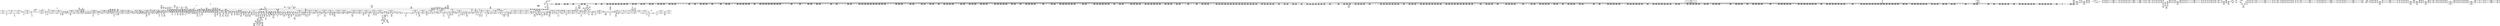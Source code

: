 digraph {
	CE0x3dd5760 [shape=record,shape=Mrecord,label="{CE0x3dd5760|rcu_read_unlock:_tmp3|*SummSink*}"]
	CE0x3d832a0 [shape=record,shape=Mrecord,label="{CE0x3d832a0|2472:_%struct.cred*,_:_CRE_6327,6328_}"]
	CE0x3d68cc0 [shape=record,shape=Mrecord,label="{CE0x3d68cc0|2472:_%struct.cred*,_:_CRE_2523,2524_}"]
	CE0x3d89590 [shape=record,shape=Mrecord,label="{CE0x3d89590|2472:_%struct.cred*,_:_CRE_6552,6560_|*MultipleSource*|Function::task_sid&Arg::task::|Function::current_has_perm&Arg::tsk::|Function::selinux_task_getpgid&Arg::p::|security/selinux/hooks.c,208}"]
	CE0x3d44400 [shape=record,shape=Mrecord,label="{CE0x3d44400|i64*_getelementptr_inbounds_(_2_x_i64_,_2_x_i64_*___llvm_gcov_ctr131,_i64_0,_i64_1)|*Constant*|*SummSource*}"]
	CE0x3d863e0 [shape=record,shape=Mrecord,label="{CE0x3d863e0|2472:_%struct.cred*,_:_CRE_6400,6408_|*MultipleSource*|Function::task_sid&Arg::task::|Function::current_has_perm&Arg::tsk::|Function::selinux_task_getpgid&Arg::p::|security/selinux/hooks.c,208}"]
	CE0x3cf1800 [shape=record,shape=Mrecord,label="{CE0x3cf1800|i32_(i32,_i32,_i16,_i32,_%struct.common_audit_data*)*_bitcast_(i32_(i32,_i32,_i16,_i32,_%struct.common_audit_data.495*)*_avc_has_perm_to_i32_(i32,_i32,_i16,_i32,_%struct.common_audit_data*)*)|*Constant*|*SummSink*}"]
	CE0x3d4e5f0 [shape=record,shape=Mrecord,label="{CE0x3d4e5f0|task_sid:_do.end}"]
	CE0x3d64630 [shape=record,shape=Mrecord,label="{CE0x3d64630|2472:_%struct.cred*,_:_CRE_2264,2272_|*MultipleSource*|Function::task_sid&Arg::task::|Function::current_has_perm&Arg::tsk::|Function::selinux_task_getpgid&Arg::p::|security/selinux/hooks.c,208}"]
	CE0x3d55670 [shape=record,shape=Mrecord,label="{CE0x3d55670|i8*_getelementptr_inbounds_(_25_x_i8_,_25_x_i8_*_.str45,_i32_0,_i32_0)|*Constant*|*SummSource*}"]
	"CONST[source:0(mediator),value:2(dynamic)][purpose:{subject}]"
	CE0x3cdab20 [shape=record,shape=Mrecord,label="{CE0x3cdab20|task_sid:_tmp1|*SummSink*}"]
	CE0x3d4c710 [shape=record,shape=Mrecord,label="{CE0x3d4c710|__rcu_read_lock:_tmp2|*SummSink*}"]
	CE0x3d65b60 [shape=record,shape=Mrecord,label="{CE0x3d65b60|2472:_%struct.cred*,_:_CRE_2336,2344_|*MultipleSource*|Function::task_sid&Arg::task::|Function::current_has_perm&Arg::tsk::|Function::selinux_task_getpgid&Arg::p::|security/selinux/hooks.c,208}"]
	CE0x3dbb7f0 [shape=record,shape=Mrecord,label="{CE0x3dbb7f0|i64*_getelementptr_inbounds_(_11_x_i64_,_11_x_i64_*___llvm_gcov_ctr127,_i64_0,_i64_1)|*Constant*|*SummSource*}"]
	CE0x3e13080 [shape=record,shape=Mrecord,label="{CE0x3e13080|__preempt_count_sub:_tmp4|./arch/x86/include/asm/preempt.h,77}"]
	CE0x3de6210 [shape=record,shape=Mrecord,label="{CE0x3de6210|rcu_read_unlock:_tmp20|include/linux/rcupdate.h,933|*SummSink*}"]
	CE0x3d76040 [shape=record,shape=Mrecord,label="{CE0x3d76040|2472:_%struct.cred*,_:_CRE_2974,2975_}"]
	CE0x3d02b40 [shape=record,shape=Mrecord,label="{CE0x3d02b40|i64_0|*Constant*}"]
	CE0x3dc7af0 [shape=record,shape=Mrecord,label="{CE0x3dc7af0|_ret_void,_!dbg_!27719|./arch/x86/include/asm/preempt.h,73|*SummSource*}"]
	CE0x3e0d410 [shape=record,shape=Mrecord,label="{CE0x3e0d410|__preempt_count_sub:_sub|./arch/x86/include/asm/preempt.h,77|*SummSink*}"]
	CE0x3de5170 [shape=record,shape=Mrecord,label="{CE0x3de5170|i64*_getelementptr_inbounds_(_11_x_i64_,_11_x_i64_*___llvm_gcov_ctr132,_i64_0,_i64_9)|*Constant*}"]
	CE0x3d24800 [shape=record,shape=Mrecord,label="{CE0x3d24800|i64*_getelementptr_inbounds_(_11_x_i64_,_11_x_i64_*___llvm_gcov_ctr125,_i64_0,_i64_9)|*Constant*|*SummSink*}"]
	CE0x3e188d0 [shape=record,shape=Mrecord,label="{CE0x3e188d0|__rcu_read_unlock:_tmp1|*SummSink*}"]
	CE0x3dd2550 [shape=record,shape=Mrecord,label="{CE0x3dd2550|GLOBAL:___llvm_gcov_ctr132|Global_var:__llvm_gcov_ctr132|*SummSource*}"]
	CE0x3ddd650 [shape=record,shape=Mrecord,label="{CE0x3ddd650|__rcu_read_lock:_do.end}"]
	CE0x3de3f70 [shape=record,shape=Mrecord,label="{CE0x3de3f70|rcu_lock_release:_tmp3|*SummSink*}"]
	CE0x3d7fff0 [shape=record,shape=Mrecord,label="{CE0x3d7fff0|2472:_%struct.cred*,_:_CRE_6280,6284_|*MultipleSource*|Function::task_sid&Arg::task::|Function::current_has_perm&Arg::tsk::|Function::selinux_task_getpgid&Arg::p::|security/selinux/hooks.c,208}"]
	CE0x3d29740 [shape=record,shape=Mrecord,label="{CE0x3d29740|get_current:_tmp3|*SummSource*}"]
	CE0x3da92b0 [shape=record,shape=Mrecord,label="{CE0x3da92b0|task_sid:_tmp6|security/selinux/hooks.c,208}"]
	CE0x3cfeae0 [shape=record,shape=Mrecord,label="{CE0x3cfeae0|current_sid:_tmp5|security/selinux/hooks.c,218|*SummSource*}"]
	CE0x3da8a80 [shape=record,shape=Mrecord,label="{CE0x3da8a80|task_sid:_tobool|security/selinux/hooks.c,208|*SummSink*}"]
	CE0x3dd7f70 [shape=record,shape=Mrecord,label="{CE0x3dd7f70|i64*_getelementptr_inbounds_(_11_x_i64_,_11_x_i64_*___llvm_gcov_ctr132,_i64_0,_i64_8)|*Constant*|*SummSink*}"]
	CE0x3d4a2c0 [shape=record,shape=Mrecord,label="{CE0x3d4a2c0|cred_sid:_tmp4|*LoadInst*|security/selinux/hooks.c,196|*SummSink*}"]
	CE0x3e1d710 [shape=record,shape=Mrecord,label="{CE0x3e1d710|_call_void_mcount()_#3|*SummSource*}"]
	CE0x3d0af70 [shape=record,shape=Mrecord,label="{CE0x3d0af70|0:_i8,_:_GCMR_current_sid.__warned_internal_global_i8_0,_section_.data.unlikely_,_align_1:_elem_0:default:}"]
	CE0x3d11d00 [shape=record,shape=Mrecord,label="{CE0x3d11d00|task_sid:_do.end|*SummSink*}"]
	CE0x3d77fb0 [shape=record,shape=Mrecord,label="{CE0x3d77fb0|2472:_%struct.cred*,_:_CRE_3080,3084_|*MultipleSource*|Function::task_sid&Arg::task::|Function::current_has_perm&Arg::tsk::|Function::selinux_task_getpgid&Arg::p::|security/selinux/hooks.c,208}"]
	CE0x3d92760 [shape=record,shape=Mrecord,label="{CE0x3d92760|task_sid:_tmp16|security/selinux/hooks.c,208|*SummSink*}"]
	CE0x3d2cef0 [shape=record,shape=Mrecord,label="{CE0x3d2cef0|_call_void___rcu_read_lock()_#10,_!dbg_!27710|include/linux/rcupdate.h,879|*SummSink*}"]
	CE0x3db9e90 [shape=record,shape=Mrecord,label="{CE0x3db9e90|i64*_getelementptr_inbounds_(_4_x_i64_,_4_x_i64_*___llvm_gcov_ctr133,_i64_0,_i64_3)|*Constant*|*SummSource*}"]
	CE0x3ce9f60 [shape=record,shape=Mrecord,label="{CE0x3ce9f60|current_sid:_tmp1}"]
	CE0x3d84800 [shape=record,shape=Mrecord,label="{CE0x3d84800|2472:_%struct.cred*,_:_CRE_6345,6346_}"]
	CE0x3dc4050 [shape=record,shape=Mrecord,label="{CE0x3dc4050|GLOBAL:___preempt_count_add|*Constant*|*SummSource*}"]
	CE0x3e0b680 [shape=record,shape=Mrecord,label="{CE0x3e0b680|rcu_lock_release:_tmp|*SummSource*}"]
	CE0x3d07400 [shape=record,shape=Mrecord,label="{CE0x3d07400|i64_5|*Constant*}"]
	CE0x3de5400 [shape=record,shape=Mrecord,label="{CE0x3de5400|i64*_getelementptr_inbounds_(_11_x_i64_,_11_x_i64_*___llvm_gcov_ctr132,_i64_0,_i64_9)|*Constant*|*SummSink*}"]
	CE0x3e0aa90 [shape=record,shape=Mrecord,label="{CE0x3e0aa90|__rcu_read_unlock:_tmp6|include/linux/rcupdate.h,245|*SummSource*}"]
	CE0x3d69c20 [shape=record,shape=Mrecord,label="{CE0x3d69c20|2472:_%struct.cred*,_:_CRE_2544,2568_|*MultipleSource*|Function::task_sid&Arg::task::|Function::current_has_perm&Arg::tsk::|Function::selinux_task_getpgid&Arg::p::|security/selinux/hooks.c,208}"]
	CE0x3d0ed20 [shape=record,shape=Mrecord,label="{CE0x3d0ed20|i64*_getelementptr_inbounds_(_11_x_i64_,_11_x_i64_*___llvm_gcov_ctr125,_i64_0,_i64_0)|*Constant*}"]
	CE0x3ddaec0 [shape=record,shape=Mrecord,label="{CE0x3ddaec0|rcu_read_unlock:_tmp|*SummSource*}"]
	CE0x3e21120 [shape=record,shape=Mrecord,label="{CE0x3e21120|void_(i32*,_i32,_i32*)*_asm_addl_$1,_%gs:$0_,_*m,ri,*m,_dirflag_,_fpsr_,_flags_}"]
	CE0x3d4d740 [shape=record,shape=Mrecord,label="{CE0x3d4d740|rcu_read_lock:_if.then}"]
	CE0x3de0700 [shape=record,shape=Mrecord,label="{CE0x3de0700|_call_void_mcount()_#3}"]
	CE0x3ce9090 [shape=record,shape=Mrecord,label="{CE0x3ce9090|i64_3|*Constant*}"]
	CE0x3cf9e40 [shape=record,shape=Mrecord,label="{CE0x3cf9e40|GLOBAL:_get_current|*Constant*}"]
	CE0x3dd8ac0 [shape=record,shape=Mrecord,label="{CE0x3dd8ac0|rcu_read_unlock:_tmp1}"]
	CE0x3dd28e0 [shape=record,shape=Mrecord,label="{CE0x3dd28e0|__preempt_count_add:_val|Function::__preempt_count_add&Arg::val::}"]
	CE0x3ddc010 [shape=record,shape=Mrecord,label="{CE0x3ddc010|rcu_lock_acquire:_tmp|*SummSource*}"]
	CE0x3dc3c60 [shape=record,shape=Mrecord,label="{CE0x3dc3c60|rcu_read_unlock:_call3|include/linux/rcupdate.h,933|*SummSink*}"]
	CE0x3d9f620 [shape=record,shape=Mrecord,label="{CE0x3d9f620|i64*_getelementptr_inbounds_(_4_x_i64_,_4_x_i64_*___llvm_gcov_ctr128,_i64_0,_i64_0)|*Constant*}"]
	CE0x3d84340 [shape=record,shape=Mrecord,label="{CE0x3d84340|2472:_%struct.cred*,_:_CRE_6341,6342_}"]
	CE0x3da74d0 [shape=record,shape=Mrecord,label="{CE0x3da74d0|rcu_read_unlock:_entry|*SummSource*}"]
	CE0x3d83630 [shape=record,shape=Mrecord,label="{CE0x3d83630|2472:_%struct.cred*,_:_CRE_6330,6331_}"]
	CE0x3e1df40 [shape=record,shape=Mrecord,label="{CE0x3e1df40|_call_void_lock_release(%struct.lockdep_map*_%map,_i32_1,_i64_ptrtoint_(i8*_blockaddress(_rcu_lock_release,_%__here)_to_i64))_#10,_!dbg_!27716|include/linux/rcupdate.h,423}"]
	CE0x3db60a0 [shape=record,shape=Mrecord,label="{CE0x3db60a0|__preempt_count_sub:_entry}"]
	CE0x3d60150 [shape=record,shape=Mrecord,label="{CE0x3d60150|2472:_%struct.cred*,_:_CRE_1980,1984_|*MultipleSource*|Function::task_sid&Arg::task::|Function::current_has_perm&Arg::tsk::|Function::selinux_task_getpgid&Arg::p::|security/selinux/hooks.c,208}"]
	CE0x3cea870 [shape=record,shape=Mrecord,label="{CE0x3cea870|current_sid:_tmp11|security/selinux/hooks.c,218|*SummSource*}"]
	CE0x3e36540 [shape=record,shape=Mrecord,label="{CE0x3e36540|__preempt_count_add:_tmp1|*SummSink*}"]
	CE0x3d8d200 [shape=record,shape=Mrecord,label="{CE0x3d8d200|2472:_%struct.cred*,_:_CRE_10572,10576_|*MultipleSource*|Function::task_sid&Arg::task::|Function::current_has_perm&Arg::tsk::|Function::selinux_task_getpgid&Arg::p::|security/selinux/hooks.c,208}"]
	CE0x3d72020 [shape=record,shape=Mrecord,label="{CE0x3d72020|2472:_%struct.cred*,_:_CRE_2920,2921_}"]
	CE0x3ce7890 [shape=record,shape=Mrecord,label="{CE0x3ce7890|2472:_%struct.cred*,_:_CRE_692,693_}"]
	CE0x3d70fe0 [shape=record,shape=Mrecord,label="{CE0x3d70fe0|2472:_%struct.cred*,_:_CRE_2906,2907_}"]
	CE0x3d7b3c0 [shape=record,shape=Mrecord,label="{CE0x3d7b3c0|2472:_%struct.cred*,_:_CRE_5896,5904_|*MultipleSource*|Function::task_sid&Arg::task::|Function::current_has_perm&Arg::tsk::|Function::selinux_task_getpgid&Arg::p::|security/selinux/hooks.c,208}"]
	CE0x3dc60e0 [shape=record,shape=Mrecord,label="{CE0x3dc60e0|rcu_read_unlock:_if.then}"]
	CE0x3d059b0 [shape=record,shape=Mrecord,label="{CE0x3d059b0|i64*_getelementptr_inbounds_(_2_x_i64_,_2_x_i64_*___llvm_gcov_ctr280,_i64_0,_i64_0)|*Constant*}"]
	CE0x3da6570 [shape=record,shape=Mrecord,label="{CE0x3da6570|cred_sid:_cred|Function::cred_sid&Arg::cred::|*SummSource*}"]
	CE0x3d2a990 [shape=record,shape=Mrecord,label="{CE0x3d2a990|current_sid:_tmp23|security/selinux/hooks.c,218|*SummSource*}"]
	CE0x3dd3250 [shape=record,shape=Mrecord,label="{CE0x3dd3250|rcu_read_unlock:_call|include/linux/rcupdate.h,933|*SummSource*}"]
	CE0x3ceaf60 [shape=record,shape=Mrecord,label="{CE0x3ceaf60|current_has_perm:_bb|*SummSink*}"]
	CE0x3d71ef0 [shape=record,shape=Mrecord,label="{CE0x3d71ef0|2472:_%struct.cred*,_:_CRE_2919,2920_}"]
	CE0x3d79740 [shape=record,shape=Mrecord,label="{CE0x3d79740|2472:_%struct.cred*,_:_CRE_3140,3144_|*MultipleSource*|Function::task_sid&Arg::task::|Function::current_has_perm&Arg::tsk::|Function::selinux_task_getpgid&Arg::p::|security/selinux/hooks.c,208}"]
	CE0x3d16450 [shape=record,shape=Mrecord,label="{CE0x3d16450|i32_218|*Constant*|*SummSource*}"]
	CE0x3d72740 [shape=record,shape=Mrecord,label="{CE0x3d72740|2472:_%struct.cred*,_:_CRE_2926,2927_}"]
	CE0x3d8b930 [shape=record,shape=Mrecord,label="{CE0x3d8b930|2472:_%struct.cred*,_:_CRE_6664,6668_|*MultipleSource*|Function::task_sid&Arg::task::|Function::current_has_perm&Arg::tsk::|Function::selinux_task_getpgid&Arg::p::|security/selinux/hooks.c,208}"]
	CE0x3cfe4e0 [shape=record,shape=Mrecord,label="{CE0x3cfe4e0|GLOBAL:_current_sid.__warned|Global_var:current_sid.__warned|*SummSource*}"]
	CE0x3d4df40 [shape=record,shape=Mrecord,label="{CE0x3d4df40|rcu_read_lock:_land.lhs.true2}"]
	CE0x3ddbfa0 [shape=record,shape=Mrecord,label="{CE0x3ddbfa0|COLLAPSED:_GCMRE___llvm_gcov_ctr130_internal_global_4_x_i64_zeroinitializer:_elem_0:default:}"]
	CE0x3cfbd50 [shape=record,shape=Mrecord,label="{CE0x3cfbd50|_call_void_mcount()_#3|*SummSource*}"]
	CE0x3d26a00 [shape=record,shape=Mrecord,label="{CE0x3d26a00|2472:_%struct.cred*,_:_CRE_488,496_|*MultipleSource*|Function::task_sid&Arg::task::|Function::current_has_perm&Arg::tsk::|Function::selinux_task_getpgid&Arg::p::|security/selinux/hooks.c,208}"]
	CE0x3dbf710 [shape=record,shape=Mrecord,label="{CE0x3dbf710|i64*_getelementptr_inbounds_(_11_x_i64_,_11_x_i64_*___llvm_gcov_ctr127,_i64_0,_i64_10)|*Constant*|*SummSource*}"]
	CE0x3d0e2f0 [shape=record,shape=Mrecord,label="{CE0x3d0e2f0|cred_sid:_tmp1}"]
	CE0x3d5cce0 [shape=record,shape=Mrecord,label="{CE0x3d5cce0|2472:_%struct.cred*,_:_CRE_1808,1816_|*MultipleSource*|Function::task_sid&Arg::task::|Function::current_has_perm&Arg::tsk::|Function::selinux_task_getpgid&Arg::p::|security/selinux/hooks.c,208}"]
	CE0x3d7e3a0 [shape=record,shape=Mrecord,label="{CE0x3d7e3a0|2472:_%struct.cred*,_:_CRE_6184,6192_|*MultipleSource*|Function::task_sid&Arg::task::|Function::current_has_perm&Arg::tsk::|Function::selinux_task_getpgid&Arg::p::|security/selinux/hooks.c,208}"]
	CE0x3d8f880 [shape=record,shape=Mrecord,label="{CE0x3d8f880|task_sid:_tmp10|security/selinux/hooks.c,208|*SummSink*}"]
	CE0x3d94f60 [shape=record,shape=Mrecord,label="{CE0x3d94f60|i64*_getelementptr_inbounds_(_13_x_i64_,_13_x_i64_*___llvm_gcov_ctr126,_i64_0,_i64_11)|*Constant*|*SummSink*}"]
	CE0x3d38ff0 [shape=record,shape=Mrecord,label="{CE0x3d38ff0|2472:_%struct.cred*,_:_CRE_360,368_|*MultipleSource*|Function::task_sid&Arg::task::|Function::current_has_perm&Arg::tsk::|Function::selinux_task_getpgid&Arg::p::|security/selinux/hooks.c,208}"]
	CE0x3ce1cb0 [shape=record,shape=Mrecord,label="{CE0x3ce1cb0|task_sid:_land.lhs.true|*SummSink*}"]
	CE0x3d935d0 [shape=record,shape=Mrecord,label="{CE0x3d935d0|task_sid:_tmp21|security/selinux/hooks.c,208|*SummSink*}"]
	CE0x3cfe970 [shape=record,shape=Mrecord,label="{CE0x3cfe970|i64_0|*Constant*|*SummSink*}"]
	CE0x3dc39c0 [shape=record,shape=Mrecord,label="{CE0x3dc39c0|rcu_read_unlock:_call3|include/linux/rcupdate.h,933}"]
	CE0x3d45a80 [shape=record,shape=Mrecord,label="{CE0x3d45a80|2472:_%struct.cred*,_:_CRE_8,16_|*MultipleSource*|Function::task_sid&Arg::task::|Function::current_has_perm&Arg::tsk::|Function::selinux_task_getpgid&Arg::p::|security/selinux/hooks.c,208}"]
	CE0x3d884c0 [shape=record,shape=Mrecord,label="{CE0x3d884c0|2472:_%struct.cred*,_:_CRE_6496,6504_|*MultipleSource*|Function::task_sid&Arg::task::|Function::current_has_perm&Arg::tsk::|Function::selinux_task_getpgid&Arg::p::|security/selinux/hooks.c,208}"]
	CE0x3d2b580 [shape=record,shape=Mrecord,label="{CE0x3d2b580|rcu_read_lock:_tmp10|include/linux/rcupdate.h,882}"]
	CE0x3d762a0 [shape=record,shape=Mrecord,label="{CE0x3d762a0|2472:_%struct.cred*,_:_CRE_2976,2980_|*MultipleSource*|Function::task_sid&Arg::task::|Function::current_has_perm&Arg::tsk::|Function::selinux_task_getpgid&Arg::p::|security/selinux/hooks.c,208}"]
	CE0x3d50b50 [shape=record,shape=Mrecord,label="{CE0x3d50b50|i64_0|*Constant*}"]
	CE0x3cfbad0 [shape=record,shape=Mrecord,label="{CE0x3cfbad0|current_has_perm:_tmp3|*SummSink*}"]
	CE0x3dde690 [shape=record,shape=Mrecord,label="{CE0x3dde690|_call_void_asm_sideeffect_,_memory_,_dirflag_,_fpsr_,_flags_()_#3,_!dbg_!27711,_!srcloc_!27714|include/linux/rcupdate.h,244|*SummSink*}"]
	CE0x3d81160 [shape=record,shape=Mrecord,label="{CE0x3d81160|2472:_%struct.cred*,_:_CRE_6299,6300_}"]
	CE0x3d0a640 [shape=record,shape=Mrecord,label="{CE0x3d0a640|task_sid:_tmp3}"]
	CE0x3dc7a80 [shape=record,shape=Mrecord,label="{CE0x3dc7a80|_call_void_asm_sideeffect_,_memory_,_dirflag_,_fpsr_,_flags_()_#3,_!dbg_!27714,_!srcloc_!27715|include/linux/rcupdate.h,239|*SummSource*}"]
	CE0x3cf96f0 [shape=record,shape=Mrecord,label="{CE0x3cf96f0|i64*_getelementptr_inbounds_(_2_x_i64_,_2_x_i64_*___llvm_gcov_ctr98,_i64_0,_i64_1)|*Constant*|*SummSink*}"]
	CE0x3d6bf50 [shape=record,shape=Mrecord,label="{CE0x3d6bf50|2472:_%struct.cred*,_:_CRE_2680,2688_|*MultipleSource*|Function::task_sid&Arg::task::|Function::current_has_perm&Arg::tsk::|Function::selinux_task_getpgid&Arg::p::|security/selinux/hooks.c,208}"]
	CE0x3d019d0 [shape=record,shape=Mrecord,label="{CE0x3d019d0|_call_void_mcount()_#3|*SummSource*}"]
	CE0x3cedaf0 [shape=record,shape=Mrecord,label="{CE0x3cedaf0|current_has_perm:_entry}"]
	CE0x3da9650 [shape=record,shape=Mrecord,label="{CE0x3da9650|task_sid:_tmp7|security/selinux/hooks.c,208}"]
	CE0x3d934b0 [shape=record,shape=Mrecord,label="{CE0x3d934b0|i8*_getelementptr_inbounds_(_41_x_i8_,_41_x_i8_*_.str44,_i32_0,_i32_0)|*Constant*|*SummSink*}"]
	CE0x3ddc9b0 [shape=record,shape=Mrecord,label="{CE0x3ddc9b0|__preempt_count_add:_do.end}"]
	CE0x3dd96c0 [shape=record,shape=Mrecord,label="{CE0x3dd96c0|rcu_read_unlock:_tmp16|include/linux/rcupdate.h,933|*SummSource*}"]
	CE0x3d65440 [shape=record,shape=Mrecord,label="{CE0x3d65440|2472:_%struct.cred*,_:_CRE_2312,2320_|*MultipleSource*|Function::task_sid&Arg::task::|Function::current_has_perm&Arg::tsk::|Function::selinux_task_getpgid&Arg::p::|security/selinux/hooks.c,208}"]
	CE0x3ddbaa0 [shape=record,shape=Mrecord,label="{CE0x3ddbaa0|rcu_lock_release:_tmp1|*SummSource*}"]
	CE0x3d730c0 [shape=record,shape=Mrecord,label="{CE0x3d730c0|2472:_%struct.cred*,_:_CRE_2934,2935_}"]
	CE0x3dba730 [shape=record,shape=Mrecord,label="{CE0x3dba730|rcu_lock_release:_tmp7}"]
	CE0x3d5c160 [shape=record,shape=Mrecord,label="{CE0x3d5c160|2472:_%struct.cred*,_:_CRE_760,768_|*MultipleSource*|Function::task_sid&Arg::task::|Function::current_has_perm&Arg::tsk::|Function::selinux_task_getpgid&Arg::p::|security/selinux/hooks.c,208}"]
	CE0x3dbefc0 [shape=record,shape=Mrecord,label="{CE0x3dbefc0|_call_void_mcount()_#3}"]
	CE0x3d0cb30 [shape=record,shape=Mrecord,label="{CE0x3d0cb30|2472:_%struct.cred*,_:_CRE_112,116_|*MultipleSource*|Function::task_sid&Arg::task::|Function::current_has_perm&Arg::tsk::|Function::selinux_task_getpgid&Arg::p::|security/selinux/hooks.c,208}"]
	CE0x3ce3460 [shape=record,shape=Mrecord,label="{CE0x3ce3460|current_sid:_tmp15|security/selinux/hooks.c,218|*SummSource*}"]
	CE0x3e0e920 [shape=record,shape=Mrecord,label="{CE0x3e0e920|rcu_lock_acquire:___here}"]
	CE0x3db8b60 [shape=record,shape=Mrecord,label="{CE0x3db8b60|i64*_getelementptr_inbounds_(_4_x_i64_,_4_x_i64_*___llvm_gcov_ctr133,_i64_0,_i64_3)|*Constant*}"]
	CE0x3d68f70 [shape=record,shape=Mrecord,label="{CE0x3d68f70|2472:_%struct.cred*,_:_CRE_2526,2527_}"]
	CE0x3dc6510 [shape=record,shape=Mrecord,label="{CE0x3dc6510|rcu_read_lock:_tmp7|include/linux/rcupdate.h,882|*SummSink*}"]
	CE0x3cd96d0 [shape=record,shape=Mrecord,label="{CE0x3cd96d0|i64*_getelementptr_inbounds_(_11_x_i64_,_11_x_i64_*___llvm_gcov_ctr125,_i64_0,_i64_6)|*Constant*|*SummSink*}"]
	CE0x3de9700 [shape=record,shape=Mrecord,label="{CE0x3de9700|__rcu_read_unlock:_entry}"]
	CE0x3d57970 [shape=record,shape=Mrecord,label="{CE0x3d57970|2472:_%struct.cred*,_:_CRE_616,624_|*MultipleSource*|Function::task_sid&Arg::task::|Function::current_has_perm&Arg::tsk::|Function::selinux_task_getpgid&Arg::p::|security/selinux/hooks.c,208}"]
	CE0x3ce8620 [shape=record,shape=Mrecord,label="{CE0x3ce8620|i32_2|*Constant*|*SummSink*}"]
	CE0x3dde180 [shape=record,shape=Mrecord,label="{CE0x3dde180|i64*_getelementptr_inbounds_(_11_x_i64_,_11_x_i64_*___llvm_gcov_ctr132,_i64_0,_i64_0)|*Constant*|*SummSink*}"]
	CE0x3d3d1a0 [shape=record,shape=Mrecord,label="{CE0x3d3d1a0|rcu_read_lock:_tmp9|include/linux/rcupdate.h,882|*SummSource*}"]
	CE0x3da9ff0 [shape=record,shape=Mrecord,label="{CE0x3da9ff0|GLOBAL:_task_sid.__warned|Global_var:task_sid.__warned}"]
	CE0x3d56840 [shape=record,shape=Mrecord,label="{CE0x3d56840|2472:_%struct.cred*,_:_CRE_552,560_|*MultipleSource*|Function::task_sid&Arg::task::|Function::current_has_perm&Arg::tsk::|Function::selinux_task_getpgid&Arg::p::|security/selinux/hooks.c,208}"]
	CE0x3d068d0 [shape=record,shape=Mrecord,label="{CE0x3d068d0|get_current:_tmp|*SummSink*}"]
	CE0x3d28070 [shape=record,shape=Mrecord,label="{CE0x3d28070|i32_22|*Constant*|*SummSink*}"]
	CE0x3d92630 [shape=record,shape=Mrecord,label="{CE0x3d92630|task_sid:_tmp16|security/selinux/hooks.c,208|*SummSource*}"]
	CE0x3de7820 [shape=record,shape=Mrecord,label="{CE0x3de7820|GLOBAL:_rcu_lock_release|*Constant*}"]
	CE0x3e24b70 [shape=record,shape=Mrecord,label="{CE0x3e24b70|i64*_getelementptr_inbounds_(_4_x_i64_,_4_x_i64_*___llvm_gcov_ctr135,_i64_0,_i64_3)|*Constant*}"]
	CE0x3d74290 [shape=record,shape=Mrecord,label="{CE0x3d74290|2472:_%struct.cred*,_:_CRE_2949,2950_}"]
	CE0x3e0dfb0 [shape=record,shape=Mrecord,label="{CE0x3e0dfb0|i64*_getelementptr_inbounds_(_4_x_i64_,_4_x_i64_*___llvm_gcov_ctr134,_i64_0,_i64_2)|*Constant*|*SummSink*}"]
	CE0x3d14960 [shape=record,shape=Mrecord,label="{CE0x3d14960|_call_void_mcount()_#3|*SummSource*}"]
	CE0x3d53c40 [shape=record,shape=Mrecord,label="{CE0x3d53c40|i64*_getelementptr_inbounds_(_11_x_i64_,_11_x_i64_*___llvm_gcov_ctr127,_i64_0,_i64_9)|*Constant*|*SummSource*}"]
	CE0x3d96000 [shape=record,shape=Mrecord,label="{CE0x3d96000|task_sid:_tmp20|security/selinux/hooks.c,208}"]
	CE0x3d95360 [shape=record,shape=Mrecord,label="{CE0x3d95360|task_sid:_tmp25|security/selinux/hooks.c,208|*SummSource*}"]
	CE0x3da8a10 [shape=record,shape=Mrecord,label="{CE0x3da8a10|task_sid:_tmp5|security/selinux/hooks.c,208}"]
	CE0x3cf0520 [shape=record,shape=Mrecord,label="{CE0x3cf0520|_ret_i32_%call2,_!dbg_!27718|security/selinux/hooks.c,1544|*SummSource*}"]
	CE0x3d43a90 [shape=record,shape=Mrecord,label="{CE0x3d43a90|rcu_read_lock:_tmp5|include/linux/rcupdate.h,882|*SummSink*}"]
	CE0x3da46d0 [shape=record,shape=Mrecord,label="{CE0x3da46d0|task_sid:_tmp26|security/selinux/hooks.c,208}"]
	CE0x3cf5b10 [shape=record,shape=Mrecord,label="{CE0x3cf5b10|__preempt_count_sub:_do.body}"]
	CE0x3d799a0 [shape=record,shape=Mrecord,label="{CE0x3d799a0|2472:_%struct.cred*,_:_CRE_3144,3148_|*MultipleSource*|Function::task_sid&Arg::task::|Function::current_has_perm&Arg::tsk::|Function::selinux_task_getpgid&Arg::p::|security/selinux/hooks.c,208}"]
	CE0x3ddfb30 [shape=record,shape=Mrecord,label="{CE0x3ddfb30|rcu_read_unlock:_tmp8|include/linux/rcupdate.h,933|*SummSource*}"]
	CE0x3d7eac0 [shape=record,shape=Mrecord,label="{CE0x3d7eac0|2472:_%struct.cred*,_:_CRE_6200,6208_|*MultipleSource*|Function::task_sid&Arg::task::|Function::current_has_perm&Arg::tsk::|Function::selinux_task_getpgid&Arg::p::|security/selinux/hooks.c,208}"]
	CE0x3cf7aa0 [shape=record,shape=Mrecord,label="{CE0x3cf7aa0|rcu_read_unlock:_tmp7|include/linux/rcupdate.h,933|*SummSink*}"]
	CE0x3d6c900 [shape=record,shape=Mrecord,label="{CE0x3d6c900|2472:_%struct.cred*,_:_CRE_2704,2712_|*MultipleSource*|Function::task_sid&Arg::task::|Function::current_has_perm&Arg::tsk::|Function::selinux_task_getpgid&Arg::p::|security/selinux/hooks.c,208}"]
	CE0x3e3a4a0 [shape=record,shape=Mrecord,label="{CE0x3e3a4a0|_call_void_mcount()_#3|*SummSink*}"]
	CE0x3d5b030 [shape=record,shape=Mrecord,label="{CE0x3d5b030|2472:_%struct.cred*,_:_CRE_700,701_}"]
	CE0x3e1f8e0 [shape=record,shape=Mrecord,label="{CE0x3e1f8e0|rcu_lock_acquire:_tmp7|*SummSink*}"]
	CE0x3d6d250 [shape=record,shape=Mrecord,label="{CE0x3d6d250|2472:_%struct.cred*,_:_CRE_2728,2736_|*MultipleSource*|Function::task_sid&Arg::task::|Function::current_has_perm&Arg::tsk::|Function::selinux_task_getpgid&Arg::p::|security/selinux/hooks.c,208}"]
	CE0x3dc9450 [shape=record,shape=Mrecord,label="{CE0x3dc9450|rcu_read_lock:_tmp13|include/linux/rcupdate.h,882}"]
	CE0x3e258a0 [shape=record,shape=Mrecord,label="{CE0x3e258a0|__preempt_count_sub:_tmp4|./arch/x86/include/asm/preempt.h,77|*SummSink*}"]
	CE0x3d027c0 [shape=record,shape=Mrecord,label="{CE0x3d027c0|GLOBAL:___llvm_gcov_ctr125|Global_var:__llvm_gcov_ctr125}"]
	CE0x3d6ff40 [shape=record,shape=Mrecord,label="{CE0x3d6ff40|2472:_%struct.cred*,_:_CRE_2876,2880_|*MultipleSource*|Function::task_sid&Arg::task::|Function::current_has_perm&Arg::tsk::|Function::selinux_task_getpgid&Arg::p::|security/selinux/hooks.c,208}"]
	CE0x3db8000 [shape=record,shape=Mrecord,label="{CE0x3db8000|rcu_lock_acquire:_tmp3|*SummSource*}"]
	CE0x3e1c980 [shape=record,shape=Mrecord,label="{CE0x3e1c980|__preempt_count_add:_tmp1}"]
	CE0x3de47b0 [shape=record,shape=Mrecord,label="{CE0x3de47b0|i32_934|*Constant*|*SummSink*}"]
	CE0x3dad710 [shape=record,shape=Mrecord,label="{CE0x3dad710|__preempt_count_sub:_tmp7|./arch/x86/include/asm/preempt.h,78|*SummSink*}"]
	CE0x3d44760 [shape=record,shape=Mrecord,label="{CE0x3d44760|_call_void_rcu_read_lock()_#10,_!dbg_!27712|security/selinux/hooks.c,207|*SummSource*}"]
	CE0x3cf6dd0 [shape=record,shape=Mrecord,label="{CE0x3cf6dd0|GLOBAL:_rcu_read_lock.__warned|Global_var:rcu_read_lock.__warned}"]
	CE0x3d47940 [shape=record,shape=Mrecord,label="{CE0x3d47940|task_sid:_bb}"]
	CE0x3d0edf0 [shape=record,shape=Mrecord,label="{CE0x3d0edf0|i64*_getelementptr_inbounds_(_11_x_i64_,_11_x_i64_*___llvm_gcov_ctr125,_i64_0,_i64_0)|*Constant*|*SummSource*}"]
	CE0x3d4ca90 [shape=record,shape=Mrecord,label="{CE0x3d4ca90|task_sid:_do.end6}"]
	CE0x3e5e1f0 [shape=record,shape=Mrecord,label="{CE0x3e5e1f0|__preempt_count_sub:_tmp1|*SummSource*}"]
	CE0x3dc3af0 [shape=record,shape=Mrecord,label="{CE0x3dc3af0|rcu_read_unlock:_call3|include/linux/rcupdate.h,933|*SummSource*}"]
	CE0x3e20960 [shape=record,shape=Mrecord,label="{CE0x3e20960|rcu_lock_release:___here|*SummSource*}"]
	CE0x3d11fb0 [shape=record,shape=Mrecord,label="{CE0x3d11fb0|task_sid:_land.lhs.true2}"]
	CE0x3e0ac10 [shape=record,shape=Mrecord,label="{CE0x3e0ac10|__rcu_read_unlock:_tmp6|include/linux/rcupdate.h,245|*SummSink*}"]
	CE0x3d01130 [shape=record,shape=Mrecord,label="{CE0x3d01130|current_sid:_tmp4|security/selinux/hooks.c,218|*SummSource*}"]
	CE0x3cfdbe0 [shape=record,shape=Mrecord,label="{CE0x3cfdbe0|current_sid:_tmp16|security/selinux/hooks.c,218|*SummSource*}"]
	CE0x3d7d760 [shape=record,shape=Mrecord,label="{CE0x3d7d760|2472:_%struct.cred*,_:_CRE_6136,6140_|*MultipleSource*|Function::task_sid&Arg::task::|Function::current_has_perm&Arg::tsk::|Function::selinux_task_getpgid&Arg::p::|security/selinux/hooks.c,208}"]
	CE0x3d065d0 [shape=record,shape=Mrecord,label="{CE0x3d065d0|current_sid:_tmp8|security/selinux/hooks.c,218}"]
	CE0x3ce7630 [shape=record,shape=Mrecord,label="{CE0x3ce7630|2472:_%struct.cred*,_:_CRE_690,691_}"]
	CE0x3d52870 [shape=record,shape=Mrecord,label="{CE0x3d52870|_call_void_lockdep_rcu_suspicious(i8*_getelementptr_inbounds_(_25_x_i8_,_25_x_i8_*_.str45,_i32_0,_i32_0),_i32_883,_i8*_getelementptr_inbounds_(_42_x_i8_,_42_x_i8_*_.str46,_i32_0,_i32_0))_#10,_!dbg_!27728|include/linux/rcupdate.h,882|*SummSource*}"]
	CE0x3d72150 [shape=record,shape=Mrecord,label="{CE0x3d72150|2472:_%struct.cred*,_:_CRE_2921,2922_}"]
	CE0x3d0ba30 [shape=record,shape=Mrecord,label="{CE0x3d0ba30|rcu_read_lock:_entry|*SummSource*}"]
	CE0x3ddca20 [shape=record,shape=Mrecord,label="{CE0x3ddca20|__preempt_count_add:_do.body|*SummSource*}"]
	CE0x3d41700 [shape=record,shape=Mrecord,label="{CE0x3d41700|rcu_read_lock:_tmp8|include/linux/rcupdate.h,882|*SummSource*}"]
	CE0x3d82cb0 [shape=record,shape=Mrecord,label="{CE0x3d82cb0|2472:_%struct.cred*,_:_CRE_6322,6323_}"]
	CE0x3cdd0b0 [shape=record,shape=Mrecord,label="{CE0x3cdd0b0|selinux_task_getpgid:_bb}"]
	CE0x3d85510 [shape=record,shape=Mrecord,label="{CE0x3d85510|2472:_%struct.cred*,_:_CRE_6356,6357_}"]
	CE0x3d8d6e0 [shape=record,shape=Mrecord,label="{CE0x3d8d6e0|2472:_%struct.cred*,_:_CRE_10584,10592_|*MultipleSource*|Function::task_sid&Arg::task::|Function::current_has_perm&Arg::tsk::|Function::selinux_task_getpgid&Arg::p::|security/selinux/hooks.c,208}"]
	CE0x5ae4910 [shape=record,shape=Mrecord,label="{CE0x5ae4910|current_has_perm:_entry|*SummSource*}"]
	CE0x3d699c0 [shape=record,shape=Mrecord,label="{CE0x3d699c0|2472:_%struct.cred*,_:_CRE_2535,2536_}"]
	CE0x3d76500 [shape=record,shape=Mrecord,label="{CE0x3d76500|2472:_%struct.cred*,_:_CRE_2984,2988_|*MultipleSource*|Function::task_sid&Arg::task::|Function::current_has_perm&Arg::tsk::|Function::selinux_task_getpgid&Arg::p::|security/selinux/hooks.c,208}"]
	CE0x3d84b90 [shape=record,shape=Mrecord,label="{CE0x3d84b90|2472:_%struct.cred*,_:_CRE_6348,6349_}"]
	CE0x3d27ee0 [shape=record,shape=Mrecord,label="{CE0x3d27ee0|i32_78|*Constant*|*SummSource*}"]
	CE0x3dc9c60 [shape=record,shape=Mrecord,label="{CE0x3dc9c60|rcu_read_unlock:_land.lhs.true2|*SummSource*}"]
	CE0x3d6c670 [shape=record,shape=Mrecord,label="{CE0x3d6c670|2472:_%struct.cred*,_:_CRE_2696,2704_|*MultipleSource*|Function::task_sid&Arg::task::|Function::current_has_perm&Arg::tsk::|Function::selinux_task_getpgid&Arg::p::|security/selinux/hooks.c,208}"]
	CE0x3d90160 [shape=record,shape=Mrecord,label="{CE0x3d90160|task_sid:_tmp12|security/selinux/hooks.c,208|*SummSource*}"]
	CE0x3d11da0 [shape=record,shape=Mrecord,label="{CE0x3d11da0|task_sid:_if.then|*SummSource*}"]
	CE0x3cfbe10 [shape=record,shape=Mrecord,label="{CE0x3cfbe10|_call_void_mcount()_#3|*SummSink*}"]
	CE0x3d3be90 [shape=record,shape=Mrecord,label="{CE0x3d3be90|_call_void_asm_sideeffect_,_memory_,_dirflag_,_fpsr_,_flags_()_#3,_!dbg_!27714,_!srcloc_!27715|include/linux/rcupdate.h,239}"]
	CE0x3cf6b70 [shape=record,shape=Mrecord,label="{CE0x3cf6b70|rcu_read_unlock:_tmp13|include/linux/rcupdate.h,933|*SummSink*}"]
	CE0x3d4e9c0 [shape=record,shape=Mrecord,label="{CE0x3d4e9c0|_ret_void,_!dbg_!27717|include/linux/rcupdate.h,240|*SummSink*}"]
	CE0x3d12ad0 [shape=record,shape=Mrecord,label="{CE0x3d12ad0|current_sid:_tmp10|security/selinux/hooks.c,218|*SummSink*}"]
	CE0x3ce88f0 [shape=record,shape=Mrecord,label="{CE0x3ce88f0|%struct.lockdep_map*_null|*Constant*|*SummSink*}"]
	CE0x3d437c0 [shape=record,shape=Mrecord,label="{CE0x3d437c0|rcu_read_lock:_tmp5|include/linux/rcupdate.h,882}"]
	CE0x3dab130 [shape=record,shape=Mrecord,label="{CE0x3dab130|__rcu_read_lock:_do.body}"]
	CE0x3d8d470 [shape=record,shape=Mrecord,label="{CE0x3d8d470|2472:_%struct.cred*,_:_CRE_10576,10584_|*MultipleSource*|Function::task_sid&Arg::task::|Function::current_has_perm&Arg::tsk::|Function::selinux_task_getpgid&Arg::p::|security/selinux/hooks.c,208}"]
	CE0x3d455a0 [shape=record,shape=Mrecord,label="{CE0x3d455a0|get_current:_tmp1}"]
	CE0x3dc8510 [shape=record,shape=Mrecord,label="{CE0x3dc8510|rcu_read_lock:_call3|include/linux/rcupdate.h,882|*SummSink*}"]
	CE0x3cf3b90 [shape=record,shape=Mrecord,label="{CE0x3cf3b90|current_sid:_tmp20|security/selinux/hooks.c,218|*SummSink*}"]
	CE0x3d59f40 [shape=record,shape=Mrecord,label="{CE0x3d59f40|task_sid:_tmp19|security/selinux/hooks.c,208|*SummSource*}"]
	CE0x3dbbd80 [shape=record,shape=Mrecord,label="{CE0x3dbbd80|rcu_read_lock:_land.lhs.true2|*SummSink*}"]
	CE0x5ae49b0 [shape=record,shape=Mrecord,label="{CE0x5ae49b0|GLOBAL:_current_has_perm|*Constant*}"]
	CE0x3d611f0 [shape=record,shape=Mrecord,label="{CE0x3d611f0|2472:_%struct.cred*,_:_CRE_2044,2048_|*MultipleSource*|Function::task_sid&Arg::task::|Function::current_has_perm&Arg::tsk::|Function::selinux_task_getpgid&Arg::p::|security/selinux/hooks.c,208}"]
	CE0x3de4c70 [shape=record,shape=Mrecord,label="{CE0x3de4c70|i8*_getelementptr_inbounds_(_44_x_i8_,_44_x_i8_*_.str47,_i32_0,_i32_0)|*Constant*}"]
	CE0x3d3abd0 [shape=record,shape=Mrecord,label="{CE0x3d3abd0|get_current:_tmp2|*SummSource*}"]
	CE0x3e14bd0 [shape=record,shape=Mrecord,label="{CE0x3e14bd0|__preempt_count_sub:_tmp2}"]
	CE0x3cea9e0 [shape=record,shape=Mrecord,label="{CE0x3cea9e0|current_sid:_tmp11|security/selinux/hooks.c,218|*SummSink*}"]
	CE0x3cfa880 [shape=record,shape=Mrecord,label="{CE0x3cfa880|current_sid:_do.end|*SummSink*}"]
	CE0x3d3b860 [shape=record,shape=Mrecord,label="{CE0x3d3b860|GLOBAL:_rcu_lock_map|Global_var:rcu_lock_map|*SummSink*}"]
	CE0x3e1ded0 [shape=record,shape=Mrecord,label="{CE0x3e1ded0|rcu_lock_release:_tmp5|include/linux/rcupdate.h,423|*SummSink*}"]
	CE0x3d8ecd0 [shape=record,shape=Mrecord,label="{CE0x3d8ecd0|task_sid:_tmp4|*LoadInst*|security/selinux/hooks.c,208}"]
	CE0x3d001b0 [shape=record,shape=Mrecord,label="{CE0x3d001b0|current_has_perm:_call2|security/selinux/hooks.c,1544|*SummSink*}"]
	CE0x3d80aa0 [shape=record,shape=Mrecord,label="{CE0x3d80aa0|2472:_%struct.cred*,_:_CRE_6293,6294_}"]
	CE0x3e0be10 [shape=record,shape=Mrecord,label="{CE0x3e0be10|i64*_getelementptr_inbounds_(_4_x_i64_,_4_x_i64_*___llvm_gcov_ctr133,_i64_0,_i64_0)|*Constant*|*SummSource*}"]
	CE0x3cdfbe0 [shape=record,shape=Mrecord,label="{CE0x3cdfbe0|GLOBAL:_lockdep_rcu_suspicious|*Constant*|*SummSink*}"]
	CE0x3ddfe30 [shape=record,shape=Mrecord,label="{CE0x3ddfe30|_call_void___preempt_count_add(i32_1)_#10,_!dbg_!27711|include/linux/rcupdate.h,239|*SummSink*}"]
	CE0x3d0f990 [shape=record,shape=Mrecord,label="{CE0x3d0f990|2472:_%struct.cred*,_:_CRE_152,160_|*MultipleSource*|Function::task_sid&Arg::task::|Function::current_has_perm&Arg::tsk::|Function::selinux_task_getpgid&Arg::p::|security/selinux/hooks.c,208}"]
	CE0x3d83040 [shape=record,shape=Mrecord,label="{CE0x3d83040|2472:_%struct.cred*,_:_CRE_6325,6326_}"]
	CE0x3dbece0 [shape=record,shape=Mrecord,label="{CE0x3dbece0|rcu_read_lock:_land.lhs.true|*SummSink*}"]
	CE0x3d70b50 [shape=record,shape=Mrecord,label="{CE0x3d70b50|2472:_%struct.cred*,_:_CRE_2904,2905_}"]
	CE0x3dc61b0 [shape=record,shape=Mrecord,label="{CE0x3dc61b0|rcu_read_unlock:_if.then|*SummSource*}"]
	CE0x3d3b240 [shape=record,shape=Mrecord,label="{CE0x3d3b240|2472:_%struct.cred*,_:_CRE_200,208_|*MultipleSource*|Function::task_sid&Arg::task::|Function::current_has_perm&Arg::tsk::|Function::selinux_task_getpgid&Arg::p::|security/selinux/hooks.c,208}"]
	CE0x3d252b0 [shape=record,shape=Mrecord,label="{CE0x3d252b0|i64_2|*Constant*}"]
	CE0x3ddc390 [shape=record,shape=Mrecord,label="{CE0x3ddc390|__rcu_read_unlock:_tmp7|include/linux/rcupdate.h,245|*SummSink*}"]
	CE0x3ce7a40 [shape=record,shape=Mrecord,label="{CE0x3ce7a40|2472:_%struct.cred*,_:_CRE_694,695_}"]
	CE0x3d6cdc0 [shape=record,shape=Mrecord,label="{CE0x3d6cdc0|2472:_%struct.cred*,_:_CRE_2720,2724_|*MultipleSource*|Function::task_sid&Arg::task::|Function::current_has_perm&Arg::tsk::|Function::selinux_task_getpgid&Arg::p::|security/selinux/hooks.c,208}"]
	CE0x3dacf40 [shape=record,shape=Mrecord,label="{CE0x3dacf40|__rcu_read_lock:_tmp|*SummSink*}"]
	CE0x3629490 [shape=record,shape=Mrecord,label="{CE0x3629490|current_has_perm:_perms|Function::current_has_perm&Arg::perms::|*SummSink*}"]
	CE0x3d3cf60 [shape=record,shape=Mrecord,label="{CE0x3d3cf60|rcu_read_lock:_tobool1|include/linux/rcupdate.h,882|*SummSource*}"]
	CE0x3e34d00 [shape=record,shape=Mrecord,label="{CE0x3e34d00|__rcu_read_unlock:_tmp5|include/linux/rcupdate.h,244}"]
	CE0x3e14a00 [shape=record,shape=Mrecord,label="{CE0x3e14a00|__preempt_count_add:_tmp5|./arch/x86/include/asm/preempt.h,72|*SummSink*}"]
	CE0x3d6eca0 [shape=record,shape=Mrecord,label="{CE0x3d6eca0|2472:_%struct.cred*,_:_CRE_2816,2824_|*MultipleSource*|Function::task_sid&Arg::task::|Function::current_has_perm&Arg::tsk::|Function::selinux_task_getpgid&Arg::p::|security/selinux/hooks.c,208}"]
	CE0x3de44f0 [shape=record,shape=Mrecord,label="{CE0x3de44f0|i32_934|*Constant*|*SummSource*}"]
	CE0x3d80250 [shape=record,shape=Mrecord,label="{CE0x3d80250|2472:_%struct.cred*,_:_CRE_6288,6289_}"]
	CE0x3d82f10 [shape=record,shape=Mrecord,label="{CE0x3d82f10|2472:_%struct.cred*,_:_CRE_6324,6325_}"]
	CE0x3daaba0 [shape=record,shape=Mrecord,label="{CE0x3daaba0|task_sid:_tobool1|security/selinux/hooks.c,208|*SummSource*}"]
	CE0x3e0cb60 [shape=record,shape=Mrecord,label="{CE0x3e0cb60|rcu_lock_acquire:_bb|*SummSink*}"]
	CE0x3da7610 [shape=record,shape=Mrecord,label="{CE0x3da7610|rcu_read_unlock:_entry}"]
	CE0x3cf1f60 [shape=record,shape=Mrecord,label="{CE0x3cf1f60|avc_has_perm:_requested|Function::avc_has_perm&Arg::requested::|*SummSink*}"]
	CE0x3d3b020 [shape=record,shape=Mrecord,label="{CE0x3d3b020|2472:_%struct.cred*,_:_CRE_192,200_|*MultipleSource*|Function::task_sid&Arg::task::|Function::current_has_perm&Arg::tsk::|Function::selinux_task_getpgid&Arg::p::|security/selinux/hooks.c,208}"]
	CE0x3cf68d0 [shape=record,shape=Mrecord,label="{CE0x3cf68d0|rcu_read_unlock:_tmp13|include/linux/rcupdate.h,933}"]
	CE0x3d59390 [shape=record,shape=Mrecord,label="{CE0x3d59390|i64*_getelementptr_inbounds_(_13_x_i64_,_13_x_i64_*___llvm_gcov_ctr126,_i64_0,_i64_8)|*Constant*|*SummSource*}"]
	CE0x3d778c0 [shape=record,shape=Mrecord,label="{CE0x3d778c0|2472:_%struct.cred*,_:_CRE_3056,3064_|*MultipleSource*|Function::task_sid&Arg::task::|Function::current_has_perm&Arg::tsk::|Function::selinux_task_getpgid&Arg::p::|security/selinux/hooks.c,208}"]
	CE0x3d3a010 [shape=record,shape=Mrecord,label="{CE0x3d3a010|_call_void_mcount()_#3}"]
	CE0x3d61da0 [shape=record,shape=Mrecord,label="{CE0x3d61da0|2472:_%struct.cred*,_:_CRE_2072,2076_|*MultipleSource*|Function::task_sid&Arg::task::|Function::current_has_perm&Arg::tsk::|Function::selinux_task_getpgid&Arg::p::|security/selinux/hooks.c,208}"]
	CE0x3d4ded0 [shape=record,shape=Mrecord,label="{CE0x3d4ded0|2472:_%struct.cred*,_:_CRE_248,256_|*MultipleSource*|Function::task_sid&Arg::task::|Function::current_has_perm&Arg::tsk::|Function::selinux_task_getpgid&Arg::p::|security/selinux/hooks.c,208}"]
	CE0x3d40a40 [shape=record,shape=Mrecord,label="{CE0x3d40a40|i64*_getelementptr_inbounds_(_11_x_i64_,_11_x_i64_*___llvm_gcov_ctr127,_i64_0,_i64_8)|*Constant*}"]
	CE0x3d5f800 [shape=record,shape=Mrecord,label="{CE0x3d5f800|2472:_%struct.cred*,_:_CRE_1952,1960_|*MultipleSource*|Function::task_sid&Arg::task::|Function::current_has_perm&Arg::tsk::|Function::selinux_task_getpgid&Arg::p::|security/selinux/hooks.c,208}"]
	CE0x3d83170 [shape=record,shape=Mrecord,label="{CE0x3d83170|2472:_%struct.cred*,_:_CRE_6326,6327_}"]
	CE0x3d951c0 [shape=record,shape=Mrecord,label="{CE0x3d951c0|task_sid:_tmp25|security/selinux/hooks.c,208}"]
	CE0x3d78440 [shape=record,shape=Mrecord,label="{CE0x3d78440|2472:_%struct.cred*,_:_CRE_3096,3104_|*MultipleSource*|Function::task_sid&Arg::task::|Function::current_has_perm&Arg::tsk::|Function::selinux_task_getpgid&Arg::p::|security/selinux/hooks.c,208}"]
	CE0x3e0dc20 [shape=record,shape=Mrecord,label="{CE0x3e0dc20|i64*_getelementptr_inbounds_(_4_x_i64_,_4_x_i64_*___llvm_gcov_ctr130,_i64_0,_i64_0)|*Constant*}"]
	CE0x3d71190 [shape=record,shape=Mrecord,label="{CE0x3d71190|2472:_%struct.cred*,_:_CRE_2907,2908_}"]
	CE0x3d3f9c0 [shape=record,shape=Mrecord,label="{CE0x3d3f9c0|rcu_read_lock:_tmp14|include/linux/rcupdate.h,882}"]
	CE0x3dbc2b0 [shape=record,shape=Mrecord,label="{CE0x3dbc2b0|rcu_read_unlock:_bb|*SummSink*}"]
	CE0x3d91840 [shape=record,shape=Mrecord,label="{CE0x3d91840|i64_7|*Constant*}"]
	CE0x3d618e0 [shape=record,shape=Mrecord,label="{CE0x3d618e0|2472:_%struct.cred*,_:_CRE_2056,2057_|*MultipleSource*|Function::task_sid&Arg::task::|Function::current_has_perm&Arg::tsk::|Function::selinux_task_getpgid&Arg::p::|security/selinux/hooks.c,208}"]
	CE0x3d77400 [shape=record,shape=Mrecord,label="{CE0x3d77400|2472:_%struct.cred*,_:_CRE_3040,3048_|*MultipleSource*|Function::task_sid&Arg::task::|Function::current_has_perm&Arg::tsk::|Function::selinux_task_getpgid&Arg::p::|security/selinux/hooks.c,208}"]
	CE0x3d5e270 [shape=record,shape=Mrecord,label="{CE0x3d5e270|2472:_%struct.cred*,_:_CRE_1880,1888_|*MultipleSource*|Function::task_sid&Arg::task::|Function::current_has_perm&Arg::tsk::|Function::selinux_task_getpgid&Arg::p::|security/selinux/hooks.c,208}"]
	CE0x3d6f3c0 [shape=record,shape=Mrecord,label="{CE0x3d6f3c0|2472:_%struct.cred*,_:_CRE_2840,2848_|*MultipleSource*|Function::task_sid&Arg::task::|Function::current_has_perm&Arg::tsk::|Function::selinux_task_getpgid&Arg::p::|security/selinux/hooks.c,208}"]
	CE0x3d8a140 [shape=record,shape=Mrecord,label="{CE0x3d8a140|2472:_%struct.cred*,_:_CRE_6600,6608_|*MultipleSource*|Function::task_sid&Arg::task::|Function::current_has_perm&Arg::tsk::|Function::selinux_task_getpgid&Arg::p::|security/selinux/hooks.c,208}"]
	CE0x3cddb40 [shape=record,shape=Mrecord,label="{CE0x3cddb40|selinux_task_getpgid:_p|Function::selinux_task_getpgid&Arg::p::|*SummSource*}"]
	CE0x3e0daa0 [shape=record,shape=Mrecord,label="{CE0x3e0daa0|rcu_lock_acquire:_indirectgoto|*SummSink*}"]
	CE0x3d241d0 [shape=record,shape=Mrecord,label="{CE0x3d241d0|i8*_getelementptr_inbounds_(_45_x_i8_,_45_x_i8_*_.str12,_i32_0,_i32_0)|*Constant*|*SummSink*}"]
	CE0x3d624c0 [shape=record,shape=Mrecord,label="{CE0x3d624c0|2472:_%struct.cred*,_:_CRE_2088,2096_|*MultipleSource*|Function::task_sid&Arg::task::|Function::current_has_perm&Arg::tsk::|Function::selinux_task_getpgid&Arg::p::|security/selinux/hooks.c,208}"]
	CE0x3de8140 [shape=record,shape=Mrecord,label="{CE0x3de8140|GLOBAL:_rcu_lock_release|*Constant*|*SummSource*}"]
	CE0x3d29c60 [shape=record,shape=Mrecord,label="{CE0x3d29c60|current_sid:_sid|security/selinux/hooks.c,220|*SummSink*}"]
	CE0x3cdf7b0 [shape=record,shape=Mrecord,label="{CE0x3cdf7b0|_call_void_lockdep_rcu_suspicious(i8*_getelementptr_inbounds_(_25_x_i8_,_25_x_i8_*_.str3,_i32_0,_i32_0),_i32_218,_i8*_getelementptr_inbounds_(_45_x_i8_,_45_x_i8_*_.str12,_i32_0,_i32_0))_#10,_!dbg_!27727|security/selinux/hooks.c,218}"]
	CE0x3dd3040 [shape=record,shape=Mrecord,label="{CE0x3dd3040|__preempt_count_add:_entry|*SummSource*}"]
	CE0x3d442e0 [shape=record,shape=Mrecord,label="{CE0x3d442e0|2472:_%struct.cred*,_:_CRE_416,424_|*MultipleSource*|Function::task_sid&Arg::task::|Function::current_has_perm&Arg::tsk::|Function::selinux_task_getpgid&Arg::p::|security/selinux/hooks.c,208}"]
	CE0x3ce4dd0 [shape=record,shape=Mrecord,label="{CE0x3ce4dd0|current_sid:_do.body|*SummSource*}"]
	CE0x3ddc6a0 [shape=record,shape=Mrecord,label="{CE0x3ddc6a0|__rcu_read_unlock:_tmp7|include/linux/rcupdate.h,245|*SummSource*}"]
	CE0x3e5e300 [shape=record,shape=Mrecord,label="{CE0x3e5e300|i64*_getelementptr_inbounds_(_4_x_i64_,_4_x_i64_*___llvm_gcov_ctr129,_i64_0,_i64_0)|*Constant*|*SummSource*}"]
	CE0x3d5bca0 [shape=record,shape=Mrecord,label="{CE0x3d5bca0|2472:_%struct.cred*,_:_CRE_736,744_|*MultipleSource*|Function::task_sid&Arg::task::|Function::current_has_perm&Arg::tsk::|Function::selinux_task_getpgid&Arg::p::|security/selinux/hooks.c,208}"]
	CE0x3dda530 [shape=record,shape=Mrecord,label="{CE0x3dda530|i64*_getelementptr_inbounds_(_4_x_i64_,_4_x_i64_*___llvm_gcov_ctr133,_i64_0,_i64_2)|*Constant*}"]
	CE0x3d82460 [shape=record,shape=Mrecord,label="{CE0x3d82460|2472:_%struct.cred*,_:_CRE_6315,6316_}"]
	CE0x3d90fb0 [shape=record,shape=Mrecord,label="{CE0x3d90fb0|task_sid:_tobool4|security/selinux/hooks.c,208}"]
	CE0x3d74160 [shape=record,shape=Mrecord,label="{CE0x3d74160|2472:_%struct.cred*,_:_CRE_2948,2949_}"]
	CE0x3d80480 [shape=record,shape=Mrecord,label="{CE0x3d80480|2472:_%struct.cred*,_:_CRE_6289,6290_}"]
	CE0x3e1d260 [shape=record,shape=Mrecord,label="{CE0x3e1d260|i64*_getelementptr_inbounds_(_4_x_i64_,_4_x_i64_*___llvm_gcov_ctr129,_i64_0,_i64_1)|*Constant*}"]
	CE0x3d147b0 [shape=record,shape=Mrecord,label="{CE0x3d147b0|i64*_getelementptr_inbounds_(_2_x_i64_,_2_x_i64_*___llvm_gcov_ctr98,_i64_0,_i64_0)|*Constant*|*SummSink*}"]
	CE0x3ce8b40 [shape=record,shape=Mrecord,label="{CE0x3ce8b40|i64_ptrtoint_(i8*_blockaddress(_rcu_lock_acquire,_%__here)_to_i64)|*Constant*}"]
	CE0x3da9f60 [shape=record,shape=Mrecord,label="{CE0x3da9f60|task_sid:_tmp8|security/selinux/hooks.c,208|*SummSource*}"]
	CE0x3cda710 [shape=record,shape=Mrecord,label="{CE0x3cda710|current_sid:_land.lhs.true2}"]
	CE0x3d00350 [shape=record,shape=Mrecord,label="{CE0x3d00350|GLOBAL:_task_sid|*Constant*|*SummSink*}"]
	CE0x3d63f10 [shape=record,shape=Mrecord,label="{CE0x3d63f10|2472:_%struct.cred*,_:_CRE_2240,2248_|*MultipleSource*|Function::task_sid&Arg::task::|Function::current_has_perm&Arg::tsk::|Function::selinux_task_getpgid&Arg::p::|security/selinux/hooks.c,208}"]
	CE0x3d4f0a0 [shape=record,shape=Mrecord,label="{CE0x3d4f0a0|__rcu_read_lock:_tmp5|include/linux/rcupdate.h,239|*SummSink*}"]
	CE0x3d2c6f0 [shape=record,shape=Mrecord,label="{CE0x3d2c6f0|current_sid:_tmp24|security/selinux/hooks.c,220|*SummSource*}"]
	CE0x3d2da00 [shape=record,shape=Mrecord,label="{CE0x3d2da00|task_sid:_do.body|*SummSink*}"]
	CE0x3d475f0 [shape=record,shape=Mrecord,label="{CE0x3d475f0|rcu_lock_acquire:_entry}"]
	CE0x3d85180 [shape=record,shape=Mrecord,label="{CE0x3d85180|2472:_%struct.cred*,_:_CRE_6353,6354_}"]
	CE0x3cdff70 [shape=record,shape=Mrecord,label="{CE0x3cdff70|GLOBAL:_lockdep_rcu_suspicious|*Constant*}"]
	CE0x3dc6f20 [shape=record,shape=Mrecord,label="{CE0x3dc6f20|GLOBAL:_rcu_lock_map|Global_var:rcu_lock_map|*SummSource*}"]
	CE0x3d028d0 [shape=record,shape=Mrecord,label="{CE0x3d028d0|GLOBAL:___llvm_gcov_ctr125|Global_var:__llvm_gcov_ctr125|*SummSource*}"]
	CE0x3de5ac0 [shape=record,shape=Mrecord,label="{CE0x3de5ac0|rcu_read_unlock:_tmp19|include/linux/rcupdate.h,933}"]
	CE0x3d24c30 [shape=record,shape=Mrecord,label="{CE0x3d24c30|current_sid:_tmp17|security/selinux/hooks.c,218|*SummSource*}"]
	CE0x3cf29b0 [shape=record,shape=Mrecord,label="{CE0x3cf29b0|i16_2|*Constant*}"]
	CE0x3d69070 [shape=record,shape=Mrecord,label="{CE0x3d69070|2472:_%struct.cred*,_:_CRE_2527,2528_}"]
	CE0x3db3c00 [shape=record,shape=Mrecord,label="{CE0x3db3c00|__rcu_read_lock:_tmp3|*SummSink*}"]
	CE0x3d57530 [shape=record,shape=Mrecord,label="{CE0x3d57530|2472:_%struct.cred*,_:_CRE_600,608_|*MultipleSource*|Function::task_sid&Arg::task::|Function::current_has_perm&Arg::tsk::|Function::selinux_task_getpgid&Arg::p::|security/selinux/hooks.c,208}"]
	CE0x3d08a00 [shape=record,shape=Mrecord,label="{CE0x3d08a00|current_sid:_tmp13|security/selinux/hooks.c,218|*SummSource*}"]
	CE0x3d29630 [shape=record,shape=Mrecord,label="{CE0x3d29630|get_current:_tmp4|./arch/x86/include/asm/current.h,14|*SummSource*}"]
	CE0x3d5b3c0 [shape=record,shape=Mrecord,label="{CE0x3d5b3c0|2472:_%struct.cred*,_:_CRE_703,704_}"]
	CE0x3db6110 [shape=record,shape=Mrecord,label="{CE0x3db6110|__preempt_count_sub:_val|Function::__preempt_count_sub&Arg::val::|*SummSink*}"]
	CE0x3cfe100 [shape=record,shape=Mrecord,label="{CE0x3cfe100|i8_1|*Constant*|*SummSource*}"]
	CE0x3d73a40 [shape=record,shape=Mrecord,label="{CE0x3d73a40|2472:_%struct.cred*,_:_CRE_2942,2943_}"]
	CE0x3e153a0 [shape=record,shape=Mrecord,label="{CE0x3e153a0|__rcu_read_unlock:_tmp1}"]
	CE0x3d496c0 [shape=record,shape=Mrecord,label="{CE0x3d496c0|rcu_read_lock:_tmp6|include/linux/rcupdate.h,882|*SummSource*}"]
	CE0x3d570c0 [shape=record,shape=Mrecord,label="{CE0x3d570c0|2472:_%struct.cred*,_:_CRE_584,592_|*MultipleSource*|Function::task_sid&Arg::task::|Function::current_has_perm&Arg::tsk::|Function::selinux_task_getpgid&Arg::p::|security/selinux/hooks.c,208}"]
	CE0x3d2a5e0 [shape=record,shape=Mrecord,label="{CE0x3d2a5e0|current_sid:_tmp22|security/selinux/hooks.c,218|*SummSink*}"]
	CE0x3d3d390 [shape=record,shape=Mrecord,label="{CE0x3d3d390|rcu_read_lock:_tmp9|include/linux/rcupdate.h,882}"]
	CE0x3cee6b0 [shape=record,shape=Mrecord,label="{CE0x3cee6b0|current_sid:_call|security/selinux/hooks.c,218|*SummSource*}"]
	CE0x3d53030 [shape=record,shape=Mrecord,label="{CE0x3d53030|i32_883|*Constant*|*SummSink*}"]
	CE0x3dda2b0 [shape=record,shape=Mrecord,label="{CE0x3dda2b0|rcu_lock_release:_tmp2|*SummSource*}"]
	CE0x3cf7bc0 [shape=record,shape=Mrecord,label="{CE0x3cf7bc0|rcu_read_lock:_if.then|*SummSink*}"]
	CE0x3d48160 [shape=record,shape=Mrecord,label="{CE0x3d48160|task_sid:_tmp|*SummSource*}"]
	CE0x3d10520 [shape=record,shape=Mrecord,label="{CE0x3d10520|i64*_getelementptr_inbounds_(_2_x_i64_,_2_x_i64_*___llvm_gcov_ctr98,_i64_0,_i64_1)|*Constant*|*SummSource*}"]
	CE0x3d0a260 [shape=record,shape=Mrecord,label="{CE0x3d0a260|current_sid:_tmp|*SummSource*}"]
	CE0x3d0e280 [shape=record,shape=Mrecord,label="{CE0x3d0e280|i64*_getelementptr_inbounds_(_2_x_i64_,_2_x_i64_*___llvm_gcov_ctr131,_i64_0,_i64_1)|*Constant*|*SummSink*}"]
	CE0x3dd2aa0 [shape=record,shape=Mrecord,label="{CE0x3dd2aa0|GLOBAL:___llvm_gcov_ctr132|Global_var:__llvm_gcov_ctr132}"]
	CE0x3dddd60 [shape=record,shape=Mrecord,label="{CE0x3dddd60|i64*_getelementptr_inbounds_(_4_x_i64_,_4_x_i64_*___llvm_gcov_ctr128,_i64_0,_i64_3)|*Constant*|*SummSink*}"]
	CE0x3e39bd0 [shape=record,shape=Mrecord,label="{CE0x3e39bd0|__preempt_count_sub:_do.end|*SummSource*}"]
	CE0x3de51e0 [shape=record,shape=Mrecord,label="{CE0x3de51e0|i64*_getelementptr_inbounds_(_11_x_i64_,_11_x_i64_*___llvm_gcov_ctr132,_i64_0,_i64_9)|*Constant*|*SummSource*}"]
	CE0x3cf7930 [shape=record,shape=Mrecord,label="{CE0x3cf7930|rcu_read_unlock:_tmp7|include/linux/rcupdate.h,933|*SummSource*}"]
	CE0x3e0eb30 [shape=record,shape=Mrecord,label="{CE0x3e0eb30|__preempt_count_sub:_entry|*SummSink*}"]
	CE0x3dd4910 [shape=record,shape=Mrecord,label="{CE0x3dd4910|i64*_getelementptr_inbounds_(_4_x_i64_,_4_x_i64_*___llvm_gcov_ctr130,_i64_0,_i64_2)|*Constant*}"]
	CE0x3d6a790 [shape=record,shape=Mrecord,label="{CE0x3d6a790|2472:_%struct.cred*,_:_CRE_2594,2596_|*MultipleSource*|Function::task_sid&Arg::task::|Function::current_has_perm&Arg::tsk::|Function::selinux_task_getpgid&Arg::p::|security/selinux/hooks.c,208}"]
	CE0x3da85c0 [shape=record,shape=Mrecord,label="{CE0x3da85c0|task_sid:_tobool|security/selinux/hooks.c,208}"]
	CE0x3db4570 [shape=record,shape=Mrecord,label="{CE0x3db4570|__preempt_count_add:_tmp2|*SummSink*}"]
	CE0x3d47820 [shape=record,shape=Mrecord,label="{CE0x3d47820|task_sid:_if.end|*SummSink*}"]
	CE0x3d74d40 [shape=record,shape=Mrecord,label="{CE0x3d74d40|2472:_%struct.cred*,_:_CRE_2958,2959_}"]
	CE0x3e0c9e0 [shape=record,shape=Mrecord,label="{CE0x3e0c9e0|i32_2|*Constant*}"]
	CE0x3d93ea0 [shape=record,shape=Mrecord,label="{CE0x3d93ea0|task_sid:_tmp22|security/selinux/hooks.c,208|*SummSink*}"]
	CE0x3dbe470 [shape=record,shape=Mrecord,label="{CE0x3dbe470|rcu_read_lock:_tmp2}"]
	CE0x3d8de30 [shape=record,shape=Mrecord,label="{CE0x3d8de30|2472:_%struct.cred*,_:_CRE_10604,10608_|*MultipleSource*|Function::task_sid&Arg::task::|Function::current_has_perm&Arg::tsk::|Function::selinux_task_getpgid&Arg::p::|security/selinux/hooks.c,208}"]
	CE0x3d2baa0 [shape=record,shape=Mrecord,label="{CE0x3d2baa0|rcu_read_lock:_tmp11|include/linux/rcupdate.h,882}"]
	CE0x3d10110 [shape=record,shape=Mrecord,label="{CE0x3d10110|i1_true|*Constant*|*SummSource*}"]
	CE0x3d87220 [shape=record,shape=Mrecord,label="{CE0x3d87220|2472:_%struct.cred*,_:_CRE_6456,6464_|*MultipleSource*|Function::task_sid&Arg::task::|Function::current_has_perm&Arg::tsk::|Function::selinux_task_getpgid&Arg::p::|security/selinux/hooks.c,208}"]
	CE0x3dc23c0 [shape=record,shape=Mrecord,label="{CE0x3dc23c0|cred_sid:_tmp6|security/selinux/hooks.c,197|*SummSource*}"]
	CE0x3d06a40 [shape=record,shape=Mrecord,label="{CE0x3d06a40|__rcu_read_lock:_tmp}"]
	CE0x3dde4b0 [shape=record,shape=Mrecord,label="{CE0x3dde4b0|rcu_read_unlock:_tmp}"]
	CE0x3d94fd0 [shape=record,shape=Mrecord,label="{CE0x3d94fd0|task_sid:_tmp24|security/selinux/hooks.c,208|*SummSink*}"]
	CE0x3d84210 [shape=record,shape=Mrecord,label="{CE0x3d84210|2472:_%struct.cred*,_:_CRE_6340,6341_}"]
	CE0x3d757f0 [shape=record,shape=Mrecord,label="{CE0x3d757f0|2472:_%struct.cred*,_:_CRE_2967,2968_}"]
	CE0x3d44390 [shape=record,shape=Mrecord,label="{CE0x3d44390|i64*_getelementptr_inbounds_(_2_x_i64_,_2_x_i64_*___llvm_gcov_ctr131,_i64_0,_i64_1)|*Constant*}"]
	CE0x3d84930 [shape=record,shape=Mrecord,label="{CE0x3d84930|2472:_%struct.cred*,_:_CRE_6346,6347_}"]
	CE0x3d096a0 [shape=record,shape=Mrecord,label="{CE0x3d096a0|i32_0|*Constant*}"]
	CE0x3d0f3a0 [shape=record,shape=Mrecord,label="{CE0x3d0f3a0|COLLAPSED:_GCMRE___llvm_gcov_ctr98_internal_global_2_x_i64_zeroinitializer:_elem_0:default:}"]
	CE0x3d41160 [shape=record,shape=Mrecord,label="{CE0x3d41160|rcu_read_lock:_tmp17|include/linux/rcupdate.h,882|*SummSource*}"]
	CE0x3e66cf0 [shape=record,shape=Mrecord,label="{CE0x3e66cf0|__preempt_count_sub:_tmp7|./arch/x86/include/asm/preempt.h,78}"]
	CE0x3e219a0 [shape=record,shape=Mrecord,label="{CE0x3e219a0|i64*_getelementptr_inbounds_(_4_x_i64_,_4_x_i64_*___llvm_gcov_ctr130,_i64_0,_i64_3)|*Constant*}"]
	CE0x3dd8450 [shape=record,shape=Mrecord,label="{CE0x3dd8450|rcu_read_unlock:_tmp17|include/linux/rcupdate.h,933|*SummSource*}"]
	CE0x3d8b470 [shape=record,shape=Mrecord,label="{CE0x3d8b470|2472:_%struct.cred*,_:_CRE_6656,6660_|*MultipleSource*|Function::task_sid&Arg::task::|Function::current_has_perm&Arg::tsk::|Function::selinux_task_getpgid&Arg::p::|security/selinux/hooks.c,208}"]
	CE0x3ce77a0 [shape=record,shape=Mrecord,label="{CE0x3ce77a0|2472:_%struct.cred*,_:_CRE_691,692_}"]
	CE0x3d4db60 [shape=record,shape=Mrecord,label="{CE0x3d4db60|2472:_%struct.cred*,_:_CRE_232,240_|*MultipleSource*|Function::task_sid&Arg::task::|Function::current_has_perm&Arg::tsk::|Function::selinux_task_getpgid&Arg::p::|security/selinux/hooks.c,208}"]
	CE0x3d07dd0 [shape=record,shape=Mrecord,label="{CE0x3d07dd0|i64*_getelementptr_inbounds_(_2_x_i64_,_2_x_i64_*___llvm_gcov_ctr136,_i64_0,_i64_0)|*Constant*|*SummSource*}"]
	CE0x3d71a30 [shape=record,shape=Mrecord,label="{CE0x3d71a30|2472:_%struct.cred*,_:_CRE_2915,2916_}"]
	CE0x3d080c0 [shape=record,shape=Mrecord,label="{CE0x3d080c0|COLLAPSED:_GCMRE___llvm_gcov_ctr136_internal_global_2_x_i64_zeroinitializer:_elem_0:default:}"]
	CE0x3d80ca0 [shape=record,shape=Mrecord,label="{CE0x3d80ca0|2472:_%struct.cred*,_:_CRE_6295,6296_}"]
	CE0x3d853e0 [shape=record,shape=Mrecord,label="{CE0x3d853e0|2472:_%struct.cred*,_:_CRE_6355,6356_}"]
	CE0x3d148c0 [shape=record,shape=Mrecord,label="{CE0x3d148c0|_call_void_mcount()_#3}"]
	CE0x3cf2370 [shape=record,shape=Mrecord,label="{CE0x3cf2370|avc_has_perm:_ssid|Function::avc_has_perm&Arg::ssid::|*SummSink*}"]
	CE0x3ce51f0 [shape=record,shape=Mrecord,label="{CE0x3ce51f0|_call_void_mcount()_#3}"]
	CE0x3d52eb0 [shape=record,shape=Mrecord,label="{CE0x3d52eb0|i32_883|*Constant*|*SummSource*}"]
	CE0x3de7f20 [shape=record,shape=Mrecord,label="{CE0x3de7f20|GLOBAL:_rcu_lock_release|*Constant*|*SummSink*}"]
	CE0x3e1baa0 [shape=record,shape=Mrecord,label="{CE0x3e1baa0|i8*_undef|*Constant*}"]
	CE0x3d786a0 [shape=record,shape=Mrecord,label="{CE0x3d786a0|2472:_%struct.cred*,_:_CRE_3104,3108_|*MultipleSource*|Function::task_sid&Arg::task::|Function::current_has_perm&Arg::tsk::|Function::selinux_task_getpgid&Arg::p::|security/selinux/hooks.c,208}"]
	CE0x3d64d50 [shape=record,shape=Mrecord,label="{CE0x3d64d50|2472:_%struct.cred*,_:_CRE_2288,2296_|*MultipleSource*|Function::task_sid&Arg::task::|Function::current_has_perm&Arg::tsk::|Function::selinux_task_getpgid&Arg::p::|security/selinux/hooks.c,208}"]
	"CONST[source:0(mediator),value:2(dynamic)][purpose:{object}]"
	CE0x3d91110 [shape=record,shape=Mrecord,label="{CE0x3d91110|task_sid:_tobool4|security/selinux/hooks.c,208|*SummSource*}"]
	CE0x3e18fd0 [shape=record,shape=Mrecord,label="{CE0x3e18fd0|__rcu_read_unlock:_tmp3}"]
	CE0x3de4d90 [shape=record,shape=Mrecord,label="{CE0x3de4d90|i8*_getelementptr_inbounds_(_44_x_i8_,_44_x_i8_*_.str47,_i32_0,_i32_0)|*Constant*|*SummSink*}"]
	CE0x3d90920 [shape=record,shape=Mrecord,label="{CE0x3d90920|task_sid:_call3|security/selinux/hooks.c,208}"]
	CE0x3cdb250 [shape=record,shape=Mrecord,label="{CE0x3cdb250|current_sid:_tobool1|security/selinux/hooks.c,218|*SummSink*}"]
	CE0x3d72610 [shape=record,shape=Mrecord,label="{CE0x3d72610|2472:_%struct.cred*,_:_CRE_2925,2926_}"]
	CE0x3d74750 [shape=record,shape=Mrecord,label="{CE0x3d74750|2472:_%struct.cred*,_:_CRE_2953,2954_}"]
	CE0x3dac2c0 [shape=record,shape=Mrecord,label="{CE0x3dac2c0|__rcu_read_unlock:_tmp3|*SummSink*}"]
	CE0x3e21660 [shape=record,shape=Mrecord,label="{CE0x3e21660|rcu_lock_release:_bb|*SummSource*}"]
	CE0x3d0d490 [shape=record,shape=Mrecord,label="{CE0x3d0d490|2472:_%struct.cred*,_:_CRE_460,464_|*MultipleSource*|Function::task_sid&Arg::task::|Function::current_has_perm&Arg::tsk::|Function::selinux_task_getpgid&Arg::p::|security/selinux/hooks.c,208}"]
	CE0x3d6ef00 [shape=record,shape=Mrecord,label="{CE0x3d6ef00|2472:_%struct.cred*,_:_CRE_2824,2832_|*MultipleSource*|Function::task_sid&Arg::task::|Function::current_has_perm&Arg::tsk::|Function::selinux_task_getpgid&Arg::p::|security/selinux/hooks.c,208}"]
	CE0x3e34670 [shape=record,shape=Mrecord,label="{CE0x3e34670|i64*_getelementptr_inbounds_(_4_x_i64_,_4_x_i64_*___llvm_gcov_ctr134,_i64_0,_i64_0)|*Constant*}"]
	CE0x3da7680 [shape=record,shape=Mrecord,label="{CE0x3da7680|rcu_read_unlock:_entry|*SummSink*}"]
	CE0x3d53690 [shape=record,shape=Mrecord,label="{CE0x3d53690|i8*_getelementptr_inbounds_(_42_x_i8_,_42_x_i8_*_.str46,_i32_0,_i32_0)|*Constant*}"]
	CE0x3cf04b0 [shape=record,shape=Mrecord,label="{CE0x3cf04b0|_ret_i32_%call,_!dbg_!27713|security/selinux/hooks.c,3579}"]
	CE0x3e14430 [shape=record,shape=Mrecord,label="{CE0x3e14430|COLLAPSED:_GCMRE___llvm_gcov_ctr129_internal_global_4_x_i64_zeroinitializer:_elem_0:default:}"]
	CE0x3ce97a0 [shape=record,shape=Mrecord,label="{CE0x3ce97a0|2472:_%struct.cred*,_:_CRE_304,312_|*MultipleSource*|Function::task_sid&Arg::task::|Function::current_has_perm&Arg::tsk::|Function::selinux_task_getpgid&Arg::p::|security/selinux/hooks.c,208}"]
	CE0x3de2c50 [shape=record,shape=Mrecord,label="{CE0x3de2c50|rcu_lock_acquire:_tmp5|include/linux/rcupdate.h,418|*SummSource*}"]
	CE0x3d63590 [shape=record,shape=Mrecord,label="{CE0x3d63590|2472:_%struct.cred*,_:_CRE_2144,2152_|*MultipleSource*|Function::task_sid&Arg::task::|Function::current_has_perm&Arg::tsk::|Function::selinux_task_getpgid&Arg::p::|security/selinux/hooks.c,208}"]
	CE0x3cf3580 [shape=record,shape=Mrecord,label="{CE0x3cf3580|i64*_getelementptr_inbounds_(_2_x_i64_,_2_x_i64_*___llvm_gcov_ctr136,_i64_0,_i64_0)|*Constant*|*SummSink*}"]
	CE0x3ce5290 [shape=record,shape=Mrecord,label="{CE0x3ce5290|_call_void_mcount()_#3|*SummSource*}"]
	CE0x3d6d710 [shape=record,shape=Mrecord,label="{CE0x3d6d710|2472:_%struct.cred*,_:_CRE_2744,2752_|*MultipleSource*|Function::task_sid&Arg::task::|Function::current_has_perm&Arg::tsk::|Function::selinux_task_getpgid&Arg::p::|security/selinux/hooks.c,208}"]
	CE0x3dd20e0 [shape=record,shape=Mrecord,label="{CE0x3dd20e0|__preempt_count_add:_tmp4|./arch/x86/include/asm/preempt.h,72|*SummSource*}"]
	CE0x3cffad0 [shape=record,shape=Mrecord,label="{CE0x3cffad0|_ret_i32_%tmp24,_!dbg_!27742|security/selinux/hooks.c,220|*SummSource*}"]
	CE0x3d00220 [shape=record,shape=Mrecord,label="{CE0x3d00220|GLOBAL:_task_sid|*Constant*|*SummSource*}"]
	CE0x3d60f90 [shape=record,shape=Mrecord,label="{CE0x3d60f90|2472:_%struct.cred*,_:_CRE_2040,2044_|*MultipleSource*|Function::task_sid&Arg::task::|Function::current_has_perm&Arg::tsk::|Function::selinux_task_getpgid&Arg::p::|security/selinux/hooks.c,208}"]
	CE0x3d8f290 [shape=record,shape=Mrecord,label="{CE0x3d8f290|task_sid:_tobool1|security/selinux/hooks.c,208|*SummSink*}"]
	CE0x3d25320 [shape=record,shape=Mrecord,label="{CE0x3d25320|i64_2|*Constant*|*SummSource*}"]
	CE0x3db88c0 [shape=record,shape=Mrecord,label="{CE0x3db88c0|_call_void_lock_release(%struct.lockdep_map*_%map,_i32_1,_i64_ptrtoint_(i8*_blockaddress(_rcu_lock_release,_%__here)_to_i64))_#10,_!dbg_!27716|include/linux/rcupdate.h,423|*SummSource*}"]
	CE0x3d90400 [shape=record,shape=Mrecord,label="{CE0x3d90400|task_sid:_tmp13|security/selinux/hooks.c,208}"]
	CE0x3ce0ea0 [shape=record,shape=Mrecord,label="{CE0x3ce0ea0|2472:_%struct.cred*,_:_CRE_328,336_|*MultipleSource*|Function::task_sid&Arg::task::|Function::current_has_perm&Arg::tsk::|Function::selinux_task_getpgid&Arg::p::|security/selinux/hooks.c,208}"]
	CE0x3e0ad60 [shape=record,shape=Mrecord,label="{CE0x3e0ad60|i64*_getelementptr_inbounds_(_4_x_i64_,_4_x_i64_*___llvm_gcov_ctr133,_i64_0,_i64_1)|*Constant*|*SummSink*}"]
	CE0x3d8b6d0 [shape=record,shape=Mrecord,label="{CE0x3d8b6d0|2472:_%struct.cred*,_:_CRE_6660,6664_|*MultipleSource*|Function::task_sid&Arg::task::|Function::current_has_perm&Arg::tsk::|Function::selinux_task_getpgid&Arg::p::|security/selinux/hooks.c,208}"]
	CE0x3dc7620 [shape=record,shape=Mrecord,label="{CE0x3dc7620|i64*_getelementptr_inbounds_(_4_x_i64_,_4_x_i64_*___llvm_gcov_ctr135,_i64_0,_i64_3)|*Constant*|*SummSink*}"]
	CE0x3d7bae0 [shape=record,shape=Mrecord,label="{CE0x3d7bae0|2472:_%struct.cred*,_:_CRE_5920,5928_|*MultipleSource*|Function::task_sid&Arg::task::|Function::current_has_perm&Arg::tsk::|Function::selinux_task_getpgid&Arg::p::|security/selinux/hooks.c,208}"]
	CE0x3d4c030 [shape=record,shape=Mrecord,label="{CE0x3d4c030|rcu_read_lock:_tmp4|include/linux/rcupdate.h,882|*SummSource*}"]
	CE0x3dc8b00 [shape=record,shape=Mrecord,label="{CE0x3dc8b00|rcu_read_unlock:_tmp11|include/linux/rcupdate.h,933}"]
	CE0x3dc0060 [shape=record,shape=Mrecord,label="{CE0x3dc0060|rcu_read_lock:_tmp22|include/linux/rcupdate.h,884|*SummSource*}"]
	CE0x3dd7630 [shape=record,shape=Mrecord,label="{CE0x3dd7630|rcu_read_unlock:_tobool|include/linux/rcupdate.h,933|*SummSink*}"]
	CE0x3d458e0 [shape=record,shape=Mrecord,label="{CE0x3d458e0|2472:_%struct.cred*,_:_CRE_56,64_|*MultipleSource*|Function::task_sid&Arg::task::|Function::current_has_perm&Arg::tsk::|Function::selinux_task_getpgid&Arg::p::|security/selinux/hooks.c,208}"]
	CE0x3d839c0 [shape=record,shape=Mrecord,label="{CE0x3d839c0|2472:_%struct.cred*,_:_CRE_6333,6334_}"]
	CE0x3cf6420 [shape=record,shape=Mrecord,label="{CE0x3cf6420|__preempt_count_sub:_tmp1|*SummSink*}"]
	CE0x3db0ce0 [shape=record,shape=Mrecord,label="{CE0x3db0ce0|i64_ptrtoint_(i8*_blockaddress(_rcu_lock_acquire,_%__here)_to_i64)|*Constant*|*SummSource*}"]
	CE0x3d9fda0 [shape=record,shape=Mrecord,label="{CE0x3d9fda0|i64*_getelementptr_inbounds_(_11_x_i64_,_11_x_i64_*___llvm_gcov_ctr127,_i64_0,_i64_0)|*Constant*}"]
	CE0x3ce06d0 [shape=record,shape=Mrecord,label="{CE0x3ce06d0|i64*_getelementptr_inbounds_(_11_x_i64_,_11_x_i64_*___llvm_gcov_ctr125,_i64_0,_i64_0)|*Constant*|*SummSink*}"]
	CE0x3d75b80 [shape=record,shape=Mrecord,label="{CE0x3d75b80|2472:_%struct.cred*,_:_CRE_2970,2971_}"]
	CE0x3d724e0 [shape=record,shape=Mrecord,label="{CE0x3d724e0|2472:_%struct.cred*,_:_CRE_2924,2925_}"]
	CE0x3e16500 [shape=record,shape=Mrecord,label="{CE0x3e16500|__preempt_count_sub:_tmp|*SummSink*}"]
	CE0x3dbe550 [shape=record,shape=Mrecord,label="{CE0x3dbe550|rcu_read_lock:_tmp2|*SummSink*}"]
	CE0x3d265c0 [shape=record,shape=Mrecord,label="{CE0x3d265c0|2472:_%struct.cred*,_:_CRE_472,480_|*MultipleSource*|Function::task_sid&Arg::task::|Function::current_has_perm&Arg::tsk::|Function::selinux_task_getpgid&Arg::p::|security/selinux/hooks.c,208}"]
	CE0x3d62260 [shape=record,shape=Mrecord,label="{CE0x3d62260|2472:_%struct.cred*,_:_CRE_2080,2088_|*MultipleSource*|Function::task_sid&Arg::task::|Function::current_has_perm&Arg::tsk::|Function::selinux_task_getpgid&Arg::p::|security/selinux/hooks.c,208}"]
	CE0x3d92250 [shape=record,shape=Mrecord,label="{CE0x3d92250|task_sid:_tmp15|security/selinux/hooks.c,208|*SummSink*}"]
	CE0x3d4dd80 [shape=record,shape=Mrecord,label="{CE0x3d4dd80|2472:_%struct.cred*,_:_CRE_240,248_|*MultipleSource*|Function::task_sid&Arg::task::|Function::current_has_perm&Arg::tsk::|Function::selinux_task_getpgid&Arg::p::|security/selinux/hooks.c,208}"]
	CE0x3d0f770 [shape=record,shape=Mrecord,label="{CE0x3d0f770|current_sid:_tmp6|security/selinux/hooks.c,218|*SummSource*}"]
	CE0x3e221d0 [shape=record,shape=Mrecord,label="{CE0x3e221d0|__preempt_count_add:_tmp6|./arch/x86/include/asm/preempt.h,73|*SummSource*}"]
	CE0x3d5a420 [shape=record,shape=Mrecord,label="{CE0x3d5a420|_call_void_lockdep_rcu_suspicious(i8*_getelementptr_inbounds_(_25_x_i8_,_25_x_i8_*_.str3,_i32_0,_i32_0),_i32_208,_i8*_getelementptr_inbounds_(_41_x_i8_,_41_x_i8_*_.str44,_i32_0,_i32_0))_#10,_!dbg_!27732|security/selinux/hooks.c,208|*SummSource*}"]
	CE0x3d756c0 [shape=record,shape=Mrecord,label="{CE0x3d756c0|2472:_%struct.cred*,_:_CRE_2966,2967_}"]
	CE0x3d4c8e0 [shape=record,shape=Mrecord,label="{CE0x3d4c8e0|task_sid:_land.lhs.true2|*SummSource*}"]
	CE0x3da9320 [shape=record,shape=Mrecord,label="{CE0x3da9320|GLOBAL:___llvm_gcov_ctr126|Global_var:__llvm_gcov_ctr126|*SummSink*}"]
	CE0x3d80f00 [shape=record,shape=Mrecord,label="{CE0x3d80f00|2472:_%struct.cred*,_:_CRE_6297,6298_}"]
	CE0x3d47b20 [shape=record,shape=Mrecord,label="{CE0x3d47b20|task_sid:_bb|*SummSink*}"]
	CE0x3ce4d00 [shape=record,shape=Mrecord,label="{CE0x3ce4d00|current_sid:_do.body}"]
	CE0x3cec650 [shape=record,shape=Mrecord,label="{CE0x3cec650|i32_2048|*Constant*}"]
	CE0x3dba2d0 [shape=record,shape=Mrecord,label="{CE0x3dba2d0|rcu_lock_release:_tmp6|*SummSink*}"]
	CE0x3d10dd0 [shape=record,shape=Mrecord,label="{CE0x3d10dd0|rcu_read_lock:_tobool1|include/linux/rcupdate.h,882}"]
	CE0x3e22690 [shape=record,shape=Mrecord,label="{CE0x3e22690|__preempt_count_add:_do.end|*SummSink*}"]
	CE0x3db72f0 [shape=record,shape=Mrecord,label="{CE0x3db72f0|_call_void_mcount()_#3|*SummSource*}"]
	CE0x3d56ea0 [shape=record,shape=Mrecord,label="{CE0x3d56ea0|2472:_%struct.cred*,_:_CRE_576,584_|*MultipleSource*|Function::task_sid&Arg::task::|Function::current_has_perm&Arg::tsk::|Function::selinux_task_getpgid&Arg::p::|security/selinux/hooks.c,208}"]
	CE0x3d55990 [shape=record,shape=Mrecord,label="{CE0x3d55990|i8*_getelementptr_inbounds_(_25_x_i8_,_25_x_i8_*_.str45,_i32_0,_i32_0)|*Constant*|*SummSink*}"]
	CE0x3d54e00 [shape=record,shape=Mrecord,label="{CE0x3d54e00|rcu_read_lock:_tmp21|include/linux/rcupdate.h,884}"]
	CE0x3d0f290 [shape=record,shape=Mrecord,label="{CE0x3d0f290|__rcu_read_lock:_tmp|*SummSource*}"]
	CE0x3d8fb70 [shape=record,shape=Mrecord,label="{CE0x3d8fb70|task_sid:_tmp11|security/selinux/hooks.c,208}"]
	CE0x3d03250 [shape=record,shape=Mrecord,label="{CE0x3d03250|i32_(i32,_i32,_i16,_i32,_%struct.common_audit_data*)*_bitcast_(i32_(i32,_i32,_i16,_i32,_%struct.common_audit_data.495*)*_avc_has_perm_to_i32_(i32,_i32,_i16,_i32,_%struct.common_audit_data*)*)|*Constant*|*SummSource*}"]
	CE0x3d7a7e0 [shape=record,shape=Mrecord,label="{CE0x3d7a7e0|2472:_%struct.cred*,_:_CRE_5856,5860_|*MultipleSource*|Function::task_sid&Arg::task::|Function::current_has_perm&Arg::tsk::|Function::selinux_task_getpgid&Arg::p::|security/selinux/hooks.c,208}"]
	CE0x3d8f1b0 [shape=record,shape=Mrecord,label="{CE0x3d8f1b0|task_sid:_tmp4|*LoadInst*|security/selinux/hooks.c,208|*SummSink*}"]
	CE0x3da97c0 [shape=record,shape=Mrecord,label="{CE0x3da97c0|task_sid:_tmp6|security/selinux/hooks.c,208|*SummSource*}"]
	CE0x3d827f0 [shape=record,shape=Mrecord,label="{CE0x3d827f0|2472:_%struct.cred*,_:_CRE_6318,6319_}"]
	CE0x3d08050 [shape=record,shape=Mrecord,label="{CE0x3d08050|current_has_perm:_tmp}"]
	CE0x3cef590 [shape=record,shape=Mrecord,label="{CE0x3cef590|current_sid:_tmp2|*SummSource*}"]
	CE0x3d4a4a0 [shape=record,shape=Mrecord,label="{CE0x3d4a4a0|rcu_read_unlock:_do.end}"]
	CE0x3d85050 [shape=record,shape=Mrecord,label="{CE0x3d85050|2472:_%struct.cred*,_:_CRE_6352,6353_}"]
	CE0x3dbea00 [shape=record,shape=Mrecord,label="{CE0x3dbea00|cred_sid:_security|security/selinux/hooks.c,196|*SummSink*}"]
	CE0x3e1da10 [shape=record,shape=Mrecord,label="{CE0x3e1da10|rcu_lock_release:_tmp4|include/linux/rcupdate.h,423|*SummSource*}"]
	CE0x3e24c20 [shape=record,shape=Mrecord,label="{CE0x3e24c20|i64*_getelementptr_inbounds_(_4_x_i64_,_4_x_i64_*___llvm_gcov_ctr134,_i64_0,_i64_3)|*Constant*|*SummSource*}"]
	CE0x3d484f0 [shape=record,shape=Mrecord,label="{CE0x3d484f0|get_current:_tmp4|./arch/x86/include/asm/current.h,14}"]
	CE0x3db8320 [shape=record,shape=Mrecord,label="{CE0x3db8320|__rcu_read_lock:_do.body|*SummSource*}"]
	CE0x3d4b760 [shape=record,shape=Mrecord,label="{CE0x3d4b760|rcu_read_lock:_tmp1|*SummSource*}"]
	CE0x3d273d0 [shape=record,shape=Mrecord,label="{CE0x3d273d0|2472:_%struct.cred*,_:_CRE_528,536_|*MultipleSource*|Function::task_sid&Arg::task::|Function::current_has_perm&Arg::tsk::|Function::selinux_task_getpgid&Arg::p::|security/selinux/hooks.c,208}"]
	CE0x3d401c0 [shape=record,shape=Mrecord,label="{CE0x3d401c0|rcu_read_lock:_tmp15|include/linux/rcupdate.h,882|*SummSink*}"]
	CE0x3d14ab0 [shape=record,shape=Mrecord,label="{CE0x3d14ab0|current_sid:_tmp18|security/selinux/hooks.c,218|*SummSource*}"]
	CE0x3d79e60 [shape=record,shape=Mrecord,label="{CE0x3d79e60|2472:_%struct.cred*,_:_CRE_3152,3160_|*MultipleSource*|Function::task_sid&Arg::task::|Function::current_has_perm&Arg::tsk::|Function::selinux_task_getpgid&Arg::p::|security/selinux/hooks.c,208}"]
	CE0x3cff740 [shape=record,shape=Mrecord,label="{CE0x3cff740|current_sid:_entry|*SummSource*}"]
	CE0x3d75590 [shape=record,shape=Mrecord,label="{CE0x3d75590|2472:_%struct.cred*,_:_CRE_2965,2966_}"]
	CE0x3d7f8d0 [shape=record,shape=Mrecord,label="{CE0x3d7f8d0|2472:_%struct.cred*,_:_CRE_6248,6256_|*MultipleSource*|Function::task_sid&Arg::task::|Function::current_has_perm&Arg::tsk::|Function::selinux_task_getpgid&Arg::p::|security/selinux/hooks.c,208}"]
	CE0x3dc24c0 [shape=record,shape=Mrecord,label="{CE0x3dc24c0|rcu_read_unlock:_do.end|*SummSource*}"]
	CE0x3d96120 [shape=record,shape=Mrecord,label="{CE0x3d96120|task_sid:_tmp20|security/selinux/hooks.c,208|*SummSource*}"]
	CE0x3d7c200 [shape=record,shape=Mrecord,label="{CE0x3d7c200|2472:_%struct.cred*,_:_CRE_5944,5952_|*MultipleSource*|Function::task_sid&Arg::task::|Function::current_has_perm&Arg::tsk::|Function::selinux_task_getpgid&Arg::p::|security/selinux/hooks.c,208}"]
	CE0x3d53750 [shape=record,shape=Mrecord,label="{CE0x3d53750|i8*_getelementptr_inbounds_(_42_x_i8_,_42_x_i8_*_.str46,_i32_0,_i32_0)|*Constant*|*SummSource*}"]
	CE0x3d02bd0 [shape=record,shape=Mrecord,label="{CE0x3d02bd0|_ret_i32_%call7,_!dbg_!27749|security/selinux/hooks.c,210|*SummSink*}"]
	CE0x3dd3720 [shape=record,shape=Mrecord,label="{CE0x3dd3720|__rcu_read_lock:_tmp7|include/linux/rcupdate.h,240}"]
	CE0x3e0a770 [shape=record,shape=Mrecord,label="{CE0x3e0a770|i64*_getelementptr_inbounds_(_4_x_i64_,_4_x_i64_*___llvm_gcov_ctr134,_i64_0,_i64_3)|*Constant*|*SummSink*}"]
	CE0x3dc8270 [shape=record,shape=Mrecord,label="{CE0x3dc8270|rcu_read_lock:_call3|include/linux/rcupdate.h,882}"]
	CE0x3cf3190 [shape=record,shape=Mrecord,label="{CE0x3cf3190|avc_has_perm:_requested|Function::avc_has_perm&Arg::requested::}"]
	CE0x3d73320 [shape=record,shape=Mrecord,label="{CE0x3d73320|2472:_%struct.cred*,_:_CRE_2936,2937_}"]
	CE0x3dd19d0 [shape=record,shape=Mrecord,label="{CE0x3dd19d0|__preempt_count_sub:_do.end}"]
	CE0x3d67f00 [shape=record,shape=Mrecord,label="{CE0x3d67f00|2472:_%struct.cred*,_:_CRE_2504,2508_|*MultipleSource*|Function::task_sid&Arg::task::|Function::current_has_perm&Arg::tsk::|Function::selinux_task_getpgid&Arg::p::|security/selinux/hooks.c,208}"]
	CE0x3de66b0 [shape=record,shape=Mrecord,label="{CE0x3de66b0|i64*_getelementptr_inbounds_(_11_x_i64_,_11_x_i64_*___llvm_gcov_ctr132,_i64_0,_i64_10)|*Constant*}"]
	CE0x3d94090 [shape=record,shape=Mrecord,label="{CE0x3d94090|task_sid:_tmp23|security/selinux/hooks.c,208}"]
	CE0x3cfe360 [shape=record,shape=Mrecord,label="{CE0x3cfe360|current_sid:_tmp12|security/selinux/hooks.c,218|*SummSink*}"]
	CE0x3ce7b40 [shape=record,shape=Mrecord,label="{CE0x3ce7b40|2472:_%struct.cred*,_:_CRE_695,696_}"]
	CE0x3d4e6f0 [shape=record,shape=Mrecord,label="{CE0x3d4e6f0|task_sid:_do.end|*SummSource*}"]
	CE0x3dbf1f0 [shape=record,shape=Mrecord,label="{CE0x3dbf1f0|get_current:_tmp1|*SummSource*}"]
	CE0x3d2b6b0 [shape=record,shape=Mrecord,label="{CE0x3d2b6b0|rcu_read_lock:_tmp10|include/linux/rcupdate.h,882|*SummSource*}"]
	CE0x3da5f10 [shape=record,shape=Mrecord,label="{CE0x3da5f10|GLOBAL:_cred_sid|*Constant*|*SummSource*}"]
	CE0x3d41d80 [shape=record,shape=Mrecord,label="{CE0x3d41d80|get_current:_tmp1|*SummSink*}"]
	CE0x3e122e0 [shape=record,shape=Mrecord,label="{CE0x3e122e0|__rcu_read_unlock:_bb}"]
	CE0x3dc83a0 [shape=record,shape=Mrecord,label="{CE0x3dc83a0|rcu_read_lock:_call3|include/linux/rcupdate.h,882|*SummSource*}"]
	CE0x3d0a180 [shape=record,shape=Mrecord,label="{CE0x3d0a180|current_sid:_tmp}"]
	CE0x3d4ecf0 [shape=record,shape=Mrecord,label="{CE0x3d4ecf0|2472:_%struct.cred*,_:_CRE_84,88_|*MultipleSource*|Function::task_sid&Arg::task::|Function::current_has_perm&Arg::tsk::|Function::selinux_task_getpgid&Arg::p::|security/selinux/hooks.c,208}"]
	CE0x3dbeb70 [shape=record,shape=Mrecord,label="{CE0x3dbeb70|cred_sid:_security|security/selinux/hooks.c,196|*SummSource*}"]
	CE0x3d55d10 [shape=record,shape=Mrecord,label="{CE0x3d55d10|task_sid:_if.then}"]
	CE0x3dc0e20 [shape=record,shape=Mrecord,label="{CE0x3dc0e20|i32_1|*Constant*}"]
	CE0x3d2d610 [shape=record,shape=Mrecord,label="{CE0x3d2d610|GLOBAL:_current_task|Global_var:current_task}"]
	CE0x3d3ae30 [shape=record,shape=Mrecord,label="{CE0x3d3ae30|2472:_%struct.cred*,_:_CRE_184,192_|*MultipleSource*|Function::task_sid&Arg::task::|Function::current_has_perm&Arg::tsk::|Function::selinux_task_getpgid&Arg::p::|security/selinux/hooks.c,208}"]
	CE0x3da6300 [shape=record,shape=Mrecord,label="{CE0x3da6300|cred_sid:_entry|*SummSink*}"]
	CE0x3dd5350 [shape=record,shape=Mrecord,label="{CE0x3dd5350|rcu_lock_acquire:_tmp|*SummSink*}"]
	CE0x3d7d2d0 [shape=record,shape=Mrecord,label="{CE0x3d7d2d0|2472:_%struct.cred*,_:_CRE_6000,6008_|*MultipleSource*|Function::task_sid&Arg::task::|Function::current_has_perm&Arg::tsk::|Function::selinux_task_getpgid&Arg::p::|security/selinux/hooks.c,208}"]
	CE0x3ddd7d0 [shape=record,shape=Mrecord,label="{CE0x3ddd7d0|__rcu_read_lock:_do.end|*SummSource*}"]
	CE0x3d5fc90 [shape=record,shape=Mrecord,label="{CE0x3d5fc90|2472:_%struct.cred*,_:_CRE_1968,1976_|*MultipleSource*|Function::task_sid&Arg::task::|Function::current_has_perm&Arg::tsk::|Function::selinux_task_getpgid&Arg::p::|security/selinux/hooks.c,208}"]
	CE0x3e0d5e0 [shape=record,shape=Mrecord,label="{CE0x3e0d5e0|_call_void_asm_addl_$1,_%gs:$0_,_*m,ri,*m,_dirflag_,_fpsr_,_flags_(i32*___preempt_count,_i32_%sub,_i32*___preempt_count)_#3,_!dbg_!27717,_!srcloc_!27718|./arch/x86/include/asm/preempt.h,77}"]
	CE0x3e342f0 [shape=record,shape=Mrecord,label="{CE0x3e342f0|i64*_getelementptr_inbounds_(_4_x_i64_,_4_x_i64_*___llvm_gcov_ctr129,_i64_0,_i64_1)|*Constant*|*SummSink*}"]
	CE0x3ce7940 [shape=record,shape=Mrecord,label="{CE0x3ce7940|2472:_%struct.cred*,_:_CRE_693,694_}"]
	CE0x3d84a60 [shape=record,shape=Mrecord,label="{CE0x3d84a60|2472:_%struct.cred*,_:_CRE_6347,6348_}"]
	CE0x3dde030 [shape=record,shape=Mrecord,label="{CE0x3dde030|__rcu_read_lock:_tmp6|include/linux/rcupdate.h,240}"]
	CE0x3d5d1d0 [shape=record,shape=Mrecord,label="{CE0x3d5d1d0|2472:_%struct.cred*,_:_CRE_1824,1832_|*MultipleSource*|Function::task_sid&Arg::task::|Function::current_has_perm&Arg::tsk::|Function::selinux_task_getpgid&Arg::p::|security/selinux/hooks.c,208}"]
	CE0x3e1bcb0 [shape=record,shape=Mrecord,label="{CE0x3e1bcb0|__rcu_read_unlock:_do.end}"]
	CE0x3d383e0 [shape=record,shape=Mrecord,label="{CE0x3d383e0|_call_void_mcount()_#3|*SummSink*}"]
	CE0x3e35280 [shape=record,shape=Mrecord,label="{CE0x3e35280|__rcu_read_unlock:_tmp4|include/linux/rcupdate.h,244|*SummSink*}"]
	CE0x3dc31e0 [shape=record,shape=Mrecord,label="{CE0x3dc31e0|i64*_getelementptr_inbounds_(_4_x_i64_,_4_x_i64_*___llvm_gcov_ctr128,_i64_0,_i64_2)|*Constant*|*SummSource*}"]
	CE0x3d7aca0 [shape=record,shape=Mrecord,label="{CE0x3d7aca0|2472:_%struct.cred*,_:_CRE_5872,5880_|*MultipleSource*|Function::task_sid&Arg::task::|Function::current_has_perm&Arg::tsk::|Function::selinux_task_getpgid&Arg::p::|security/selinux/hooks.c,208}"]
	CE0x3d81030 [shape=record,shape=Mrecord,label="{CE0x3d81030|2472:_%struct.cred*,_:_CRE_6298,6299_}"]
	CE0x3d5f340 [shape=record,shape=Mrecord,label="{CE0x3d5f340|2472:_%struct.cred*,_:_CRE_1936,1944_|*MultipleSource*|Function::task_sid&Arg::task::|Function::current_has_perm&Arg::tsk::|Function::selinux_task_getpgid&Arg::p::|security/selinux/hooks.c,208}"]
	CE0x3ddd410 [shape=record,shape=Mrecord,label="{CE0x3ddd410|__rcu_read_unlock:_tmp4|include/linux/rcupdate.h,244}"]
	CE0x3d99260 [shape=record,shape=Mrecord,label="{CE0x3d99260|_call_void_mcount()_#3|*SummSource*}"]
	CE0x3d11500 [shape=record,shape=Mrecord,label="{CE0x3d11500|2472:_%struct.cred*,_:_CRE_432,440_|*MultipleSource*|Function::task_sid&Arg::task::|Function::current_has_perm&Arg::tsk::|Function::selinux_task_getpgid&Arg::p::|security/selinux/hooks.c,208}"]
	CE0x3d46150 [shape=record,shape=Mrecord,label="{CE0x3d46150|task_sid:_tmp|*SummSink*}"]
	CE0x3d0ec20 [shape=record,shape=Mrecord,label="{CE0x3d0ec20|current_sid:_land.lhs.true|*SummSink*}"]
	CE0x3cfc300 [shape=record,shape=Mrecord,label="{CE0x3cfc300|_call_void_mcount()_#3}"]
	CE0x3d89300 [shape=record,shape=Mrecord,label="{CE0x3d89300|2472:_%struct.cred*,_:_CRE_6544,6552_|*MultipleSource*|Function::task_sid&Arg::task::|Function::current_has_perm&Arg::tsk::|Function::selinux_task_getpgid&Arg::p::|security/selinux/hooks.c,208}"]
	CE0x3e123d0 [shape=record,shape=Mrecord,label="{CE0x3e123d0|i64*_getelementptr_inbounds_(_4_x_i64_,_4_x_i64_*___llvm_gcov_ctr129,_i64_0,_i64_2)|*Constant*|*SummSource*}"]
	CE0x3cedc70 [shape=record,shape=Mrecord,label="{CE0x3cedc70|selinux_task_getpgid:_p|Function::selinux_task_getpgid&Arg::p::|*SummSink*}"]
	CE0x3de5b30 [shape=record,shape=Mrecord,label="{CE0x3de5b30|rcu_read_unlock:_tmp19|include/linux/rcupdate.h,933|*SummSource*}"]
	CE0x3db8110 [shape=record,shape=Mrecord,label="{CE0x3db8110|rcu_lock_acquire:_tmp3|*SummSink*}"]
	CE0x3d2d120 [shape=record,shape=Mrecord,label="{CE0x3d2d120|_call_void___rcu_read_lock()_#10,_!dbg_!27710|include/linux/rcupdate.h,879}"]
	CE0x3cf82b0 [shape=record,shape=Mrecord,label="{CE0x3cf82b0|GLOBAL:_get_current|*Constant*|*SummSink*}"]
	CE0x3d76170 [shape=record,shape=Mrecord,label="{CE0x3d76170|2472:_%struct.cred*,_:_CRE_2975,2976_}"]
	CE0x3d04310 [shape=record,shape=Mrecord,label="{CE0x3d04310|_ret_i32_%call,_!dbg_!27713|security/selinux/hooks.c,3579|*SummSink*}"]
	CE0x3cefed0 [shape=record,shape=Mrecord,label="{CE0x3cefed0|i64*_getelementptr_inbounds_(_2_x_i64_,_2_x_i64_*___llvm_gcov_ctr280,_i64_0,_i64_1)|*Constant*|*SummSink*}"]
	CE0x3d108b0 [shape=record,shape=Mrecord,label="{CE0x3d108b0|i32_1|*Constant*|*SummSink*}"]
	CE0x3ce0380 [shape=record,shape=Mrecord,label="{CE0x3ce0380|i32_22|*Constant*}"]
	CE0x3d2d2f0 [shape=record,shape=Mrecord,label="{CE0x3d2d2f0|_call_void_rcu_read_lock()_#10,_!dbg_!27712|security/selinux/hooks.c,207}"]
	CE0x3d92ed0 [shape=record,shape=Mrecord,label="{CE0x3d92ed0|i32_208|*Constant*|*SummSink*}"]
	CE0x3ddc530 [shape=record,shape=Mrecord,label="{CE0x3ddc530|__rcu_read_unlock:_tmp7|include/linux/rcupdate.h,245}"]
	CE0x3dabaf0 [shape=record,shape=Mrecord,label="{CE0x3dabaf0|rcu_lock_release:_tmp1}"]
	CE0x3d7a320 [shape=record,shape=Mrecord,label="{CE0x3d7a320|2472:_%struct.cred*,_:_CRE_3164,3168_|*MultipleSource*|Function::task_sid&Arg::task::|Function::current_has_perm&Arg::tsk::|Function::selinux_task_getpgid&Arg::p::|security/selinux/hooks.c,208}"]
	CE0x3de8370 [shape=record,shape=Mrecord,label="{CE0x3de8370|rcu_lock_release:_entry|*SummSink*}"]
	CE0x3de24a0 [shape=record,shape=Mrecord,label="{CE0x3de24a0|_call_void_lockdep_rcu_suspicious(i8*_getelementptr_inbounds_(_25_x_i8_,_25_x_i8_*_.str45,_i32_0,_i32_0),_i32_934,_i8*_getelementptr_inbounds_(_44_x_i8_,_44_x_i8_*_.str47,_i32_0,_i32_0))_#10,_!dbg_!27726|include/linux/rcupdate.h,933|*SummSink*}"]
	CE0x3d58820 [shape=record,shape=Mrecord,label="{CE0x3d58820|2472:_%struct.cred*,_:_CRE_656,660_|*MultipleSource*|Function::task_sid&Arg::task::|Function::current_has_perm&Arg::tsk::|Function::selinux_task_getpgid&Arg::p::|security/selinux/hooks.c,208}"]
	CE0x3e1d450 [shape=record,shape=Mrecord,label="{CE0x3e1d450|__preempt_count_add:_tmp1|*SummSource*}"]
	CE0x3d890a0 [shape=record,shape=Mrecord,label="{CE0x3d890a0|2472:_%struct.cred*,_:_CRE_6536,6544_|*MultipleSource*|Function::task_sid&Arg::task::|Function::current_has_perm&Arg::tsk::|Function::selinux_task_getpgid&Arg::p::|security/selinux/hooks.c,208}"]
	CE0x3dc2000 [shape=record,shape=Mrecord,label="{CE0x3dc2000|cred_sid:_tmp6|security/selinux/hooks.c,197}"]
	CE0x3db9610 [shape=record,shape=Mrecord,label="{CE0x3db9610|i64_ptrtoint_(i8*_blockaddress(_rcu_lock_release,_%__here)_to_i64)|*Constant*|*SummSource*}"]
	CE0x3cfeb50 [shape=record,shape=Mrecord,label="{CE0x3cfeb50|current_sid:_tmp5|security/selinux/hooks.c,218|*SummSink*}"]
	CE0x3d75920 [shape=record,shape=Mrecord,label="{CE0x3d75920|2472:_%struct.cred*,_:_CRE_2968,2969_}"]
	CE0x3d5ae00 [shape=record,shape=Mrecord,label="{CE0x3d5ae00|2472:_%struct.cred*,_:_CRE_698,699_}"]
	CE0x3d411d0 [shape=record,shape=Mrecord,label="{CE0x3d411d0|rcu_read_lock:_tmp17|include/linux/rcupdate.h,882|*SummSink*}"]
	CE0x3d6a040 [shape=record,shape=Mrecord,label="{CE0x3d6a040|2472:_%struct.cred*,_:_CRE_2576,2584_|*MultipleSource*|Function::task_sid&Arg::task::|Function::current_has_perm&Arg::tsk::|Function::selinux_task_getpgid&Arg::p::|security/selinux/hooks.c,208}"]
	CE0x3d4c6a0 [shape=record,shape=Mrecord,label="{CE0x3d4c6a0|__rcu_read_lock:_tmp2|*SummSource*}"]
	CE0x3cf91d0 [shape=record,shape=Mrecord,label="{CE0x3cf91d0|i32_0|*Constant*|*SummSource*}"]
	CE0x3dbe4e0 [shape=record,shape=Mrecord,label="{CE0x3dbe4e0|rcu_read_lock:_tmp2|*SummSource*}"]
	CE0x3cefac0 [shape=record,shape=Mrecord,label="{CE0x3cefac0|_call_void_mcount()_#3|*SummSink*}"]
	CE0x3d65900 [shape=record,shape=Mrecord,label="{CE0x3d65900|2472:_%struct.cred*,_:_CRE_2328,2336_|*MultipleSource*|Function::task_sid&Arg::task::|Function::current_has_perm&Arg::tsk::|Function::selinux_task_getpgid&Arg::p::|security/selinux/hooks.c,208}"]
	CE0x3d5b620 [shape=record,shape=Mrecord,label="{CE0x3d5b620|2472:_%struct.cred*,_:_CRE_712,720_|*MultipleSource*|Function::task_sid&Arg::task::|Function::current_has_perm&Arg::tsk::|Function::selinux_task_getpgid&Arg::p::|security/selinux/hooks.c,208}"]
	CE0x3ce9be0 [shape=record,shape=Mrecord,label="{CE0x3ce9be0|2472:_%struct.cred*,_:_CRE_320,328_|*MultipleSource*|Function::task_sid&Arg::task::|Function::current_has_perm&Arg::tsk::|Function::selinux_task_getpgid&Arg::p::|security/selinux/hooks.c,208}"]
	CE0x3cf8430 [shape=record,shape=Mrecord,label="{CE0x3cf8430|current_sid:_tmp20|security/selinux/hooks.c,218}"]
	CE0x3e253f0 [shape=record,shape=Mrecord,label="{CE0x3e253f0|GLOBAL:___preempt_count|Global_var:__preempt_count|*SummSource*}"]
	CE0x3d93390 [shape=record,shape=Mrecord,label="{CE0x3d93390|i8*_getelementptr_inbounds_(_41_x_i8_,_41_x_i8_*_.str44,_i32_0,_i32_0)|*Constant*}"]
	CE0x3d543f0 [shape=record,shape=Mrecord,label="{CE0x3d543f0|rcu_read_lock:_tmp19|include/linux/rcupdate.h,882}"]
	CE0x3dc7270 [shape=record,shape=Mrecord,label="{CE0x3dc7270|__rcu_read_lock:_tmp5|include/linux/rcupdate.h,239|*SummSource*}"]
	CE0x3dd2070 [shape=record,shape=Mrecord,label="{CE0x3dd2070|__preempt_count_add:_tmp4|./arch/x86/include/asm/preempt.h,72}"]
	CE0x3cddf00 [shape=record,shape=Mrecord,label="{CE0x3cddf00|selinux_task_getpgid:_entry|*SummSink*}"]
	CE0x3d651e0 [shape=record,shape=Mrecord,label="{CE0x3d651e0|2472:_%struct.cred*,_:_CRE_2304,2312_|*MultipleSource*|Function::task_sid&Arg::task::|Function::current_has_perm&Arg::tsk::|Function::selinux_task_getpgid&Arg::p::|security/selinux/hooks.c,208}"]
	CE0x3e0b5a0 [shape=record,shape=Mrecord,label="{CE0x3e0b5a0|rcu_lock_release:_tmp}"]
	CE0x3cd9ae0 [shape=record,shape=Mrecord,label="{CE0x3cd9ae0|i64*_getelementptr_inbounds_(_11_x_i64_,_11_x_i64_*___llvm_gcov_ctr125,_i64_0,_i64_6)|*Constant*|*SummSource*}"]
	CE0x3d39c00 [shape=record,shape=Mrecord,label="{CE0x3d39c00|GLOBAL:_rcu_read_lock|*Constant*|*SummSink*}"]
	CE0x3d4a080 [shape=record,shape=Mrecord,label="{CE0x3d4a080|i64_3|*Constant*}"]
	CE0x3d83500 [shape=record,shape=Mrecord,label="{CE0x3d83500|2472:_%struct.cred*,_:_CRE_6329,6330_}"]
	CE0x3d67810 [shape=record,shape=Mrecord,label="{CE0x3d67810|2472:_%struct.cred*,_:_CRE_2472,2480_|*MultipleSource*|Function::task_sid&Arg::task::|Function::current_has_perm&Arg::tsk::|Function::selinux_task_getpgid&Arg::p::|security/selinux/hooks.c,208}"]
	CE0x3d01930 [shape=record,shape=Mrecord,label="{CE0x3d01930|_call_void_mcount()_#3}"]
	CE0x3d583e0 [shape=record,shape=Mrecord,label="{CE0x3d583e0|2472:_%struct.cred*,_:_CRE_648,652_|*MultipleSource*|Function::task_sid&Arg::task::|Function::current_has_perm&Arg::tsk::|Function::selinux_task_getpgid&Arg::p::|security/selinux/hooks.c,208}"]
	CE0x3d967a0 [shape=record,shape=Mrecord,label="{CE0x3d967a0|task_sid:_tmp9|security/selinux/hooks.c,208|*SummSink*}"]
	CE0x3e0c910 [shape=record,shape=Mrecord,label="{CE0x3e0c910|i32_0|*Constant*}"]
	CE0x3d98c80 [shape=record,shape=Mrecord,label="{CE0x3d98c80|rcu_read_lock:_do.end|*SummSource*}"]
	CE0x3ddce40 [shape=record,shape=Mrecord,label="{CE0x3ddce40|rcu_read_unlock:_tobool1|include/linux/rcupdate.h,933|*SummSource*}"]
	CE0x3d87910 [shape=record,shape=Mrecord,label="{CE0x3d87910|2472:_%struct.cred*,_:_CRE_6474,6476_|*MultipleSource*|Function::task_sid&Arg::task::|Function::current_has_perm&Arg::tsk::|Function::selinux_task_getpgid&Arg::p::|security/selinux/hooks.c,208}"]
	CE0x3d24870 [shape=record,shape=Mrecord,label="{CE0x3d24870|current_sid:_tmp17|security/selinux/hooks.c,218}"]
	CE0x3d82de0 [shape=record,shape=Mrecord,label="{CE0x3d82de0|2472:_%struct.cred*,_:_CRE_6323,6324_}"]
	CE0x3dd26c0 [shape=record,shape=Mrecord,label="{CE0x3dd26c0|i32_1|*Constant*}"]
	CE0x3d3faa0 [shape=record,shape=Mrecord,label="{CE0x3d3faa0|rcu_read_lock:_tmp14|include/linux/rcupdate.h,882|*SummSource*}"]
	CE0x3d669a0 [shape=record,shape=Mrecord,label="{CE0x3d669a0|2472:_%struct.cred*,_:_CRE_2384,2392_|*MultipleSource*|Function::task_sid&Arg::task::|Function::current_has_perm&Arg::tsk::|Function::selinux_task_getpgid&Arg::p::|security/selinux/hooks.c,208}"]
	CE0x3e1c020 [shape=record,shape=Mrecord,label="{CE0x3e1c020|__rcu_read_unlock:_do.end|*SummSource*}"]
	CE0x3db4660 [shape=record,shape=Mrecord,label="{CE0x3db4660|i64*_getelementptr_inbounds_(_4_x_i64_,_4_x_i64_*___llvm_gcov_ctr129,_i64_0,_i64_2)|*Constant*}"]
	CE0x3d02410 [shape=record,shape=Mrecord,label="{CE0x3d02410|selinux_task_getpgid:_call|security/selinux/hooks.c,3579|*SummSource*}"]
	CE0x3da7460 [shape=record,shape=Mrecord,label="{CE0x3da7460|GLOBAL:_rcu_read_unlock|*Constant*|*SummSource*}"]
	CE0x3d82590 [shape=record,shape=Mrecord,label="{CE0x3d82590|2472:_%struct.cred*,_:_CRE_6316,6317_}"]
	CE0x3d701a0 [shape=record,shape=Mrecord,label="{CE0x3d701a0|2472:_%struct.cred*,_:_CRE_2880,2884_|*MultipleSource*|Function::task_sid&Arg::task::|Function::current_has_perm&Arg::tsk::|Function::selinux_task_getpgid&Arg::p::|security/selinux/hooks.c,208}"]
	CE0x3d5f0e0 [shape=record,shape=Mrecord,label="{CE0x3d5f0e0|2472:_%struct.cred*,_:_CRE_1928,1936_|*MultipleSource*|Function::task_sid&Arg::task::|Function::current_has_perm&Arg::tsk::|Function::selinux_task_getpgid&Arg::p::|security/selinux/hooks.c,208}"]
	CE0x3e3a130 [shape=record,shape=Mrecord,label="{CE0x3e3a130|__preempt_count_sub:_tmp3|*SummSink*}"]
	CE0x3dc4640 [shape=record,shape=Mrecord,label="{CE0x3dc4640|rcu_read_unlock:_tmp10|include/linux/rcupdate.h,933|*SummSink*}"]
	CE0x3dcd2e0 [shape=record,shape=Mrecord,label="{CE0x3dcd2e0|__preempt_count_sub:_do.body|*SummSource*}"]
	CE0x3d28a70 [shape=record,shape=Mrecord,label="{CE0x3d28a70|i32_22|*Constant*|*SummSource*}"]
	CE0x3d85b00 [shape=record,shape=Mrecord,label="{CE0x3d85b00|2472:_%struct.cred*,_:_CRE_6368,6376_|*MultipleSource*|Function::task_sid&Arg::task::|Function::current_has_perm&Arg::tsk::|Function::selinux_task_getpgid&Arg::p::|security/selinux/hooks.c,208}"]
	CE0x3e5e770 [shape=record,shape=Mrecord,label="{CE0x3e5e770|__preempt_count_add:_bb|*SummSource*}"]
	CE0x3d8bb60 [shape=record,shape=Mrecord,label="{CE0x3d8bb60|2472:_%struct.cred*,_:_CRE_6672,6680_|*MultipleSource*|Function::task_sid&Arg::task::|Function::current_has_perm&Arg::tsk::|Function::selinux_task_getpgid&Arg::p::|security/selinux/hooks.c,208}"]
	CE0x3d840e0 [shape=record,shape=Mrecord,label="{CE0x3d840e0|2472:_%struct.cred*,_:_CRE_6339,6340_}"]
	CE0x3d3a0b0 [shape=record,shape=Mrecord,label="{CE0x3d3a0b0|_call_void_mcount()_#3|*SummSource*}"]
	CE0x5077cd0 [shape=record,shape=Mrecord,label="{CE0x5077cd0|i64_1|*Constant*|*SummSource*}"]
	CE0x3d2dd10 [shape=record,shape=Mrecord,label="{CE0x3d2dd10|current_sid:_tmp21|security/selinux/hooks.c,218|*SummSink*}"]
	CE0x3d25220 [shape=record,shape=Mrecord,label="{CE0x3d25220|i64_3|*Constant*|*SummSink*}"]
	CE0x3d24ca0 [shape=record,shape=Mrecord,label="{CE0x3d24ca0|current_sid:_tmp17|security/selinux/hooks.c,218|*SummSink*}"]
	CE0x3d28000 [shape=record,shape=Mrecord,label="{CE0x3d28000|current_sid:_cred|security/selinux/hooks.c,218}"]
	CE0x3d83760 [shape=record,shape=Mrecord,label="{CE0x3d83760|2472:_%struct.cred*,_:_CRE_6331,6332_}"]
	CE0x3db3b40 [shape=record,shape=Mrecord,label="{CE0x3db3b40|__rcu_read_lock:_tmp3|*SummSource*}"]
	CE0x3ddd480 [shape=record,shape=Mrecord,label="{CE0x3ddd480|__rcu_read_unlock:_tmp4|include/linux/rcupdate.h,244|*SummSource*}"]
	CE0x3d5ee50 [shape=record,shape=Mrecord,label="{CE0x3d5ee50|2472:_%struct.cred*,_:_CRE_1920,1928_|*MultipleSource*|Function::task_sid&Arg::task::|Function::current_has_perm&Arg::tsk::|Function::selinux_task_getpgid&Arg::p::|security/selinux/hooks.c,208}"]
	CE0x3d69500 [shape=record,shape=Mrecord,label="{CE0x3d69500|2472:_%struct.cred*,_:_CRE_2531,2532_}"]
	CE0x3ce3b80 [shape=record,shape=Mrecord,label="{CE0x3ce3b80|%struct.common_audit_data*_null|*Constant*|*SummSink*}"]
	CE0x3d749b0 [shape=record,shape=Mrecord,label="{CE0x3d749b0|2472:_%struct.cred*,_:_CRE_2955,2956_}"]
	CE0x3dac6c0 [shape=record,shape=Mrecord,label="{CE0x3dac6c0|_call_void_lock_acquire(%struct.lockdep_map*_%map,_i32_0,_i32_0,_i32_2,_i32_0,_%struct.lockdep_map*_null,_i64_ptrtoint_(i8*_blockaddress(_rcu_lock_acquire,_%__here)_to_i64))_#10,_!dbg_!27716|include/linux/rcupdate.h,418}"]
	CE0x3e18f10 [shape=record,shape=Mrecord,label="{CE0x3e18f10|i64*_getelementptr_inbounds_(_4_x_i64_,_4_x_i64_*___llvm_gcov_ctr134,_i64_0,_i64_2)|*Constant*}"]
	CE0x3d91240 [shape=record,shape=Mrecord,label="{CE0x3d91240|task_sid:_tobool4|security/selinux/hooks.c,208|*SummSink*}"]
	CE0x3ce9e80 [shape=record,shape=Mrecord,label="{CE0x3ce9e80|i64*_getelementptr_inbounds_(_11_x_i64_,_11_x_i64_*___llvm_gcov_ctr125,_i64_0,_i64_1)|*Constant*|*SummSink*}"]
	CE0x3d876e0 [shape=record,shape=Mrecord,label="{CE0x3d876e0|2472:_%struct.cred*,_:_CRE_6472,6474_|*MultipleSource*|Function::task_sid&Arg::task::|Function::current_has_perm&Arg::tsk::|Function::selinux_task_getpgid&Arg::p::|security/selinux/hooks.c,208}"]
	CE0x3d7f180 [shape=record,shape=Mrecord,label="{CE0x3d7f180|2472:_%struct.cred*,_:_CRE_6224,6232_|*MultipleSource*|Function::task_sid&Arg::task::|Function::current_has_perm&Arg::tsk::|Function::selinux_task_getpgid&Arg::p::|security/selinux/hooks.c,208}"]
	CE0x3da8900 [shape=record,shape=Mrecord,label="{CE0x3da8900|task_sid:_call|security/selinux/hooks.c,208|*SummSink*}"]
	CE0x3d929c0 [shape=record,shape=Mrecord,label="{CE0x3d929c0|i32_208|*Constant*}"]
	CE0x3d9f3c0 [shape=record,shape=Mrecord,label="{CE0x3d9f3c0|GLOBAL:___llvm_gcov_ctr127|Global_var:__llvm_gcov_ctr127}"]
	CE0x3d83af0 [shape=record,shape=Mrecord,label="{CE0x3d83af0|2472:_%struct.cred*,_:_CRE_6334,6335_}"]
	CE0x3d85f20 [shape=record,shape=Mrecord,label="{CE0x3d85f20|2472:_%struct.cred*,_:_CRE_6384,6392_|*MultipleSource*|Function::task_sid&Arg::task::|Function::current_has_perm&Arg::tsk::|Function::selinux_task_getpgid&Arg::p::|security/selinux/hooks.c,208}"]
	CE0x3dd9350 [shape=record,shape=Mrecord,label="{CE0x3dd9350|rcu_read_unlock:_tmp15|include/linux/rcupdate.h,933|*SummSink*}"]
	CE0x3d60840 [shape=record,shape=Mrecord,label="{CE0x3d60840|2472:_%struct.cred*,_:_CRE_2020,2032_|*MultipleSource*|Function::task_sid&Arg::task::|Function::current_has_perm&Arg::tsk::|Function::selinux_task_getpgid&Arg::p::|security/selinux/hooks.c,208}"]
	CE0x3d4b490 [shape=record,shape=Mrecord,label="{CE0x3d4b490|i64_1|*Constant*}"]
	CE0x3d66510 [shape=record,shape=Mrecord,label="{CE0x3d66510|2472:_%struct.cred*,_:_CRE_2368,2376_|*MultipleSource*|Function::task_sid&Arg::task::|Function::current_has_perm&Arg::tsk::|Function::selinux_task_getpgid&Arg::p::|security/selinux/hooks.c,208}"]
	CE0x3629500 [shape=record,shape=Mrecord,label="{CE0x3629500|current_has_perm:_perms|Function::current_has_perm&Arg::perms::}"]
	CE0x3d124b0 [shape=record,shape=Mrecord,label="{CE0x3d124b0|current_sid:_tmp9|security/selinux/hooks.c,218|*SummSource*}"]
	CE0x3d01b00 [shape=record,shape=Mrecord,label="{CE0x3d01b00|i64*_getelementptr_inbounds_(_2_x_i64_,_2_x_i64_*___llvm_gcov_ctr280,_i64_0,_i64_0)|*Constant*|*SummSource*}"]
	CE0x3d86b00 [shape=record,shape=Mrecord,label="{CE0x3d86b00|2472:_%struct.cred*,_:_CRE_6432,6436_|*MultipleSource*|Function::task_sid&Arg::task::|Function::current_has_perm&Arg::tsk::|Function::selinux_task_getpgid&Arg::p::|security/selinux/hooks.c,208}"]
	CE0x3cfb230 [shape=record,shape=Mrecord,label="{CE0x3cfb230|selinux_task_getpgid:_tmp|*SummSource*}"]
	CE0x3d4a430 [shape=record,shape=Mrecord,label="{CE0x3d4a430|i64*_getelementptr_inbounds_(_11_x_i64_,_11_x_i64_*___llvm_gcov_ctr132,_i64_0,_i64_0)|*Constant*|*SummSource*}"]
	CE0x3dc74c0 [shape=record,shape=Mrecord,label="{CE0x3dc74c0|i64*_getelementptr_inbounds_(_4_x_i64_,_4_x_i64_*___llvm_gcov_ctr135,_i64_0,_i64_3)|*Constant*|*SummSource*}"]
	CE0x3cd9960 [shape=record,shape=Mrecord,label="{CE0x3cd9960|i64*_getelementptr_inbounds_(_11_x_i64_,_11_x_i64_*___llvm_gcov_ctr125,_i64_0,_i64_6)|*Constant*}"]
	CE0x3dc9760 [shape=record,shape=Mrecord,label="{CE0x3dc9760|rcu_read_lock:_call|include/linux/rcupdate.h,882|*SummSink*}"]
	CE0x3de6820 [shape=record,shape=Mrecord,label="{CE0x3de6820|rcu_read_unlock:_tmp21|include/linux/rcupdate.h,935}"]
	CE0x3cf8240 [shape=record,shape=Mrecord,label="{CE0x3cf8240|current_sid:_tmp19|security/selinux/hooks.c,218|*SummSink*}"]
	CE0x3e1c840 [shape=record,shape=Mrecord,label="{CE0x3e1c840|__rcu_read_unlock:_bb|*SummSource*}"]
	CE0x3db0e20 [shape=record,shape=Mrecord,label="{CE0x3db0e20|i64_ptrtoint_(i8*_blockaddress(_rcu_lock_acquire,_%__here)_to_i64)|*Constant*|*SummSink*}"]
	CE0x3d4ad80 [shape=record,shape=Mrecord,label="{CE0x3d4ad80|rcu_lock_acquire:_entry|*SummSource*}"]
	CE0x3e1d300 [shape=record,shape=Mrecord,label="{CE0x3e1d300|__rcu_read_unlock:_do.body|*SummSink*}"]
	CE0x3d97a10 [shape=record,shape=Mrecord,label="{CE0x3d97a10|rcu_lock_acquire:_tmp1|*SummSink*}"]
	CE0x3dc2ac0 [shape=record,shape=Mrecord,label="{CE0x3dc2ac0|rcu_read_unlock:_land.lhs.true|*SummSink*}"]
	CE0x3e1f720 [shape=record,shape=Mrecord,label="{CE0x3e1f720|rcu_lock_acquire:_tmp7}"]
	CE0x3d8a3a0 [shape=record,shape=Mrecord,label="{CE0x3d8a3a0|2472:_%struct.cred*,_:_CRE_6608,6616_|*MultipleSource*|Function::task_sid&Arg::task::|Function::current_has_perm&Arg::tsk::|Function::selinux_task_getpgid&Arg::p::|security/selinux/hooks.c,208}"]
	CE0x3d47bb0 [shape=record,shape=Mrecord,label="{CE0x3d47bb0|cred_sid:_tmp1|*SummSource*}"]
	CE0x3e1d160 [shape=record,shape=Mrecord,label="{CE0x3e1d160|__rcu_read_unlock:_do.body|*SummSource*}"]
	CE0x3e1dc90 [shape=record,shape=Mrecord,label="{CE0x3e1dc90|rcu_lock_release:_tmp4|include/linux/rcupdate.h,423|*SummSink*}"]
	CE0x3d76ce0 [shape=record,shape=Mrecord,label="{CE0x3d76ce0|2472:_%struct.cred*,_:_CRE_3008,3024_|*MultipleSource*|Function::task_sid&Arg::task::|Function::current_has_perm&Arg::tsk::|Function::selinux_task_getpgid&Arg::p::|security/selinux/hooks.c,208}"]
	CE0x3e203e0 [shape=record,shape=Mrecord,label="{CE0x3e203e0|i8*_undef|*Constant*|*SummSource*}"]
	CE0x3dd5bf0 [shape=record,shape=Mrecord,label="{CE0x3dd5bf0|i64*_getelementptr_inbounds_(_4_x_i64_,_4_x_i64_*___llvm_gcov_ctr130,_i64_0,_i64_1)|*Constant*}"]
	CE0x3d3bb00 [shape=record,shape=Mrecord,label="{CE0x3d3bb00|rcu_lock_acquire:_map|Function::rcu_lock_acquire&Arg::map::|*SummSource*}"]
	CE0x3e1a3b0 [shape=record,shape=Mrecord,label="{CE0x3e1a3b0|__preempt_count_sub:_bb|*SummSink*}"]
	CE0x3d93820 [shape=record,shape=Mrecord,label="{CE0x3d93820|task_sid:_tmp22|security/selinux/hooks.c,208}"]
	CE0x3dba260 [shape=record,shape=Mrecord,label="{CE0x3dba260|rcu_lock_release:_tmp6|*SummSource*}"]
	CE0x3e1d010 [shape=record,shape=Mrecord,label="{CE0x3e1d010|_call_void_mcount()_#3}"]
	CE0x3cdada0 [shape=record,shape=Mrecord,label="{CE0x3cdada0|i64*_getelementptr_inbounds_(_13_x_i64_,_13_x_i64_*___llvm_gcov_ctr126,_i64_0,_i64_1)|*Constant*}"]
	CE0x3daae60 [shape=record,shape=Mrecord,label="{CE0x3daae60|__rcu_read_lock:_bb}"]
	CE0x3d0c650 [shape=record,shape=Mrecord,label="{CE0x3d0c650|__rcu_read_lock:_entry|*SummSource*}"]
	CE0x3cff820 [shape=record,shape=Mrecord,label="{CE0x3cff820|current_sid:_entry|*SummSink*}"]
	CE0x3d72ad0 [shape=record,shape=Mrecord,label="{CE0x3d72ad0|2472:_%struct.cred*,_:_CRE_2929,2930_}"]
	CE0x3ceacd0 [shape=record,shape=Mrecord,label="{CE0x3ceacd0|current_sid:_tmp12|security/selinux/hooks.c,218|*SummSource*}"]
	CE0x4f45000 [shape=record,shape=Mrecord,label="{CE0x4f45000|selinux_task_getpgid:_call|security/selinux/hooks.c,3579|*SummSink*}"]
	CE0x3d73450 [shape=record,shape=Mrecord,label="{CE0x3d73450|2472:_%struct.cred*,_:_CRE_2937,2938_}"]
	CE0x3d06b20 [shape=record,shape=Mrecord,label="{CE0x3d06b20|current_sid:_tmp7|security/selinux/hooks.c,218|*SummSource*}"]
	CE0x3da50e0 [shape=record,shape=Mrecord,label="{CE0x3da50e0|task_sid:_tmp27|security/selinux/hooks.c,208|*SummSource*}"]
	CE0x3d60aa0 [shape=record,shape=Mrecord,label="{CE0x3d60aa0|2472:_%struct.cred*,_:_CRE_2032,2036_|*MultipleSource*|Function::task_sid&Arg::task::|Function::current_has_perm&Arg::tsk::|Function::selinux_task_getpgid&Arg::p::|security/selinux/hooks.c,208}"]
	CE0x3d64fb0 [shape=record,shape=Mrecord,label="{CE0x3d64fb0|2472:_%struct.cred*,_:_CRE_2296,2304_|*MultipleSource*|Function::task_sid&Arg::task::|Function::current_has_perm&Arg::tsk::|Function::selinux_task_getpgid&Arg::p::|security/selinux/hooks.c,208}"]
	CE0x3d29ea0 [shape=record,shape=Mrecord,label="{CE0x3d29ea0|current_sid:_security|security/selinux/hooks.c,218|*SummSink*}"]
	CE0x3d97d40 [shape=record,shape=Mrecord,label="{CE0x3d97d40|rcu_read_lock:_call|include/linux/rcupdate.h,882|*SummSource*}"]
	CE0x3cdb120 [shape=record,shape=Mrecord,label="{CE0x3cdb120|current_sid:_tobool1|security/selinux/hooks.c,218|*SummSource*}"]
	CE0x3dd9aa0 [shape=record,shape=Mrecord,label="{CE0x3dd9aa0|_call_void_asm_sideeffect_,_memory_,_dirflag_,_fpsr_,_flags_()_#3,_!dbg_!27714,_!srcloc_!27715|include/linux/rcupdate.h,239|*SummSink*}"]
	CE0x3ce3040 [shape=record,shape=Mrecord,label="{CE0x3ce3040|i64*_getelementptr_inbounds_(_11_x_i64_,_11_x_i64_*___llvm_gcov_ctr125,_i64_0,_i64_8)|*Constant*|*SummSource*}"]
	CE0x3d59230 [shape=record,shape=Mrecord,label="{CE0x3d59230|i64*_getelementptr_inbounds_(_13_x_i64_,_13_x_i64_*___llvm_gcov_ctr126,_i64_0,_i64_8)|*Constant*}"]
	CE0x3d93e30 [shape=record,shape=Mrecord,label="{CE0x3d93e30|i64*_getelementptr_inbounds_(_13_x_i64_,_13_x_i64_*___llvm_gcov_ctr126,_i64_0,_i64_10)|*Constant*|*SummSink*}"]
	CE0x3dc0aa0 [shape=record,shape=Mrecord,label="{CE0x3dc0aa0|rcu_read_unlock:_if.end|*SummSource*}"]
	CE0x3dc0740 [shape=record,shape=Mrecord,label="{CE0x3dc0740|cred_sid:_bb|*SummSink*}"]
	CE0x3cdaa60 [shape=record,shape=Mrecord,label="{CE0x3cdaa60|current_sid:_land.lhs.true|*SummSource*}"]
	CE0x3d71900 [shape=record,shape=Mrecord,label="{CE0x3d71900|2472:_%struct.cred*,_:_CRE_2914,2915_}"]
	CE0x3dd32f0 [shape=record,shape=Mrecord,label="{CE0x3dd32f0|rcu_read_unlock:_call|include/linux/rcupdate.h,933|*SummSink*}"]
	CE0x3da8b10 [shape=record,shape=Mrecord,label="{CE0x3da8b10|GLOBAL:___llvm_gcov_ctr126|Global_var:__llvm_gcov_ctr126|*SummSource*}"]
	CE0x3d54640 [shape=record,shape=Mrecord,label="{CE0x3d54640|rcu_read_lock:_tmp21|include/linux/rcupdate.h,884|*SummSource*}"]
	CE0x3d99470 [shape=record,shape=Mrecord,label="{CE0x3d99470|rcu_read_lock:_tmp8|include/linux/rcupdate.h,882}"]
	CE0x3d45cf0 [shape=record,shape=Mrecord,label="{CE0x3d45cf0|cred_sid:_tmp2}"]
	CE0x3db89f0 [shape=record,shape=Mrecord,label="{CE0x3db89f0|_call_void_lock_release(%struct.lockdep_map*_%map,_i32_1,_i64_ptrtoint_(i8*_blockaddress(_rcu_lock_release,_%__here)_to_i64))_#10,_!dbg_!27716|include/linux/rcupdate.h,423|*SummSink*}"]
	CE0x3dd2150 [shape=record,shape=Mrecord,label="{CE0x3dd2150|__preempt_count_add:_tmp4|./arch/x86/include/asm/preempt.h,72|*SummSink*}"]
	CE0x3d858a0 [shape=record,shape=Mrecord,label="{CE0x3d858a0|2472:_%struct.cred*,_:_CRE_6359,6360_}"]
	CE0x3e0ed50 [shape=record,shape=Mrecord,label="{CE0x3e0ed50|__preempt_count_sub:_val|Function::__preempt_count_sub&Arg::val::}"]
	CE0x3d38310 [shape=record,shape=Mrecord,label="{CE0x3d38310|_call_void_mcount()_#3|*SummSource*}"]
	CE0x3e22160 [shape=record,shape=Mrecord,label="{CE0x3e22160|__preempt_count_add:_tmp6|./arch/x86/include/asm/preempt.h,73}"]
	CE0x3d7cbb0 [shape=record,shape=Mrecord,label="{CE0x3d7cbb0|2472:_%struct.cred*,_:_CRE_5976,5984_|*MultipleSource*|Function::task_sid&Arg::task::|Function::current_has_perm&Arg::tsk::|Function::selinux_task_getpgid&Arg::p::|security/selinux/hooks.c,208}"]
	CE0x3d55160 [shape=record,shape=Mrecord,label="{CE0x3d55160|GLOBAL:_lockdep_rcu_suspicious|*Constant*}"]
	CE0x3d44190 [shape=record,shape=Mrecord,label="{CE0x3d44190|2472:_%struct.cred*,_:_CRE_408,416_|*MultipleSource*|Function::task_sid&Arg::task::|Function::current_has_perm&Arg::tsk::|Function::selinux_task_getpgid&Arg::p::|security/selinux/hooks.c,208}"]
	CE0x3ddeb60 [shape=record,shape=Mrecord,label="{CE0x3ddeb60|rcu_read_unlock:_tmp8|include/linux/rcupdate.h,933}"]
	CE0x3d5b750 [shape=record,shape=Mrecord,label="{CE0x3d5b750|2472:_%struct.cred*,_:_CRE_720,728_|*MultipleSource*|Function::task_sid&Arg::task::|Function::current_has_perm&Arg::tsk::|Function::selinux_task_getpgid&Arg::p::|security/selinux/hooks.c,208}"]
	CE0x3d410f0 [shape=record,shape=Mrecord,label="{CE0x3d410f0|rcu_read_lock:_tmp17|include/linux/rcupdate.h,882}"]
	CE0x3e1b560 [shape=record,shape=Mrecord,label="{CE0x3e1b560|__rcu_read_lock:_tmp1}"]
	CE0x3dd1620 [shape=record,shape=Mrecord,label="{CE0x3dd1620|__preempt_count_add:_tmp7|./arch/x86/include/asm/preempt.h,73|*SummSource*}"]
	CE0x3e27a20 [shape=record,shape=Mrecord,label="{CE0x3e27a20|__preempt_count_sub:_tmp5|./arch/x86/include/asm/preempt.h,77}"]
	CE0x3de3020 [shape=record,shape=Mrecord,label="{CE0x3de3020|_call_void_lock_acquire(%struct.lockdep_map*_%map,_i32_0,_i32_0,_i32_2,_i32_0,_%struct.lockdep_map*_null,_i64_ptrtoint_(i8*_blockaddress(_rcu_lock_acquire,_%__here)_to_i64))_#10,_!dbg_!27716|include/linux/rcupdate.h,418|*SummSource*}"]
	CE0x3dd7cd0 [shape=record,shape=Mrecord,label="{CE0x3dd7cd0|i64*_getelementptr_inbounds_(_11_x_i64_,_11_x_i64_*___llvm_gcov_ctr132,_i64_0,_i64_8)|*Constant*|*SummSource*}"]
	CE0x3cf2e90 [shape=record,shape=Mrecord,label="{CE0x3cf2e90|avc_has_perm:_tclass|Function::avc_has_perm&Arg::tclass::|*SummSink*}"]
	CE0x3dd4dd0 [shape=record,shape=Mrecord,label="{CE0x3dd4dd0|_call_void___preempt_count_sub(i32_1)_#10,_!dbg_!27715|include/linux/rcupdate.h,244|*SummSink*}"]
	CE0x3d55ea0 [shape=record,shape=Mrecord,label="{CE0x3d55ea0|GLOBAL:___llvm_gcov_ctr132|Global_var:__llvm_gcov_ctr132|*SummSink*}"]
	CE0x3d467e0 [shape=record,shape=Mrecord,label="{CE0x3d467e0|i32_77|*Constant*|*SummSink*}"]
	CE0x3d7aa40 [shape=record,shape=Mrecord,label="{CE0x3d7aa40|2472:_%struct.cred*,_:_CRE_5864,5872_|*MultipleSource*|Function::task_sid&Arg::task::|Function::current_has_perm&Arg::tsk::|Function::selinux_task_getpgid&Arg::p::|security/selinux/hooks.c,208}"]
	CE0x3ce6b70 [shape=record,shape=Mrecord,label="{CE0x3ce6b70|task_sid:_task|Function::task_sid&Arg::task::}"]
	CE0x3cffbe0 [shape=record,shape=Mrecord,label="{CE0x3cffbe0|_ret_i32_%tmp24,_!dbg_!27742|security/selinux/hooks.c,220|*SummSink*}"]
	CE0x3cf3740 [shape=record,shape=Mrecord,label="{CE0x3cf3740|current_sid:_tmp20|security/selinux/hooks.c,218|*SummSource*}"]
	CE0x3d9f110 [shape=record,shape=Mrecord,label="{CE0x3d9f110|rcu_read_lock:_tmp4|include/linux/rcupdate.h,882|*SummSink*}"]
	CE0x3ddb670 [shape=record,shape=Mrecord,label="{CE0x3ddb670|rcu_read_unlock:_tmp6|include/linux/rcupdate.h,933}"]
	CE0x3d88e40 [shape=record,shape=Mrecord,label="{CE0x3d88e40|2472:_%struct.cred*,_:_CRE_6528,6536_|*MultipleSource*|Function::task_sid&Arg::task::|Function::current_has_perm&Arg::tsk::|Function::selinux_task_getpgid&Arg::p::|security/selinux/hooks.c,208}"]
	CE0x3d6aeb0 [shape=record,shape=Mrecord,label="{CE0x3d6aeb0|2472:_%struct.cred*,_:_CRE_2600,2608_|*MultipleSource*|Function::task_sid&Arg::task::|Function::current_has_perm&Arg::tsk::|Function::selinux_task_getpgid&Arg::p::|security/selinux/hooks.c,208}"]
	CE0x3d14a20 [shape=record,shape=Mrecord,label="{CE0x3d14a20|_call_void_mcount()_#3|*SummSink*}"]
	CE0x3db94b0 [shape=record,shape=Mrecord,label="{CE0x3db94b0|i64_ptrtoint_(i8*_blockaddress(_rcu_lock_release,_%__here)_to_i64)|*Constant*}"]
	CE0x3d52120 [shape=record,shape=Mrecord,label="{CE0x3d52120|rcu_read_lock:_tmp18|include/linux/rcupdate.h,882|*SummSource*}"]
	CE0x3e0b610 [shape=record,shape=Mrecord,label="{CE0x3e0b610|COLLAPSED:_GCMRE___llvm_gcov_ctr133_internal_global_4_x_i64_zeroinitializer:_elem_0:default:}"]
	CE0x3d81e70 [shape=record,shape=Mrecord,label="{CE0x3d81e70|2472:_%struct.cred*,_:_CRE_6310,6311_}"]
	CE0x3d62e70 [shape=record,shape=Mrecord,label="{CE0x3d62e70|2472:_%struct.cred*,_:_CRE_2120,2128_|*MultipleSource*|Function::task_sid&Arg::task::|Function::current_has_perm&Arg::tsk::|Function::selinux_task_getpgid&Arg::p::|security/selinux/hooks.c,208}"]
	CE0x3d68e70 [shape=record,shape=Mrecord,label="{CE0x3d68e70|2472:_%struct.cred*,_:_CRE_2525,2526_}"]
	CE0x3d076a0 [shape=record,shape=Mrecord,label="{CE0x3d076a0|i64_5|*Constant*|*SummSink*}"]
	CE0x3da4dc0 [shape=record,shape=Mrecord,label="{CE0x3da4dc0|_call_void_rcu_read_unlock()_#10,_!dbg_!27748|security/selinux/hooks.c,209|*SummSink*}"]
	CE0x3d7e860 [shape=record,shape=Mrecord,label="{CE0x3d7e860|2472:_%struct.cred*,_:_CRE_6196,6200_|*MultipleSource*|Function::task_sid&Arg::task::|Function::current_has_perm&Arg::tsk::|Function::selinux_task_getpgid&Arg::p::|security/selinux/hooks.c,208}"]
	CE0x3d240f0 [shape=record,shape=Mrecord,label="{CE0x3d240f0|i8*_getelementptr_inbounds_(_45_x_i8_,_45_x_i8_*_.str12,_i32_0,_i32_0)|*Constant*}"]
	CE0x3d70690 [shape=record,shape=Mrecord,label="{CE0x3d70690|2472:_%struct.cred*,_:_CRE_2896,2900_|*MultipleSource*|Function::task_sid&Arg::task::|Function::current_has_perm&Arg::tsk::|Function::selinux_task_getpgid&Arg::p::|security/selinux/hooks.c,208}"]
	CE0x3cfbf20 [shape=record,shape=Mrecord,label="{CE0x3cfbf20|GLOBAL:_current_sid|*Constant*}"]
	CE0x3d693d0 [shape=record,shape=Mrecord,label="{CE0x3d693d0|2472:_%struct.cred*,_:_CRE_2530,2531_}"]
	CE0x3d44c90 [shape=record,shape=Mrecord,label="{CE0x3d44c90|128:_i8*,_:_CRE_128,136_|*MultipleSource*|Function::cred_sid&Arg::cred::|*LoadInst*|security/selinux/hooks.c,208|security/selinux/hooks.c,196}"]
	CE0x3e21530 [shape=record,shape=Mrecord,label="{CE0x3e21530|rcu_lock_release:_bb}"]
	CE0x3dc3620 [shape=record,shape=Mrecord,label="{CE0x3dc3620|rcu_read_unlock:_tmp12|include/linux/rcupdate.h,933|*SummSink*}"]
	CE0x3d5af30 [shape=record,shape=Mrecord,label="{CE0x3d5af30|2472:_%struct.cred*,_:_CRE_699,700_}"]
	CE0x3dd7330 [shape=record,shape=Mrecord,label="{CE0x3dd7330|rcu_read_unlock:_tobool|include/linux/rcupdate.h,933}"]
	CE0x3de6e00 [shape=record,shape=Mrecord,label="{CE0x3de6e00|rcu_read_unlock:_tmp22|include/linux/rcupdate.h,935|*SummSink*}"]
	CE0x3e5c790 [shape=record,shape=Mrecord,label="{CE0x3e5c790|i32_0|*Constant*}"]
	CE0x3cf81d0 [shape=record,shape=Mrecord,label="{CE0x3cf81d0|i64*_getelementptr_inbounds_(_11_x_i64_,_11_x_i64_*___llvm_gcov_ctr125,_i64_0,_i64_10)|*Constant*|*SummSink*}"]
	CE0x3d859d0 [shape=record,shape=Mrecord,label="{CE0x3d859d0|2472:_%struct.cred*,_:_CRE_6360,6368_|*MultipleSource*|Function::task_sid&Arg::task::|Function::current_has_perm&Arg::tsk::|Function::selinux_task_getpgid&Arg::p::|security/selinux/hooks.c,208}"]
	CE0x3ce2f40 [shape=record,shape=Mrecord,label="{CE0x3ce2f40|i64_1|*Constant*|*SummSink*}"]
	CE0x3cde1f0 [shape=record,shape=Mrecord,label="{CE0x3cde1f0|selinux_task_getpgid:_entry}"]
	CE0x3d60380 [shape=record,shape=Mrecord,label="{CE0x3d60380|2472:_%struct.cred*,_:_CRE_1984,2016_|*MultipleSource*|Function::task_sid&Arg::task::|Function::current_has_perm&Arg::tsk::|Function::selinux_task_getpgid&Arg::p::|security/selinux/hooks.c,208}"]
	CE0x3dd62d0 [shape=record,shape=Mrecord,label="{CE0x3dd62d0|COLLAPSED:_GCMRE___llvm_gcov_ctr134_internal_global_4_x_i64_zeroinitializer:_elem_0:default:}"]
	CE0x3d150a0 [shape=record,shape=Mrecord,label="{CE0x3d150a0|rcu_read_unlock:_tmp14|include/linux/rcupdate.h,933}"]
	CE0x3dab920 [shape=record,shape=Mrecord,label="{CE0x3dab920|i64_1|*Constant*}"]
	CE0x3d91b90 [shape=record,shape=Mrecord,label="{CE0x3d91b90|task_sid:_tmp14|security/selinux/hooks.c,208|*SummSource*}"]
	CE0x3d96190 [shape=record,shape=Mrecord,label="{CE0x3d96190|task_sid:_tmp20|security/selinux/hooks.c,208|*SummSink*}"]
	CE0x3d8c4e0 [shape=record,shape=Mrecord,label="{CE0x3d8c4e0|2472:_%struct.cred*,_:_CRE_10536,10544_|*MultipleSource*|Function::task_sid&Arg::task::|Function::current_has_perm&Arg::tsk::|Function::selinux_task_getpgid&Arg::p::|security/selinux/hooks.c,208}"]
	CE0x3d8b210 [shape=record,shape=Mrecord,label="{CE0x3d8b210|2472:_%struct.cred*,_:_CRE_6648,6656_|*MultipleSource*|Function::task_sid&Arg::task::|Function::current_has_perm&Arg::tsk::|Function::selinux_task_getpgid&Arg::p::|security/selinux/hooks.c,208}"]
	CE0x3e5cc40 [shape=record,shape=Mrecord,label="{CE0x3e5cc40|_call_void_mcount()_#3}"]
	CE0x3cdd900 [shape=record,shape=Mrecord,label="{CE0x3cdd900|selinux_task_getpgid:_bb|*SummSource*}"]
	CE0x3dd6e70 [shape=record,shape=Mrecord,label="{CE0x3dd6e70|rcu_read_unlock:_tmp3|*SummSource*}"]
	CE0x3dc9b90 [shape=record,shape=Mrecord,label="{CE0x3dc9b90|rcu_read_unlock:_land.lhs.true2}"]
	CE0x3d91ca0 [shape=record,shape=Mrecord,label="{CE0x3d91ca0|task_sid:_tmp14|security/selinux/hooks.c,208|*SummSink*}"]
	CE0x3de8ee0 [shape=record,shape=Mrecord,label="{CE0x3de8ee0|_call_void___rcu_read_unlock()_#10,_!dbg_!27734|include/linux/rcupdate.h,937|*SummSource*}"]
	CE0x3cfb9c0 [shape=record,shape=Mrecord,label="{CE0x3cfb9c0|current_has_perm:_tmp3|*SummSource*}"]
	CE0x3d71dc0 [shape=record,shape=Mrecord,label="{CE0x3d71dc0|2472:_%struct.cred*,_:_CRE_2918,2919_}"]
	CE0x3dd91e0 [shape=record,shape=Mrecord,label="{CE0x3dd91e0|rcu_read_unlock:_tmp15|include/linux/rcupdate.h,933|*SummSource*}"]
	CE0x3d6cb60 [shape=record,shape=Mrecord,label="{CE0x3d6cb60|2472:_%struct.cred*,_:_CRE_2712,2720_|*MultipleSource*|Function::task_sid&Arg::task::|Function::current_has_perm&Arg::tsk::|Function::selinux_task_getpgid&Arg::p::|security/selinux/hooks.c,208}"]
	CE0x3d47000 [shape=record,shape=Mrecord,label="{CE0x3d47000|i64*_getelementptr_inbounds_(_13_x_i64_,_13_x_i64_*___llvm_gcov_ctr126,_i64_0,_i64_1)|*Constant*|*SummSink*}"]
	CE0x3e39ec0 [shape=record,shape=Mrecord,label="{CE0x3e39ec0|__preempt_count_sub:_bb|*SummSource*}"]
	CE0x3d5b4f0 [shape=record,shape=Mrecord,label="{CE0x3d5b4f0|2472:_%struct.cred*,_:_CRE_704,712_|*MultipleSource*|Function::task_sid&Arg::task::|Function::current_has_perm&Arg::tsk::|Function::selinux_task_getpgid&Arg::p::|security/selinux/hooks.c,208}"]
	CE0x3d02a00 [shape=record,shape=Mrecord,label="{CE0x3d02a00|GLOBAL:___llvm_gcov_ctr125|Global_var:__llvm_gcov_ctr125|*SummSink*}"]
	CE0x3d598c0 [shape=record,shape=Mrecord,label="{CE0x3d598c0|task_sid:_tmp18|security/selinux/hooks.c,208}"]
	CE0x3cfc400 [shape=record,shape=Mrecord,label="{CE0x3cfc400|selinux_task_getpgid:_tmp3|*SummSink*}"]
	CE0x3ce0740 [shape=record,shape=Mrecord,label="{CE0x3ce0740|current_sid:_if.end}"]
	CE0x3d8cab0 [shape=record,shape=Mrecord,label="{CE0x3d8cab0|2472:_%struct.cred*,_:_CRE_10552,10560_|*MultipleSource*|Function::task_sid&Arg::task::|Function::current_has_perm&Arg::tsk::|Function::selinux_task_getpgid&Arg::p::|security/selinux/hooks.c,208}"]
	CE0x3dab8b0 [shape=record,shape=Mrecord,label="{CE0x3dab8b0|i64*_getelementptr_inbounds_(_4_x_i64_,_4_x_i64_*___llvm_gcov_ctr133,_i64_0,_i64_1)|*Constant*}"]
	CE0x3d0db30 [shape=record,shape=Mrecord,label="{CE0x3d0db30|cred_sid:_tmp4|*LoadInst*|security/selinux/hooks.c,196|*SummSource*}"]
	CE0x3e27bc0 [shape=record,shape=Mrecord,label="{CE0x3e27bc0|__preempt_count_sub:_tmp5|./arch/x86/include/asm/preempt.h,77|*SummSource*}"]
	CE0x3d40b70 [shape=record,shape=Mrecord,label="{CE0x3d40b70|i64*_getelementptr_inbounds_(_11_x_i64_,_11_x_i64_*___llvm_gcov_ctr127,_i64_0,_i64_8)|*Constant*|*SummSource*}"]
	CE0x3cef0a0 [shape=record,shape=Mrecord,label="{CE0x3cef0a0|current_sid:_tmp1|*SummSink*}"]
	CE0x3db7440 [shape=record,shape=Mrecord,label="{CE0x3db7440|_call_void_mcount()_#3|*SummSink*}"]
	CE0x3d58c60 [shape=record,shape=Mrecord,label="{CE0x3d58c60|2472:_%struct.cred*,_:_CRE_672,680_|*MultipleSource*|Function::task_sid&Arg::task::|Function::current_has_perm&Arg::tsk::|Function::selinux_task_getpgid&Arg::p::|security/selinux/hooks.c,208}"]
	CE0x3d675b0 [shape=record,shape=Mrecord,label="{CE0x3d675b0|2472:_%struct.cred*,_:_CRE_2424,2472_|*MultipleSource*|Function::task_sid&Arg::task::|Function::current_has_perm&Arg::tsk::|Function::selinux_task_getpgid&Arg::p::|security/selinux/hooks.c,208}"]
	CE0x3d67cd0 [shape=record,shape=Mrecord,label="{CE0x3d67cd0|2472:_%struct.cred*,_:_CRE_2488,2504_|*MultipleSource*|Function::task_sid&Arg::task::|Function::current_has_perm&Arg::tsk::|Function::selinux_task_getpgid&Arg::p::|security/selinux/hooks.c,208}"]
	CE0x3d80ba0 [shape=record,shape=Mrecord,label="{CE0x3d80ba0|2472:_%struct.cred*,_:_CRE_6294,6295_}"]
	CE0x3d2db20 [shape=record,shape=Mrecord,label="{CE0x3d2db20|task_sid:_if.end}"]
	CE0x3ce4360 [shape=record,shape=Mrecord,label="{CE0x3ce4360|_ret_i32_%retval.0,_!dbg_!27728|security/selinux/avc.c,775|*SummSink*}"]
	CE0x3d03080 [shape=record,shape=Mrecord,label="{CE0x3d03080|current_has_perm:_call2|security/selinux/hooks.c,1544|*SummSource*}"]
	CE0x3d07530 [shape=record,shape=Mrecord,label="{CE0x3d07530|i64_5|*Constant*|*SummSource*}"]
	CE0x3d69d50 [shape=record,shape=Mrecord,label="{CE0x3d69d50|2472:_%struct.cred*,_:_CRE_2568,2576_|*MultipleSource*|Function::task_sid&Arg::task::|Function::current_has_perm&Arg::tsk::|Function::selinux_task_getpgid&Arg::p::|security/selinux/hooks.c,208}"]
	CE0x3d98f50 [shape=record,shape=Mrecord,label="{CE0x3d98f50|cred_sid:_tmp3|*SummSink*}"]
	CE0x3dd4660 [shape=record,shape=Mrecord,label="{CE0x3dd4660|rcu_lock_acquire:_tmp2|*SummSink*}"]
	CE0x3d05230 [shape=record,shape=Mrecord,label="{CE0x3d05230|selinux_task_getpgid:_tmp1}"]
	CE0x3d03470 [shape=record,shape=Mrecord,label="{CE0x3d03470|current_has_perm:_tmp1|*SummSource*}"]
	CE0x3ce4ec0 [shape=record,shape=Mrecord,label="{CE0x3ce4ec0|current_sid:_do.body|*SummSink*}"]
	CE0x3e3ae40 [shape=record,shape=Mrecord,label="{CE0x3e3ae40|_call_void_asm_addl_$1,_%gs:$0_,_*m,ri,*m,_dirflag_,_fpsr_,_flags_(i32*___preempt_count,_i32_%sub,_i32*___preempt_count)_#3,_!dbg_!27717,_!srcloc_!27718|./arch/x86/include/asm/preempt.h,77|*SummSink*}"]
	CE0x3ce6cb0 [shape=record,shape=Mrecord,label="{CE0x3ce6cb0|task_sid:_task|Function::task_sid&Arg::task::|*SummSink*}"]
	CE0x3dd6e00 [shape=record,shape=Mrecord,label="{CE0x3dd6e00|rcu_read_unlock:_tmp3}"]
	CE0x3d4f390 [shape=record,shape=Mrecord,label="{CE0x3d4f390|2472:_%struct.cred*,_:_CRE_352,360_|*MultipleSource*|Function::task_sid&Arg::task::|Function::current_has_perm&Arg::tsk::|Function::selinux_task_getpgid&Arg::p::|security/selinux/hooks.c,208}"]
	CE0x3d58600 [shape=record,shape=Mrecord,label="{CE0x3d58600|2472:_%struct.cred*,_:_CRE_652,656_|*MultipleSource*|Function::task_sid&Arg::task::|Function::current_has_perm&Arg::tsk::|Function::selinux_task_getpgid&Arg::p::|security/selinux/hooks.c,208}"]
	CE0x3d3b980 [shape=record,shape=Mrecord,label="{CE0x3d3b980|rcu_lock_acquire:_map|Function::rcu_lock_acquire&Arg::map::}"]
	CE0x3d070f0 [shape=record,shape=Mrecord,label="{CE0x3d070f0|i32_77|*Constant*}"]
	CE0x3dc7100 [shape=record,shape=Mrecord,label="{CE0x3dc7100|__rcu_read_lock:_tmp5|include/linux/rcupdate.h,239}"]
	CE0x3da6500 [shape=record,shape=Mrecord,label="{CE0x3da6500|cred_sid:_cred|Function::cred_sid&Arg::cred::}"]
	CE0x3da93b0 [shape=record,shape=Mrecord,label="{CE0x3da93b0|task_sid:_tmp8|security/selinux/hooks.c,208}"]
	CE0x3d91960 [shape=record,shape=Mrecord,label="{CE0x3d91960|i64_7|*Constant*|*SummSink*}"]
	CE0x3d75f10 [shape=record,shape=Mrecord,label="{CE0x3d75f10|2472:_%struct.cred*,_:_CRE_2973,2974_}"]
	CE0x3d51ff0 [shape=record,shape=Mrecord,label="{CE0x3d51ff0|rcu_read_lock:_tmp18|include/linux/rcupdate.h,882}"]
	CE0x3dd6a10 [shape=record,shape=Mrecord,label="{CE0x3dd6a10|__rcu_read_lock:_tmp1|*SummSource*}"]
	CE0x3d68160 [shape=record,shape=Mrecord,label="{CE0x3d68160|2472:_%struct.cred*,_:_CRE_2508,2512_|*MultipleSource*|Function::task_sid&Arg::task::|Function::current_has_perm&Arg::tsk::|Function::selinux_task_getpgid&Arg::p::|security/selinux/hooks.c,208}"]
	CE0x3d7a580 [shape=record,shape=Mrecord,label="{CE0x3d7a580|2472:_%struct.cred*,_:_CRE_3168,5856_|*MultipleSource*|Function::task_sid&Arg::task::|Function::current_has_perm&Arg::tsk::|Function::selinux_task_getpgid&Arg::p::|security/selinux/hooks.c,208}"]
	CE0x3da7290 [shape=record,shape=Mrecord,label="{CE0x3da7290|GLOBAL:_rcu_read_unlock|*Constant*|*SummSink*}"]
	CE0x3d72f90 [shape=record,shape=Mrecord,label="{CE0x3d72f90|2472:_%struct.cred*,_:_CRE_2933,2934_}"]
	CE0x3d29d70 [shape=record,shape=Mrecord,label="{CE0x3d29d70|current_sid:_security|security/selinux/hooks.c,218}"]
	CE0x3d69760 [shape=record,shape=Mrecord,label="{CE0x3d69760|2472:_%struct.cred*,_:_CRE_2533,2534_}"]
	CE0x3ceff40 [shape=record,shape=Mrecord,label="{CE0x3ceff40|selinux_task_getpgid:_tmp1|*SummSink*}"]
	CE0x3ce56f0 [shape=record,shape=Mrecord,label="{CE0x3ce56f0|current_sid:_tmp3|*SummSink*}"]
	CE0x3cfa6d0 [shape=record,shape=Mrecord,label="{CE0x3cfa6d0|current_sid:_do.end}"]
	CE0x3d6d020 [shape=record,shape=Mrecord,label="{CE0x3d6d020|2472:_%struct.cred*,_:_CRE_2724,2725_|*MultipleSource*|Function::task_sid&Arg::task::|Function::current_has_perm&Arg::tsk::|Function::selinux_task_getpgid&Arg::p::|security/selinux/hooks.c,208}"]
	CE0x3d729a0 [shape=record,shape=Mrecord,label="{CE0x3d729a0|2472:_%struct.cred*,_:_CRE_2928,2929_}"]
	CE0x3d69170 [shape=record,shape=Mrecord,label="{CE0x3d69170|2472:_%struct.cred*,_:_CRE_2528,2529_}"]
	CE0x3cef220 [shape=record,shape=Mrecord,label="{CE0x3cef220|i64*_getelementptr_inbounds_(_11_x_i64_,_11_x_i64_*___llvm_gcov_ctr125,_i64_0,_i64_1)|*Constant*}"]
	CE0x3d6a9f0 [shape=record,shape=Mrecord,label="{CE0x3d6a9f0|2472:_%struct.cred*,_:_CRE_2596,2598_|*MultipleSource*|Function::task_sid&Arg::task::|Function::current_has_perm&Arg::tsk::|Function::selinux_task_getpgid&Arg::p::|security/selinux/hooks.c,208}"]
	CE0x3d74620 [shape=record,shape=Mrecord,label="{CE0x3d74620|2472:_%struct.cred*,_:_CRE_2952,2953_}"]
	CE0x3d27a70 [shape=record,shape=Mrecord,label="{CE0x3d27a70|_ret_%struct.task_struct*_%tmp4,_!dbg_!27714|./arch/x86/include/asm/current.h,14|*SummSink*}"]
	CE0x3d499a0 [shape=record,shape=Mrecord,label="{CE0x3d499a0|2472:_%struct.cred*,_:_CRE_168,176_|*MultipleSource*|Function::task_sid&Arg::task::|Function::current_has_perm&Arg::tsk::|Function::selinux_task_getpgid&Arg::p::|security/selinux/hooks.c,208}"]
	CE0x3cfb440 [shape=record,shape=Mrecord,label="{CE0x3cfb440|current_has_perm:_tmp2|*SummSink*}"]
	CE0x3d91730 [shape=record,shape=Mrecord,label="{CE0x3d91730|i64_6|*Constant*|*SummSink*}"]
	CE0x3d8aaf0 [shape=record,shape=Mrecord,label="{CE0x3d8aaf0|2472:_%struct.cred*,_:_CRE_6632,6640_|*MultipleSource*|Function::task_sid&Arg::task::|Function::current_has_perm&Arg::tsk::|Function::selinux_task_getpgid&Arg::p::|security/selinux/hooks.c,208}"]
	CE0x3d28940 [shape=record,shape=Mrecord,label="{CE0x3d28940|i32_22|*Constant*}"]
	CE0x3d5ddb0 [shape=record,shape=Mrecord,label="{CE0x3d5ddb0|2472:_%struct.cred*,_:_CRE_1864,1872_|*MultipleSource*|Function::task_sid&Arg::task::|Function::current_has_perm&Arg::tsk::|Function::selinux_task_getpgid&Arg::p::|security/selinux/hooks.c,208}"]
	CE0x3d15ec0 [shape=record,shape=Mrecord,label="{CE0x3d15ec0|i8*_getelementptr_inbounds_(_25_x_i8_,_25_x_i8_*_.str3,_i32_0,_i32_0)|*Constant*}"]
	CE0x3ce3ea0 [shape=record,shape=Mrecord,label="{CE0x3ce3ea0|avc_has_perm:_auditdata|Function::avc_has_perm&Arg::auditdata::}"]
	CE0x3d15340 [shape=record,shape=Mrecord,label="{CE0x3d15340|rcu_read_unlock:_tmp14|include/linux/rcupdate.h,933|*SummSink*}"]
	CE0x3dc9d70 [shape=record,shape=Mrecord,label="{CE0x3dc9d70|rcu_read_unlock:_land.lhs.true2|*SummSink*}"]
	CE0x3d253c0 [shape=record,shape=Mrecord,label="{CE0x3d253c0|i64_2|*Constant*|*SummSink*}"]
	CE0x3dc1140 [shape=record,shape=Mrecord,label="{CE0x3dc1140|cred_sid:_sid|security/selinux/hooks.c,197}"]
	CE0x3db9fb0 [shape=record,shape=Mrecord,label="{CE0x3db9fb0|rcu_lock_release:_tmp6}"]
	CE0x3e1f5b0 [shape=record,shape=Mrecord,label="{CE0x3e1f5b0|i64*_getelementptr_inbounds_(_4_x_i64_,_4_x_i64_*___llvm_gcov_ctr133,_i64_0,_i64_0)|*Constant*|*SummSink*}"]
	CE0x3e34390 [shape=record,shape=Mrecord,label="{CE0x3e34390|i64*_getelementptr_inbounds_(_4_x_i64_,_4_x_i64_*___llvm_gcov_ctr129,_i64_0,_i64_1)|*Constant*|*SummSource*}"]
	CE0x3d819b0 [shape=record,shape=Mrecord,label="{CE0x3d819b0|2472:_%struct.cred*,_:_CRE_6306,6307_}"]
	CE0x3db5fa0 [shape=record,shape=Mrecord,label="{CE0x3db5fa0|GLOBAL:___preempt_count_sub|*Constant*|*SummSink*}"]
	CE0x3db1c90 [shape=record,shape=Mrecord,label="{CE0x3db1c90|__rcu_read_lock:_tmp3}"]
	CE0x3e0ea40 [shape=record,shape=Mrecord,label="{CE0x3e0ea40|__preempt_count_sub:_entry|*SummSource*}"]
	CE0x3d73910 [shape=record,shape=Mrecord,label="{CE0x3d73910|2472:_%struct.cred*,_:_CRE_2941,2942_}"]
	CE0x3d463f0 [shape=record,shape=Mrecord,label="{CE0x3d463f0|rcu_read_lock:_tmp6|include/linux/rcupdate.h,882|*SummSink*}"]
	CE0x3d7c950 [shape=record,shape=Mrecord,label="{CE0x3d7c950|2472:_%struct.cred*,_:_CRE_5968,5976_|*MultipleSource*|Function::task_sid&Arg::task::|Function::current_has_perm&Arg::tsk::|Function::selinux_task_getpgid&Arg::p::|security/selinux/hooks.c,208}"]
	CE0x3d031e0 [shape=record,shape=Mrecord,label="{CE0x3d031e0|avc_has_perm:_entry|*SummSource*}"]
	CE0x3d4bcd0 [shape=record,shape=Mrecord,label="{CE0x3d4bcd0|i64_2|*Constant*}"]
	CE0x3dbf8a0 [shape=record,shape=Mrecord,label="{CE0x3dbf8a0|rcu_read_lock:_tmp22|include/linux/rcupdate.h,884|*SummSink*}"]
	CE0x3d86610 [shape=record,shape=Mrecord,label="{CE0x3d86610|2472:_%struct.cred*,_:_CRE_6408,6424_|*MultipleSource*|Function::task_sid&Arg::task::|Function::current_has_perm&Arg::tsk::|Function::selinux_task_getpgid&Arg::p::|security/selinux/hooks.c,208}"]
	CE0x3d267e0 [shape=record,shape=Mrecord,label="{CE0x3d267e0|2472:_%struct.cred*,_:_CRE_480,488_|*MultipleSource*|Function::task_sid&Arg::task::|Function::current_has_perm&Arg::tsk::|Function::selinux_task_getpgid&Arg::p::|security/selinux/hooks.c,208}"]
	CE0x3d88000 [shape=record,shape=Mrecord,label="{CE0x3d88000|2472:_%struct.cred*,_:_CRE_6484,6488_|*MultipleSource*|Function::task_sid&Arg::task::|Function::current_has_perm&Arg::tsk::|Function::selinux_task_getpgid&Arg::p::|security/selinux/hooks.c,208}"]
	CE0x3dc1750 [shape=record,shape=Mrecord,label="{CE0x3dc1750|4:_i32,_:_CRE_4,8_|*MultipleSource*|security/selinux/hooks.c,196|*LoadInst*|security/selinux/hooks.c,196|security/selinux/hooks.c,197}"]
	CE0x3d2af00 [shape=record,shape=Mrecord,label="{CE0x3d2af00|i32_1|*Constant*|*SummSource*}"]
	CE0x3cfece0 [shape=record,shape=Mrecord,label="{CE0x3cfece0|_ret_i32_%call2,_!dbg_!27718|security/selinux/hooks.c,1544}"]
	CE0x3db18b0 [shape=record,shape=Mrecord,label="{CE0x3db18b0|rcu_lock_acquire:_tmp6|*SummSink*}"]
	CE0x3dde560 [shape=record,shape=Mrecord,label="{CE0x3dde560|_call_void_asm_sideeffect_,_memory_,_dirflag_,_fpsr_,_flags_()_#3,_!dbg_!27711,_!srcloc_!27714|include/linux/rcupdate.h,244|*SummSource*}"]
	CE0x3cedb90 [shape=record,shape=Mrecord,label="{CE0x3cedb90|current_has_perm:_entry|*SummSink*}"]
	CE0x3d62000 [shape=record,shape=Mrecord,label="{CE0x3d62000|2472:_%struct.cred*,_:_CRE_2076,2080_|*MultipleSource*|Function::task_sid&Arg::task::|Function::current_has_perm&Arg::tsk::|Function::selinux_task_getpgid&Arg::p::|security/selinux/hooks.c,208}"]
	CE0x3ceeed0 [shape=record,shape=Mrecord,label="{CE0x3ceeed0|current_sid:_tmp1|*SummSource*}"]
	CE0x3e5d9c0 [shape=record,shape=Mrecord,label="{CE0x3e5d9c0|i64*_getelementptr_inbounds_(_4_x_i64_,_4_x_i64_*___llvm_gcov_ctr135,_i64_0,_i64_1)|*Constant*|*SummSource*}"]
	CE0x3da4960 [shape=record,shape=Mrecord,label="{CE0x3da4960|i64*_getelementptr_inbounds_(_13_x_i64_,_13_x_i64_*___llvm_gcov_ctr126,_i64_0,_i64_12)|*Constant*}"]
	CE0x3cff500 [shape=record,shape=Mrecord,label="{CE0x3cff500|GLOBAL:_current_sid|*Constant*|*SummSink*}"]
	CE0x3ce9ef0 [shape=record,shape=Mrecord,label="{CE0x3ce9ef0|i64_1|*Constant*}"]
	CE0x3dab840 [shape=record,shape=Mrecord,label="{CE0x3dab840|rcu_lock_release:_tmp|*SummSink*}"]
	CE0x3d5f5a0 [shape=record,shape=Mrecord,label="{CE0x3d5f5a0|2472:_%struct.cred*,_:_CRE_1944,1952_|*MultipleSource*|Function::task_sid&Arg::task::|Function::current_has_perm&Arg::tsk::|Function::selinux_task_getpgid&Arg::p::|security/selinux/hooks.c,208}"]
	CE0x3d47070 [shape=record,shape=Mrecord,label="{CE0x3d47070|task_sid:_tmp1}"]
	CE0x3de3680 [shape=record,shape=Mrecord,label="{CE0x3de3680|rcu_read_unlock:_tmp10|include/linux/rcupdate.h,933|*SummSource*}"]
	CE0x3d2a370 [shape=record,shape=Mrecord,label="{CE0x3d2a370|current_sid:_tmp22|security/selinux/hooks.c,218}"]
	CE0x3dc5110 [shape=record,shape=Mrecord,label="{CE0x3dc5110|i64*_getelementptr_inbounds_(_11_x_i64_,_11_x_i64_*___llvm_gcov_ctr132,_i64_0,_i64_1)|*Constant*|*SummSource*}"]
	CE0x3ce58d0 [shape=record,shape=Mrecord,label="{CE0x3ce58d0|current_sid:_tmp3}"]
	CE0x3dc4320 [shape=record,shape=Mrecord,label="{CE0x3dc4320|i64*_getelementptr_inbounds_(_11_x_i64_,_11_x_i64_*___llvm_gcov_ctr132,_i64_0,_i64_8)|*Constant*}"]
	CE0x3d7fd90 [shape=record,shape=Mrecord,label="{CE0x3d7fd90|2472:_%struct.cred*,_:_CRE_6264,6280_|*MultipleSource*|Function::task_sid&Arg::task::|Function::current_has_perm&Arg::tsk::|Function::selinux_task_getpgid&Arg::p::|security/selinux/hooks.c,208}"]
	CE0x3da6040 [shape=record,shape=Mrecord,label="{CE0x3da6040|GLOBAL:_cred_sid|*Constant*|*SummSink*}"]
	CE0x3e208a0 [shape=record,shape=Mrecord,label="{CE0x3e208a0|rcu_lock_release:___here}"]
	CE0x3d66770 [shape=record,shape=Mrecord,label="{CE0x3d66770|2472:_%struct.cred*,_:_CRE_2376,2384_|*MultipleSource*|Function::task_sid&Arg::task::|Function::current_has_perm&Arg::tsk::|Function::selinux_task_getpgid&Arg::p::|security/selinux/hooks.c,208}"]
	CE0x3dd3890 [shape=record,shape=Mrecord,label="{CE0x3dd3890|__rcu_read_lock:_tmp7|include/linux/rcupdate.h,240|*SummSource*}"]
	CE0x3d7f410 [shape=record,shape=Mrecord,label="{CE0x3d7f410|2472:_%struct.cred*,_:_CRE_6232,6240_|*MultipleSource*|Function::task_sid&Arg::task::|Function::current_has_perm&Arg::tsk::|Function::selinux_task_getpgid&Arg::p::|security/selinux/hooks.c,208}"]
	CE0x3d43d50 [shape=record,shape=Mrecord,label="{CE0x3d43d50|2472:_%struct.cred*,_:_CRE_392,400_|*MultipleSource*|Function::task_sid&Arg::task::|Function::current_has_perm&Arg::tsk::|Function::selinux_task_getpgid&Arg::p::|security/selinux/hooks.c,208}"]
	CE0x3d3c130 [shape=record,shape=Mrecord,label="{CE0x3d3c130|rcu_read_lock:_if.end|*SummSource*}"]
	CE0x3d518c0 [shape=record,shape=Mrecord,label="{CE0x3d518c0|cred_sid:_tmp}"]
	CE0x3e1b4f0 [shape=record,shape=Mrecord,label="{CE0x3e1b4f0|i64_1|*Constant*}"]
	CE0x3d56400 [shape=record,shape=Mrecord,label="{CE0x3d56400|2472:_%struct.cred*,_:_CRE_536,544_|*MultipleSource*|Function::task_sid&Arg::task::|Function::current_has_perm&Arg::tsk::|Function::selinux_task_getpgid&Arg::p::|security/selinux/hooks.c,208}"]
	CE0x3d5fa60 [shape=record,shape=Mrecord,label="{CE0x3d5fa60|2472:_%struct.cred*,_:_CRE_1960,1968_|*MultipleSource*|Function::task_sid&Arg::task::|Function::current_has_perm&Arg::tsk::|Function::selinux_task_getpgid&Arg::p::|security/selinux/hooks.c,208}"]
	CE0x3d29320 [shape=record,shape=Mrecord,label="{CE0x3d29320|0:_i32,_4:_i32,_8:_i32,_12:_i32,_:_CMRE_4,8_|*MultipleSource*|security/selinux/hooks.c,218|security/selinux/hooks.c,218|security/selinux/hooks.c,220}"]
	CE0x3d6b370 [shape=record,shape=Mrecord,label="{CE0x3d6b370|2472:_%struct.cred*,_:_CRE_2616,2648_|*MultipleSource*|Function::task_sid&Arg::task::|Function::current_has_perm&Arg::tsk::|Function::selinux_task_getpgid&Arg::p::|security/selinux/hooks.c,208}"]
	CE0x3ce1e80 [shape=record,shape=Mrecord,label="{CE0x3ce1e80|current_sid:_bb|*SummSource*}"]
	CE0x3cf8120 [shape=record,shape=Mrecord,label="{CE0x3cf8120|i64*_getelementptr_inbounds_(_11_x_i64_,_11_x_i64_*___llvm_gcov_ctr125,_i64_0,_i64_10)|*Constant*|*SummSource*}"]
	CE0x3e22240 [shape=record,shape=Mrecord,label="{CE0x3e22240|__preempt_count_add:_tmp6|./arch/x86/include/asm/preempt.h,73|*SummSink*}"]
	CE0x3d61680 [shape=record,shape=Mrecord,label="{CE0x3d61680|2472:_%struct.cred*,_:_CRE_2052,2056_|*MultipleSource*|Function::task_sid&Arg::task::|Function::current_has_perm&Arg::tsk::|Function::selinux_task_getpgid&Arg::p::|security/selinux/hooks.c,208}"]
	CE0x3e3a050 [shape=record,shape=Mrecord,label="{CE0x3e3a050|__preempt_count_sub:_tmp3|*SummSource*}"]
	CE0x3d28500 [shape=record,shape=Mrecord,label="{CE0x3d28500|COLLAPSED:_GCMRE_current_task_external_global_%struct.task_struct*:_elem_0::|security/selinux/hooks.c,218}"]
	CE0x3d7d070 [shape=record,shape=Mrecord,label="{CE0x3d7d070|2472:_%struct.cred*,_:_CRE_5992,6000_|*MultipleSource*|Function::task_sid&Arg::task::|Function::current_has_perm&Arg::tsk::|Function::selinux_task_getpgid&Arg::p::|security/selinux/hooks.c,208}"]
	CE0x3d82200 [shape=record,shape=Mrecord,label="{CE0x3d82200|2472:_%struct.cred*,_:_CRE_6313,6314_}"]
	CE0x3da9c40 [shape=record,shape=Mrecord,label="{CE0x3da9c40|task_sid:_tmp9|security/selinux/hooks.c,208}"]
	CE0x3d151d0 [shape=record,shape=Mrecord,label="{CE0x3d151d0|rcu_read_unlock:_tmp14|include/linux/rcupdate.h,933|*SummSource*}"]
	CE0x3dc2ec0 [shape=record,shape=Mrecord,label="{CE0x3dc2ec0|_call_void_mcount()_#3|*SummSink*}"]
	CE0x3d0d270 [shape=record,shape=Mrecord,label="{CE0x3d0d270|2472:_%struct.cred*,_:_CRE_456,460_|*MultipleSource*|Function::task_sid&Arg::task::|Function::current_has_perm&Arg::tsk::|Function::selinux_task_getpgid&Arg::p::|security/selinux/hooks.c,208}"]
	CE0x3d162b0 [shape=record,shape=Mrecord,label="{CE0x3d162b0|i32_218|*Constant*}"]
	CE0x3d54460 [shape=record,shape=Mrecord,label="{CE0x3d54460|rcu_read_lock:_tmp19|include/linux/rcupdate.h,882|*SummSource*}"]
	CE0x3dbe7e0 [shape=record,shape=Mrecord,label="{CE0x3dbe7e0|GLOBAL:___rcu_read_lock|*Constant*}"]
	CE0x3d4e3c0 [shape=record,shape=Mrecord,label="{CE0x3d4e3c0|task_sid:_do.body5|*SummSource*}"]
	CE0x3dc3fe0 [shape=record,shape=Mrecord,label="{CE0x3dc3fe0|GLOBAL:___preempt_count_add|*Constant*|*SummSink*}"]
	CE0x3db9950 [shape=record,shape=Mrecord,label="{CE0x3db9950|i64_ptrtoint_(i8*_blockaddress(_rcu_lock_release,_%__here)_to_i64)|*Constant*|*SummSink*}"]
	CE0x3dab6b0 [shape=record,shape=Mrecord,label="{CE0x3dab6b0|rcu_lock_acquire:___here|*SummSink*}"]
	CE0x3d66020 [shape=record,shape=Mrecord,label="{CE0x3d66020|2472:_%struct.cred*,_:_CRE_2352,2360_|*MultipleSource*|Function::task_sid&Arg::task::|Function::current_has_perm&Arg::tsk::|Function::selinux_task_getpgid&Arg::p::|security/selinux/hooks.c,208}"]
	CE0x3de8780 [shape=record,shape=Mrecord,label="{CE0x3de8780|rcu_lock_release:_map|Function::rcu_lock_release&Arg::map::|*SummSource*}"]
	CE0x3cff1c0 [shape=record,shape=Mrecord,label="{CE0x3cff1c0|current_has_perm:_call|security/selinux/hooks.c,1542|*SummSink*}"]
	CE0x3d47740 [shape=record,shape=Mrecord,label="{CE0x3d47740|_ret_void,_!dbg_!27717|include/linux/rcupdate.h,419|*SummSink*}"]
	CE0x3dc8a90 [shape=record,shape=Mrecord,label="{CE0x3dc8a90|_call_void_lockdep_rcu_suspicious(i8*_getelementptr_inbounds_(_25_x_i8_,_25_x_i8_*_.str45,_i32_0,_i32_0),_i32_934,_i8*_getelementptr_inbounds_(_44_x_i8_,_44_x_i8_*_.str47,_i32_0,_i32_0))_#10,_!dbg_!27726|include/linux/rcupdate.h,933}"]
	CE0x3dd6190 [shape=record,shape=Mrecord,label="{CE0x3dd6190|_call_void___preempt_count_add(i32_1)_#10,_!dbg_!27711|include/linux/rcupdate.h,239|*SummSource*}"]
	CE0x3daacf0 [shape=record,shape=Mrecord,label="{CE0x3daacf0|_ret_void,_!dbg_!27717|include/linux/rcupdate.h,245|*SummSource*}"]
	CE0x3d48a30 [shape=record,shape=Mrecord,label="{CE0x3d48a30|2472:_%struct.cred*,_:_CRE_20,24_|*MultipleSource*|Function::task_sid&Arg::task::|Function::current_has_perm&Arg::tsk::|Function::selinux_task_getpgid&Arg::p::|security/selinux/hooks.c,208}"]
	CE0x3cdb090 [shape=record,shape=Mrecord,label="{CE0x3cdb090|current_sid:_tobool1|security/selinux/hooks.c,218}"]
	CE0x3da9b40 [shape=record,shape=Mrecord,label="{CE0x3da9b40|task_sid:_tmp7|security/selinux/hooks.c,208|*SummSink*}"]
	CE0x3d0a1f0 [shape=record,shape=Mrecord,label="{CE0x3d0a1f0|COLLAPSED:_GCMRE___llvm_gcov_ctr125_internal_global_11_x_i64_zeroinitializer:_elem_0:default:}"]
	CE0x3d94640 [shape=record,shape=Mrecord,label="{CE0x3d94640|task_sid:_tmp23|security/selinux/hooks.c,208|*SummSink*}"]
	CE0x3dd6340 [shape=record,shape=Mrecord,label="{CE0x3dd6340|__rcu_read_unlock:_tmp|*SummSource*}"]
	CE0x3d87480 [shape=record,shape=Mrecord,label="{CE0x3d87480|2472:_%struct.cred*,_:_CRE_6464,6472_|*MultipleSource*|Function::task_sid&Arg::task::|Function::current_has_perm&Arg::tsk::|Function::selinux_task_getpgid&Arg::p::|security/selinux/hooks.c,208}"]
	CE0x3ce1f90 [shape=record,shape=Mrecord,label="{CE0x3ce1f90|current_sid:_bb|*SummSink*}"]
	CE0x3e0ee60 [shape=record,shape=Mrecord,label="{CE0x3e0ee60|__preempt_count_sub:_val|Function::__preempt_count_sub&Arg::val::|*SummSource*}"]
	CE0x3e14cb0 [shape=record,shape=Mrecord,label="{CE0x3e14cb0|__preempt_count_sub:_tmp2|*SummSink*}"]
	CE0x3d46590 [shape=record,shape=Mrecord,label="{CE0x3d46590|rcu_read_lock:_tmp7|include/linux/rcupdate.h,882}"]
	CE0x3dc78a0 [shape=record,shape=Mrecord,label="{CE0x3dc78a0|__preempt_count_add:_val|Function::__preempt_count_add&Arg::val::|*SummSource*}"]
	CE0x3cf1cf0 [shape=record,shape=Mrecord,label="{CE0x3cf1cf0|avc_has_perm:_entry|*SummSink*}"]
	CE0x3ce45a0 [shape=record,shape=Mrecord,label="{CE0x3ce45a0|current_sid:_if.then|*SummSource*}"]
	CE0x3ddbf30 [shape=record,shape=Mrecord,label="{CE0x3ddbf30|rcu_lock_acquire:_tmp}"]
	CE0x3da6110 [shape=record,shape=Mrecord,label="{CE0x3da6110|cred_sid:_entry}"]
	CE0x3da8e20 [shape=record,shape=Mrecord,label="{CE0x3da8e20|GLOBAL:___llvm_gcov_ctr126|Global_var:__llvm_gcov_ctr126}"]
	CE0x3d6e550 [shape=record,shape=Mrecord,label="{CE0x3d6e550|2472:_%struct.cred*,_:_CRE_2792,2800_|*MultipleSource*|Function::task_sid&Arg::task::|Function::current_has_perm&Arg::tsk::|Function::selinux_task_getpgid&Arg::p::|security/selinux/hooks.c,208}"]
	CE0x3d85640 [shape=record,shape=Mrecord,label="{CE0x3d85640|2472:_%struct.cred*,_:_CRE_6357,6358_}"]
	CE0x3de95a0 [shape=record,shape=Mrecord,label="{CE0x3de95a0|_ret_void,_!dbg_!27717|include/linux/rcupdate.h,245|*SummSink*}"]
	CE0x3dd8b30 [shape=record,shape=Mrecord,label="{CE0x3dd8b30|rcu_read_unlock:_tmp1|*SummSource*}"]
	CE0x3d46d30 [shape=record,shape=Mrecord,label="{CE0x3d46d30|rcu_read_lock:_tmp3}"]
	CE0x3e1c7a0 [shape=record,shape=Mrecord,label="{CE0x3e1c7a0|i64*_getelementptr_inbounds_(_4_x_i64_,_4_x_i64_*___llvm_gcov_ctr134,_i64_0,_i64_1)|*Constant*|*SummSource*}"]
	CE0x3ceba70 [shape=record,shape=Mrecord,label="{CE0x3ceba70|selinux_task_getpgid:_tmp3}"]
	CE0x3db6f50 [shape=record,shape=Mrecord,label="{CE0x3db6f50|i64*_getelementptr_inbounds_(_4_x_i64_,_4_x_i64_*___llvm_gcov_ctr129,_i64_0,_i64_0)|*Constant*|*SummSink*}"]
	CE0x3d7c6f0 [shape=record,shape=Mrecord,label="{CE0x3d7c6f0|2472:_%struct.cred*,_:_CRE_5960,5968_|*MultipleSource*|Function::task_sid&Arg::task::|Function::current_has_perm&Arg::tsk::|Function::selinux_task_getpgid&Arg::p::|security/selinux/hooks.c,208}"]
	CE0x3dc75b0 [shape=record,shape=Mrecord,label="{CE0x3dc75b0|__preempt_count_sub:_tmp6|./arch/x86/include/asm/preempt.h,78}"]
	CE0x3d83fb0 [shape=record,shape=Mrecord,label="{CE0x3d83fb0|2472:_%struct.cred*,_:_CRE_6338,6339_}"]
	CE0x3cdda20 [shape=record,shape=Mrecord,label="{CE0x3cdda20|selinux_task_getpgid:_p|Function::selinux_task_getpgid&Arg::p::}"]
	CE0x3d15680 [shape=record,shape=Mrecord,label="{CE0x3d15680|rcu_read_unlock:_tmp15|include/linux/rcupdate.h,933}"]
	CE0x3d57310 [shape=record,shape=Mrecord,label="{CE0x3d57310|2472:_%struct.cred*,_:_CRE_592,600_|*MultipleSource*|Function::task_sid&Arg::task::|Function::current_has_perm&Arg::tsk::|Function::selinux_task_getpgid&Arg::p::|security/selinux/hooks.c,208}"]
	CE0x3d10990 [shape=record,shape=Mrecord,label="{CE0x3d10990|current_sid:_sid|security/selinux/hooks.c,220}"]
	CE0x3d4e780 [shape=record,shape=Mrecord,label="{CE0x3d4e780|__rcu_read_lock:_entry}"]
	CE0x3ce5390 [shape=record,shape=Mrecord,label="{CE0x3ce5390|i64*_getelementptr_inbounds_(_2_x_i64_,_2_x_i64_*___llvm_gcov_ctr280,_i64_0,_i64_1)|*Constant*}"]
	CE0x3d509c0 [shape=record,shape=Mrecord,label="{CE0x3d509c0|GLOBAL:___llvm_gcov_ctr127|Global_var:__llvm_gcov_ctr127|*SummSink*}"]
	CE0x3dc62c0 [shape=record,shape=Mrecord,label="{CE0x3dc62c0|rcu_read_unlock:_if.then|*SummSink*}"]
	CE0x3d6bcf0 [shape=record,shape=Mrecord,label="{CE0x3d6bcf0|2472:_%struct.cred*,_:_CRE_2672,2680_|*MultipleSource*|Function::task_sid&Arg::task::|Function::current_has_perm&Arg::tsk::|Function::selinux_task_getpgid&Arg::p::|security/selinux/hooks.c,208}"]
	CE0x3cee860 [shape=record,shape=Mrecord,label="{CE0x3cee860|current_sid:_tobool|security/selinux/hooks.c,218|*SummSink*}"]
	CE0x3d814f0 [shape=record,shape=Mrecord,label="{CE0x3d814f0|2472:_%struct.cred*,_:_CRE_6302,6303_}"]
	CE0x3d6de00 [shape=record,shape=Mrecord,label="{CE0x3d6de00|2472:_%struct.cred*,_:_CRE_2768,2776_|*MultipleSource*|Function::task_sid&Arg::task::|Function::current_has_perm&Arg::tsk::|Function::selinux_task_getpgid&Arg::p::|security/selinux/hooks.c,208}"]
	CE0x3de9380 [shape=record,shape=Mrecord,label="{CE0x3de9380|GLOBAL:___rcu_read_unlock|*Constant*|*SummSource*}"]
	CE0x3dac650 [shape=record,shape=Mrecord,label="{CE0x3dac650|rcu_lock_acquire:_tmp5|include/linux/rcupdate.h,418|*SummSink*}"]
	CE0x3dd53e0 [shape=record,shape=Mrecord,label="{CE0x3dd53e0|i64*_getelementptr_inbounds_(_4_x_i64_,_4_x_i64_*___llvm_gcov_ctr130,_i64_0,_i64_1)|*Constant*|*SummSink*}"]
	CE0x3d7a0c0 [shape=record,shape=Mrecord,label="{CE0x3d7a0c0|2472:_%struct.cred*,_:_CRE_3160,3164_|*MultipleSource*|Function::task_sid&Arg::task::|Function::current_has_perm&Arg::tsk::|Function::selinux_task_getpgid&Arg::p::|security/selinux/hooks.c,208}"]
	CE0x3d82330 [shape=record,shape=Mrecord,label="{CE0x3d82330|2472:_%struct.cred*,_:_CRE_6314,6315_}"]
	CE0x3d59930 [shape=record,shape=Mrecord,label="{CE0x3d59930|task_sid:_tmp18|security/selinux/hooks.c,208|*SummSource*}"]
	CE0x3d48850 [shape=record,shape=Mrecord,label="{CE0x3d48850|2472:_%struct.cred*,_:_CRE_16,20_|*MultipleSource*|Function::task_sid&Arg::task::|Function::current_has_perm&Arg::tsk::|Function::selinux_task_getpgid&Arg::p::|security/selinux/hooks.c,208}"]
	CE0x3e14f20 [shape=record,shape=Mrecord,label="{CE0x3e14f20|i64*_getelementptr_inbounds_(_4_x_i64_,_4_x_i64_*___llvm_gcov_ctr129,_i64_0,_i64_3)|*Constant*|*SummSource*}"]
	CE0x3cfa770 [shape=record,shape=Mrecord,label="{CE0x3cfa770|current_sid:_do.end|*SummSource*}"]
	CE0x3cef520 [shape=record,shape=Mrecord,label="{CE0x3cef520|current_sid:_tmp2}"]
	CE0x3d9e8b0 [shape=record,shape=Mrecord,label="{CE0x3d9e8b0|rcu_lock_acquire:_map|Function::rcu_lock_acquire&Arg::map::|*SummSink*}"]
	CE0x3d74030 [shape=record,shape=Mrecord,label="{CE0x3d74030|2472:_%struct.cred*,_:_CRE_2947,2948_}"]
	CE0x3dc2d90 [shape=record,shape=Mrecord,label="{CE0x3dc2d90|_call_void_mcount()_#3|*SummSource*}"]
	CE0x3d4c9a0 [shape=record,shape=Mrecord,label="{CE0x3d4c9a0|task_sid:_land.lhs.true2|*SummSink*}"]
	CE0x3db9380 [shape=record,shape=Mrecord,label="{CE0x3db9380|i32_1|*Constant*}"]
	CE0x3d5c880 [shape=record,shape=Mrecord,label="{CE0x3d5c880|2472:_%struct.cred*,_:_CRE_776,780_|*MultipleSource*|Function::task_sid&Arg::task::|Function::current_has_perm&Arg::tsk::|Function::selinux_task_getpgid&Arg::p::|security/selinux/hooks.c,208}"]
	CE0x3d964f0 [shape=record,shape=Mrecord,label="{CE0x3d964f0|task_sid:_tmp21|security/selinux/hooks.c,208}"]
	CE0x3cffa30 [shape=record,shape=Mrecord,label="{CE0x3cffa30|_ret_i32_%tmp24,_!dbg_!27742|security/selinux/hooks.c,220}"]
	CE0x3d10b00 [shape=record,shape=Mrecord,label="{CE0x3d10b00|rcu_read_lock:_tmp8|include/linux/rcupdate.h,882|*SummSink*}"]
	CE0x3d8ad50 [shape=record,shape=Mrecord,label="{CE0x3d8ad50|2472:_%struct.cred*,_:_CRE_6640,6644_|*MultipleSource*|Function::task_sid&Arg::task::|Function::current_has_perm&Arg::tsk::|Function::selinux_task_getpgid&Arg::p::|security/selinux/hooks.c,208}"]
	CE0x3dbbf00 [shape=record,shape=Mrecord,label="{CE0x3dbbf00|rcu_read_lock:_land.lhs.true}"]
	CE0x3dacc80 [shape=record,shape=Mrecord,label="{CE0x3dacc80|rcu_lock_release:_indirectgoto}"]
	CE0x3e1e580 [shape=record,shape=Mrecord,label="{CE0x3e1e580|i64*_getelementptr_inbounds_(_4_x_i64_,_4_x_i64_*___llvm_gcov_ctr128,_i64_0,_i64_0)|*Constant*|*SummSink*}"]
	CE0x3d52700 [shape=record,shape=Mrecord,label="{CE0x3d52700|_call_void_lockdep_rcu_suspicious(i8*_getelementptr_inbounds_(_25_x_i8_,_25_x_i8_*_.str45,_i32_0,_i32_0),_i32_883,_i8*_getelementptr_inbounds_(_42_x_i8_,_42_x_i8_*_.str46,_i32_0,_i32_0))_#10,_!dbg_!27728|include/linux/rcupdate.h,882}"]
	CE0x3dc6820 [shape=record,shape=Mrecord,label="{CE0x3dc6820|GLOBAL:_rcu_read_unlock.__warned|Global_var:rcu_read_unlock.__warned|*SummSource*}"]
	CE0x3d6e2c0 [shape=record,shape=Mrecord,label="{CE0x3d6e2c0|2472:_%struct.cred*,_:_CRE_2784,2792_|*MultipleSource*|Function::task_sid&Arg::task::|Function::current_has_perm&Arg::tsk::|Function::selinux_task_getpgid&Arg::p::|security/selinux/hooks.c,208}"]
	CE0x3dab050 [shape=record,shape=Mrecord,label="{CE0x3dab050|__rcu_read_lock:_bb|*SummSink*}"]
	CE0x3d27e70 [shape=record,shape=Mrecord,label="{CE0x3d27e70|i32_78|*Constant*|*SummSink*}"]
	CE0x3e1cdf0 [shape=record,shape=Mrecord,label="{CE0x3e1cdf0|__preempt_count_add:_tmp3|*SummSink*}"]
	CE0x3d4a8a0 [shape=record,shape=Mrecord,label="{CE0x3d4a8a0|2472:_%struct.cred*,_:_CRE_280,288_|*MultipleSource*|Function::task_sid&Arg::task::|Function::current_has_perm&Arg::tsk::|Function::selinux_task_getpgid&Arg::p::|security/selinux/hooks.c,208}"]
	CE0x3d0de40 [shape=record,shape=Mrecord,label="{CE0x3d0de40|rcu_read_lock:_do.body|*SummSink*}"]
	CE0x3ce6830 [shape=record,shape=Mrecord,label="{CE0x3ce6830|task_sid:_entry|*SummSource*}"]
	CE0x3d56c80 [shape=record,shape=Mrecord,label="{CE0x3d56c80|2472:_%struct.cred*,_:_CRE_568,576_|*MultipleSource*|Function::task_sid&Arg::task::|Function::current_has_perm&Arg::tsk::|Function::selinux_task_getpgid&Arg::p::|security/selinux/hooks.c,208}"]
	CE0x3d274f0 [shape=record,shape=Mrecord,label="{CE0x3d274f0|get_current:_entry}"]
	CE0x3d50800 [shape=record,shape=Mrecord,label="{CE0x3d50800|GLOBAL:___llvm_gcov_ctr127|Global_var:__llvm_gcov_ctr127|*SummSource*}"]
	CE0x3cf7f30 [shape=record,shape=Mrecord,label="{CE0x3cf7f30|i64*_getelementptr_inbounds_(_11_x_i64_,_11_x_i64_*___llvm_gcov_ctr125,_i64_0,_i64_10)|*Constant*}"]
	CE0x3dc7da0 [shape=record,shape=Mrecord,label="{CE0x3dc7da0|rcu_read_lock:_tmp12|include/linux/rcupdate.h,882|*SummSource*}"]
	CE0x3ce7f90 [shape=record,shape=Mrecord,label="{CE0x3ce7f90|_ret_i32_%call7,_!dbg_!27749|security/selinux/hooks.c,210|*SummSource*}"]
	CE0x3d5a070 [shape=record,shape=Mrecord,label="{CE0x3d5a070|task_sid:_tmp19|security/selinux/hooks.c,208|*SummSink*}"]
	CE0x4484830 [shape=record,shape=Mrecord,label="{CE0x4484830|GLOBAL:_current_has_perm|*Constant*|*SummSink*}"]
	CE0x3d70430 [shape=record,shape=Mrecord,label="{CE0x3d70430|2472:_%struct.cred*,_:_CRE_2888,2896_|*MultipleSource*|Function::task_sid&Arg::task::|Function::current_has_perm&Arg::tsk::|Function::selinux_task_getpgid&Arg::p::|security/selinux/hooks.c,208}"]
	CE0x3d27960 [shape=record,shape=Mrecord,label="{CE0x3d27960|_ret_%struct.task_struct*_%tmp4,_!dbg_!27714|./arch/x86/include/asm/current.h,14}"]
	CE0x3cf6540 [shape=record,shape=Mrecord,label="{CE0x3cf6540|i64*_getelementptr_inbounds_(_4_x_i64_,_4_x_i64_*___llvm_gcov_ctr135,_i64_0,_i64_1)|*Constant*}"]
	CE0x3d605e0 [shape=record,shape=Mrecord,label="{CE0x3d605e0|2472:_%struct.cred*,_:_CRE_2016,2020_|*MultipleSource*|Function::task_sid&Arg::task::|Function::current_has_perm&Arg::tsk::|Function::selinux_task_getpgid&Arg::p::|security/selinux/hooks.c,208}"]
	CE0x3de07c0 [shape=record,shape=Mrecord,label="{CE0x3de07c0|_call_void_mcount()_#3|*SummSource*}"]
	CE0x3d91a90 [shape=record,shape=Mrecord,label="{CE0x3d91a90|task_sid:_tmp14|security/selinux/hooks.c,208}"]
	CE0x3d73dd0 [shape=record,shape=Mrecord,label="{CE0x3d73dd0|2472:_%struct.cred*,_:_CRE_2945,2946_}"]
	CE0x3e12c00 [shape=record,shape=Mrecord,label="{CE0x3e12c00|__preempt_count_sub:_tmp3}"]
	CE0x3d3c650 [shape=record,shape=Mrecord,label="{CE0x3d3c650|rcu_lock_acquire:_tmp2|*SummSource*}"]
	CE0x3e0f160 [shape=record,shape=Mrecord,label="{CE0x3e0f160|__preempt_count_sub:_sub|./arch/x86/include/asm/preempt.h,77}"]
	CE0x3d7af00 [shape=record,shape=Mrecord,label="{CE0x3d7af00|2472:_%struct.cred*,_:_CRE_5880,5888_|*MultipleSource*|Function::task_sid&Arg::task::|Function::current_has_perm&Arg::tsk::|Function::selinux_task_getpgid&Arg::p::|security/selinux/hooks.c,208}"]
	CE0x3d0bfe0 [shape=record,shape=Mrecord,label="{CE0x3d0bfe0|task_sid:_tmp2|*SummSource*}"]
	CE0x3cf9bd0 [shape=record,shape=Mrecord,label="{CE0x3cf9bd0|current_sid:_call4|security/selinux/hooks.c,218|*SummSink*}"]
	CE0x3dc0fc0 [shape=record,shape=Mrecord,label="{CE0x3dc0fc0|cred_sid:_tmp5|security/selinux/hooks.c,196|*SummSink*}"]
	CE0x3e5e450 [shape=record,shape=Mrecord,label="{CE0x3e5e450|__preempt_count_sub:_tmp1}"]
	CE0x3d82920 [shape=record,shape=Mrecord,label="{CE0x3d82920|2472:_%struct.cred*,_:_CRE_6319,6320_}"]
	CE0x3d54950 [shape=record,shape=Mrecord,label="{CE0x3d54950|rcu_read_lock:_tmp20|include/linux/rcupdate.h,882|*SummSource*}"]
	CE0x3dace10 [shape=record,shape=Mrecord,label="{CE0x3dace10|rcu_lock_release:_indirectgoto|*SummSink*}"]
	CE0x3e15100 [shape=record,shape=Mrecord,label="{CE0x3e15100|i64*_getelementptr_inbounds_(_4_x_i64_,_4_x_i64_*___llvm_gcov_ctr129,_i64_0,_i64_3)|*Constant*|*SummSink*}"]
	CE0x3ddf9b0 [shape=record,shape=Mrecord,label="{CE0x3ddf9b0|0:_i8,_:_GCMR_rcu_read_unlock.__warned_internal_global_i8_0,_section_.data.unlikely_,_align_1:_elem_0:default:}"]
	CE0x3d83e80 [shape=record,shape=Mrecord,label="{CE0x3d83e80|2472:_%struct.cred*,_:_CRE_6337,6338_}"]
	CE0x3e5c720 [shape=record,shape=Mrecord,label="{CE0x3e5c720|void_(i32*,_i32,_i32*)*_asm_addl_$1,_%gs:$0_,_*m,ri,*m,_dirflag_,_fpsr_,_flags_}"]
	CE0x3d0b410 [shape=record,shape=Mrecord,label="{CE0x3d0b410|_call_void_rcu_lock_acquire(%struct.lockdep_map*_rcu_lock_map)_#10,_!dbg_!27711|include/linux/rcupdate.h,881|*SummSink*}"]
	CE0x3d3a8b0 [shape=record,shape=Mrecord,label="{CE0x3d3a8b0|task_sid:_tobool|security/selinux/hooks.c,208|*SummSource*}"]
	CE0x3de1b30 [shape=record,shape=Mrecord,label="{CE0x3de1b30|rcu_read_unlock:_tmp17|include/linux/rcupdate.h,933|*SummSink*}"]
	CE0x3dc54e0 [shape=record,shape=Mrecord,label="{CE0x3dc54e0|i64*_getelementptr_inbounds_(_4_x_i64_,_4_x_i64_*___llvm_gcov_ctr128,_i64_0,_i64_2)|*Constant*}"]
	CE0x3d10d40 [shape=record,shape=Mrecord,label="{CE0x3d10d40|i64_5|*Constant*}"]
	CE0x3d9eb60 [shape=record,shape=Mrecord,label="{CE0x3d9eb60|_ret_void,_!dbg_!27717|include/linux/rcupdate.h,419}"]
	CE0x3dc6990 [shape=record,shape=Mrecord,label="{CE0x3dc6990|GLOBAL:_rcu_read_unlock.__warned|Global_var:rcu_read_unlock.__warned|*SummSink*}"]
	CE0x3d2c010 [shape=record,shape=Mrecord,label="{CE0x3d2c010|get_current:_tmp3|*SummSink*}"]
	CE0x3dd9830 [shape=record,shape=Mrecord,label="{CE0x3dd9830|rcu_read_unlock:_tmp16|include/linux/rcupdate.h,933|*SummSink*}"]
	CE0x3dabd80 [shape=record,shape=Mrecord,label="{CE0x3dabd80|rcu_lock_acquire:_tmp4|include/linux/rcupdate.h,418|*SummSource*}"]
	CE0x3d3b360 [shape=record,shape=Mrecord,label="{CE0x3d3b360|get_current:_bb|*SummSource*}"]
	CE0x3da4f40 [shape=record,shape=Mrecord,label="{CE0x3da4f40|task_sid:_tmp27|security/selinux/hooks.c,208}"]
	CE0x3d56070 [shape=record,shape=Mrecord,label="{CE0x3d56070|rcu_read_unlock:_tmp5|include/linux/rcupdate.h,933}"]
	CE0x3d49d90 [shape=record,shape=Mrecord,label="{CE0x3d49d90|rcu_read_lock:_tobool|include/linux/rcupdate.h,882|*SummSource*}"]
	CE0x3e12b30 [shape=record,shape=Mrecord,label="{CE0x3e12b30|i64*_getelementptr_inbounds_(_4_x_i64_,_4_x_i64_*___llvm_gcov_ctr135,_i64_0,_i64_2)|*Constant*}"]
	CE0x3d86fc0 [shape=record,shape=Mrecord,label="{CE0x3d86fc0|2472:_%struct.cred*,_:_CRE_6448,6456_|*MultipleSource*|Function::task_sid&Arg::task::|Function::current_has_perm&Arg::tsk::|Function::selinux_task_getpgid&Arg::p::|security/selinux/hooks.c,208}"]
	CE0x3da4ce0 [shape=record,shape=Mrecord,label="{CE0x3da4ce0|i64*_getelementptr_inbounds_(_13_x_i64_,_13_x_i64_*___llvm_gcov_ctr126,_i64_0,_i64_12)|*Constant*|*SummSink*}"]
	CE0x3d71340 [shape=record,shape=Mrecord,label="{CE0x3d71340|2472:_%struct.cred*,_:_CRE_2909,2910_}"]
	CE0x3cf22b0 [shape=record,shape=Mrecord,label="{CE0x3cf22b0|avc_has_perm:_ssid|Function::avc_has_perm&Arg::ssid::|*SummSource*}"]
	CE0x3dd6f20 [shape=record,shape=Mrecord,label="{CE0x3dd6f20|i64*_getelementptr_inbounds_(_4_x_i64_,_4_x_i64_*___llvm_gcov_ctr128,_i64_0,_i64_3)|*Constant*|*SummSource*}"]
	CE0x3ce7e30 [shape=record,shape=Mrecord,label="{CE0x3ce7e30|_ret_i32_%call7,_!dbg_!27749|security/selinux/hooks.c,210}"]
	CE0x3d12820 [shape=record,shape=Mrecord,label="{CE0x3d12820|current_sid:_tmp10|security/selinux/hooks.c,218}"]
	CE0x3cfa350 [shape=record,shape=Mrecord,label="{CE0x3cfa350|i64*_getelementptr_inbounds_(_13_x_i64_,_13_x_i64_*___llvm_gcov_ctr126,_i64_0,_i64_0)|*Constant*}"]
	CE0x3d7deb0 [shape=record,shape=Mrecord,label="{CE0x3d7deb0|2472:_%struct.cred*,_:_CRE_6168,6176_|*MultipleSource*|Function::task_sid&Arg::task::|Function::current_has_perm&Arg::tsk::|Function::selinux_task_getpgid&Arg::p::|security/selinux/hooks.c,208}"]
	CE0x3dd9590 [shape=record,shape=Mrecord,label="{CE0x3dd9590|rcu_read_unlock:_tmp16|include/linux/rcupdate.h,933}"]
	CE0x3de2fb0 [shape=record,shape=Mrecord,label="{CE0x3de2fb0|GLOBAL:_lock_acquire|*Constant*}"]
	CE0x3cff380 [shape=record,shape=Mrecord,label="{CE0x3cff380|GLOBAL:_current_sid|*Constant*|*SummSource*}"]
	CE0x3e1f7e0 [shape=record,shape=Mrecord,label="{CE0x3e1f7e0|rcu_lock_acquire:_tmp7|*SummSource*}"]
	CE0x3d2c600 [shape=record,shape=Mrecord,label="{CE0x3d2c600|current_sid:_tmp24|security/selinux/hooks.c,220}"]
	CE0x3d3a760 [shape=record,shape=Mrecord,label="{CE0x3d3a760|2472:_%struct.cred*,_:_CRE_264,272_|*MultipleSource*|Function::task_sid&Arg::task::|Function::current_has_perm&Arg::tsk::|Function::selinux_task_getpgid&Arg::p::|security/selinux/hooks.c,208}"]
	CE0x3cffe30 [shape=record,shape=Mrecord,label="{CE0x3cffe30|current_has_perm:_call1|security/selinux/hooks.c,1543}"]
	CE0x3ce5970 [shape=record,shape=Mrecord,label="{CE0x3ce5970|current_sid:_tmp3|*SummSource*}"]
	CE0x3ddbc90 [shape=record,shape=Mrecord,label="{CE0x3ddbc90|rcu_lock_release:_tmp1|*SummSink*}"]
	CE0x3dc05d0 [shape=record,shape=Mrecord,label="{CE0x3dc05d0|cred_sid:_bb|*SummSource*}"]
	CE0x3cf2c50 [shape=record,shape=Mrecord,label="{CE0x3cf2c50|i16_2|*Constant*|*SummSink*}"]
	CE0x3d69af0 [shape=record,shape=Mrecord,label="{CE0x3d69af0|2472:_%struct.cred*,_:_CRE_2536,2544_|*MultipleSource*|Function::task_sid&Arg::task::|Function::current_has_perm&Arg::tsk::|Function::selinux_task_getpgid&Arg::p::|security/selinux/hooks.c,208}"]
	CE0x3d820d0 [shape=record,shape=Mrecord,label="{CE0x3d820d0|2472:_%struct.cred*,_:_CRE_6312,6313_}"]
	CE0x3d46940 [shape=record,shape=Mrecord,label="{CE0x3d46940|task_sid:_real_cred|security/selinux/hooks.c,208|*SummSink*}"]
	CE0x3dbb750 [shape=record,shape=Mrecord,label="{CE0x3dbb750|i64*_getelementptr_inbounds_(_11_x_i64_,_11_x_i64_*___llvm_gcov_ctr127,_i64_0,_i64_1)|*Constant*}"]
	CE0x3cedc00 [shape=record,shape=Mrecord,label="{CE0x3cedc00|current_has_perm:_tsk|Function::current_has_perm&Arg::tsk::}"]
	CE0x3da4d50 [shape=record,shape=Mrecord,label="{CE0x3da4d50|task_sid:_tmp26|security/selinux/hooks.c,208|*SummSink*}"]
	CE0x3dda040 [shape=record,shape=Mrecord,label="{CE0x3dda040|rcu_read_unlock:_tmp2|*SummSink*}"]
	CE0x3d38240 [shape=record,shape=Mrecord,label="{CE0x3d38240|_call_void_mcount()_#3}"]
	CE0x3dbb5d0 [shape=record,shape=Mrecord,label="{CE0x3dbb5d0|rcu_read_lock:_tmp1|*SummSink*}"]
	CE0x3de83e0 [shape=record,shape=Mrecord,label="{CE0x3de83e0|_ret_void,_!dbg_!27717|include/linux/rcupdate.h,424|*SummSink*}"]
	CE0x3d62be0 [shape=record,shape=Mrecord,label="{CE0x3d62be0|2472:_%struct.cred*,_:_CRE_2112,2120_|*MultipleSource*|Function::task_sid&Arg::task::|Function::current_has_perm&Arg::tsk::|Function::selinux_task_getpgid&Arg::p::|security/selinux/hooks.c,208}"]
	CE0x3d08c80 [shape=record,shape=Mrecord,label="{CE0x3d08c80|i64*_getelementptr_inbounds_(_11_x_i64_,_11_x_i64_*___llvm_gcov_ctr125,_i64_0,_i64_8)|*Constant*|*SummSink*}"]
	CE0x3d8afb0 [shape=record,shape=Mrecord,label="{CE0x3d8afb0|2472:_%struct.cred*,_:_CRE_6644,6648_|*MultipleSource*|Function::task_sid&Arg::task::|Function::current_has_perm&Arg::tsk::|Function::selinux_task_getpgid&Arg::p::|security/selinux/hooks.c,208}"]
	CE0x3dc95b0 [shape=record,shape=Mrecord,label="{CE0x3dc95b0|rcu_read_lock:_tmp13|include/linux/rcupdate.h,882|*SummSource*}"]
	CE0x3d27280 [shape=record,shape=Mrecord,label="{CE0x3d27280|2472:_%struct.cred*,_:_CRE_520,524_|*MultipleSource*|Function::task_sid&Arg::task::|Function::current_has_perm&Arg::tsk::|Function::selinux_task_getpgid&Arg::p::|security/selinux/hooks.c,208}"]
	CE0x3da69d0 [shape=record,shape=Mrecord,label="{CE0x3da69d0|_ret_i32_%tmp6,_!dbg_!27716|security/selinux/hooks.c,197|*SummSource*}"]
	CE0x3dd8e10 [shape=record,shape=Mrecord,label="{CE0x3dd8e10|i64*_getelementptr_inbounds_(_4_x_i64_,_4_x_i64_*___llvm_gcov_ctr130,_i64_0,_i64_2)|*Constant*|*SummSource*}"]
	CE0x3de2090 [shape=record,shape=Mrecord,label="{CE0x3de2090|rcu_read_unlock:_tmp18|include/linux/rcupdate.h,933|*SummSink*}"]
	CE0x3d67a70 [shape=record,shape=Mrecord,label="{CE0x3d67a70|2472:_%struct.cred*,_:_CRE_2480,2488_|*MultipleSource*|Function::task_sid&Arg::task::|Function::current_has_perm&Arg::tsk::|Function::selinux_task_getpgid&Arg::p::|security/selinux/hooks.c,208}"]
	CE0x3d82a50 [shape=record,shape=Mrecord,label="{CE0x3d82a50|2472:_%struct.cred*,_:_CRE_6320,6321_}"]
	CE0x3d94230 [shape=record,shape=Mrecord,label="{CE0x3d94230|task_sid:_tmp23|security/selinux/hooks.c,208|*SummSource*}"]
	CE0x3ce12e0 [shape=record,shape=Mrecord,label="{CE0x3ce12e0|2472:_%struct.cred*,_:_CRE_344,352_|*MultipleSource*|Function::task_sid&Arg::task::|Function::current_has_perm&Arg::tsk::|Function::selinux_task_getpgid&Arg::p::|security/selinux/hooks.c,208}"]
	CE0x3d81d40 [shape=record,shape=Mrecord,label="{CE0x3d81d40|2472:_%struct.cred*,_:_CRE_6309,6310_}"]
	CE0x3e3a870 [shape=record,shape=Mrecord,label="{CE0x3e3a870|__preempt_count_add:_do.end|*SummSource*}"]
	CE0x3e24920 [shape=record,shape=Mrecord,label="{CE0x3e24920|GLOBAL:___preempt_count|Global_var:__preempt_count}"]
	CE0x3e25720 [shape=record,shape=Mrecord,label="{CE0x3e25720|__rcu_read_unlock:_tmp2|*SummSource*}"]
	CE0x3d85770 [shape=record,shape=Mrecord,label="{CE0x3d85770|2472:_%struct.cred*,_:_CRE_6358,6359_}"]
	CE0x3ceeb30 [shape=record,shape=Mrecord,label="{CE0x3ceeb30|i64_1|*Constant*}"]
	CE0x3e383d0 [shape=record,shape=Mrecord,label="{CE0x3e383d0|__preempt_count_add:_tmp|*SummSource*}"]
	CE0x3dacfd0 [shape=record,shape=Mrecord,label="{CE0x3dacfd0|i64*_getelementptr_inbounds_(_4_x_i64_,_4_x_i64_*___llvm_gcov_ctr128,_i64_0,_i64_1)|*Constant*|*SummSink*}"]
	CE0x3d723b0 [shape=record,shape=Mrecord,label="{CE0x3d723b0|2472:_%struct.cred*,_:_CRE_2923,2924_}"]
	CE0x3e34b10 [shape=record,shape=Mrecord,label="{CE0x3e34b10|__rcu_read_unlock:_tmp5|include/linux/rcupdate.h,244|*SummSink*}"]
	CE0x3cff0b0 [shape=record,shape=Mrecord,label="{CE0x3cff0b0|current_has_perm:_call|security/selinux/hooks.c,1542|*SummSource*}"]
	CE0x3db38f0 [shape=record,shape=Mrecord,label="{CE0x3db38f0|i64*_getelementptr_inbounds_(_4_x_i64_,_4_x_i64_*___llvm_gcov_ctr130,_i64_0,_i64_0)|*Constant*|*SummSink*}"]
	CE0x3d165e0 [shape=record,shape=Mrecord,label="{CE0x3d165e0|i32_218|*Constant*|*SummSink*}"]
	CE0x3d89cb0 [shape=record,shape=Mrecord,label="{CE0x3d89cb0|2472:_%struct.cred*,_:_CRE_6576,6584_|*MultipleSource*|Function::task_sid&Arg::task::|Function::current_has_perm&Arg::tsk::|Function::selinux_task_getpgid&Arg::p::|security/selinux/hooks.c,208}"]
	CE0x3cf3300 [shape=record,shape=Mrecord,label="{CE0x3cf3300|avc_has_perm:_requested|Function::avc_has_perm&Arg::requested::|*SummSource*}"]
	CE0x3dc2bc0 [shape=record,shape=Mrecord,label="{CE0x3dc2bc0|rcu_read_unlock:_land.lhs.true|*SummSource*}"]
	CE0x3ddd5c0 [shape=record,shape=Mrecord,label="{CE0x3ddd5c0|__rcu_read_lock:_do.body|*SummSink*}"]
	CE0x3d15bc0 [shape=record,shape=Mrecord,label="{CE0x3d15bc0|current_sid:_tmp18|security/selinux/hooks.c,218|*SummSink*}"]
	CE0x3d8e7f0 [shape=record,shape=Mrecord,label="{CE0x3d8e7f0|2472:_%struct.cred*,_:_CRE_10628,10632_|*MultipleSource*|Function::task_sid&Arg::task::|Function::current_has_perm&Arg::tsk::|Function::selinux_task_getpgid&Arg::p::|security/selinux/hooks.c,208}"]
	CE0x3cf2dc0 [shape=record,shape=Mrecord,label="{CE0x3cf2dc0|avc_has_perm:_tclass|Function::avc_has_perm&Arg::tclass::|*SummSource*}"]
	CE0x3d244a0 [shape=record,shape=Mrecord,label="{CE0x3d244a0|i64*_getelementptr_inbounds_(_11_x_i64_,_11_x_i64_*___llvm_gcov_ctr125,_i64_0,_i64_9)|*Constant*}"]
	CE0x3ddf040 [shape=record,shape=Mrecord,label="{CE0x3ddf040|rcu_lock_acquire:_bb|*SummSource*}"]
	CE0x3ce33f0 [shape=record,shape=Mrecord,label="{CE0x3ce33f0|current_sid:_tmp15|security/selinux/hooks.c,218}"]
	CE0x3dde800 [shape=record,shape=Mrecord,label="{CE0x3dde800|_call_void___preempt_count_sub(i32_1)_#10,_!dbg_!27715|include/linux/rcupdate.h,244}"]
	CE0x3cdae10 [shape=record,shape=Mrecord,label="{CE0x3cdae10|i64*_getelementptr_inbounds_(_13_x_i64_,_13_x_i64_*___llvm_gcov_ctr126,_i64_0,_i64_1)|*Constant*|*SummSource*}"]
	CE0x3d5d8f0 [shape=record,shape=Mrecord,label="{CE0x3d5d8f0|2472:_%struct.cred*,_:_CRE_1848,1856_|*MultipleSource*|Function::task_sid&Arg::task::|Function::current_has_perm&Arg::tsk::|Function::selinux_task_getpgid&Arg::p::|security/selinux/hooks.c,208}"]
	CE0x3da54f0 [shape=record,shape=Mrecord,label="{CE0x3da54f0|task_sid:_tmp27|security/selinux/hooks.c,208|*SummSink*}"]
	CE0x3de3d60 [shape=record,shape=Mrecord,label="{CE0x3de3d60|rcu_lock_release:_tmp3}"]
	CE0x3e25580 [shape=record,shape=Mrecord,label="{CE0x3e25580|GLOBAL:___preempt_count|Global_var:__preempt_count|*SummSink*}"]
	CE0x3da6b00 [shape=record,shape=Mrecord,label="{CE0x3da6b00|_ret_i32_%tmp6,_!dbg_!27716|security/selinux/hooks.c,197|*SummSink*}"]
	CE0x3d60d30 [shape=record,shape=Mrecord,label="{CE0x3d60d30|2472:_%struct.cred*,_:_CRE_2036,2040_|*MultipleSource*|Function::task_sid&Arg::task::|Function::current_has_perm&Arg::tsk::|Function::selinux_task_getpgid&Arg::p::|security/selinux/hooks.c,208}"]
	CE0x3d07270 [shape=record,shape=Mrecord,label="{CE0x3d07270|_ret_void,_!dbg_!27735|include/linux/rcupdate.h,884|*SummSource*}"]
	CE0x3d07160 [shape=record,shape=Mrecord,label="{CE0x3d07160|_ret_void,_!dbg_!27735|include/linux/rcupdate.h,884}"]
	CE0x3d6f5f0 [shape=record,shape=Mrecord,label="{CE0x3d6f5f0|2472:_%struct.cred*,_:_CRE_2848,2856_|*MultipleSource*|Function::task_sid&Arg::task::|Function::current_has_perm&Arg::tsk::|Function::selinux_task_getpgid&Arg::p::|security/selinux/hooks.c,208}"]
	CE0x3de9770 [shape=record,shape=Mrecord,label="{CE0x3de9770|__rcu_read_unlock:_entry|*SummSource*}"]
	CE0x3d079b0 [shape=record,shape=Mrecord,label="{CE0x3d079b0|current_sid:_tmp9|security/selinux/hooks.c,218}"]
	CE0x3d112e0 [shape=record,shape=Mrecord,label="{CE0x3d112e0|2472:_%struct.cred*,_:_CRE_424,428_|*MultipleSource*|Function::task_sid&Arg::task::|Function::current_has_perm&Arg::tsk::|Function::selinux_task_getpgid&Arg::p::|security/selinux/hooks.c,208}"]
	CE0x3d897f0 [shape=record,shape=Mrecord,label="{CE0x3d897f0|2472:_%struct.cred*,_:_CRE_6560,6568_|*MultipleSource*|Function::task_sid&Arg::task::|Function::current_has_perm&Arg::tsk::|Function::selinux_task_getpgid&Arg::p::|security/selinux/hooks.c,208}"]
	CE0x3d83890 [shape=record,shape=Mrecord,label="{CE0x3d83890|2472:_%struct.cred*,_:_CRE_6332,6333_}"]
	CE0x3d6d4b0 [shape=record,shape=Mrecord,label="{CE0x3d6d4b0|2472:_%struct.cred*,_:_CRE_2736,2744_|*MultipleSource*|Function::task_sid&Arg::task::|Function::current_has_perm&Arg::tsk::|Function::selinux_task_getpgid&Arg::p::|security/selinux/hooks.c,208}"]
	CE0x3d84cc0 [shape=record,shape=Mrecord,label="{CE0x3d84cc0|2472:_%struct.cred*,_:_CRE_6349,6350_}"]
	CE0x3d3a200 [shape=record,shape=Mrecord,label="{CE0x3d3a200|_call_void_mcount()_#3|*SummSink*}"]
	CE0x3cf92b0 [shape=record,shape=Mrecord,label="{CE0x3cf92b0|i32_0|*Constant*|*SummSink*}"]
	CE0x3cf9760 [shape=record,shape=Mrecord,label="{CE0x3cf9760|i64_1|*Constant*}"]
	CE0x3d2c880 [shape=record,shape=Mrecord,label="{CE0x3d2c880|current_sid:_tmp24|security/selinux/hooks.c,220|*SummSink*}"]
	CE0x3d11a60 [shape=record,shape=Mrecord,label="{CE0x3d11a60|%struct.task_struct*_(%struct.task_struct**)*_asm_movq_%gs:$_1:P_,$0_,_r,im,_dirflag_,_fpsr_,_flags_|*SummSink*}"]
	CE0x3d281e0 [shape=record,shape=Mrecord,label="{CE0x3d281e0|current_sid:_cred|security/selinux/hooks.c,218|*SummSink*}"]
	CE0x3d4e7f0 [shape=record,shape=Mrecord,label="{CE0x3d4e7f0|__rcu_read_lock:_entry|*SummSink*}"]
	CE0x3d9ea10 [shape=record,shape=Mrecord,label="{CE0x3d9ea10|rcu_read_lock:_call|include/linux/rcupdate.h,882}"]
	CE0x3dd6c20 [shape=record,shape=Mrecord,label="{CE0x3dd6c20|rcu_read_unlock:_call|include/linux/rcupdate.h,933}"]
	CE0x3dd2a30 [shape=record,shape=Mrecord,label="{CE0x3dd2a30|rcu_read_unlock:_tmp4|include/linux/rcupdate.h,933|*SummSource*}"]
	CE0x3d27600 [shape=record,shape=Mrecord,label="{CE0x3d27600|get_current:_entry|*SummSource*}"]
	CE0x3e20bb0 [shape=record,shape=Mrecord,label="{CE0x3e20bb0|i64*_getelementptr_inbounds_(_4_x_i64_,_4_x_i64_*___llvm_gcov_ctr133,_i64_0,_i64_2)|*Constant*|*SummSource*}"]
	CE0x3d45d60 [shape=record,shape=Mrecord,label="{CE0x3d45d60|cred_sid:_tmp2|*SummSource*}"]
	CE0x3d62980 [shape=record,shape=Mrecord,label="{CE0x3d62980|2472:_%struct.cred*,_:_CRE_2104,2112_|*MultipleSource*|Function::task_sid&Arg::task::|Function::current_has_perm&Arg::tsk::|Function::selinux_task_getpgid&Arg::p::|security/selinux/hooks.c,208}"]
	CE0x3e20a20 [shape=record,shape=Mrecord,label="{CE0x3e20a20|rcu_lock_release:___here|*SummSink*}"]
	CE0x3d4cf20 [shape=record,shape=Mrecord,label="{CE0x3d4cf20|rcu_read_lock:_tmp|*SummSink*}"]
	CE0x3d78b60 [shape=record,shape=Mrecord,label="{CE0x3d78b60|2472:_%struct.cred*,_:_CRE_3112,3116_|*MultipleSource*|Function::task_sid&Arg::task::|Function::current_has_perm&Arg::tsk::|Function::selinux_task_getpgid&Arg::p::|security/selinux/hooks.c,208}"]
	CE0x3ce6be0 [shape=record,shape=Mrecord,label="{CE0x3ce6be0|task_sid:_task|Function::task_sid&Arg::task::|*SummSource*}"]
	CE0x3d0c050 [shape=record,shape=Mrecord,label="{CE0x3d0c050|task_sid:_tmp2|*SummSink*}"]
	CE0x3d15c80 [shape=record,shape=Mrecord,label="{CE0x3d15c80|current_sid:_tmp19|security/selinux/hooks.c,218}"]
	CE0x3d637f0 [shape=record,shape=Mrecord,label="{CE0x3d637f0|2472:_%struct.cred*,_:_CRE_2152,2160_|*MultipleSource*|Function::task_sid&Arg::task::|Function::current_has_perm&Arg::tsk::|Function::selinux_task_getpgid&Arg::p::|security/selinux/hooks.c,208}"]
	CE0x3da7b30 [shape=record,shape=Mrecord,label="{CE0x3da7b30|get_current:_bb}"]
	CE0x3d0a780 [shape=record,shape=Mrecord,label="{CE0x3d0a780|task_sid:_tmp3|*SummSink*}"]
	CE0x3d3c060 [shape=record,shape=Mrecord,label="{CE0x3d3c060|rcu_read_lock:_if.end}"]
	CE0x3e0ce50 [shape=record,shape=Mrecord,label="{CE0x3e0ce50|i64*_getelementptr_inbounds_(_4_x_i64_,_4_x_i64_*___llvm_gcov_ctr130,_i64_0,_i64_0)|*Constant*|*SummSource*}"]
	CE0x3e0aa20 [shape=record,shape=Mrecord,label="{CE0x3e0aa20|__rcu_read_unlock:_tmp6|include/linux/rcupdate.h,245}"]
	CE0x3cda780 [shape=record,shape=Mrecord,label="{CE0x3cda780|current_sid:_land.lhs.true2|*SummSource*}"]
	CE0x3e16430 [shape=record,shape=Mrecord,label="{CE0x3e16430|__preempt_count_add:_bb|*SummSink*}"]
	CE0x3dbf490 [shape=record,shape=Mrecord,label="{CE0x3dbf490|i64*_getelementptr_inbounds_(_11_x_i64_,_11_x_i64_*___llvm_gcov_ctr127,_i64_0,_i64_10)|*Constant*}"]
	CE0x3ce05b0 [shape=record,shape=Mrecord,label="{CE0x3ce05b0|cred_sid:_tmp3|*SummSource*}"]
	CE0x3d75330 [shape=record,shape=Mrecord,label="{CE0x3d75330|2472:_%struct.cred*,_:_CRE_2963,2964_}"]
	CE0x3e25790 [shape=record,shape=Mrecord,label="{CE0x3e25790|__rcu_read_unlock:_tmp2|*SummSink*}"]
	CE0x3ce0660 [shape=record,shape=Mrecord,label="{CE0x3ce0660|current_sid:_if.then|*SummSink*}"]
	CE0x3d39430 [shape=record,shape=Mrecord,label="{CE0x3d39430|2472:_%struct.cred*,_:_CRE_376,384_|*MultipleSource*|Function::task_sid&Arg::task::|Function::current_has_perm&Arg::tsk::|Function::selinux_task_getpgid&Arg::p::|security/selinux/hooks.c,208}"]
	CE0x3d406a0 [shape=record,shape=Mrecord,label="{CE0x3d406a0|rcu_read_lock:_tmp16|include/linux/rcupdate.h,882|*SummSink*}"]
	CE0x3ce6f10 [shape=record,shape=Mrecord,label="{CE0x3ce6f10|2472:_%struct.cred*,_:_CRE_680,688_|*MultipleSource*|Function::task_sid&Arg::task::|Function::current_has_perm&Arg::tsk::|Function::selinux_task_getpgid&Arg::p::|security/selinux/hooks.c,208}"]
	CE0x3ce4180 [shape=record,shape=Mrecord,label="{CE0x3ce4180|_ret_i32_%retval.0,_!dbg_!27728|security/selinux/avc.c,775|*SummSource*}"]
	CE0x3d91fc0 [shape=record,shape=Mrecord,label="{CE0x3d91fc0|task_sid:_tmp15|security/selinux/hooks.c,208}"]
	CE0x3de8890 [shape=record,shape=Mrecord,label="{CE0x3de8890|rcu_lock_release:_map|Function::rcu_lock_release&Arg::map::|*SummSink*}"]
	CE0x3e25280 [shape=record,shape=Mrecord,label="{CE0x3e25280|GLOBAL:___preempt_count|Global_var:__preempt_count}"]
	CE0x3d86870 [shape=record,shape=Mrecord,label="{CE0x3d86870|2472:_%struct.cred*,_:_CRE_6424,6432_|*MultipleSource*|Function::task_sid&Arg::task::|Function::current_has_perm&Arg::tsk::|Function::selinux_task_getpgid&Arg::p::|security/selinux/hooks.c,208}"]
	CE0x3db3320 [shape=record,shape=Mrecord,label="{CE0x3db3320|i64*_getelementptr_inbounds_(_4_x_i64_,_4_x_i64_*___llvm_gcov_ctr128,_i64_0,_i64_1)|*Constant*|*SummSource*}"]
	CE0x3cfda60 [shape=record,shape=Mrecord,label="{CE0x3cfda60|current_sid:_tmp16|security/selinux/hooks.c,218}"]
	CE0x3e0e530 [shape=record,shape=Mrecord,label="{CE0x3e0e530|__rcu_read_unlock:_tmp5|include/linux/rcupdate.h,244|*SummSource*}"]
	CE0x3db1840 [shape=record,shape=Mrecord,label="{CE0x3db1840|rcu_lock_acquire:_tmp6|*SummSource*}"]
	CE0x3dc3360 [shape=record,shape=Mrecord,label="{CE0x3dc3360|i64*_getelementptr_inbounds_(_4_x_i64_,_4_x_i64_*___llvm_gcov_ctr128,_i64_0,_i64_2)|*Constant*|*SummSink*}"]
	CE0x3dc9840 [shape=record,shape=Mrecord,label="{CE0x3dc9840|rcu_read_lock:_tobool|include/linux/rcupdate.h,882|*SummSink*}"]
	CE0x3d43930 [shape=record,shape=Mrecord,label="{CE0x3d43930|rcu_read_lock:_tmp5|include/linux/rcupdate.h,882|*SummSource*}"]
	CE0x3d52e40 [shape=record,shape=Mrecord,label="{CE0x3d52e40|i32_883|*Constant*}"]
	CE0x3d63cb0 [shape=record,shape=Mrecord,label="{CE0x3d63cb0|2472:_%struct.cred*,_:_CRE_2168,2240_|*MultipleSource*|Function::task_sid&Arg::task::|Function::current_has_perm&Arg::tsk::|Function::selinux_task_getpgid&Arg::p::|security/selinux/hooks.c,208}"]
	CE0x3de72e0 [shape=record,shape=Mrecord,label="{CE0x3de72e0|rcu_read_unlock:_tmp22|include/linux/rcupdate.h,935}"]
	CE0x3d537c0 [shape=record,shape=Mrecord,label="{CE0x3d537c0|i8*_getelementptr_inbounds_(_42_x_i8_,_42_x_i8_*_.str46,_i32_0,_i32_0)|*Constant*|*SummSink*}"]
	CE0x3d91480 [shape=record,shape=Mrecord,label="{CE0x3d91480|i64_6|*Constant*}"]
	CE0x3d54820 [shape=record,shape=Mrecord,label="{CE0x3d54820|rcu_read_lock:_tmp20|include/linux/rcupdate.h,882}"]
	CE0x3cf8f40 [shape=record,shape=Mrecord,label="{CE0x3cf8f40|2472:_%struct.cred*,_:_CRE_92,96_|*MultipleSource*|Function::task_sid&Arg::task::|Function::current_has_perm&Arg::tsk::|Function::selinux_task_getpgid&Arg::p::|security/selinux/hooks.c,208}"]
	CE0x3d26e40 [shape=record,shape=Mrecord,label="{CE0x3d26e40|2472:_%struct.cred*,_:_CRE_504,512_|*MultipleSource*|Function::task_sid&Arg::task::|Function::current_has_perm&Arg::tsk::|Function::selinux_task_getpgid&Arg::p::|security/selinux/hooks.c,208}"]
	CE0x3d53dd0 [shape=record,shape=Mrecord,label="{CE0x3d53dd0|i64*_getelementptr_inbounds_(_11_x_i64_,_11_x_i64_*___llvm_gcov_ctr127,_i64_0,_i64_9)|*Constant*|*SummSink*}"]
	CE0x3d4c300 [shape=record,shape=Mrecord,label="{CE0x3d4c300|2472:_%struct.cred*,_:_CRE_48,56_|*MultipleSource*|Function::task_sid&Arg::task::|Function::current_has_perm&Arg::tsk::|Function::selinux_task_getpgid&Arg::p::|security/selinux/hooks.c,208}"]
	CE0x3d39210 [shape=record,shape=Mrecord,label="{CE0x3d39210|2472:_%struct.cred*,_:_CRE_368,376_|*MultipleSource*|Function::task_sid&Arg::task::|Function::current_has_perm&Arg::tsk::|Function::selinux_task_getpgid&Arg::p::|security/selinux/hooks.c,208}"]
	CE0x3d737e0 [shape=record,shape=Mrecord,label="{CE0x3d737e0|2472:_%struct.cred*,_:_CRE_2940,2941_}"]
	CE0x3dc9110 [shape=record,shape=Mrecord,label="{CE0x3dc9110|rcu_read_unlock:_tmp12|include/linux/rcupdate.h,933|*SummSource*}"]
	CE0x3cfea70 [shape=record,shape=Mrecord,label="{CE0x3cfea70|current_sid:_tmp5|security/selinux/hooks.c,218}"]
	CE0x3d8a860 [shape=record,shape=Mrecord,label="{CE0x3d8a860|2472:_%struct.cred*,_:_CRE_6624,6632_|*MultipleSource*|Function::task_sid&Arg::task::|Function::current_has_perm&Arg::tsk::|Function::selinux_task_getpgid&Arg::p::|security/selinux/hooks.c,208}"]
	CE0x3e194d0 [shape=record,shape=Mrecord,label="{CE0x3e194d0|__preempt_count_sub:_tmp}"]
	CE0x3d08130 [shape=record,shape=Mrecord,label="{CE0x3d08130|current_has_perm:_tmp|*SummSource*}"]
	CE0x3d94eb0 [shape=record,shape=Mrecord,label="{CE0x3d94eb0|i64*_getelementptr_inbounds_(_13_x_i64_,_13_x_i64_*___llvm_gcov_ctr126,_i64_0,_i64_11)|*Constant*|*SummSource*}"]
	CE0x3d46ed0 [shape=record,shape=Mrecord,label="{CE0x3d46ed0|rcu_read_lock:_tmp3|*SummSink*}"]
	CE0x3cf9160 [shape=record,shape=Mrecord,label="{CE0x3cf9160|2472:_%struct.cred*,_:_CRE_96,104_|*MultipleSource*|Function::task_sid&Arg::task::|Function::current_has_perm&Arg::tsk::|Function::selinux_task_getpgid&Arg::p::|security/selinux/hooks.c,208}"]
	CE0x3d05d40 [shape=record,shape=Mrecord,label="{CE0x3d05d40|current_sid:_tmp7|security/selinux/hooks.c,218}"]
	CE0x3dc0db0 [shape=record,shape=Mrecord,label="{CE0x3dc0db0|cred_sid:_tmp5|security/selinux/hooks.c,196}"]
	CE0x3d3c5e0 [shape=record,shape=Mrecord,label="{CE0x3d3c5e0|rcu_lock_acquire:_tmp2}"]
	CE0x3cfdd50 [shape=record,shape=Mrecord,label="{CE0x3cfdd50|current_sid:_tmp16|security/selinux/hooks.c,218|*SummSink*}"]
	CE0x3d581c0 [shape=record,shape=Mrecord,label="{CE0x3d581c0|2472:_%struct.cred*,_:_CRE_644,648_|*MultipleSource*|Function::task_sid&Arg::task::|Function::current_has_perm&Arg::tsk::|Function::selinux_task_getpgid&Arg::p::|security/selinux/hooks.c,208}"]
	CE0x3d52290 [shape=record,shape=Mrecord,label="{CE0x3d52290|rcu_read_lock:_tmp18|include/linux/rcupdate.h,882|*SummSink*}"]
	CE0x3cee290 [shape=record,shape=Mrecord,label="{CE0x3cee290|i64*_getelementptr_inbounds_(_2_x_i64_,_2_x_i64_*___llvm_gcov_ctr98,_i64_0,_i64_1)|*Constant*}"]
	CE0x3d8c020 [shape=record,shape=Mrecord,label="{CE0x3d8c020|2472:_%struct.cred*,_:_CRE_6688,10528_|*MultipleSource*|Function::task_sid&Arg::task::|Function::current_has_perm&Arg::tsk::|Function::selinux_task_getpgid&Arg::p::|security/selinux/hooks.c,208}"]
	CE0x3d97740 [shape=record,shape=Mrecord,label="{CE0x3d97740|rcu_lock_acquire:_tmp1}"]
	CE0x3db1470 [shape=record,shape=Mrecord,label="{CE0x3db1470|i64*_getelementptr_inbounds_(_4_x_i64_,_4_x_i64_*___llvm_gcov_ctr130,_i64_0,_i64_3)|*Constant*|*SummSource*}"]
	CE0x3d89f10 [shape=record,shape=Mrecord,label="{CE0x3d89f10|2472:_%struct.cred*,_:_CRE_6584,6600_|*MultipleSource*|Function::task_sid&Arg::task::|Function::current_has_perm&Arg::tsk::|Function::selinux_task_getpgid&Arg::p::|security/selinux/hooks.c,208}"]
	CE0x3d8e0a0 [shape=record,shape=Mrecord,label="{CE0x3d8e0a0|2472:_%struct.cred*,_:_CRE_10608,10609_|*MultipleSource*|Function::task_sid&Arg::task::|Function::current_has_perm&Arg::tsk::|Function::selinux_task_getpgid&Arg::p::|security/selinux/hooks.c,208}"]
	CE0x3ce9170 [shape=record,shape=Mrecord,label="{CE0x3ce9170|i64_3|*Constant*|*SummSource*}"]
	CE0x3d24f30 [shape=record,shape=Mrecord,label="{CE0x3d24f30|current_sid:_tmp19|security/selinux/hooks.c,218|*SummSource*}"]
	CE0x3e3a700 [shape=record,shape=Mrecord,label="{CE0x3e3a700|__preempt_count_add:_do.body|*SummSink*}"]
	CE0x3dbe920 [shape=record,shape=Mrecord,label="{CE0x3dbe920|cred_sid:_security|security/selinux/hooks.c,196}"]
	CE0x3de6fa0 [shape=record,shape=Mrecord,label="{CE0x3de6fa0|_call_void_rcu_lock_release(%struct.lockdep_map*_rcu_lock_map)_#10,_!dbg_!27733|include/linux/rcupdate.h,935}"]
	CE0x3de8d30 [shape=record,shape=Mrecord,label="{CE0x3de8d30|_ret_void,_!dbg_!27717|include/linux/rcupdate.h,424|*SummSource*}"]
	CE0x3db39c0 [shape=record,shape=Mrecord,label="{CE0x3db39c0|rcu_lock_acquire:_indirectgoto|*SummSource*}"]
	CE0x3cff5e0 [shape=record,shape=Mrecord,label="{CE0x3cff5e0|current_has_perm:_call1|security/selinux/hooks.c,1543|*SummSink*}"]
	CE0x3d0d6b0 [shape=record,shape=Mrecord,label="{CE0x3d0d6b0|2472:_%struct.cred*,_:_CRE_464,472_|*MultipleSource*|Function::task_sid&Arg::task::|Function::current_has_perm&Arg::tsk::|Function::selinux_task_getpgid&Arg::p::|security/selinux/hooks.c,208}"]
	CE0x3d41e70 [shape=record,shape=Mrecord,label="{CE0x3d41e70|get_current:_tmp}"]
	CE0x3d3c240 [shape=record,shape=Mrecord,label="{CE0x3d3c240|rcu_read_lock:_if.end|*SummSink*}"]
	CE0x3de1df0 [shape=record,shape=Mrecord,label="{CE0x3de1df0|rcu_read_unlock:_tmp18|include/linux/rcupdate.h,933}"]
	CE0x3d79c00 [shape=record,shape=Mrecord,label="{CE0x3d79c00|2472:_%struct.cred*,_:_CRE_3148,3152_|*MultipleSource*|Function::task_sid&Arg::task::|Function::current_has_perm&Arg::tsk::|Function::selinux_task_getpgid&Arg::p::|security/selinux/hooks.c,208}"]
	CE0x3cda850 [shape=record,shape=Mrecord,label="{CE0x3cda850|current_sid:_land.lhs.true2|*SummSink*}"]
	CE0x3d129a0 [shape=record,shape=Mrecord,label="{CE0x3d129a0|current_sid:_tmp10|security/selinux/hooks.c,218|*SummSource*}"]
	CE0x3d2d730 [shape=record,shape=Mrecord,label="{CE0x3d2d730|%struct.task_struct*_(%struct.task_struct**)*_asm_movq_%gs:$_1:P_,$0_,_r,im,_dirflag_,_fpsr_,_flags_}"]
	CE0x3d8dbc0 [shape=record,shape=Mrecord,label="{CE0x3d8dbc0|2472:_%struct.cred*,_:_CRE_10600,10604_|*MultipleSource*|Function::task_sid&Arg::task::|Function::current_has_perm&Arg::tsk::|Function::selinux_task_getpgid&Arg::p::|security/selinux/hooks.c,208}"]
	CE0x3dc92e0 [shape=record,shape=Mrecord,label="{CE0x3dc92e0|i64_7|*Constant*}"]
	CE0x3d3d500 [shape=record,shape=Mrecord,label="{CE0x3d3d500|i64*_getelementptr_inbounds_(_11_x_i64_,_11_x_i64_*___llvm_gcov_ctr127,_i64_0,_i64_8)|*Constant*|*SummSink*}"]
	CE0x3de6c10 [shape=record,shape=Mrecord,label="{CE0x3de6c10|rcu_read_unlock:_tmp21|include/linux/rcupdate.h,935|*SummSource*}"]
	CE0x3ddb8f0 [shape=record,shape=Mrecord,label="{CE0x3ddb8f0|rcu_read_unlock:_tmp6|include/linux/rcupdate.h,933|*SummSink*}"]
	CE0x3e1c910 [shape=record,shape=Mrecord,label="{CE0x3e1c910|i64_1|*Constant*}"]
	CE0x3d4f8f0 [shape=record,shape=Mrecord,label="{CE0x3d4f8f0|i64*_getelementptr_inbounds_(_2_x_i64_,_2_x_i64_*___llvm_gcov_ctr131,_i64_0,_i64_0)|*Constant*}"]
	CE0x3d63330 [shape=record,shape=Mrecord,label="{CE0x3d63330|2472:_%struct.cred*,_:_CRE_2136,2144_|*MultipleSource*|Function::task_sid&Arg::task::|Function::current_has_perm&Arg::tsk::|Function::selinux_task_getpgid&Arg::p::|security/selinux/hooks.c,208}"]
	CE0x3d29e30 [shape=record,shape=Mrecord,label="{CE0x3d29e30|current_sid:_security|security/selinux/hooks.c,218|*SummSource*}"]
	CE0x3daa4c0 [shape=record,shape=Mrecord,label="{CE0x3daa4c0|GLOBAL:_task_sid.__warned|Global_var:task_sid.__warned|*SummSink*}"]
	CE0x3d3ac40 [shape=record,shape=Mrecord,label="{CE0x3d3ac40|get_current:_tmp2|*SummSink*}"]
	CE0x3d80740 [shape=record,shape=Mrecord,label="{CE0x3d80740|2472:_%struct.cred*,_:_CRE_6290,6291_}"]
	CE0x3d74880 [shape=record,shape=Mrecord,label="{CE0x3d74880|2472:_%struct.cred*,_:_CRE_2954,2955_}"]
	CE0x3d64890 [shape=record,shape=Mrecord,label="{CE0x3d64890|2472:_%struct.cred*,_:_CRE_2272,2280_|*MultipleSource*|Function::task_sid&Arg::task::|Function::current_has_perm&Arg::tsk::|Function::selinux_task_getpgid&Arg::p::|security/selinux/hooks.c,208}"]
	CE0x3d84df0 [shape=record,shape=Mrecord,label="{CE0x3d84df0|2472:_%struct.cred*,_:_CRE_6350,6351_}"]
	CE0x3d093b0 [shape=record,shape=Mrecord,label="{CE0x3d093b0|2472:_%struct.cred*,_:_CRE_144,152_|*MultipleSource*|Function::task_sid&Arg::task::|Function::current_has_perm&Arg::tsk::|Function::selinux_task_getpgid&Arg::p::|security/selinux/hooks.c,208}"]
	CE0x3d4c630 [shape=record,shape=Mrecord,label="{CE0x3d4c630|__rcu_read_lock:_tmp2}"]
	CE0x3dbc190 [shape=record,shape=Mrecord,label="{CE0x3dbc190|rcu_read_unlock:_bb|*SummSource*}"]
	CE0x3dc44d0 [shape=record,shape=Mrecord,label="{CE0x3dc44d0|rcu_read_unlock:_tmp9|include/linux/rcupdate.h,933|*SummSink*}"]
	CE0x3d50740 [shape=record,shape=Mrecord,label="{CE0x3d50740|2472:_%struct.cred*,_:_CRE_80,84_|*MultipleSource*|Function::task_sid&Arg::task::|Function::current_has_perm&Arg::tsk::|Function::selinux_task_getpgid&Arg::p::|security/selinux/hooks.c,208}"]
	CE0x3d643d0 [shape=record,shape=Mrecord,label="{CE0x3d643d0|2472:_%struct.cred*,_:_CRE_2256,2264_|*MultipleSource*|Function::task_sid&Arg::task::|Function::current_has_perm&Arg::tsk::|Function::selinux_task_getpgid&Arg::p::|security/selinux/hooks.c,208}"]
	CE0x3d72e60 [shape=record,shape=Mrecord,label="{CE0x3d72e60|2472:_%struct.cred*,_:_CRE_2932,2933_}"]
	CE0x3d0ea10 [shape=record,shape=Mrecord,label="{CE0x3d0ea10|2472:_%struct.cred*,_:_CRE_216,224_|*MultipleSource*|Function::task_sid&Arg::task::|Function::current_has_perm&Arg::tsk::|Function::selinux_task_getpgid&Arg::p::|security/selinux/hooks.c,208}"]
	CE0x3dc9920 [shape=record,shape=Mrecord,label="{CE0x3dc9920|i32_0|*Constant*}"]
	CE0x3ce4c90 [shape=record,shape=Mrecord,label="{CE0x3ce4c90|current_sid:_if.end|*SummSink*}"]
	CE0x3d81290 [shape=record,shape=Mrecord,label="{CE0x3d81290|2472:_%struct.cred*,_:_CRE_6300,6301_}"]
	CE0x3d716a0 [shape=record,shape=Mrecord,label="{CE0x3d716a0|2472:_%struct.cred*,_:_CRE_2912,2913_}"]
	CE0x3de9d10 [shape=record,shape=Mrecord,label="{CE0x3de9d10|_ret_void,_!dbg_!27717|include/linux/rcupdate.h,245}"]
	CE0x3d7b880 [shape=record,shape=Mrecord,label="{CE0x3d7b880|2472:_%struct.cred*,_:_CRE_5912,5920_|*MultipleSource*|Function::task_sid&Arg::task::|Function::current_has_perm&Arg::tsk::|Function::selinux_task_getpgid&Arg::p::|security/selinux/hooks.c,208}"]
	CE0x3d3d210 [shape=record,shape=Mrecord,label="{CE0x3d3d210|i64_4|*Constant*}"]
	CE0x3d76850 [shape=record,shape=Mrecord,label="{CE0x3d76850|2472:_%struct.cred*,_:_CRE_2992,3000_|*MultipleSource*|Function::task_sid&Arg::task::|Function::current_has_perm&Arg::tsk::|Function::selinux_task_getpgid&Arg::p::|security/selinux/hooks.c,208}"]
	CE0x3dd4290 [shape=record,shape=Mrecord,label="{CE0x3dd4290|rcu_read_unlock:_do.body}"]
	CE0x3dbf7c0 [shape=record,shape=Mrecord,label="{CE0x3dbf7c0|i64*_getelementptr_inbounds_(_11_x_i64_,_11_x_i64_*___llvm_gcov_ctr127,_i64_0,_i64_10)|*Constant*|*SummSink*}"]
	CE0x3cfebe0 [shape=record,shape=Mrecord,label="{CE0x3cfebe0|selinux_task_getpgid:_entry|*SummSource*}"]
	CE0x3d0a6b0 [shape=record,shape=Mrecord,label="{CE0x3d0a6b0|task_sid:_tmp3|*SummSource*}"]
	CE0x3e1d0f0 [shape=record,shape=Mrecord,label="{CE0x3e1d0f0|__rcu_read_unlock:_do.body}"]
	CE0x3de7890 [shape=record,shape=Mrecord,label="{CE0x3de7890|_call_void_rcu_lock_release(%struct.lockdep_map*_rcu_lock_map)_#10,_!dbg_!27733|include/linux/rcupdate.h,935|*SummSource*}"]
	CE0x3d296a0 [shape=record,shape=Mrecord,label="{CE0x3d296a0|get_current:_tmp3}"]
	CE0x3ceeba0 [shape=record,shape=Mrecord,label="{CE0x3ceeba0|current_has_perm:_tmp1}"]
	CE0x3d63a50 [shape=record,shape=Mrecord,label="{CE0x3d63a50|2472:_%struct.cred*,_:_CRE_2160,2168_|*MultipleSource*|Function::task_sid&Arg::task::|Function::current_has_perm&Arg::tsk::|Function::selinux_task_getpgid&Arg::p::|security/selinux/hooks.c,208}"]
	CE0x3da9a30 [shape=record,shape=Mrecord,label="{CE0x3da9a30|task_sid:_tmp6|security/selinux/hooks.c,208|*SummSink*}"]
	CE0x3d0c910 [shape=record,shape=Mrecord,label="{CE0x3d0c910|2472:_%struct.cred*,_:_CRE_104,112_|*MultipleSource*|Function::task_sid&Arg::task::|Function::current_has_perm&Arg::tsk::|Function::selinux_task_getpgid&Arg::p::|security/selinux/hooks.c,208}"]
	CE0x3de7450 [shape=record,shape=Mrecord,label="{CE0x3de7450|rcu_read_unlock:_tmp22|include/linux/rcupdate.h,935|*SummSource*}"]
	CE0x3db4490 [shape=record,shape=Mrecord,label="{CE0x3db4490|__preempt_count_add:_tmp2}"]
	CE0x3d5b160 [shape=record,shape=Mrecord,label="{CE0x3d5b160|2472:_%struct.cred*,_:_CRE_701,702_}"]
	CE0x3d599a0 [shape=record,shape=Mrecord,label="{CE0x3d599a0|task_sid:_tmp18|security/selinux/hooks.c,208|*SummSink*}"]
	CE0x3ce3d00 [shape=record,shape=Mrecord,label="{CE0x3ce3d00|avc_has_perm:_auditdata|Function::avc_has_perm&Arg::auditdata::|*SummSink*}"]
	CE0x3d71b60 [shape=record,shape=Mrecord,label="{CE0x3d71b60|2472:_%struct.cred*,_:_CRE_2916,2917_}"]
	CE0x3ce49b0 [shape=record,shape=Mrecord,label="{CE0x3ce49b0|current_sid:_if.then}"]
	CE0x3e130f0 [shape=record,shape=Mrecord,label="{CE0x3e130f0|__preempt_count_sub:_tmp4|./arch/x86/include/asm/preempt.h,77|*SummSource*}"]
	CE0x3e24e40 [shape=record,shape=Mrecord,label="{CE0x3e24e40|_ret_void,_!dbg_!27720|./arch/x86/include/asm/preempt.h,78|*SummSink*}"]
	CE0x3dde0a0 [shape=record,shape=Mrecord,label="{CE0x3dde0a0|__rcu_read_lock:_tmp6|include/linux/rcupdate.h,240|*SummSource*}"]
	CE0x3de1f20 [shape=record,shape=Mrecord,label="{CE0x3de1f20|rcu_read_unlock:_tmp18|include/linux/rcupdate.h,933|*SummSource*}"]
	CE0x3d28170 [shape=record,shape=Mrecord,label="{CE0x3d28170|current_sid:_cred|security/selinux/hooks.c,218|*SummSource*}"]
	CE0x3d5a2c0 [shape=record,shape=Mrecord,label="{CE0x3d5a2c0|_call_void_lockdep_rcu_suspicious(i8*_getelementptr_inbounds_(_25_x_i8_,_25_x_i8_*_.str3,_i32_0,_i32_0),_i32_208,_i8*_getelementptr_inbounds_(_41_x_i8_,_41_x_i8_*_.str44,_i32_0,_i32_0))_#10,_!dbg_!27732|security/selinux/hooks.c,208}"]
	CE0x3d077a0 [shape=record,shape=Mrecord,label="{CE0x3d077a0|i64_4|*Constant*}"]
	CE0x3da91a0 [shape=record,shape=Mrecord,label="{CE0x3da91a0|task_sid:_tmp5|security/selinux/hooks.c,208|*SummSink*}"]
	CE0x3d12580 [shape=record,shape=Mrecord,label="{CE0x3d12580|current_sid:_tmp9|security/selinux/hooks.c,218|*SummSink*}"]
	CE0x3d40050 [shape=record,shape=Mrecord,label="{CE0x3d40050|rcu_read_lock:_tmp15|include/linux/rcupdate.h,882|*SummSource*}"]
	CE0x3d8c840 [shape=record,shape=Mrecord,label="{CE0x3d8c840|2472:_%struct.cred*,_:_CRE_10544,10548_|*MultipleSource*|Function::task_sid&Arg::task::|Function::current_has_perm&Arg::tsk::|Function::selinux_task_getpgid&Arg::p::|security/selinux/hooks.c,208}"]
	CE0x3ce7c70 [shape=record,shape=Mrecord,label="{CE0x3ce7c70|2472:_%struct.cred*,_:_CRE_696,697_}"]
	CE0x3d03840 [shape=record,shape=Mrecord,label="{CE0x3d03840|i64*_getelementptr_inbounds_(_2_x_i64_,_2_x_i64_*___llvm_gcov_ctr136,_i64_0,_i64_1)|*Constant*|*SummSource*}"]
	CE0x3dac140 [shape=record,shape=Mrecord,label="{CE0x3dac140|i64*_getelementptr_inbounds_(_4_x_i64_,_4_x_i64_*___llvm_gcov_ctr134,_i64_0,_i64_0)|*Constant*|*SummSink*}"]
	CE0x3cfdf80 [shape=record,shape=Mrecord,label="{CE0x3cfdf80|i8_1|*Constant*}"]
	CE0x3cf7ce0 [shape=record,shape=Mrecord,label="{CE0x3cf7ce0|rcu_read_lock:_bb}"]
	CE0x3d80dd0 [shape=record,shape=Mrecord,label="{CE0x3d80dd0|2472:_%struct.cred*,_:_CRE_6296,6297_}"]
	CE0x3d2a810 [shape=record,shape=Mrecord,label="{CE0x3d2a810|current_sid:_tmp23|security/selinux/hooks.c,218}"]
	CE0x3d4e4b0 [shape=record,shape=Mrecord,label="{CE0x3d4e4b0|task_sid:_do.body5|*SummSink*}"]
	CE0x3cf2ae0 [shape=record,shape=Mrecord,label="{CE0x3cf2ae0|i16_2|*Constant*|*SummSource*}"]
	CE0x3dac840 [shape=record,shape=Mrecord,label="{CE0x3dac840|rcu_lock_acquire:_tmp5|include/linux/rcupdate.h,418}"]
	CE0x3ceab50 [shape=record,shape=Mrecord,label="{CE0x3ceab50|current_sid:_tmp12|security/selinux/hooks.c,218}"]
	CE0x3d9f6b0 [shape=record,shape=Mrecord,label="{CE0x3d9f6b0|i64*_getelementptr_inbounds_(_4_x_i64_,_4_x_i64_*___llvm_gcov_ctr128,_i64_0,_i64_0)|*Constant*|*SummSource*}"]
	CE0x3de0910 [shape=record,shape=Mrecord,label="{CE0x3de0910|_call_void_mcount()_#3|*SummSink*}"]
	CE0x3dc7c70 [shape=record,shape=Mrecord,label="{CE0x3dc7c70|rcu_read_lock:_tmp12|include/linux/rcupdate.h,882}"]
	CE0x3d48ee0 [shape=record,shape=Mrecord,label="{CE0x3d48ee0|rcu_read_lock:_tobool|include/linux/rcupdate.h,882}"]
	CE0x3da84b0 [shape=record,shape=Mrecord,label="{CE0x3da84b0|task_sid:_call|security/selinux/hooks.c,208}"]
	CE0x3ce3f40 [shape=record,shape=Mrecord,label="{CE0x3ce3f40|avc_has_perm:_auditdata|Function::avc_has_perm&Arg::auditdata::|*SummSource*}"]
	CE0x3d66c00 [shape=record,shape=Mrecord,label="{CE0x3d66c00|2472:_%struct.cred*,_:_CRE_2392,2400_|*MultipleSource*|Function::task_sid&Arg::task::|Function::current_has_perm&Arg::tsk::|Function::selinux_task_getpgid&Arg::p::|security/selinux/hooks.c,208}"]
	CE0x3d7bd40 [shape=record,shape=Mrecord,label="{CE0x3d7bd40|2472:_%struct.cred*,_:_CRE_5928,5936_|*MultipleSource*|Function::task_sid&Arg::task::|Function::current_has_perm&Arg::tsk::|Function::selinux_task_getpgid&Arg::p::|security/selinux/hooks.c,208}"]
	CE0x3d3ff20 [shape=record,shape=Mrecord,label="{CE0x3d3ff20|rcu_read_lock:_tmp15|include/linux/rcupdate.h,882}"]
	CE0x3ddadc0 [shape=record,shape=Mrecord,label="{CE0x3ddadc0|_call_void_asm_addl_$1,_%gs:$0_,_*m,ri,*m,_dirflag_,_fpsr_,_flags_(i32*___preempt_count,_i32_%val,_i32*___preempt_count)_#3,_!dbg_!27714,_!srcloc_!27717|./arch/x86/include/asm/preempt.h,72|*SummSink*}"]
	CE0x3cebb40 [shape=record,shape=Mrecord,label="{CE0x3cebb40|selinux_task_getpgid:_tmp3|*SummSource*}"]
	CE0x3de82c0 [shape=record,shape=Mrecord,label="{CE0x3de82c0|rcu_lock_release:_entry}"]
	CE0x3d84470 [shape=record,shape=Mrecord,label="{CE0x3d84470|2472:_%struct.cred*,_:_CRE_6342,6343_}"]
	CE0x3d61b40 [shape=record,shape=Mrecord,label="{CE0x3d61b40|2472:_%struct.cred*,_:_CRE_2064,2072_|*MultipleSource*|Function::task_sid&Arg::task::|Function::current_has_perm&Arg::tsk::|Function::selinux_task_getpgid&Arg::p::|security/selinux/hooks.c,208}"]
	CE0x3d5e010 [shape=record,shape=Mrecord,label="{CE0x3d5e010|2472:_%struct.cred*,_:_CRE_1872,1880_|*MultipleSource*|Function::task_sid&Arg::task::|Function::current_has_perm&Arg::tsk::|Function::selinux_task_getpgid&Arg::p::|security/selinux/hooks.c,208}"]
	CE0x3de9a70 [shape=record,shape=Mrecord,label="{CE0x3de9a70|__rcu_read_unlock:_entry|*SummSink*}"]
	CE0x3db32b0 [shape=record,shape=Mrecord,label="{CE0x3db32b0|i64*_getelementptr_inbounds_(_4_x_i64_,_4_x_i64_*___llvm_gcov_ctr128,_i64_0,_i64_1)|*Constant*}"]
	CE0x3cfb360 [shape=record,shape=Mrecord,label="{CE0x3cfb360|current_has_perm:_tmp2}"]
	CE0x3d0a4a0 [shape=record,shape=Mrecord,label="{CE0x3d0a4a0|GLOBAL:_rcu_read_lock|*Constant*}"]
	CE0x3d4a680 [shape=record,shape=Mrecord,label="{CE0x3d4a680|2472:_%struct.cred*,_:_CRE_272,280_|*MultipleSource*|Function::task_sid&Arg::task::|Function::current_has_perm&Arg::tsk::|Function::selinux_task_getpgid&Arg::p::|security/selinux/hooks.c,208}"]
	CE0x3de79c0 [shape=record,shape=Mrecord,label="{CE0x3de79c0|_call_void_rcu_lock_release(%struct.lockdep_map*_rcu_lock_map)_#10,_!dbg_!27733|include/linux/rcupdate.h,935|*SummSink*}"]
	CE0x3e1e230 [shape=record,shape=Mrecord,label="{CE0x3e1e230|rcu_lock_release:_tmp5|include/linux/rcupdate.h,423|*SummSource*}"]
	CE0x3e24fc0 [shape=record,shape=Mrecord,label="{CE0x3e24fc0|i64*_getelementptr_inbounds_(_4_x_i64_,_4_x_i64_*___llvm_gcov_ctr134,_i64_0,_i64_3)|*Constant*}"]
	CE0x3cffd60 [shape=record,shape=Mrecord,label="{CE0x3cffd60|GLOBAL:_task_sid|*Constant*}"]
	CE0x3d01200 [shape=record,shape=Mrecord,label="{CE0x3d01200|current_sid:_tmp4|security/selinux/hooks.c,218|*SummSink*}"]
	CE0x3dda7a0 [shape=record,shape=Mrecord,label="{CE0x3dda7a0|rcu_read_unlock:_tmp5|include/linux/rcupdate.h,933|*SummSink*}"]
	CE0x3d5ebf0 [shape=record,shape=Mrecord,label="{CE0x3d5ebf0|2472:_%struct.cred*,_:_CRE_1912,1920_|*MultipleSource*|Function::task_sid&Arg::task::|Function::current_has_perm&Arg::tsk::|Function::selinux_task_getpgid&Arg::p::|security/selinux/hooks.c,208}"]
	CE0x3da6870 [shape=record,shape=Mrecord,label="{CE0x3da6870|_ret_i32_%tmp6,_!dbg_!27716|security/selinux/hooks.c,197}"]
	CE0x3cf9430 [shape=record,shape=Mrecord,label="{CE0x3cf9430|current_sid:_tobool|security/selinux/hooks.c,218|*SummSource*}"]
	CE0x3ced7d0 [shape=record,shape=Mrecord,label="{CE0x3ced7d0|selinux_task_getpgid:_tmp2}"]
	CE0x3cf35f0 [shape=record,shape=Mrecord,label="{CE0x3cf35f0|i64*_getelementptr_inbounds_(_2_x_i64_,_2_x_i64_*___llvm_gcov_ctr136,_i64_0,_i64_0)|*Constant*}"]
	CE0x3e0bb60 [shape=record,shape=Mrecord,label="{CE0x3e0bb60|_call_void_asm_addl_$1,_%gs:$0_,_*m,ri,*m,_dirflag_,_fpsr_,_flags_(i32*___preempt_count,_i32_%val,_i32*___preempt_count)_#3,_!dbg_!27714,_!srcloc_!27717|./arch/x86/include/asm/preempt.h,72|*SummSource*}"]
	CE0x3d81620 [shape=record,shape=Mrecord,label="{CE0x3d81620|2472:_%struct.cred*,_:_CRE_6303,6304_}"]
	"CONST[source:2(external),value:2(dynamic)][purpose:{subject}]"
	CE0x3d00050 [shape=record,shape=Mrecord,label="{CE0x3d00050|current_has_perm:_call1|security/selinux/hooks.c,1543|*SummSource*}"]
	CE0x3d24670 [shape=record,shape=Mrecord,label="{CE0x3d24670|i64*_getelementptr_inbounds_(_11_x_i64_,_11_x_i64_*___llvm_gcov_ctr125,_i64_0,_i64_9)|*Constant*|*SummSource*}"]
	CE0x3d95040 [shape=record,shape=Mrecord,label="{CE0x3d95040|task_sid:_tmp26|security/selinux/hooks.c,208|*SummSource*}"]
	CE0x3d57fa0 [shape=record,shape=Mrecord,label="{CE0x3d57fa0|2472:_%struct.cred*,_:_CRE_640,644_|*MultipleSource*|Function::task_sid&Arg::task::|Function::current_has_perm&Arg::tsk::|Function::selinux_task_getpgid&Arg::p::|security/selinux/hooks.c,208}"]
	CE0x3dd5cb0 [shape=record,shape=Mrecord,label="{CE0x3dd5cb0|i64*_getelementptr_inbounds_(_4_x_i64_,_4_x_i64_*___llvm_gcov_ctr130,_i64_0,_i64_1)|*Constant*|*SummSource*}"]
	CE0x3d8f320 [shape=record,shape=Mrecord,label="{CE0x3d8f320|i64*_getelementptr_inbounds_(_13_x_i64_,_13_x_i64_*___llvm_gcov_ctr126,_i64_0,_i64_8)|*Constant*|*SummSink*}"]
	CE0x3d51230 [shape=record,shape=Mrecord,label="{CE0x3d51230|GLOBAL:_current_task|Global_var:current_task|*SummSink*}"]
	CE0x3cf2210 [shape=record,shape=Mrecord,label="{CE0x3cf2210|avc_has_perm:_ssid|Function::avc_has_perm&Arg::ssid::}"]
	CE0x3dc59f0 [shape=record,shape=Mrecord,label="{CE0x3dc59f0|rcu_read_unlock:_tmp1|*SummSink*}"]
	CE0x3d0dc90 [shape=record,shape=Mrecord,label="{CE0x3d0dc90|rcu_read_lock:_do.body}"]
	CE0x3dc8c30 [shape=record,shape=Mrecord,label="{CE0x3dc8c30|rcu_read_unlock:_tmp11|include/linux/rcupdate.h,933|*SummSource*}"]
	CE0x3d0dd30 [shape=record,shape=Mrecord,label="{CE0x3d0dd30|rcu_read_lock:_do.body|*SummSource*}"]
	CE0x3d7c490 [shape=record,shape=Mrecord,label="{CE0x3d7c490|2472:_%struct.cred*,_:_CRE_5952,5960_|*MultipleSource*|Function::task_sid&Arg::task::|Function::current_has_perm&Arg::tsk::|Function::selinux_task_getpgid&Arg::p::|security/selinux/hooks.c,208}"]
	CE0x3d0e150 [shape=record,shape=Mrecord,label="{CE0x3d0e150|task_sid:_do.body|*SummSource*}"]
	CE0x3d54ac0 [shape=record,shape=Mrecord,label="{CE0x3d54ac0|rcu_read_lock:_tmp20|include/linux/rcupdate.h,882|*SummSink*}"]
	CE0x3e1fb10 [shape=record,shape=Mrecord,label="{CE0x3e1fb10|i8*_undef|*Constant*}"]
	CE0x3d81c10 [shape=record,shape=Mrecord,label="{CE0x3d81c10|2472:_%struct.cred*,_:_CRE_6308,6309_}"]
	CE0x3d59de0 [shape=record,shape=Mrecord,label="{CE0x3d59de0|task_sid:_tmp19|security/selinux/hooks.c,208}"]
	CE0x3d6c1b0 [shape=record,shape=Mrecord,label="{CE0x3d6c1b0|2472:_%struct.cred*,_:_CRE_2688,2692_|*MultipleSource*|Function::task_sid&Arg::task::|Function::current_has_perm&Arg::tsk::|Function::selinux_task_getpgid&Arg::p::|security/selinux/hooks.c,208}"]
	CE0x3d93f10 [shape=record,shape=Mrecord,label="{CE0x3d93f10|task_sid:_tmp24|security/selinux/hooks.c,208|*SummSource*}"]
	CE0x3d276e0 [shape=record,shape=Mrecord,label="{CE0x3d276e0|get_current:_entry|*SummSink*}"]
	CE0x3d42fa0 [shape=record,shape=Mrecord,label="{CE0x3d42fa0|rcu_read_lock:_bb|*SummSource*}"]
	CE0x3e0de00 [shape=record,shape=Mrecord,label="{CE0x3e0de00|i64*_getelementptr_inbounds_(_4_x_i64_,_4_x_i64_*___llvm_gcov_ctr134,_i64_0,_i64_2)|*Constant*|*SummSource*}"]
	CE0x3cee1e0 [shape=record,shape=Mrecord,label="{CE0x3cee1e0|i64_1|*Constant*}"]
	"CONST[source:0(mediator),value:0(static)][purpose:{operation}]"
	CE0x3d08990 [shape=record,shape=Mrecord,label="{CE0x3d08990|current_sid:_tmp13|security/selinux/hooks.c,218}"]
	CE0x3ce66a0 [shape=record,shape=Mrecord,label="{CE0x3ce66a0|task_sid:_entry}"]
	CE0x3d2dbf0 [shape=record,shape=Mrecord,label="{CE0x3d2dbf0|task_sid:_if.end|*SummSource*}"]
	CE0x3dd6820 [shape=record,shape=Mrecord,label="{CE0x3dd6820|__rcu_read_lock:_do.end|*SummSink*}"]
	CE0x3d95b30 [shape=record,shape=Mrecord,label="{CE0x3d95b30|i64*_getelementptr_inbounds_(_13_x_i64_,_13_x_i64_*___llvm_gcov_ctr126,_i64_0,_i64_9)|*Constant*|*SummSink*}"]
	CE0x3d0b750 [shape=record,shape=Mrecord,label="{CE0x3d0b750|rcu_read_lock:_entry}"]
	CE0x3dd4360 [shape=record,shape=Mrecord,label="{CE0x3dd4360|rcu_read_unlock:_do.body|*SummSource*}"]
	CE0x3d04680 [shape=record,shape=Mrecord,label="{CE0x3d04680|current_has_perm:_bb|*SummSource*}"]
	CE0x3cdaf30 [shape=record,shape=Mrecord,label="{CE0x3cdaf30|current_sid:_tmp8|security/selinux/hooks.c,218|*SummSink*}"]
	CE0x3cf9a60 [shape=record,shape=Mrecord,label="{CE0x3cf9a60|current_sid:_call4|security/selinux/hooks.c,218|*SummSource*}"]
	CE0x3d8fe00 [shape=record,shape=Mrecord,label="{CE0x3d8fe00|task_sid:_tmp11|security/selinux/hooks.c,208|*SummSink*}"]
	CE0x3de8bc0 [shape=record,shape=Mrecord,label="{CE0x3de8bc0|_ret_void,_!dbg_!27717|include/linux/rcupdate.h,424}"]
	CE0x3dc09b0 [shape=record,shape=Mrecord,label="{CE0x3dc09b0|rcu_read_unlock:_if.end}"]
	CE0x3dc25e0 [shape=record,shape=Mrecord,label="{CE0x3dc25e0|rcu_read_unlock:_do.end|*SummSink*}"]
	CE0x3cf2d50 [shape=record,shape=Mrecord,label="{CE0x3cf2d50|avc_has_perm:_tclass|Function::avc_has_perm&Arg::tclass::}"]
	CE0x3e20530 [shape=record,shape=Mrecord,label="{CE0x3e20530|i8*_undef|*Constant*|*SummSink*}"]
	CE0x3d2bd90 [shape=record,shape=Mrecord,label="{CE0x3d2bd90|rcu_read_lock:_tmp11|include/linux/rcupdate.h,882|*SummSink*}"]
	CE0x3ddeea0 [shape=record,shape=Mrecord,label="{CE0x3ddeea0|rcu_lock_acquire:___here|*SummSource*}"]
	CE0x3d75200 [shape=record,shape=Mrecord,label="{CE0x3d75200|2472:_%struct.cred*,_:_CRE_2962,2963_}"]
	CE0x3d43470 [shape=record,shape=Mrecord,label="{CE0x3d43470|task_sid:_real_cred|security/selinux/hooks.c,208}"]
	CE0x3e198c0 [shape=record,shape=Mrecord,label="{CE0x3e198c0|__preempt_count_sub:_tmp|*SummSource*}"]
	CE0x3d5d430 [shape=record,shape=Mrecord,label="{CE0x3d5d430|2472:_%struct.cred*,_:_CRE_1832,1840_|*MultipleSource*|Function::task_sid&Arg::task::|Function::current_has_perm&Arg::tsk::|Function::selinux_task_getpgid&Arg::p::|security/selinux/hooks.c,208}"]
	CE0x3d67320 [shape=record,shape=Mrecord,label="{CE0x3d67320|2472:_%struct.cred*,_:_CRE_2416,2424_|*MultipleSource*|Function::task_sid&Arg::task::|Function::current_has_perm&Arg::tsk::|Function::selinux_task_getpgid&Arg::p::|security/selinux/hooks.c,208}"]
	CE0x3d3ab60 [shape=record,shape=Mrecord,label="{CE0x3d3ab60|get_current:_tmp2}"]
	CE0x3d5c3c0 [shape=record,shape=Mrecord,label="{CE0x3d5c3c0|2472:_%struct.cred*,_:_CRE_768,772_|*MultipleSource*|Function::task_sid&Arg::task::|Function::current_has_perm&Arg::tsk::|Function::selinux_task_getpgid&Arg::p::|security/selinux/hooks.c,208}"]
	CE0x3d3b3d0 [shape=record,shape=Mrecord,label="{CE0x3d3b3d0|get_current:_bb|*SummSink*}"]
	CE0x3d287b0 [shape=record,shape=Mrecord,label="{CE0x3d287b0|current_sid:_tmp21|security/selinux/hooks.c,218|*SummSource*}"]
	CE0x3d73ca0 [shape=record,shape=Mrecord,label="{CE0x3d73ca0|2472:_%struct.cred*,_:_CRE_2944,2945_}"]
	CE0x3daa870 [shape=record,shape=Mrecord,label="{CE0x3daa870|0:_i8,_:_GCMR_task_sid.__warned_internal_global_i8_0,_section_.data.unlikely_,_align_1:_elem_0:default:}"]
	CE0x3dc4d70 [shape=record,shape=Mrecord,label="{CE0x3dc4d70|__rcu_read_lock:_tmp4|include/linux/rcupdate.h,239|*SummSource*}"]
	CE0x3e25b20 [shape=record,shape=Mrecord,label="{CE0x3e25b20|__preempt_count_sub:_tmp5|./arch/x86/include/asm/preempt.h,77|*SummSink*}"]
	CE0x3d6c410 [shape=record,shape=Mrecord,label="{CE0x3d6c410|2472:_%struct.cred*,_:_CRE_2692,2696_|*MultipleSource*|Function::task_sid&Arg::task::|Function::current_has_perm&Arg::tsk::|Function::selinux_task_getpgid&Arg::p::|security/selinux/hooks.c,208}"]
	CE0x3dc2960 [shape=record,shape=Mrecord,label="{CE0x3dc2960|cred_sid:_tmp6|security/selinux/hooks.c,197|*SummSink*}"]
	CE0x3d4c260 [shape=record,shape=Mrecord,label="{CE0x3d4c260|2472:_%struct.cred*,_:_CRE_40,44_|*MultipleSource*|Function::task_sid&Arg::task::|Function::current_has_perm&Arg::tsk::|Function::selinux_task_getpgid&Arg::p::|security/selinux/hooks.c,208}"]
	CE0x3d69630 [shape=record,shape=Mrecord,label="{CE0x3d69630|2472:_%struct.cred*,_:_CRE_2532,2533_}"]
	CE0x3d44820 [shape=record,shape=Mrecord,label="{CE0x3d44820|_call_void_rcu_read_lock()_#10,_!dbg_!27712|security/selinux/hooks.c,207|*SummSink*}"]
	CE0x3d0c5e0 [shape=record,shape=Mrecord,label="{CE0x3d0c5e0|GLOBAL:___rcu_read_lock|*Constant*|*SummSource*}"]
	CE0x3d3bd10 [shape=record,shape=Mrecord,label="{CE0x3d3bd10|_ret_void,_!dbg_!27719|./arch/x86/include/asm/preempt.h,73|*SummSink*}"]
	CE0x3ce73d0 [shape=record,shape=Mrecord,label="{CE0x3ce73d0|2472:_%struct.cred*,_:_CRE_689,690_}"]
	CE0x3d75cb0 [shape=record,shape=Mrecord,label="{CE0x3d75cb0|2472:_%struct.cred*,_:_CRE_2971,2972_}"]
	CE0x3dd27d0 [shape=record,shape=Mrecord,label="{CE0x3dd27d0|_ret_void,_!dbg_!27719|./arch/x86/include/asm/preempt.h,73}"]
	CE0x3cfe820 [shape=record,shape=Mrecord,label="{CE0x3cfe820|i64_0|*Constant*|*SummSource*}"]
	CE0x3d4f6d0 [shape=record,shape=Mrecord,label="{CE0x3d4f6d0|2472:_%struct.cred*,_:_CRE_72,76_|*MultipleSource*|Function::task_sid&Arg::task::|Function::current_has_perm&Arg::tsk::|Function::selinux_task_getpgid&Arg::p::|security/selinux/hooks.c,208}"]
	CE0x3d278c0 [shape=record,shape=Mrecord,label="{CE0x3d278c0|_ret_%struct.task_struct*_%tmp4,_!dbg_!27714|./arch/x86/include/asm/current.h,14|*SummSource*}"]
	CE0x3d73580 [shape=record,shape=Mrecord,label="{CE0x3d73580|2472:_%struct.cred*,_:_CRE_2938,2939_}"]
	CE0x3d2ce10 [shape=record,shape=Mrecord,label="{CE0x3d2ce10|_call_void___rcu_read_lock()_#10,_!dbg_!27710|include/linux/rcupdate.h,879|*SummSource*}"]
	CE0x3dab640 [shape=record,shape=Mrecord,label="{CE0x3dab640|rcu_lock_acquire:_indirectgoto}"]
	CE0x3e2e620 [shape=record,shape=Mrecord,label="{CE0x3e2e620|__preempt_count_sub:_do.body|*SummSink*}"]
	CE0x3d2b1b0 [shape=record,shape=Mrecord,label="{CE0x3d2b1b0|rcu_read_lock:_tmp9|include/linux/rcupdate.h,882|*SummSink*}"]
	CE0x3d5d660 [shape=record,shape=Mrecord,label="{CE0x3d5d660|2472:_%struct.cred*,_:_CRE_1840,1844_|*MultipleSource*|Function::task_sid&Arg::task::|Function::current_has_perm&Arg::tsk::|Function::selinux_task_getpgid&Arg::p::|security/selinux/hooks.c,208}"]
	CE0x3cdf820 [shape=record,shape=Mrecord,label="{CE0x3cdf820|_call_void_lockdep_rcu_suspicious(i8*_getelementptr_inbounds_(_25_x_i8_,_25_x_i8_*_.str3,_i32_0,_i32_0),_i32_218,_i8*_getelementptr_inbounds_(_45_x_i8_,_45_x_i8_*_.str12,_i32_0,_i32_0))_#10,_!dbg_!27727|security/selinux/hooks.c,218|*SummSource*}"]
	CE0x3ce0840 [shape=record,shape=Mrecord,label="{CE0x3ce0840|current_sid:_if.end|*SummSource*}"]
	CE0x3d70db0 [shape=record,shape=Mrecord,label="{CE0x3d70db0|2472:_%struct.cred*,_:_CRE_2905,2906_}"]
	CE0x3d750d0 [shape=record,shape=Mrecord,label="{CE0x3d750d0|2472:_%struct.cred*,_:_CRE_2961,2962_}"]
	CE0x3ddef10 [shape=record,shape=Mrecord,label="{CE0x3ddef10|rcu_lock_acquire:_bb}"]
	CE0x3d90000 [shape=record,shape=Mrecord,label="{CE0x3d90000|task_sid:_tmp12|security/selinux/hooks.c,208}"]
	CE0x3db1600 [shape=record,shape=Mrecord,label="{CE0x3db1600|i64*_getelementptr_inbounds_(_4_x_i64_,_4_x_i64_*___llvm_gcov_ctr130,_i64_0,_i64_3)|*Constant*|*SummSink*}"]
	CE0x3ddc400 [shape=record,shape=Mrecord,label="{CE0x3ddc400|__preempt_count_add:_do.body}"]
	CE0x3db0a20 [shape=record,shape=Mrecord,label="{CE0x3db0a20|i64*_getelementptr_inbounds_(_4_x_i64_,_4_x_i64_*___llvm_gcov_ctr135,_i64_0,_i64_2)|*Constant*|*SummSource*}"]
	CE0x3ce10c0 [shape=record,shape=Mrecord,label="{CE0x3ce10c0|2472:_%struct.cred*,_:_CRE_336,344_|*MultipleSource*|Function::task_sid&Arg::task::|Function::current_has_perm&Arg::tsk::|Function::selinux_task_getpgid&Arg::p::|security/selinux/hooks.c,208}"]
	CE0x3d386f0 [shape=record,shape=Mrecord,label="{CE0x3d386f0|_call_void_mcount()_#3|*SummSink*}"]
	CE0x3dd83e0 [shape=record,shape=Mrecord,label="{CE0x3dd83e0|rcu_read_unlock:_tmp17|include/linux/rcupdate.h,933}"]
	CE0x3cdf890 [shape=record,shape=Mrecord,label="{CE0x3cdf890|_call_void_lockdep_rcu_suspicious(i8*_getelementptr_inbounds_(_25_x_i8_,_25_x_i8_*_.str3,_i32_0,_i32_0),_i32_218,_i8*_getelementptr_inbounds_(_45_x_i8_,_45_x_i8_*_.str12,_i32_0,_i32_0))_#10,_!dbg_!27727|security/selinux/hooks.c,218|*SummSink*}"]
	CE0x3d47d30 [shape=record,shape=Mrecord,label="{CE0x3d47d30|cred_sid:_tmp1|*SummSink*}"]
	CE0x3d97bc0 [shape=record,shape=Mrecord,label="{CE0x3d97bc0|_ret_void,_!dbg_!27717|include/linux/rcupdate.h,419|*SummSource*}"]
	CE0x3d86180 [shape=record,shape=Mrecord,label="{CE0x3d86180|2472:_%struct.cred*,_:_CRE_6392,6400_|*MultipleSource*|Function::task_sid&Arg::task::|Function::current_has_perm&Arg::tsk::|Function::selinux_task_getpgid&Arg::p::|security/selinux/hooks.c,208}"]
	CE0x3de1d80 [shape=record,shape=Mrecord,label="{CE0x3de1d80|i32_934|*Constant*}"]
	CE0x3da9ef0 [shape=record,shape=Mrecord,label="{CE0x3da9ef0|task_sid:_tmp8|security/selinux/hooks.c,208|*SummSink*}"]
	CE0x3d92910 [shape=record,shape=Mrecord,label="{CE0x3d92910|task_sid:_tmp17|security/selinux/hooks.c,208}"]
	CE0x3dc10d0 [shape=record,shape=Mrecord,label="{CE0x3dc10d0|cred_sid:_sid|security/selinux/hooks.c,197|*SummSource*}"]
	CE0x3cea740 [shape=record,shape=Mrecord,label="{CE0x3cea740|current_sid:_tmp11|security/selinux/hooks.c,218}"]
	CE0x3d7ce10 [shape=record,shape=Mrecord,label="{CE0x3d7ce10|2472:_%struct.cred*,_:_CRE_5984,5992_|*MultipleSource*|Function::task_sid&Arg::task::|Function::current_has_perm&Arg::tsk::|Function::selinux_task_getpgid&Arg::p::|security/selinux/hooks.c,208}"]
	CE0x3da5800 [shape=record,shape=Mrecord,label="{CE0x3da5800|task_sid:_call7|security/selinux/hooks.c,208}"]
	CE0x3d0d080 [shape=record,shape=Mrecord,label="{CE0x3d0d080|2472:_%struct.cred*,_:_CRE_448,456_|*MultipleSource*|Function::task_sid&Arg::task::|Function::current_has_perm&Arg::tsk::|Function::selinux_task_getpgid&Arg::p::|security/selinux/hooks.c,208}"]
	CE0x3ddf230 [shape=record,shape=Mrecord,label="{CE0x3ddf230|rcu_read_unlock:_tmp8|include/linux/rcupdate.h,933|*SummSink*}"]
	CE0x3d46dd0 [shape=record,shape=Mrecord,label="{CE0x3d46dd0|rcu_read_lock:_tmp3|*SummSource*}"]
	CE0x3e0ec40 [shape=record,shape=Mrecord,label="{CE0x3e0ec40|_ret_void,_!dbg_!27720|./arch/x86/include/asm/preempt.h,78}"]
	CE0x3d7d530 [shape=record,shape=Mrecord,label="{CE0x3d7d530|2472:_%struct.cred*,_:_CRE_6008,6136_|*MultipleSource*|Function::task_sid&Arg::task::|Function::current_has_perm&Arg::tsk::|Function::selinux_task_getpgid&Arg::p::|security/selinux/hooks.c,208}"]
	CE0x3d38c70 [shape=record,shape=Mrecord,label="{CE0x3d38c70|rcu_read_lock:_tmp|*SummSource*}"]
	CE0x3dd3150 [shape=record,shape=Mrecord,label="{CE0x3dd3150|__preempt_count_add:_entry|*SummSink*}"]
	CE0x3cec4e0 [shape=record,shape=Mrecord,label="{CE0x3cec4e0|selinux_task_getpgid:_tmp2|*SummSink*}"]
	CE0x3d06f30 [shape=record,shape=Mrecord,label="{CE0x3d06f30|rcu_read_lock:_entry|*SummSink*}"]
	CE0x3e0b970 [shape=record,shape=Mrecord,label="{CE0x3e0b970|_call_void_asm_addl_$1,_%gs:$0_,_*m,ri,*m,_dirflag_,_fpsr_,_flags_(i32*___preempt_count,_i32_%val,_i32*___preempt_count)_#3,_!dbg_!27714,_!srcloc_!27717|./arch/x86/include/asm/preempt.h,72}"]
	CE0x3d826c0 [shape=record,shape=Mrecord,label="{CE0x3d826c0|2472:_%struct.cred*,_:_CRE_6317,6318_}"]
	CE0x3e22450 [shape=record,shape=Mrecord,label="{CE0x3e22450|__preempt_count_add:_tmp7|./arch/x86/include/asm/preempt.h,73|*SummSink*}"]
	CE0x3ce8880 [shape=record,shape=Mrecord,label="{CE0x3ce8880|%struct.lockdep_map*_null|*Constant*|*SummSource*}"]
	CE0x3d744f0 [shape=record,shape=Mrecord,label="{CE0x3d744f0|2472:_%struct.cred*,_:_CRE_2951,2952_}"]
	CE0x3db6010 [shape=record,shape=Mrecord,label="{CE0x3db6010|GLOBAL:___preempt_count_sub|*Constant*|*SummSource*}"]
	CE0x3dacd50 [shape=record,shape=Mrecord,label="{CE0x3dacd50|rcu_lock_release:_indirectgoto|*SummSource*}"]
	CE0x3d683c0 [shape=record,shape=Mrecord,label="{CE0x3d683c0|2472:_%struct.cred*,_:_CRE_2512,2520_|*MultipleSource*|Function::task_sid&Arg::task::|Function::current_has_perm&Arg::tsk::|Function::selinux_task_getpgid&Arg::p::|security/selinux/hooks.c,208}"]
	CE0x3dbf830 [shape=record,shape=Mrecord,label="{CE0x3dbf830|rcu_read_lock:_tmp21|include/linux/rcupdate.h,884|*SummSink*}"]
	CE0x3d90bb0 [shape=record,shape=Mrecord,label="{CE0x3d90bb0|task_sid:_call3|security/selinux/hooks.c,208|*SummSink*}"]
	CE0x3d15fb0 [shape=record,shape=Mrecord,label="{CE0x3d15fb0|i8*_getelementptr_inbounds_(_25_x_i8_,_25_x_i8_*_.str3,_i32_0,_i32_0)|*Constant*|*SummSource*}"]
	CE0x3d794e0 [shape=record,shape=Mrecord,label="{CE0x3d794e0|2472:_%struct.cred*,_:_CRE_3136,3140_|*MultipleSource*|Function::task_sid&Arg::task::|Function::current_has_perm&Arg::tsk::|Function::selinux_task_getpgid&Arg::p::|security/selinux/hooks.c,208}"]
	CE0x3d27060 [shape=record,shape=Mrecord,label="{CE0x3d27060|2472:_%struct.cred*,_:_CRE_512,520_|*MultipleSource*|Function::task_sid&Arg::task::|Function::current_has_perm&Arg::tsk::|Function::selinux_task_getpgid&Arg::p::|security/selinux/hooks.c,208}"]
	CE0x3ddcc90 [shape=record,shape=Mrecord,label="{CE0x3ddcc90|rcu_read_unlock:_tmp9|include/linux/rcupdate.h,933}"]
	CE0x3ced040 [shape=record,shape=Mrecord,label="{CE0x3ced040|i64*_getelementptr_inbounds_(_2_x_i64_,_2_x_i64_*___llvm_gcov_ctr280,_i64_0,_i64_0)|*Constant*|*SummSink*}"]
	CE0x3d3a540 [shape=record,shape=Mrecord,label="{CE0x3d3a540|2472:_%struct.cred*,_:_CRE_256,264_|*MultipleSource*|Function::task_sid&Arg::task::|Function::current_has_perm&Arg::tsk::|Function::selinux_task_getpgid&Arg::p::|security/selinux/hooks.c,208}"]
	CE0x3d28df0 [shape=record,shape=Mrecord,label="{CE0x3d28df0|current_sid:_sid|security/selinux/hooks.c,220|*SummSource*}"]
	CE0x3d4a010 [shape=record,shape=Mrecord,label="{CE0x3d4a010|rcu_read_lock:_tobool1|include/linux/rcupdate.h,882|*SummSink*}"]
	CE0x3e20da0 [shape=record,shape=Mrecord,label="{CE0x3e20da0|i64*_getelementptr_inbounds_(_4_x_i64_,_4_x_i64_*___llvm_gcov_ctr133,_i64_0,_i64_2)|*Constant*|*SummSink*}"]
	CE0x3d630d0 [shape=record,shape=Mrecord,label="{CE0x3d630d0|2472:_%struct.cred*,_:_CRE_2128,2136_|*MultipleSource*|Function::task_sid&Arg::task::|Function::current_has_perm&Arg::tsk::|Function::selinux_task_getpgid&Arg::p::|security/selinux/hooks.c,208}"]
	CE0x3d991f0 [shape=record,shape=Mrecord,label="{CE0x3d991f0|_call_void_mcount()_#3}"]
	CE0x3d6ba90 [shape=record,shape=Mrecord,label="{CE0x3d6ba90|2472:_%struct.cred*,_:_CRE_2664,2672_|*MultipleSource*|Function::task_sid&Arg::task::|Function::current_has_perm&Arg::tsk::|Function::selinux_task_getpgid&Arg::p::|security/selinux/hooks.c,208}"]
	CE0x3d846d0 [shape=record,shape=Mrecord,label="{CE0x3d846d0|2472:_%struct.cred*,_:_CRE_6344,6345_}"]
	CE0x3e37dd0 [shape=record,shape=Mrecord,label="{CE0x3e37dd0|i64*_getelementptr_inbounds_(_4_x_i64_,_4_x_i64_*___llvm_gcov_ctr135,_i64_0,_i64_0)|*Constant*|*SummSource*}"]
	CE0x3d6f160 [shape=record,shape=Mrecord,label="{CE0x3d6f160|2472:_%struct.cred*,_:_CRE_2832,2840_|*MultipleSource*|Function::task_sid&Arg::task::|Function::current_has_perm&Arg::tsk::|Function::selinux_task_getpgid&Arg::p::|security/selinux/hooks.c,208}"]
	CE0x3d24160 [shape=record,shape=Mrecord,label="{CE0x3d24160|i8*_getelementptr_inbounds_(_45_x_i8_,_45_x_i8_*_.str12,_i32_0,_i32_0)|*Constant*|*SummSource*}"]
	CE0x3da9bb0 [shape=record,shape=Mrecord,label="{CE0x3da9bb0|task_sid:_tmp7|security/selinux/hooks.c,208|*SummSource*}"]
	CE0x3de3e20 [shape=record,shape=Mrecord,label="{CE0x3de3e20|rcu_lock_release:_tmp3|*SummSource*}"]
	CE0x3dc4d00 [shape=record,shape=Mrecord,label="{CE0x3dc4d00|__rcu_read_lock:_tmp4|include/linux/rcupdate.h,239}"]
	CE0x3db1590 [shape=record,shape=Mrecord,label="{CE0x3db1590|rcu_lock_acquire:_tmp6}"]
	CE0x3d717d0 [shape=record,shape=Mrecord,label="{CE0x3d717d0|2472:_%struct.cred*,_:_CRE_2913,2914_}"]
	CE0x3dc8fe0 [shape=record,shape=Mrecord,label="{CE0x3dc8fe0|rcu_read_unlock:_tmp12|include/linux/rcupdate.h,933}"]
	CE0x3e17f90 [shape=record,shape=Mrecord,label="{CE0x3e17f90|__rcu_read_unlock:_tmp1|*SummSource*}"]
	CE0x3dc11b0 [shape=record,shape=Mrecord,label="{CE0x3dc11b0|cred_sid:_sid|security/selinux/hooks.c,197|*SummSink*}"]
	CE0x3d39b90 [shape=record,shape=Mrecord,label="{CE0x3d39b90|GLOBAL:_rcu_read_lock|*Constant*|*SummSource*}"]
	CE0x3cf9fc0 [shape=record,shape=Mrecord,label="{CE0x3cf9fc0|GLOBAL:_get_current|*Constant*|*SummSource*}"]
	CE0x3ddcd20 [shape=record,shape=Mrecord,label="{CE0x3ddcd20|rcu_read_unlock:_tobool1|include/linux/rcupdate.h,933}"]
	CE0x3e1d650 [shape=record,shape=Mrecord,label="{CE0x3e1d650|_call_void_mcount()_#3}"]
	CE0x3d7fb00 [shape=record,shape=Mrecord,label="{CE0x3d7fb00|2472:_%struct.cred*,_:_CRE_6256,6264_|*MultipleSource*|Function::task_sid&Arg::task::|Function::current_has_perm&Arg::tsk::|Function::selinux_task_getpgid&Arg::p::|security/selinux/hooks.c,208}"]
	CE0x3d40530 [shape=record,shape=Mrecord,label="{CE0x3d40530|rcu_read_lock:_tmp16|include/linux/rcupdate.h,882|*SummSource*}"]
	CE0x3d0dff0 [shape=record,shape=Mrecord,label="{CE0x3d0dff0|i64*_getelementptr_inbounds_(_13_x_i64_,_13_x_i64_*___llvm_gcov_ctr126,_i64_0,_i64_0)|*Constant*|*SummSink*}"]
	CE0x3d5a550 [shape=record,shape=Mrecord,label="{CE0x3d5a550|_call_void_lockdep_rcu_suspicious(i8*_getelementptr_inbounds_(_25_x_i8_,_25_x_i8_*_.str3,_i32_0,_i32_0),_i32_208,_i8*_getelementptr_inbounds_(_41_x_i8_,_41_x_i8_*_.str44,_i32_0,_i32_0))_#10,_!dbg_!27732|security/selinux/hooks.c,208|*SummSink*}"]
	CE0x3d92c10 [shape=record,shape=Mrecord,label="{CE0x3d92c10|i32_208|*Constant*|*SummSource*}"]
	CE0x3d78900 [shape=record,shape=Mrecord,label="{CE0x3d78900|2472:_%struct.cred*,_:_CRE_3108,3112_|*MultipleSource*|Function::task_sid&Arg::task::|Function::current_has_perm&Arg::tsk::|Function::selinux_task_getpgid&Arg::p::|security/selinux/hooks.c,208}"]
	CE0x3d56620 [shape=record,shape=Mrecord,label="{CE0x3d56620|2472:_%struct.cred*,_:_CRE_544,552_|*MultipleSource*|Function::task_sid&Arg::task::|Function::current_has_perm&Arg::tsk::|Function::selinux_task_getpgid&Arg::p::|security/selinux/hooks.c,208}"]
	CE0x3ce0540 [shape=record,shape=Mrecord,label="{CE0x3ce0540|cred_sid:_tmp3}"]
	CE0x3cfe270 [shape=record,shape=Mrecord,label="{CE0x3cfe270|i8_1|*Constant*|*SummSink*}"]
	CE0x3d6e7b0 [shape=record,shape=Mrecord,label="{CE0x3d6e7b0|2472:_%struct.cred*,_:_CRE_2800,2808_|*MultipleSource*|Function::task_sid&Arg::task::|Function::current_has_perm&Arg::tsk::|Function::selinux_task_getpgid&Arg::p::|security/selinux/hooks.c,208}"]
	CE0x3d8ea60 [shape=record,shape=Mrecord,label="{CE0x3d8ea60|2472:_%struct.cred*,_:_CRE_10632,10640_|*MultipleSource*|Function::task_sid&Arg::task::|Function::current_has_perm&Arg::tsk::|Function::selinux_task_getpgid&Arg::p::|security/selinux/hooks.c,208}"]
	CE0x3dd51c0 [shape=record,shape=Mrecord,label="{CE0x3dd51c0|rcu_read_unlock:_tmp4|include/linux/rcupdate.h,933}"]
	CE0x3d10770 [shape=record,shape=Mrecord,label="{CE0x3d10770|GLOBAL:_current_sid.__warned|Global_var:current_sid.__warned}"]
	CE0x3cec7c0 [shape=record,shape=Mrecord,label="{CE0x3cec7c0|current_has_perm:_tsk|Function::current_has_perm&Arg::tsk::|*SummSink*}"]
	CE0x3db8270 [shape=record,shape=Mrecord,label="{CE0x3db8270|_call_void_mcount()_#3}"]
	CE0x3d5bf00 [shape=record,shape=Mrecord,label="{CE0x3d5bf00|2472:_%struct.cred*,_:_CRE_744,760_|*MultipleSource*|Function::task_sid&Arg::task::|Function::current_has_perm&Arg::tsk::|Function::selinux_task_getpgid&Arg::p::|security/selinux/hooks.c,208}"]
	CE0x3dbf060 [shape=record,shape=Mrecord,label="{CE0x3dbf060|_call_void_mcount()_#3|*SummSource*}"]
	CE0x3e14680 [shape=record,shape=Mrecord,label="{CE0x3e14680|__preempt_count_add:_tmp3|*SummSource*}"]
	CE0x3d118a0 [shape=record,shape=Mrecord,label="{CE0x3d118a0|%struct.task_struct*_(%struct.task_struct**)*_asm_movq_%gs:$_1:P_,$0_,_r,im,_dirflag_,_fpsr_,_flags_|*SummSource*}"]
	CE0x3d544d0 [shape=record,shape=Mrecord,label="{CE0x3d544d0|rcu_read_lock:_tmp19|include/linux/rcupdate.h,882|*SummSink*}"]
	CE0x3d6fce0 [shape=record,shape=Mrecord,label="{CE0x3d6fce0|2472:_%struct.cred*,_:_CRE_2872,2876_|*MultipleSource*|Function::task_sid&Arg::task::|Function::current_has_perm&Arg::tsk::|Function::selinux_task_getpgid&Arg::p::|security/selinux/hooks.c,208}"]
	CE0x3cee560 [shape=record,shape=Mrecord,label="{CE0x3cee560|COLLAPSED:_GCMRE___llvm_gcov_ctr280_internal_global_2_x_i64_zeroinitializer:_elem_0:default:}"]
	CE0x3d852b0 [shape=record,shape=Mrecord,label="{CE0x3d852b0|2472:_%struct.cred*,_:_CRE_6354,6355_}"]
	CE0x3dbbdf0 [shape=record,shape=Mrecord,label="{CE0x3dbbdf0|i64*_getelementptr_inbounds_(_11_x_i64_,_11_x_i64_*___llvm_gcov_ctr127,_i64_0,_i64_0)|*Constant*|*SummSink*}"]
	CE0x3d2b820 [shape=record,shape=Mrecord,label="{CE0x3d2b820|rcu_read_lock:_tmp10|include/linux/rcupdate.h,882|*SummSink*}"]
	CE0x3d85c30 [shape=record,shape=Mrecord,label="{CE0x3d85c30|2472:_%struct.cred*,_:_CRE_6376,6384_|*MultipleSource*|Function::task_sid&Arg::task::|Function::current_has_perm&Arg::tsk::|Function::selinux_task_getpgid&Arg::p::|security/selinux/hooks.c,208}"]
	CE0x3daa430 [shape=record,shape=Mrecord,label="{CE0x3daa430|GLOBAL:_task_sid.__warned|Global_var:task_sid.__warned|*SummSource*}"]
	CE0x3e39a80 [shape=record,shape=Mrecord,label="{CE0x3e39a80|i64*_getelementptr_inbounds_(_4_x_i64_,_4_x_i64_*___llvm_gcov_ctr135,_i64_0,_i64_0)|*Constant*|*SummSink*}"]
	CE0x3cfa210 [shape=record,shape=Mrecord,label="{CE0x3cfa210|task_sid:_do.end6|*SummSink*}"]
	CE0x3d8f220 [shape=record,shape=Mrecord,label="{CE0x3d8f220|task_sid:_tmp10|security/selinux/hooks.c,208}"]
	CE0x3da43c0 [shape=record,shape=Mrecord,label="{CE0x3da43c0|task_sid:_tmp25|security/selinux/hooks.c,208|*SummSink*}"]
	CE0x3d0ceb0 [shape=record,shape=Mrecord,label="{CE0x3d0ceb0|cred_sid:_tmp|*SummSink*}"]
	CE0x3d6f820 [shape=record,shape=Mrecord,label="{CE0x3d6f820|2472:_%struct.cred*,_:_CRE_2856,2864_|*MultipleSource*|Function::task_sid&Arg::task::|Function::current_has_perm&Arg::tsk::|Function::selinux_task_getpgid&Arg::p::|security/selinux/hooks.c,208}"]
	CE0x3ce3a30 [shape=record,shape=Mrecord,label="{CE0x3ce3a30|%struct.common_audit_data*_null|*Constant*|*SummSource*}"]
	CE0x3d81ae0 [shape=record,shape=Mrecord,label="{CE0x3d81ae0|2472:_%struct.cred*,_:_CRE_6307,6308_}"]
	CE0x3d83d50 [shape=record,shape=Mrecord,label="{CE0x3d83d50|2472:_%struct.cred*,_:_CRE_6336,6337_}"]
	CE0x3ce01c0 [shape=record,shape=Mrecord,label="{CE0x3ce01c0|GLOBAL:_lockdep_rcu_suspicious|*Constant*|*SummSource*}"]
	CE0x3d51930 [shape=record,shape=Mrecord,label="{CE0x3d51930|COLLAPSED:_GCMRE___llvm_gcov_ctr131_internal_global_2_x_i64_zeroinitializer:_elem_0:default:}"]
	CE0x3dd4420 [shape=record,shape=Mrecord,label="{CE0x3dd4420|rcu_read_unlock:_do.body|*SummSink*}"]
	CE0x3dd5ff0 [shape=record,shape=Mrecord,label="{CE0x3dd5ff0|GLOBAL:___preempt_count_add|*Constant*}"]
	CE0x3d5e990 [shape=record,shape=Mrecord,label="{CE0x3d5e990|2472:_%struct.cred*,_:_CRE_1904,1912_|*MultipleSource*|Function::task_sid&Arg::task::|Function::current_has_perm&Arg::tsk::|Function::selinux_task_getpgid&Arg::p::|security/selinux/hooks.c,208}"]
	CE0x3dd2bd0 [shape=record,shape=Mrecord,label="{CE0x3dd2bd0|rcu_read_unlock:_tmp4|include/linux/rcupdate.h,933|*SummSink*}"]
	CE0x3de5f70 [shape=record,shape=Mrecord,label="{CE0x3de5f70|rcu_read_unlock:_tmp20|include/linux/rcupdate.h,933}"]
	CE0x3d656a0 [shape=record,shape=Mrecord,label="{CE0x3d656a0|2472:_%struct.cred*,_:_CRE_2320,2328_|*MultipleSource*|Function::task_sid&Arg::task::|Function::current_has_perm&Arg::tsk::|Function::selinux_task_getpgid&Arg::p::|security/selinux/hooks.c,208}"]
	CE0x3dd14a0 [shape=record,shape=Mrecord,label="{CE0x3dd14a0|__preempt_count_add:_tmp7|./arch/x86/include/asm/preempt.h,73}"]
	CE0x3ce5b00 [shape=record,shape=Mrecord,label="{CE0x3ce5b00|selinux_task_getpgid:_call|security/selinux/hooks.c,3579}"]
	CE0x3d07910 [shape=record,shape=Mrecord,label="{CE0x3d07910|i64_4|*Constant*|*SummSink*}"]
	CE0x3e0b310 [shape=record,shape=Mrecord,label="{CE0x3e0b310|void_(i32*,_i32,_i32*)*_asm_addl_$1,_%gs:$0_,_*m,ri,*m,_dirflag_,_fpsr_,_flags_|*SummSink*}"]
	CE0x3dd6530 [shape=record,shape=Mrecord,label="{CE0x3dd6530|i64*_getelementptr_inbounds_(_4_x_i64_,_4_x_i64_*___llvm_gcov_ctr134,_i64_0,_i64_0)|*Constant*|*SummSource*}"]
	CE0x5077c60 [shape=record,shape=Mrecord,label="{CE0x5077c60|selinux_task_getpgid:_tmp|*SummSink*}"]
	CE0x3d7ed20 [shape=record,shape=Mrecord,label="{CE0x3d7ed20|2472:_%struct.cred*,_:_CRE_6208,6216_|*MultipleSource*|Function::task_sid&Arg::task::|Function::current_has_perm&Arg::tsk::|Function::selinux_task_getpgid&Arg::p::|security/selinux/hooks.c,208}"]
	CE0x3d92120 [shape=record,shape=Mrecord,label="{CE0x3d92120|task_sid:_tmp15|security/selinux/hooks.c,208|*SummSource*}"]
	CE0x3d430b0 [shape=record,shape=Mrecord,label="{CE0x3d430b0|rcu_read_lock:_bb|*SummSink*}"]
	CE0x3da5a90 [shape=record,shape=Mrecord,label="{CE0x3da5a90|task_sid:_call7|security/selinux/hooks.c,208|*SummSink*}"]
	CE0x3e143c0 [shape=record,shape=Mrecord,label="{CE0x3e143c0|__preempt_count_add:_tmp}"]
	CE0x3d8cf90 [shape=record,shape=Mrecord,label="{CE0x3d8cf90|2472:_%struct.cred*,_:_CRE_10568,10572_|*MultipleSource*|Function::task_sid&Arg::task::|Function::current_has_perm&Arg::tsk::|Function::selinux_task_getpgid&Arg::p::|security/selinux/hooks.c,208}"]
	CE0x3d90290 [shape=record,shape=Mrecord,label="{CE0x3d90290|task_sid:_tmp12|security/selinux/hooks.c,208|*SummSink*}"]
	CE0x3d01030 [shape=record,shape=Mrecord,label="{CE0x3d01030|current_sid:_tmp4|security/selinux/hooks.c,218}"]
	CE0x3d4d9f0 [shape=record,shape=Mrecord,label="{CE0x3d4d9f0|2472:_%struct.cred*,_:_CRE_224,232_|*MultipleSource*|Function::task_sid&Arg::task::|Function::current_has_perm&Arg::tsk::|Function::selinux_task_getpgid&Arg::p::|security/selinux/hooks.c,208}"]
	CE0x3d96650 [shape=record,shape=Mrecord,label="{CE0x3d96650|task_sid:_tmp21|security/selinux/hooks.c,208|*SummSource*}"]
	CE0x3de3150 [shape=record,shape=Mrecord,label="{CE0x3de3150|_call_void_lock_acquire(%struct.lockdep_map*_%map,_i32_0,_i32_0,_i32_2,_i32_0,_%struct.lockdep_map*_null,_i64_ptrtoint_(i8*_blockaddress(_rcu_lock_acquire,_%__here)_to_i64))_#10,_!dbg_!27716|include/linux/rcupdate.h,418|*SummSink*}"]
	CE0x3d0f300 [shape=record,shape=Mrecord,label="{CE0x3d0f300|COLLAPSED:_GCMRE___llvm_gcov_ctr128_internal_global_4_x_i64_zeroinitializer:_elem_0:default:}"]
	CE0x3e256b0 [shape=record,shape=Mrecord,label="{CE0x3e256b0|__rcu_read_unlock:_tmp2}"]
	CE0x3e66eb0 [shape=record,shape=Mrecord,label="{CE0x3e66eb0|__preempt_count_sub:_tmp7|./arch/x86/include/asm/preempt.h,78|*SummSource*}"]
	CE0x3d71440 [shape=record,shape=Mrecord,label="{CE0x3d71440|2472:_%struct.cred*,_:_CRE_2910,2911_}"]
	CE0x3cf6f50 [shape=record,shape=Mrecord,label="{CE0x3cf6f50|GLOBAL:_rcu_read_lock.__warned|Global_var:rcu_read_lock.__warned|*SummSource*}"]
	CE0x3d61420 [shape=record,shape=Mrecord,label="{CE0x3d61420|2472:_%struct.cred*,_:_CRE_2048,2052_|*MultipleSource*|Function::task_sid&Arg::task::|Function::current_has_perm&Arg::tsk::|Function::selinux_task_getpgid&Arg::p::|security/selinux/hooks.c,208}"]
	CE0x3d3c920 [shape=record,shape=Mrecord,label="{CE0x3d3c920|GLOBAL:_rcu_lock_acquire|*Constant*|*SummSink*}"]
	CE0x3cfefe0 [shape=record,shape=Mrecord,label="{CE0x3cfefe0|i32_2048|*Constant*|*SummSource*}"]
	CE0x3d501d0 [shape=record,shape=Mrecord,label="{CE0x3d501d0|_ret_void,_!dbg_!27717|include/linux/rcupdate.h,240}"]
	CE0x3e15330 [shape=record,shape=Mrecord,label="{CE0x3e15330|i64*_getelementptr_inbounds_(_4_x_i64_,_4_x_i64_*___llvm_gcov_ctr134,_i64_0,_i64_1)|*Constant*|*SummSink*}"]
	CE0x3d88980 [shape=record,shape=Mrecord,label="{CE0x3d88980|2472:_%struct.cred*,_:_CRE_6512,6520_|*MultipleSource*|Function::task_sid&Arg::task::|Function::current_has_perm&Arg::tsk::|Function::selinux_task_getpgid&Arg::p::|security/selinux/hooks.c,208}"]
	CE0x3d3fc10 [shape=record,shape=Mrecord,label="{CE0x3d3fc10|rcu_read_lock:_tmp14|include/linux/rcupdate.h,882|*SummSink*}"]
	CE0x3cfb2a0 [shape=record,shape=Mrecord,label="{CE0x3cfb2a0|selinux_task_getpgid:_tmp}"]
	CE0x3ced840 [shape=record,shape=Mrecord,label="{CE0x3ced840|selinux_task_getpgid:_tmp2|*SummSource*}"]
	CE0x3d4ef80 [shape=record,shape=Mrecord,label="{CE0x3d4ef80|__rcu_read_lock:_tmp4|include/linux/rcupdate.h,239|*SummSink*}"]
	CE0x3db8850 [shape=record,shape=Mrecord,label="{CE0x3db8850|GLOBAL:_lock_release|*Constant*}"]
	CE0x3d83c20 [shape=record,shape=Mrecord,label="{CE0x3d83c20|2472:_%struct.cred*,_:_CRE_6335,6336_}"]
	CE0x3d5cf40 [shape=record,shape=Mrecord,label="{CE0x3d5cf40|2472:_%struct.cred*,_:_CRE_1816,1817_|*MultipleSource*|Function::task_sid&Arg::task::|Function::current_has_perm&Arg::tsk::|Function::selinux_task_getpgid&Arg::p::|security/selinux/hooks.c,208}"]
	CE0x3d8c280 [shape=record,shape=Mrecord,label="{CE0x3d8c280|2472:_%struct.cred*,_:_CRE_10528,10536_|*MultipleSource*|Function::task_sid&Arg::task::|Function::current_has_perm&Arg::tsk::|Function::selinux_task_getpgid&Arg::p::|security/selinux/hooks.c,208}"]
	CE0x3d160c0 [shape=record,shape=Mrecord,label="{CE0x3d160c0|i8*_getelementptr_inbounds_(_25_x_i8_,_25_x_i8_*_.str3,_i32_0,_i32_0)|*Constant*|*SummSink*}"]
	CE0x3d6ac50 [shape=record,shape=Mrecord,label="{CE0x3d6ac50|2472:_%struct.cred*,_:_CRE_2598,2600_|*MultipleSource*|Function::task_sid&Arg::task::|Function::current_has_perm&Arg::tsk::|Function::selinux_task_getpgid&Arg::p::|security/selinux/hooks.c,208}"]
	CE0x3d81750 [shape=record,shape=Mrecord,label="{CE0x3d81750|2472:_%struct.cred*,_:_CRE_6304,6305_}"]
	CE0x3d38c00 [shape=record,shape=Mrecord,label="{CE0x3d38c00|COLLAPSED:_GCMRE___llvm_gcov_ctr127_internal_global_11_x_i64_zeroinitializer:_elem_0:default:}"]
	CE0x3d81880 [shape=record,shape=Mrecord,label="{CE0x3d81880|2472:_%struct.cred*,_:_CRE_6305,6306_}"]
	CE0x3d46b40 [shape=record,shape=Mrecord,label="{CE0x3d46b40|i32_77|*Constant*|*SummSource*}"]
	CE0x3d10460 [shape=record,shape=Mrecord,label="{CE0x3d10460|i64*_getelementptr_inbounds_(_11_x_i64_,_11_x_i64_*___llvm_gcov_ctr125,_i64_0,_i64_8)|*Constant*}"]
	CE0x3ddaa80 [shape=record,shape=Mrecord,label="{CE0x3ddaa80|__preempt_count_add:_tmp5|./arch/x86/include/asm/preempt.h,72|*SummSource*}"]
	CE0x3d74e70 [shape=record,shape=Mrecord,label="{CE0x3d74e70|2472:_%struct.cred*,_:_CRE_2959,2960_}"]
	CE0x3cda990 [shape=record,shape=Mrecord,label="{CE0x3cda990|current_sid:_land.lhs.true}"]
	CE0x3d0e060 [shape=record,shape=Mrecord,label="{CE0x3d0e060|task_sid:_do.body}"]
	CE0x3d08e20 [shape=record,shape=Mrecord,label="{CE0x3d08e20|current_sid:_tmp14|security/selinux/hooks.c,218}"]
	CE0x3dd6060 [shape=record,shape=Mrecord,label="{CE0x3dd6060|_call_void___preempt_count_add(i32_1)_#10,_!dbg_!27711|include/linux/rcupdate.h,239}"]
	CE0x3dabd10 [shape=record,shape=Mrecord,label="{CE0x3dabd10|rcu_lock_acquire:_tmp4|include/linux/rcupdate.h,418}"]
	CE0x3d4be90 [shape=record,shape=Mrecord,label="{CE0x3d4be90|rcu_read_lock:_tmp4|include/linux/rcupdate.h,882}"]
	CE0x3d46710 [shape=record,shape=Mrecord,label="{CE0x3d46710|rcu_read_lock:_tmp7|include/linux/rcupdate.h,882|*SummSource*}"]
	CE0x3d08fa0 [shape=record,shape=Mrecord,label="{CE0x3d08fa0|current_sid:_tmp14|security/selinux/hooks.c,218|*SummSource*}"]
	CE0x3d88260 [shape=record,shape=Mrecord,label="{CE0x3d88260|2472:_%struct.cred*,_:_CRE_6488,6492_|*MultipleSource*|Function::task_sid&Arg::task::|Function::current_has_perm&Arg::tsk::|Function::selinux_task_getpgid&Arg::p::|security/selinux/hooks.c,208}"]
	CE0x3dd9fd0 [shape=record,shape=Mrecord,label="{CE0x3dd9fd0|rcu_read_unlock:_tmp2|*SummSource*}"]
	CE0x3dc04a0 [shape=record,shape=Mrecord,label="{CE0x3dc04a0|cred_sid:_bb}"]
	CE0x3d434e0 [shape=record,shape=Mrecord,label="{CE0x3d434e0|task_sid:_real_cred|security/selinux/hooks.c,208|*SummSource*}"]
	CE0x3daa3c0 [shape=record,shape=Mrecord,label="{CE0x3daa3c0|task_sid:_tmp9|security/selinux/hooks.c,208|*SummSource*}"]
	CE0x3e0e880 [shape=record,shape=Mrecord,label="{CE0x3e0e880|_call_void___preempt_count_sub(i32_1)_#10,_!dbg_!27715|include/linux/rcupdate.h,244|*SummSource*}"]
	CE0x3ddae50 [shape=record,shape=Mrecord,label="{CE0x3ddae50|COLLAPSED:_GCMRE___llvm_gcov_ctr132_internal_global_11_x_i64_zeroinitializer:_elem_0:default:}"]
	CE0x3d48080 [shape=record,shape=Mrecord,label="{CE0x3d48080|task_sid:_tmp}"]
	CE0x3d845a0 [shape=record,shape=Mrecord,label="{CE0x3d845a0|2472:_%struct.cred*,_:_CRE_6343,6344_}"]
	CE0x3d76ab0 [shape=record,shape=Mrecord,label="{CE0x3d76ab0|2472:_%struct.cred*,_:_CRE_3000,3008_|*MultipleSource*|Function::task_sid&Arg::task::|Function::current_has_perm&Arg::tsk::|Function::selinux_task_getpgid&Arg::p::|security/selinux/hooks.c,208}"]
	CE0x3d4fd30 [shape=record,shape=Mrecord,label="{CE0x3d4fd30|2472:_%struct.cred*,_:_CRE_120,128_|*MultipleSource*|Function::task_sid&Arg::task::|Function::current_has_perm&Arg::tsk::|Function::selinux_task_getpgid&Arg::p::|security/selinux/hooks.c,208}"]
	CE0x3cfa9e0 [shape=record,shape=Mrecord,label="{CE0x3cfa9e0|_call_void_mcount()_#3|*SummSink*}"]
	CE0x3d7e600 [shape=record,shape=Mrecord,label="{CE0x3d7e600|2472:_%struct.cred*,_:_CRE_6192,6196_|*MultipleSource*|Function::task_sid&Arg::task::|Function::current_has_perm&Arg::tsk::|Function::selinux_task_getpgid&Arg::p::|security/selinux/hooks.c,208}"]
	CE0x3d3b550 [shape=record,shape=Mrecord,label="{CE0x3d3b550|i64*_getelementptr_inbounds_(_2_x_i64_,_2_x_i64_*___llvm_gcov_ctr98,_i64_0,_i64_0)|*Constant*|*SummSource*}"]
	CE0x3d75460 [shape=record,shape=Mrecord,label="{CE0x3d75460|2472:_%struct.cred*,_:_CRE_2964,2965_}"]
	CE0x3cfb6d0 [shape=record,shape=Mrecord,label="{CE0x3cfb6d0|current_has_perm:_call|security/selinux/hooks.c,1542}"]
	CE0x3da7800 [shape=record,shape=Mrecord,label="{CE0x3da7800|_ret_void,_!dbg_!27735|include/linux/rcupdate.h,938|*SummSink*}"]
	CE0x3d07840 [shape=record,shape=Mrecord,label="{CE0x3d07840|i64_4|*Constant*|*SummSource*}"]
	CE0x3dba550 [shape=record,shape=Mrecord,label="{CE0x3dba550|__rcu_read_unlock:_do.end|*SummSink*}"]
	CE0x3db9010 [shape=record,shape=Mrecord,label="{CE0x3db9010|GLOBAL:_lock_release|*Constant*|*SummSink*}"]
	CE0x3e0ae20 [shape=record,shape=Mrecord,label="{CE0x3e0ae20|i64*_getelementptr_inbounds_(_4_x_i64_,_4_x_i64_*___llvm_gcov_ctr133,_i64_0,_i64_1)|*Constant*|*SummSource*}"]
	CE0x3d49bc0 [shape=record,shape=Mrecord,label="{CE0x3d49bc0|2472:_%struct.cred*,_:_CRE_176,184_|*MultipleSource*|Function::task_sid&Arg::task::|Function::current_has_perm&Arg::tsk::|Function::selinux_task_getpgid&Arg::p::|security/selinux/hooks.c,208}"]
	CE0x3cf9390 [shape=record,shape=Mrecord,label="{CE0x3cf9390|current_sid:_tobool|security/selinux/hooks.c,218}"]
	CE0x3dc50a0 [shape=record,shape=Mrecord,label="{CE0x3dc50a0|i64*_getelementptr_inbounds_(_11_x_i64_,_11_x_i64_*___llvm_gcov_ctr132,_i64_0,_i64_1)|*Constant*}"]
	CE0x3d71240 [shape=record,shape=Mrecord,label="{CE0x3d71240|2472:_%struct.cred*,_:_CRE_2908,2909_}"]
	CE0x3d6ea10 [shape=record,shape=Mrecord,label="{CE0x3d6ea10|2472:_%struct.cred*,_:_CRE_2808,2816_|*MultipleSource*|Function::task_sid&Arg::task::|Function::current_has_perm&Arg::tsk::|Function::selinux_task_getpgid&Arg::p::|security/selinux/hooks.c,208}"]
	CE0x3d476d0 [shape=record,shape=Mrecord,label="{CE0x3d476d0|rcu_lock_acquire:_entry|*SummSink*}"]
	CE0x3d4cf90 [shape=record,shape=Mrecord,label="{CE0x3d4cf90|i64*_getelementptr_inbounds_(_11_x_i64_,_11_x_i64_*___llvm_gcov_ctr127,_i64_0,_i64_1)|*Constant*|*SummSink*}"]
	CE0x3de86c0 [shape=record,shape=Mrecord,label="{CE0x3de86c0|rcu_lock_release:_map|Function::rcu_lock_release&Arg::map::}"]
	CE0x3ce82e0 [shape=record,shape=Mrecord,label="{CE0x3ce82e0|i32_2|*Constant*|*SummSource*}"]
	CE0x3d58f20 [shape=record,shape=Mrecord,label="{CE0x3d58f20|task_sid:_tmp17|security/selinux/hooks.c,208|*SummSink*}"]
	CE0x3dd85b0 [shape=record,shape=Mrecord,label="{CE0x3dd85b0|__rcu_read_lock:_tmp6|include/linux/rcupdate.h,240|*SummSink*}"]
	CE0x3e3a360 [shape=record,shape=Mrecord,label="{CE0x3e3a360|_call_void_mcount()_#3|*SummSource*}"]
	CE0x3dc2b30 [shape=record,shape=Mrecord,label="{CE0x3dc2b30|rcu_read_unlock:_land.lhs.true}"]
	CE0x3d8fcd0 [shape=record,shape=Mrecord,label="{CE0x3d8fcd0|task_sid:_tmp11|security/selinux/hooks.c,208|*SummSource*}"]
	CE0x3d8e310 [shape=record,shape=Mrecord,label="{CE0x3d8e310|2472:_%struct.cred*,_:_CRE_10616,10624_|*MultipleSource*|Function::task_sid&Arg::task::|Function::current_has_perm&Arg::tsk::|Function::selinux_task_getpgid&Arg::p::|security/selinux/hooks.c,208}"]
	CE0x3d89a50 [shape=record,shape=Mrecord,label="{CE0x3d89a50|2472:_%struct.cred*,_:_CRE_6568,6576_|*MultipleSource*|Function::task_sid&Arg::task::|Function::current_has_perm&Arg::tsk::|Function::selinux_task_getpgid&Arg::p::|security/selinux/hooks.c,208}"]
	CE0x3d996c0 [shape=record,shape=Mrecord,label="{CE0x3d996c0|0:_i8,_:_GCMR_rcu_read_lock.__warned_internal_global_i8_0,_section_.data.unlikely_,_align_1:_elem_0:default:}"]
	CE0x3d50550 [shape=record,shape=Mrecord,label="{CE0x3d50550|2472:_%struct.cred*,_:_CRE_76,80_|*MultipleSource*|Function::task_sid&Arg::task::|Function::current_has_perm&Arg::tsk::|Function::selinux_task_getpgid&Arg::p::|security/selinux/hooks.c,208}"]
	CE0x3d72d30 [shape=record,shape=Mrecord,label="{CE0x3d72d30|2472:_%struct.cred*,_:_CRE_2931,2932_}"]
	CE0x3d743c0 [shape=record,shape=Mrecord,label="{CE0x3d743c0|2472:_%struct.cred*,_:_CRE_2950,2951_}"]
	CE0x3de9530 [shape=record,shape=Mrecord,label="{CE0x3de9530|GLOBAL:___rcu_read_unlock|*Constant*|*SummSink*}"]
	CE0x3d01730 [shape=record,shape=Mrecord,label="{CE0x3d01730|current_sid:_tmp|*SummSink*}"]
	CE0x3d0fd60 [shape=record,shape=Mrecord,label="{CE0x3d0fd60|current_sid:_tmp14|security/selinux/hooks.c,218|*SummSink*}"]
	CE0x3d88be0 [shape=record,shape=Mrecord,label="{CE0x3d88be0|2472:_%struct.cred*,_:_CRE_6520,6528_|*MultipleSource*|Function::task_sid&Arg::task::|Function::current_has_perm&Arg::tsk::|Function::selinux_task_getpgid&Arg::p::|security/selinux/hooks.c,208}"]
	CE0x3d91600 [shape=record,shape=Mrecord,label="{CE0x3d91600|i64_6|*Constant*|*SummSource*}"]
	CE0x3d731f0 [shape=record,shape=Mrecord,label="{CE0x3d731f0|2472:_%struct.cred*,_:_CRE_2935,2936_}"]
	CE0x3d72870 [shape=record,shape=Mrecord,label="{CE0x3d72870|2472:_%struct.cred*,_:_CRE_2927,2928_}"]
	CE0x3d3f680 [shape=record,shape=Mrecord,label="{CE0x3d3f680|rcu_read_lock:_tmp13|include/linux/rcupdate.h,882|*SummSink*}"]
	CE0x3d5fef0 [shape=record,shape=Mrecord,label="{CE0x3d5fef0|2472:_%struct.cred*,_:_CRE_1976,1977_|*MultipleSource*|Function::task_sid&Arg::task::|Function::current_has_perm&Arg::tsk::|Function::selinux_task_getpgid&Arg::p::|security/selinux/hooks.c,208}"]
	CE0x3cec6c0 [shape=record,shape=Mrecord,label="{CE0x3cec6c0|current_has_perm:_tsk|Function::current_has_perm&Arg::tsk::|*SummSource*}"]
	CE0x3dd3440 [shape=record,shape=Mrecord,label="{CE0x3dd3440|rcu_read_unlock:_tobool|include/linux/rcupdate.h,933|*SummSource*}"]
	CE0x3d04db0 [shape=record,shape=Mrecord,label="{CE0x3d04db0|i64*_getelementptr_inbounds_(_11_x_i64_,_11_x_i64_*___llvm_gcov_ctr125,_i64_0,_i64_1)|*Constant*|*SummSource*}"]
	CE0x3d90560 [shape=record,shape=Mrecord,label="{CE0x3d90560|task_sid:_tmp13|security/selinux/hooks.c,208|*SummSource*}"]
	CE0x3d57d80 [shape=record,shape=Mrecord,label="{CE0x3d57d80|2472:_%struct.cred*,_:_CRE_632,640_|*MultipleSource*|Function::task_sid&Arg::task::|Function::current_has_perm&Arg::tsk::|Function::selinux_task_getpgid&Arg::p::|security/selinux/hooks.c,208}"]
	CE0x3e18710 [shape=record,shape=Mrecord,label="{CE0x3e18710|_call_void_mcount()_#3|*SummSink*}"]
	CE0x3dd44e0 [shape=record,shape=Mrecord,label="{CE0x3dd44e0|i64*_getelementptr_inbounds_(_11_x_i64_,_11_x_i64_*___llvm_gcov_ctr132,_i64_0,_i64_0)|*Constant*}"]
	CE0x3dc7f10 [shape=record,shape=Mrecord,label="{CE0x3dc7f10|rcu_read_lock:_tmp12|include/linux/rcupdate.h,882|*SummSink*}"]
	CE0x3d95910 [shape=record,shape=Mrecord,label="{CE0x3d95910|i64*_getelementptr_inbounds_(_13_x_i64_,_13_x_i64_*___llvm_gcov_ctr126,_i64_0,_i64_9)|*Constant*|*SummSource*}"]
	CE0x3d5db50 [shape=record,shape=Mrecord,label="{CE0x3d5db50|2472:_%struct.cred*,_:_CRE_1856,1864_|*MultipleSource*|Function::task_sid&Arg::task::|Function::current_has_perm&Arg::tsk::|Function::selinux_task_getpgid&Arg::p::|security/selinux/hooks.c,208}"]
	CE0x3d6e060 [shape=record,shape=Mrecord,label="{CE0x3d6e060|2472:_%struct.cred*,_:_CRE_2776,2784_|*MultipleSource*|Function::task_sid&Arg::task::|Function::current_has_perm&Arg::tsk::|Function::selinux_task_getpgid&Arg::p::|security/selinux/hooks.c,208}"]
	CE0x3d8bdc0 [shape=record,shape=Mrecord,label="{CE0x3d8bdc0|2472:_%struct.cred*,_:_CRE_6680,6684_|*MultipleSource*|Function::task_sid&Arg::task::|Function::current_has_perm&Arg::tsk::|Function::selinux_task_getpgid&Arg::p::|security/selinux/hooks.c,208}"]
	CE0x3e3a9f0 [shape=record,shape=Mrecord,label="{CE0x3e3a9f0|__preempt_count_add:_bb}"]
	CE0x3d90a80 [shape=record,shape=Mrecord,label="{CE0x3d90a80|task_sid:_call3|security/selinux/hooks.c,208|*SummSource*}"]
	CE0x3d68620 [shape=record,shape=Mrecord,label="{CE0x3d68620|2472:_%struct.cred*,_:_CRE_2520,2521_}"]
	CE0x3d29130 [shape=record,shape=Mrecord,label="{CE0x3d29130|task_sid:_land.lhs.true}"]
	CE0x3dd89c0 [shape=record,shape=Mrecord,label="{CE0x3dd89c0|rcu_read_unlock:_tmp|*SummSink*}"]
	CE0x3d8ef40 [shape=record,shape=Mrecord,label="{CE0x3d8ef40|task_sid:_tmp4|*LoadInst*|security/selinux/hooks.c,208|*SummSource*}"]
	CE0x3e39d80 [shape=record,shape=Mrecord,label="{CE0x3e39d80|__preempt_count_sub:_do.end|*SummSink*}"]
	CE0x3da5db0 [shape=record,shape=Mrecord,label="{CE0x3da5db0|GLOBAL:_cred_sid|*Constant*}"]
	CE0x3d74c10 [shape=record,shape=Mrecord,label="{CE0x3d74c10|2472:_%struct.cred*,_:_CRE_2957,2958_}"]
	CE0x3e21780 [shape=record,shape=Mrecord,label="{CE0x3e21780|rcu_lock_release:_bb|*SummSink*}"]
	CE0x3d4aac0 [shape=record,shape=Mrecord,label="{CE0x3d4aac0|2472:_%struct.cred*,_:_CRE_288,296_|*MultipleSource*|Function::task_sid&Arg::task::|Function::current_has_perm&Arg::tsk::|Function::selinux_task_getpgid&Arg::p::|security/selinux/hooks.c,208}"]
	CE0x3d43b30 [shape=record,shape=Mrecord,label="{CE0x3d43b30|2472:_%struct.cred*,_:_CRE_384,392_|*MultipleSource*|Function::task_sid&Arg::task::|Function::current_has_perm&Arg::tsk::|Function::selinux_task_getpgid&Arg::p::|security/selinux/hooks.c,208}"]
	CE0x3dc4170 [shape=record,shape=Mrecord,label="{CE0x3dc4170|__preempt_count_add:_entry}"]
	CE0x3d05ba0 [shape=record,shape=Mrecord,label="{CE0x3d05ba0|current_sid:_tmp6|security/selinux/hooks.c,218|*SummSink*}"]
	CE0x3da6e80 [shape=record,shape=Mrecord,label="{CE0x3da6e80|_call_void_rcu_read_unlock()_#10,_!dbg_!27748|security/selinux/hooks.c,209}"]
	CE0x3dc6e60 [shape=record,shape=Mrecord,label="{CE0x3dc6e60|GLOBAL:_rcu_lock_map|Global_var:rcu_lock_map}"]
	CE0x3d924d0 [shape=record,shape=Mrecord,label="{CE0x3d924d0|task_sid:_tmp16|security/selinux/hooks.c,208}"]
	CE0x3d4b650 [shape=record,shape=Mrecord,label="{CE0x3d4b650|rcu_read_lock:_tmp1}"]
	CE0x3dbc090 [shape=record,shape=Mrecord,label="{CE0x3dbc090|rcu_read_unlock:_bb}"]
	CE0x3d763d0 [shape=record,shape=Mrecord,label="{CE0x3d763d0|2472:_%struct.cred*,_:_CRE_2980,2984_|*MultipleSource*|Function::task_sid&Arg::task::|Function::current_has_perm&Arg::tsk::|Function::selinux_task_getpgid&Arg::p::|security/selinux/hooks.c,208}"]
	CE0x3d88720 [shape=record,shape=Mrecord,label="{CE0x3d88720|2472:_%struct.cred*,_:_CRE_6504,6512_|*MultipleSource*|Function::task_sid&Arg::task::|Function::current_has_perm&Arg::tsk::|Function::selinux_task_getpgid&Arg::p::|security/selinux/hooks.c,208}"]
	CE0x3dd9000 [shape=record,shape=Mrecord,label="{CE0x3dd9000|i64*_getelementptr_inbounds_(_4_x_i64_,_4_x_i64_*___llvm_gcov_ctr130,_i64_0,_i64_2)|*Constant*|*SummSink*}"]
	CE0x3d958a0 [shape=record,shape=Mrecord,label="{CE0x3d958a0|i64*_getelementptr_inbounds_(_13_x_i64_,_13_x_i64_*___llvm_gcov_ctr126,_i64_0,_i64_9)|*Constant*}"]
	CE0x3dd2e40 [shape=record,shape=Mrecord,label="{CE0x3dd2e40|__preempt_count_add:_val|Function::__preempt_count_add&Arg::val::|*SummSink*}"]
	CE0x3de6af0 [shape=record,shape=Mrecord,label="{CE0x3de6af0|i64*_getelementptr_inbounds_(_11_x_i64_,_11_x_i64_*___llvm_gcov_ctr132,_i64_0,_i64_10)|*Constant*|*SummSource*}"]
	CE0x3d02cd0 [shape=record,shape=Mrecord,label="{CE0x3d02cd0|i32_(i32,_i32,_i16,_i32,_%struct.common_audit_data*)*_bitcast_(i32_(i32,_i32,_i16,_i32,_%struct.common_audit_data.495*)*_avc_has_perm_to_i32_(i32,_i32,_i16,_i32,_%struct.common_audit_data*)*)|*Constant*}"]
	CE0x3d0b3a0 [shape=record,shape=Mrecord,label="{CE0x3d0b3a0|_call_void_rcu_lock_acquire(%struct.lockdep_map*_rcu_lock_map)_#10,_!dbg_!27711|include/linux/rcupdate.h,881|*SummSource*}"]
	CE0x3cf30b0 [shape=record,shape=Mrecord,label="{CE0x3cf30b0|%struct.common_audit_data*_null|*Constant*}"]
	CE0x3d39690 [shape=record,shape=Mrecord,label="{CE0x3d39690|rcu_read_lock:_land.lhs.true2|*SummSource*}"]
	CE0x3d4c840 [shape=record,shape=Mrecord,label="{CE0x3d4c840|get_current:_tmp|*SummSource*}"]
	CE0x3e0c700 [shape=record,shape=Mrecord,label="{CE0x3e0c700|GLOBAL:_lock_acquire|*Constant*|*SummSink*}"]
	CE0x3d0d930 [shape=record,shape=Mrecord,label="{CE0x3d0d930|cred_sid:_tmp4|*LoadInst*|security/selinux/hooks.c,196}"]
	CE0x3d57b60 [shape=record,shape=Mrecord,label="{CE0x3d57b60|2472:_%struct.cred*,_:_CRE_624,632_|*MultipleSource*|Function::task_sid&Arg::task::|Function::current_has_perm&Arg::tsk::|Function::selinux_task_getpgid&Arg::p::|security/selinux/hooks.c,208}"]
	CE0x3d2a1f0 [shape=record,shape=Mrecord,label="{CE0x3d2a1f0|COLLAPSED:_CMRE:_elem_0::|security/selinux/hooks.c,218}"]
	CE0x3d5e4d0 [shape=record,shape=Mrecord,label="{CE0x3d5e4d0|2472:_%struct.cred*,_:_CRE_1888,1896_|*MultipleSource*|Function::task_sid&Arg::task::|Function::current_has_perm&Arg::tsk::|Function::selinux_task_getpgid&Arg::p::|security/selinux/hooks.c,208}"]
	CE0x3d7d9c0 [shape=record,shape=Mrecord,label="{CE0x3d7d9c0|2472:_%struct.cred*,_:_CRE_6144,6152_|*MultipleSource*|Function::task_sid&Arg::task::|Function::current_has_perm&Arg::tsk::|Function::selinux_task_getpgid&Arg::p::|security/selinux/hooks.c,208}"]
	CE0x3d94be0 [shape=record,shape=Mrecord,label="{CE0x3d94be0|i64*_getelementptr_inbounds_(_13_x_i64_,_13_x_i64_*___llvm_gcov_ctr126,_i64_0,_i64_11)|*Constant*}"]
	CE0x3d73b70 [shape=record,shape=Mrecord,label="{CE0x3d73b70|2472:_%struct.cred*,_:_CRE_2943,2944_}"]
	CE0x3d64170 [shape=record,shape=Mrecord,label="{CE0x3d64170|2472:_%struct.cred*,_:_CRE_2248,2256_|*MultipleSource*|Function::task_sid&Arg::task::|Function::current_has_perm&Arg::tsk::|Function::selinux_task_getpgid&Arg::p::|security/selinux/hooks.c,208}"]
	CE0x3cfb3d0 [shape=record,shape=Mrecord,label="{CE0x3cfb3d0|current_has_perm:_tmp2|*SummSource*}"]
	CE0x3e14f90 [shape=record,shape=Mrecord,label="{CE0x3e14f90|i64*_getelementptr_inbounds_(_4_x_i64_,_4_x_i64_*___llvm_gcov_ctr129,_i64_0,_i64_3)|*Constant*}"]
	CE0x3d68b10 [shape=record,shape=Mrecord,label="{CE0x3d68b10|2472:_%struct.cred*,_:_CRE_2522,2523_}"]
	CE0x3d670c0 [shape=record,shape=Mrecord,label="{CE0x3d670c0|2472:_%struct.cred*,_:_CRE_2408,2416_|*MultipleSource*|Function::task_sid&Arg::task::|Function::current_has_perm&Arg::tsk::|Function::selinux_task_getpgid&Arg::p::|security/selinux/hooks.c,208}"]
	CE0x3dd9f60 [shape=record,shape=Mrecord,label="{CE0x3dd9f60|rcu_read_unlock:_tmp2}"]
	CE0x3d58df0 [shape=record,shape=Mrecord,label="{CE0x3d58df0|task_sid:_tmp17|security/selinux/hooks.c,208|*SummSource*}"]
	CE0x3d4c0c0 [shape=record,shape=Mrecord,label="{CE0x3d4c0c0|2472:_%struct.cred*,_:_CRE_24,28_|*MultipleSource*|Function::task_sid&Arg::task::|Function::current_has_perm&Arg::tsk::|Function::selinux_task_getpgid&Arg::p::|security/selinux/hooks.c,208}"]
	CE0x3e19090 [shape=record,shape=Mrecord,label="{CE0x3e19090|__rcu_read_unlock:_tmp3|*SummSource*}"]
	CE0x3dd1960 [shape=record,shape=Mrecord,label="{CE0x3dd1960|__preempt_count_sub:_bb}"]
	CE0x3d9fe90 [shape=record,shape=Mrecord,label="{CE0x3d9fe90|i64*_getelementptr_inbounds_(_11_x_i64_,_11_x_i64_*___llvm_gcov_ctr127,_i64_0,_i64_0)|*Constant*|*SummSource*}"]
	CE0x3d4e350 [shape=record,shape=Mrecord,label="{CE0x3d4e350|task_sid:_do.body5}"]
	CE0x3d03780 [shape=record,shape=Mrecord,label="{CE0x3d03780|i64*_getelementptr_inbounds_(_2_x_i64_,_2_x_i64_*___llvm_gcov_ctr136,_i64_0,_i64_1)|*Constant*}"]
	CE0x3cff310 [shape=record,shape=Mrecord,label="{CE0x3cff310|current_sid:_entry}"]
	CE0x3d48560 [shape=record,shape=Mrecord,label="{CE0x3d48560|get_current:_tmp4|./arch/x86/include/asm/current.h,14|*SummSink*}"]
	CE0x3ce4f80 [shape=record,shape=Mrecord,label="{CE0x3ce4f80|current_sid:_call|security/selinux/hooks.c,218}"]
	CE0x3cf1970 [shape=record,shape=Mrecord,label="{CE0x3cf1970|avc_has_perm:_entry}"]
	CE0x3d8e580 [shape=record,shape=Mrecord,label="{CE0x3d8e580|2472:_%struct.cred*,_:_CRE_10624,10628_|*MultipleSource*|Function::task_sid&Arg::task::|Function::current_has_perm&Arg::tsk::|Function::selinux_task_getpgid&Arg::p::|security/selinux/hooks.c,208}"]
	CE0x3e1c6b0 [shape=record,shape=Mrecord,label="{CE0x3e1c6b0|i64*_getelementptr_inbounds_(_4_x_i64_,_4_x_i64_*___llvm_gcov_ctr134,_i64_0,_i64_1)|*Constant*}"]
	CE0x3e19540 [shape=record,shape=Mrecord,label="{CE0x3e19540|COLLAPSED:_GCMRE___llvm_gcov_ctr135_internal_global_4_x_i64_zeroinitializer:_elem_0:default:}"]
	CE0x3d86d60 [shape=record,shape=Mrecord,label="{CE0x3d86d60|2472:_%struct.cred*,_:_CRE_6440,6448_|*MultipleSource*|Function::task_sid&Arg::task::|Function::current_has_perm&Arg::tsk::|Function::selinux_task_getpgid&Arg::p::|security/selinux/hooks.c,208}"]
	CE0x3ce39c0 [shape=record,shape=Mrecord,label="{CE0x3ce39c0|_ret_i32_%retval.0,_!dbg_!27728|security/selinux/avc.c,775}"]
	CE0x3d6d970 [shape=record,shape=Mrecord,label="{CE0x3d6d970|2472:_%struct.cred*,_:_CRE_2752,2760_|*MultipleSource*|Function::task_sid&Arg::task::|Function::current_has_perm&Arg::tsk::|Function::selinux_task_getpgid&Arg::p::|security/selinux/hooks.c,208}"]
	CE0x3de8ad0 [shape=record,shape=Mrecord,label="{CE0x3de8ad0|GLOBAL:___rcu_read_unlock|*Constant*}"]
	CE0x3d28680 [shape=record,shape=Mrecord,label="{CE0x3d28680|current_sid:_tmp21|security/selinux/hooks.c,218}"]
	CE0x3d43f70 [shape=record,shape=Mrecord,label="{CE0x3d43f70|2472:_%struct.cred*,_:_CRE_400,408_|*MultipleSource*|Function::task_sid&Arg::task::|Function::current_has_perm&Arg::tsk::|Function::selinux_task_getpgid&Arg::p::|security/selinux/hooks.c,208}"]
	CE0x3d45dd0 [shape=record,shape=Mrecord,label="{CE0x3d45dd0|cred_sid:_tmp2|*SummSink*}"]
	CE0x3d4ae60 [shape=record,shape=Mrecord,label="{CE0x3d4ae60|GLOBAL:_rcu_lock_acquire|*Constant*}"]
	CE0x3d77660 [shape=record,shape=Mrecord,label="{CE0x3d77660|2472:_%struct.cred*,_:_CRE_3048,3056_|*MultipleSource*|Function::task_sid&Arg::task::|Function::current_has_perm&Arg::tsk::|Function::selinux_task_getpgid&Arg::p::|security/selinux/hooks.c,208}"]
	CE0x3da5960 [shape=record,shape=Mrecord,label="{CE0x3da5960|task_sid:_call7|security/selinux/hooks.c,208|*SummSource*}"]
	CE0x3d74fa0 [shape=record,shape=Mrecord,label="{CE0x3d74fa0|2472:_%struct.cred*,_:_CRE_2960,2961_}"]
	CE0x3ce7170 [shape=record,shape=Mrecord,label="{CE0x3ce7170|2472:_%struct.cred*,_:_CRE_688,689_}"]
	CE0x3ce1d60 [shape=record,shape=Mrecord,label="{CE0x3ce1d60|current_sid:_bb}"]
	CE0x3d8d950 [shape=record,shape=Mrecord,label="{CE0x3d8d950|2472:_%struct.cred*,_:_CRE_10592,10600_|*MultipleSource*|Function::task_sid&Arg::task::|Function::current_has_perm&Arg::tsk::|Function::selinux_task_getpgid&Arg::p::|security/selinux/hooks.c,208}"]
	CE0x3da8700 [shape=record,shape=Mrecord,label="{CE0x3da8700|task_sid:_call|security/selinux/hooks.c,208|*SummSource*}"]
	CE0x3d72280 [shape=record,shape=Mrecord,label="{CE0x3d72280|2472:_%struct.cred*,_:_CRE_2922,2923_}"]
	CE0x3ce9cf0 [shape=record,shape=Mrecord,label="{CE0x3ce9cf0|i64*_getelementptr_inbounds_(_2_x_i64_,_2_x_i64_*___llvm_gcov_ctr280,_i64_0,_i64_1)|*Constant*|*SummSource*}"]
	CE0x3da6f10 [shape=record,shape=Mrecord,label="{CE0x3da6f10|_call_void_rcu_read_unlock()_#10,_!dbg_!27748|security/selinux/hooks.c,209|*SummSource*}"]
	CE0x3daaed0 [shape=record,shape=Mrecord,label="{CE0x3daaed0|__rcu_read_lock:_bb|*SummSource*}"]
	CE0x3d71570 [shape=record,shape=Mrecord,label="{CE0x3d71570|2472:_%struct.cred*,_:_CRE_2911,2912_}"]
	CE0x3cee750 [shape=record,shape=Mrecord,label="{CE0x3cee750|current_sid:_call|security/selinux/hooks.c,218|*SummSink*}"]
	CE0x3d5ba40 [shape=record,shape=Mrecord,label="{CE0x3d5ba40|2472:_%struct.cred*,_:_CRE_728,732_|*MultipleSource*|Function::task_sid&Arg::task::|Function::current_has_perm&Arg::tsk::|Function::selinux_task_getpgid&Arg::p::|security/selinux/hooks.c,208}"]
	CE0x3da8f50 [shape=record,shape=Mrecord,label="{CE0x3da8f50|task_sid:_tmp5|security/selinux/hooks.c,208|*SummSource*}"]
	CE0x3d09190 [shape=record,shape=Mrecord,label="{CE0x3d09190|2472:_%struct.cred*,_:_CRE_136,144_|*MultipleSource*|Function::task_sid&Arg::task::|Function::current_has_perm&Arg::tsk::|Function::selinux_task_getpgid&Arg::p::|security/selinux/hooks.c,208}"]
	CE0x3d65dc0 [shape=record,shape=Mrecord,label="{CE0x3d65dc0|2472:_%struct.cred*,_:_CRE_2344,2352_|*MultipleSource*|Function::task_sid&Arg::task::|Function::current_has_perm&Arg::tsk::|Function::selinux_task_getpgid&Arg::p::|security/selinux/hooks.c,208}"]
	CE0x3d7dc50 [shape=record,shape=Mrecord,label="{CE0x3d7dc50|2472:_%struct.cred*,_:_CRE_6152,6168_|*MultipleSource*|Function::task_sid&Arg::task::|Function::current_has_perm&Arg::tsk::|Function::selinux_task_getpgid&Arg::p::|security/selinux/hooks.c,208}"]
	CE0x3d06c50 [shape=record,shape=Mrecord,label="{CE0x3d06c50|current_sid:_tmp7|security/selinux/hooks.c,218|*SummSink*}"]
	CE0x3dd86a0 [shape=record,shape=Mrecord,label="{CE0x3dd86a0|__rcu_read_lock:_tmp7|include/linux/rcupdate.h,240|*SummSink*}"]
	CE0x3cf6a00 [shape=record,shape=Mrecord,label="{CE0x3cf6a00|rcu_read_unlock:_tmp13|include/linux/rcupdate.h,933|*SummSource*}"]
	CE0x3e0f320 [shape=record,shape=Mrecord,label="{CE0x3e0f320|__preempt_count_sub:_sub|./arch/x86/include/asm/preempt.h,77|*SummSource*}"]
	CE0x3d87da0 [shape=record,shape=Mrecord,label="{CE0x3d87da0|2472:_%struct.cred*,_:_CRE_6480,6484_|*MultipleSource*|Function::task_sid&Arg::task::|Function::current_has_perm&Arg::tsk::|Function::selinux_task_getpgid&Arg::p::|security/selinux/hooks.c,208}"]
	CE0x3d977b0 [shape=record,shape=Mrecord,label="{CE0x3d977b0|rcu_lock_acquire:_tmp1|*SummSource*}"]
	CE0x3e34b80 [shape=record,shape=Mrecord,label="{CE0x3e34b80|_call_void_asm_sideeffect_,_memory_,_dirflag_,_fpsr_,_flags_()_#3,_!dbg_!27711,_!srcloc_!27714|include/linux/rcupdate.h,244}"]
	CE0x3dc0ef0 [shape=record,shape=Mrecord,label="{CE0x3dc0ef0|cred_sid:_tmp5|security/selinux/hooks.c,196|*SummSource*}"]
	CE0x3d50110 [shape=record,shape=Mrecord,label="{CE0x3d50110|_call_void_rcu_lock_acquire(%struct.lockdep_map*_rcu_lock_map)_#10,_!dbg_!27711|include/linux/rcupdate.h,881}"]
	CE0x3dda240 [shape=record,shape=Mrecord,label="{CE0x3dda240|rcu_lock_release:_tmp2}"]
	CE0x3e12590 [shape=record,shape=Mrecord,label="{CE0x3e12590|i64*_getelementptr_inbounds_(_4_x_i64_,_4_x_i64_*___llvm_gcov_ctr129,_i64_0,_i64_2)|*Constant*|*SummSink*}"]
	CE0x3d502e0 [shape=record,shape=Mrecord,label="{CE0x3d502e0|_ret_void,_!dbg_!27717|include/linux/rcupdate.h,240|*SummSource*}"]
	CE0x3d08a70 [shape=record,shape=Mrecord,label="{CE0x3d08a70|current_sid:_tmp13|security/selinux/hooks.c,218|*SummSink*}"]
	CE0x3d7f670 [shape=record,shape=Mrecord,label="{CE0x3d7f670|2472:_%struct.cred*,_:_CRE_6240,6248_|*MultipleSource*|Function::task_sid&Arg::task::|Function::current_has_perm&Arg::tsk::|Function::selinux_task_getpgid&Arg::p::|security/selinux/hooks.c,208}"]
	CE0x3de6c80 [shape=record,shape=Mrecord,label="{CE0x3de6c80|rcu_read_unlock:_tmp21|include/linux/rcupdate.h,935|*SummSink*}"]
	CE0x3d0bf70 [shape=record,shape=Mrecord,label="{CE0x3d0bf70|task_sid:_tmp2}"]
	CE0x3cfe610 [shape=record,shape=Mrecord,label="{CE0x3cfe610|GLOBAL:_current_sid.__warned|Global_var:current_sid.__warned|*SummSink*}"]
	CE0x3d25090 [shape=record,shape=Mrecord,label="{CE0x3d25090|current_sid:_tmp18|security/selinux/hooks.c,218}"]
	CE0x3d553b0 [shape=record,shape=Mrecord,label="{CE0x3d553b0|i8*_getelementptr_inbounds_(_25_x_i8_,_25_x_i8_*_.str45,_i32_0,_i32_0)|*Constant*}"]
	CE0x3d98bf0 [shape=record,shape=Mrecord,label="{CE0x3d98bf0|rcu_read_lock:_do.end}"]
	CE0x3d04240 [shape=record,shape=Mrecord,label="{CE0x3d04240|current_has_perm:_bb}"]
	CE0x3d4f960 [shape=record,shape=Mrecord,label="{CE0x3d4f960|i64*_getelementptr_inbounds_(_2_x_i64_,_2_x_i64_*___llvm_gcov_ctr131,_i64_0,_i64_0)|*Constant*|*SummSource*}"]
	CE0x3d962e0 [shape=record,shape=Mrecord,label="{CE0x3d962e0|task_sid:_tmp22|security/selinux/hooks.c,208|*SummSource*}"]
	CE0x3dd1d10 [shape=record,shape=Mrecord,label="{CE0x3dd1d10|__preempt_count_sub:_tmp6|./arch/x86/include/asm/preempt.h,78|*SummSink*}"]
	CE0x3d480f0 [shape=record,shape=Mrecord,label="{CE0x3d480f0|COLLAPSED:_GCMRE___llvm_gcov_ctr126_internal_global_13_x_i64_zeroinitializer:_elem_0:default:}"]
	CE0x3cf0680 [shape=record,shape=Mrecord,label="{CE0x3cf0680|_ret_i32_%call2,_!dbg_!27718|security/selinux/hooks.c,1544|*SummSink*}"]
	CE0x3e1b790 [shape=record,shape=Mrecord,label="{CE0x3e1b790|rcu_lock_release:_tmp7|*SummSource*}"]
	CE0x3db4500 [shape=record,shape=Mrecord,label="{CE0x3db4500|__preempt_count_add:_tmp2|*SummSource*}"]
	CE0x3d0fbb0 [shape=record,shape=Mrecord,label="{CE0x3d0fbb0|2472:_%struct.cred*,_:_CRE_160,164_|*MultipleSource*|Function::task_sid&Arg::task::|Function::current_has_perm&Arg::tsk::|Function::selinux_task_getpgid&Arg::p::|security/selinux/hooks.c,208}"]
	CE0x3d4ff50 [shape=record,shape=Mrecord,label="{CE0x3d4ff50|2472:_%struct.cred*,_:_CRE_128,136_|*MultipleSource*|Function::task_sid&Arg::task::|Function::current_has_perm&Arg::tsk::|Function::selinux_task_getpgid&Arg::p::|security/selinux/hooks.c,208}"]
	CE0x3da6220 [shape=record,shape=Mrecord,label="{CE0x3da6220|cred_sid:_entry|*SummSource*}"]
	CE0x3d53bd0 [shape=record,shape=Mrecord,label="{CE0x3d53bd0|i64*_getelementptr_inbounds_(_11_x_i64_,_11_x_i64_*___llvm_gcov_ctr127,_i64_0,_i64_9)|*Constant*}"]
	CE0x3de5d20 [shape=record,shape=Mrecord,label="{CE0x3de5d20|rcu_read_unlock:_tmp19|include/linux/rcupdate.h,933|*SummSink*}"]
	CE0x3d2bc20 [shape=record,shape=Mrecord,label="{CE0x3d2bc20|rcu_read_lock:_tmp11|include/linux/rcupdate.h,882|*SummSource*}"]
	CE0x3d11bf0 [shape=record,shape=Mrecord,label="{CE0x3d11bf0|GLOBAL:_current_task|Global_var:current_task|*SummSource*}"]
	CE0x3de4ce0 [shape=record,shape=Mrecord,label="{CE0x3de4ce0|i8*_getelementptr_inbounds_(_44_x_i8_,_44_x_i8_*_.str47,_i32_0,_i32_0)|*Constant*|*SummSource*}"]
	CE0x3de6ba0 [shape=record,shape=Mrecord,label="{CE0x3de6ba0|i64*_getelementptr_inbounds_(_11_x_i64_,_11_x_i64_*___llvm_gcov_ctr132,_i64_0,_i64_10)|*Constant*|*SummSink*}"]
	CE0x3d771a0 [shape=record,shape=Mrecord,label="{CE0x3d771a0|2472:_%struct.cred*,_:_CRE_3032,3036_|*MultipleSource*|Function::task_sid&Arg::task::|Function::current_has_perm&Arg::tsk::|Function::selinux_task_getpgid&Arg::p::|security/selinux/hooks.c,208}"]
	CE0x3d45950 [shape=record,shape=Mrecord,label="{CE0x3d45950|2472:_%struct.cred*,_:_CRE_0,8_|*MultipleSource*|Function::task_sid&Arg::task::|Function::current_has_perm&Arg::tsk::|Function::selinux_task_getpgid&Arg::p::|security/selinux/hooks.c,208}"]
	CE0x3db7f40 [shape=record,shape=Mrecord,label="{CE0x3db7f40|rcu_lock_acquire:_tmp3}"]
	CE0x3d57750 [shape=record,shape=Mrecord,label="{CE0x3d57750|2472:_%struct.cred*,_:_CRE_608,616_|*MultipleSource*|Function::task_sid&Arg::task::|Function::current_has_perm&Arg::tsk::|Function::selinux_task_getpgid&Arg::p::|security/selinux/hooks.c,208}"]
	CE0x3ceeac0 [shape=record,shape=Mrecord,label="{CE0x3ceeac0|i64*_getelementptr_inbounds_(_2_x_i64_,_2_x_i64_*___llvm_gcov_ctr136,_i64_0,_i64_1)|*Constant*|*SummSink*}"]
	CE0x3d98ab0 [shape=record,shape=Mrecord,label="{CE0x3d98ab0|GLOBAL:_rcu_read_unlock.__warned|Global_var:rcu_read_unlock.__warned}"]
	CE0x3d66e60 [shape=record,shape=Mrecord,label="{CE0x3d66e60|2472:_%struct.cred*,_:_CRE_2400,2408_|*MultipleSource*|Function::task_sid&Arg::task::|Function::current_has_perm&Arg::tsk::|Function::selinux_task_getpgid&Arg::p::|security/selinux/hooks.c,208}"]
	CE0x3d02f50 [shape=record,shape=Mrecord,label="{CE0x3d02f50|current_has_perm:_call2|security/selinux/hooks.c,1544}"]
	CE0x3cf2810 [shape=record,shape=Mrecord,label="{CE0x3cf2810|avc_has_perm:_tsid|Function::avc_has_perm&Arg::tsid::|*SummSink*}"]
	CE0x3cf26a0 [shape=record,shape=Mrecord,label="{CE0x3cf26a0|avc_has_perm:_tsid|Function::avc_has_perm&Arg::tsid::|*SummSource*}"]
	CE0x3e37bc0 [shape=record,shape=Mrecord,label="{CE0x3e37bc0|i64*_getelementptr_inbounds_(_4_x_i64_,_4_x_i64_*___llvm_gcov_ctr135,_i64_0,_i64_0)|*Constant*}"]
	CE0x3d39c70 [shape=record,shape=Mrecord,label="{CE0x3d39c70|_ret_void,_!dbg_!27735|include/linux/rcupdate.h,884|*SummSink*}"]
	CE0x3cfa3f0 [shape=record,shape=Mrecord,label="{CE0x3cfa3f0|i64*_getelementptr_inbounds_(_13_x_i64_,_13_x_i64_*___llvm_gcov_ctr126,_i64_0,_i64_0)|*Constant*|*SummSource*}"]
	CE0x3d7e140 [shape=record,shape=Mrecord,label="{CE0x3d7e140|2472:_%struct.cred*,_:_CRE_6176,6180_|*MultipleSource*|Function::task_sid&Arg::task::|Function::current_has_perm&Arg::tsk::|Function::selinux_task_getpgid&Arg::p::|security/selinux/hooks.c,208}"]
	CE0x3de7b30 [shape=record,shape=Mrecord,label="{CE0x3de7b30|rcu_lock_release:_entry|*SummSource*}"]
	CE0x3cfc630 [shape=record,shape=Mrecord,label="{CE0x3cfc630|_ret_i32_%call,_!dbg_!27713|security/selinux/hooks.c,3579|*SummSource*}"]
	CE0x3e1b870 [shape=record,shape=Mrecord,label="{CE0x3e1b870|rcu_lock_release:_tmp7|*SummSink*}"]
	CE0x3dc0430 [shape=record,shape=Mrecord,label="{CE0x3dc0430|i64*_getelementptr_inbounds_(_2_x_i64_,_2_x_i64_*___llvm_gcov_ctr131,_i64_0,_i64_0)|*Constant*|*SummSink*}"]
	CE0x3ce1be0 [shape=record,shape=Mrecord,label="{CE0x3ce1be0|task_sid:_land.lhs.true|*SummSource*}"]
	CE0x3d93ab0 [shape=record,shape=Mrecord,label="{CE0x3d93ab0|i64*_getelementptr_inbounds_(_13_x_i64_,_13_x_i64_*___llvm_gcov_ctr126,_i64_0,_i64_10)|*Constant*}"]
	CE0x3e5e0f0 [shape=record,shape=Mrecord,label="{CE0x3e5e0f0|i64*_getelementptr_inbounds_(_4_x_i64_,_4_x_i64_*___llvm_gcov_ctr129,_i64_0,_i64_0)|*Constant*}"]
	CE0x3d5e730 [shape=record,shape=Mrecord,label="{CE0x3d5e730|2472:_%struct.cred*,_:_CRE_1896,1900_|*MultipleSource*|Function::task_sid&Arg::task::|Function::current_has_perm&Arg::tsk::|Function::selinux_task_getpgid&Arg::p::|security/selinux/hooks.c,208}"]
	CE0x3dd8a50 [shape=record,shape=Mrecord,label="{CE0x3dd8a50|i64*_getelementptr_inbounds_(_11_x_i64_,_11_x_i64_*___llvm_gcov_ctr132,_i64_0,_i64_1)|*Constant*|*SummSink*}"]
	CE0x3de8e70 [shape=record,shape=Mrecord,label="{CE0x3de8e70|_call_void___rcu_read_unlock()_#10,_!dbg_!27734|include/linux/rcupdate.h,937}"]
	CE0x3d84f20 [shape=record,shape=Mrecord,label="{CE0x3d84f20|2472:_%struct.cred*,_:_CRE_6351,6352_}"]
	CE0x3d0c4c0 [shape=record,shape=Mrecord,label="{CE0x3d0c4c0|GLOBAL:___rcu_read_lock|*Constant*|*SummSink*}"]
	CE0x3d4ef10 [shape=record,shape=Mrecord,label="{CE0x3d4ef10|2472:_%struct.cred*,_:_CRE_88,92_|*MultipleSource*|Function::task_sid&Arg::task::|Function::current_has_perm&Arg::tsk::|Function::selinux_task_getpgid&Arg::p::|security/selinux/hooks.c,208}"]
	CE0x3d4c160 [shape=record,shape=Mrecord,label="{CE0x3d4c160|2472:_%struct.cred*,_:_CRE_32,40_|*MultipleSource*|Function::task_sid&Arg::task::|Function::current_has_perm&Arg::tsk::|Function::selinux_task_getpgid&Arg::p::|security/selinux/hooks.c,208}"]
	CE0x3d0ff90 [shape=record,shape=Mrecord,label="{CE0x3d0ff90|i1_true|*Constant*}"]
	CE0x3dac450 [shape=record,shape=Mrecord,label="{CE0x3dac450|rcu_lock_acquire:_tmp4|include/linux/rcupdate.h,418|*SummSink*}"]
	CE0x3e1e6f0 [shape=record,shape=Mrecord,label="{CE0x3e1e6f0|__rcu_read_unlock:_tmp|*SummSink*}"]
	CE0x3e5e660 [shape=record,shape=Mrecord,label="{CE0x3e5e660|i64*_getelementptr_inbounds_(_4_x_i64_,_4_x_i64_*___llvm_gcov_ctr135,_i64_0,_i64_1)|*Constant*|*SummSink*}"]
	CE0x3d519a0 [shape=record,shape=Mrecord,label="{CE0x3d519a0|cred_sid:_tmp|*SummSource*}"]
	CE0x3e0b380 [shape=record,shape=Mrecord,label="{CE0x3e0b380|void_(i32*,_i32,_i32*)*_asm_addl_$1,_%gs:$0_,_*m,ri,*m,_dirflag_,_fpsr_,_flags_|*SummSource*}"]
	CE0x3d05940 [shape=record,shape=Mrecord,label="{CE0x3d05940|current_has_perm:_tmp|*SummSink*}"]
	CE0x3d69890 [shape=record,shape=Mrecord,label="{CE0x3d69890|2472:_%struct.cred*,_:_CRE_2534,2535_}"]
	CE0x3d38b90 [shape=record,shape=Mrecord,label="{CE0x3d38b90|rcu_read_lock:_tmp}"]
	CE0x3d62720 [shape=record,shape=Mrecord,label="{CE0x3d62720|2472:_%struct.cred*,_:_CRE_2096,2104_|*MultipleSource*|Function::task_sid&Arg::task::|Function::current_has_perm&Arg::tsk::|Function::selinux_task_getpgid&Arg::p::|security/selinux/hooks.c,208}"]
	CE0x3cf7850 [shape=record,shape=Mrecord,label="{CE0x3cf7850|rcu_read_unlock:_tmp7|include/linux/rcupdate.h,933}"]
	CE0x3de2370 [shape=record,shape=Mrecord,label="{CE0x3de2370|_call_void_lockdep_rcu_suspicious(i8*_getelementptr_inbounds_(_25_x_i8_,_25_x_i8_*_.str45,_i32_0,_i32_0),_i32_934,_i8*_getelementptr_inbounds_(_44_x_i8_,_44_x_i8_*_.str47,_i32_0,_i32_0))_#10,_!dbg_!27726|include/linux/rcupdate.h,933|*SummSource*}"]
	CE0x3d93d80 [shape=record,shape=Mrecord,label="{CE0x3d93d80|i64*_getelementptr_inbounds_(_13_x_i64_,_13_x_i64_*___llvm_gcov_ctr126,_i64_0,_i64_10)|*Constant*|*SummSource*}"]
	CE0x3d56a60 [shape=record,shape=Mrecord,label="{CE0x3d56a60|2472:_%struct.cred*,_:_CRE_560,568_|*MultipleSource*|Function::task_sid&Arg::task::|Function::current_has_perm&Arg::tsk::|Function::selinux_task_getpgid&Arg::p::|security/selinux/hooks.c,208}"]
	CE0x3d98d90 [shape=record,shape=Mrecord,label="{CE0x3d98d90|rcu_read_lock:_do.end|*SummSink*}"]
	CE0x3d79280 [shape=record,shape=Mrecord,label="{CE0x3d79280|2472:_%struct.cred*,_:_CRE_3128,3136_|*MultipleSource*|Function::task_sid&Arg::task::|Function::current_has_perm&Arg::tsk::|Function::selinux_task_getpgid&Arg::p::|security/selinux/hooks.c,208}"]
	CE0x3d78dc0 [shape=record,shape=Mrecord,label="{CE0x3d78dc0|2472:_%struct.cred*,_:_CRE_3116,3120_|*MultipleSource*|Function::task_sid&Arg::task::|Function::current_has_perm&Arg::tsk::|Function::selinux_task_getpgid&Arg::p::|security/selinux/hooks.c,208}"]
	CE0x3d781e0 [shape=record,shape=Mrecord,label="{CE0x3d781e0|2472:_%struct.cred*,_:_CRE_3088,3096_|*MultipleSource*|Function::task_sid&Arg::task::|Function::current_has_perm&Arg::tsk::|Function::selinux_task_getpgid&Arg::p::|security/selinux/hooks.c,208}"]
	CE0x3ce99c0 [shape=record,shape=Mrecord,label="{CE0x3ce99c0|2472:_%struct.cred*,_:_CRE_312,320_|*MultipleSource*|Function::task_sid&Arg::task::|Function::current_has_perm&Arg::tsk::|Function::selinux_task_getpgid&Arg::p::|security/selinux/hooks.c,208}"]
	CE0x3d809a0 [shape=record,shape=Mrecord,label="{CE0x3d809a0|2472:_%struct.cred*,_:_CRE_6292,6293_}"]
	CE0x3d6fa80 [shape=record,shape=Mrecord,label="{CE0x3d6fa80|2472:_%struct.cred*,_:_CRE_2864,2872_|*MultipleSource*|Function::task_sid&Arg::task::|Function::current_has_perm&Arg::tsk::|Function::selinux_task_getpgid&Arg::p::|security/selinux/hooks.c,208}"]
	CE0x3d87b70 [shape=record,shape=Mrecord,label="{CE0x3d87b70|2472:_%struct.cred*,_:_CRE_6476,6480_|*MultipleSource*|Function::task_sid&Arg::task::|Function::current_has_perm&Arg::tsk::|Function::selinux_task_getpgid&Arg::p::|security/selinux/hooks.c,208}"]
	CE0x3d0b150 [shape=record,shape=Mrecord,label="{CE0x3d0b150|current_sid:_tmp8|security/selinux/hooks.c,218|*SummSource*}"]
	CE0x3d6b830 [shape=record,shape=Mrecord,label="{CE0x3d6b830|2472:_%struct.cred*,_:_CRE_2656,2664_|*MultipleSource*|Function::task_sid&Arg::task::|Function::current_has_perm&Arg::tsk::|Function::selinux_task_getpgid&Arg::p::|security/selinux/hooks.c,208}"]
	CE0x3d47470 [shape=record,shape=Mrecord,label="{CE0x3d47470|GLOBAL:_rcu_lock_acquire|*Constant*|*SummSource*}"]
	CE0x3d11e90 [shape=record,shape=Mrecord,label="{CE0x3d11e90|task_sid:_if.then|*SummSink*}"]
	CE0x3d82b80 [shape=record,shape=Mrecord,label="{CE0x3d82b80|2472:_%struct.cred*,_:_CRE_6321,6322_}"]
	CE0x3d4f4e0 [shape=record,shape=Mrecord,label="{CE0x3d4f4e0|2472:_%struct.cred*,_:_CRE_64,72_|*MultipleSource*|Function::task_sid&Arg::task::|Function::current_has_perm&Arg::tsk::|Function::selinux_task_getpgid&Arg::p::|security/selinux/hooks.c,208}"]
	CE0x3d6b5d0 [shape=record,shape=Mrecord,label="{CE0x3d6b5d0|2472:_%struct.cred*,_:_CRE_2648,2656_|*MultipleSource*|Function::task_sid&Arg::task::|Function::current_has_perm&Arg::tsk::|Function::selinux_task_getpgid&Arg::p::|security/selinux/hooks.c,208}"]
	CE0x3daa9d0 [shape=record,shape=Mrecord,label="{CE0x3daa9d0|task_sid:_tobool1|security/selinux/hooks.c,208}"]
	CE0x3d40400 [shape=record,shape=Mrecord,label="{CE0x3d40400|rcu_read_lock:_tmp16|include/linux/rcupdate.h,882}"]
	CE0x3d49590 [shape=record,shape=Mrecord,label="{CE0x3d49590|rcu_read_lock:_tmp6|include/linux/rcupdate.h,882}"]
	CE0x3d5ad10 [shape=record,shape=Mrecord,label="{CE0x3d5ad10|2472:_%struct.cred*,_:_CRE_697,698_}"]
	CE0x3d470e0 [shape=record,shape=Mrecord,label="{CE0x3d470e0|task_sid:_tmp1|*SummSource*}"]
	CE0x3d0f5f0 [shape=record,shape=Mrecord,label="{CE0x3d0f5f0|current_sid:_tmp6|security/selinux/hooks.c,218}"]
	CE0x3d7ef50 [shape=record,shape=Mrecord,label="{CE0x3d7ef50|2472:_%struct.cred*,_:_CRE_6216,6224_|*MultipleSource*|Function::task_sid&Arg::task::|Function::current_has_perm&Arg::tsk::|Function::selinux_task_getpgid&Arg::p::|security/selinux/hooks.c,208}"]
	CE0x3ce9580 [shape=record,shape=Mrecord,label="{CE0x3ce9580|2472:_%struct.cred*,_:_CRE_296,304_|*MultipleSource*|Function::task_sid&Arg::task::|Function::current_has_perm&Arg::tsk::|Function::selinux_task_getpgid&Arg::p::|security/selinux/hooks.c,208}"]
	CE0x3d5b290 [shape=record,shape=Mrecord,label="{CE0x3d5b290|2472:_%struct.cred*,_:_CRE_702,703_}"]
	CE0x3d90690 [shape=record,shape=Mrecord,label="{CE0x3d90690|task_sid:_tmp13|security/selinux/hooks.c,208|*SummSink*}"]
	CE0x3cf70c0 [shape=record,shape=Mrecord,label="{CE0x3cf70c0|GLOBAL:_rcu_read_lock.__warned|Global_var:rcu_read_lock.__warned|*SummSink*}"]
	CE0x3d94950 [shape=record,shape=Mrecord,label="{CE0x3d94950|task_sid:_tmp24|security/selinux/hooks.c,208}"]
	CE0x3d81fa0 [shape=record,shape=Mrecord,label="{CE0x3d81fa0|2472:_%struct.cred*,_:_CRE_6311,6312_}"]
	CE0x3d68d70 [shape=record,shape=Mrecord,label="{CE0x3d68d70|2472:_%struct.cred*,_:_CRE_2524,2525_}"]
	CE0x3e14c40 [shape=record,shape=Mrecord,label="{CE0x3e14c40|__preempt_count_sub:_tmp2|*SummSource*}"]
	CE0x3d76f10 [shape=record,shape=Mrecord,label="{CE0x3d76f10|2472:_%struct.cred*,_:_CRE_3024,3032_|*MultipleSource*|Function::task_sid&Arg::task::|Function::current_has_perm&Arg::tsk::|Function::selinux_task_getpgid&Arg::p::|security/selinux/hooks.c,208}"]
	CE0x3d27cd0 [shape=record,shape=Mrecord,label="{CE0x3d27cd0|i32_78|*Constant*}"]
	CE0x3d2ab60 [shape=record,shape=Mrecord,label="{CE0x3d2ab60|current_sid:_tmp23|security/selinux/hooks.c,218|*SummSink*}"]
	CE0x3e675d0 [shape=record,shape=Mrecord,label="{CE0x3e675d0|_call_void_mcount()_#3|*SummSink*}"]
	"CONST[source:1(input),value:2(dynamic)][purpose:{object}]"
	CE0x3d051c0 [shape=record,shape=Mrecord,label="{CE0x3d051c0|selinux_task_getpgid:_tmp1|*SummSource*}"]
	CE0x3d692a0 [shape=record,shape=Mrecord,label="{CE0x3d692a0|2472:_%struct.cred*,_:_CRE_2529,2530_}"]
	CE0x3d2a4e0 [shape=record,shape=Mrecord,label="{CE0x3d2a4e0|current_sid:_tmp22|security/selinux/hooks.c,218|*SummSource*}"]
	CE0x3dc8da0 [shape=record,shape=Mrecord,label="{CE0x3dc8da0|rcu_read_unlock:_tmp11|include/linux/rcupdate.h,933|*SummSink*}"]
	CE0x3d4d850 [shape=record,shape=Mrecord,label="{CE0x3d4d850|rcu_read_lock:_if.then|*SummSource*}"]
	CE0x3d03640 [shape=record,shape=Mrecord,label="{CE0x3d03640|current_has_perm:_tmp1|*SummSink*}"]
	CE0x3ce8810 [shape=record,shape=Mrecord,label="{CE0x3ce8810|%struct.lockdep_map*_null|*Constant*}"]
	CE0x3d75a50 [shape=record,shape=Mrecord,label="{CE0x3d75a50|2472:_%struct.cred*,_:_CRE_2969,2970_}"]
	CE0x3dc89a0 [shape=record,shape=Mrecord,label="{CE0x3dc89a0|i64_6|*Constant*}"]
	CE0x3dd5a20 [shape=record,shape=Mrecord,label="{CE0x3dd5a20|_call_void_mcount()_#3}"]
	CE0x3d662b0 [shape=record,shape=Mrecord,label="{CE0x3d662b0|2472:_%struct.cred*,_:_CRE_2360,2368_|*MultipleSource*|Function::task_sid&Arg::task::|Function::current_has_perm&Arg::tsk::|Function::selinux_task_getpgid&Arg::p::|security/selinux/hooks.c,208}"]
	CE0x3de3510 [shape=record,shape=Mrecord,label="{CE0x3de3510|rcu_read_unlock:_tmp10|include/linux/rcupdate.h,933}"]
	CE0x3dbbfa0 [shape=record,shape=Mrecord,label="{CE0x3dbbfa0|rcu_read_lock:_land.lhs.true|*SummSource*}"]
	CE0x3d918b0 [shape=record,shape=Mrecord,label="{CE0x3d918b0|i64_7|*Constant*|*SummSource*}"]
	CE0x3d7b160 [shape=record,shape=Mrecord,label="{CE0x3d7b160|2472:_%struct.cred*,_:_CRE_5888,5896_|*MultipleSource*|Function::task_sid&Arg::task::|Function::current_has_perm&Arg::tsk::|Function::selinux_task_getpgid&Arg::p::|security/selinux/hooks.c,208}"]
	CE0x3d736b0 [shape=record,shape=Mrecord,label="{CE0x3d736b0|2472:_%struct.cred*,_:_CRE_2939,2940_}"]
	CE0x3d75de0 [shape=record,shape=Mrecord,label="{CE0x3d75de0|2472:_%struct.cred*,_:_CRE_2972,2973_}"]
	CE0x3ce6940 [shape=record,shape=Mrecord,label="{CE0x3ce6940|task_sid:_entry|*SummSink*}"]
	CE0x3d73f00 [shape=record,shape=Mrecord,label="{CE0x3d73f00|2472:_%struct.cred*,_:_CRE_2946,2947_}"]
	CE0x3e1d1f0 [shape=record,shape=Mrecord,label="{CE0x3e1d1f0|__preempt_count_add:_tmp|*SummSink*}"]
	CE0x3d77d80 [shape=record,shape=Mrecord,label="{CE0x3d77d80|2472:_%struct.cred*,_:_CRE_3072,3080_|*MultipleSource*|Function::task_sid&Arg::task::|Function::current_has_perm&Arg::tsk::|Function::selinux_task_getpgid&Arg::p::|security/selinux/hooks.c,208}"]
	CE0x3dd9c50 [shape=record,shape=Mrecord,label="{CE0x3dd9c50|i64*_getelementptr_inbounds_(_4_x_i64_,_4_x_i64_*___llvm_gcov_ctr128,_i64_0,_i64_3)|*Constant*}"]
	CE0x3dc4390 [shape=record,shape=Mrecord,label="{CE0x3dc4390|rcu_read_unlock:_tmp9|include/linux/rcupdate.h,933|*SummSource*}"]
	CE0x3d9f7a0 [shape=record,shape=Mrecord,label="{CE0x3d9f7a0|__rcu_read_lock:_tmp1|*SummSink*}"]
	CE0x3de9010 [shape=record,shape=Mrecord,label="{CE0x3de9010|_call_void___rcu_read_unlock()_#10,_!dbg_!27734|include/linux/rcupdate.h,937|*SummSink*}"]
	CE0x3d10280 [shape=record,shape=Mrecord,label="{CE0x3d10280|i1_true|*Constant*|*SummSink*}"]
	CE0x3e3ac90 [shape=record,shape=Mrecord,label="{CE0x3e3ac90|_call_void_asm_addl_$1,_%gs:$0_,_*m,ri,*m,_dirflag_,_fpsr_,_flags_(i32*___preempt_count,_i32_%sub,_i32*___preempt_count)_#3,_!dbg_!27717,_!srcloc_!27718|./arch/x86/include/asm/preempt.h,77|*SummSource*}"]
	CE0x3e21df0 [shape=record,shape=Mrecord,label="{CE0x3e21df0|GLOBAL:_lock_acquire|*Constant*|*SummSource*}"]
	CE0x3d68880 [shape=record,shape=Mrecord,label="{CE0x3d68880|2472:_%struct.cred*,_:_CRE_2521,2522_}"]
	CE0x36295f0 [shape=record,shape=Mrecord,label="{CE0x36295f0|current_has_perm:_perms|Function::current_has_perm&Arg::perms::|*SummSource*}"]
	CE0x3d0e7f0 [shape=record,shape=Mrecord,label="{CE0x3d0e7f0|2472:_%struct.cred*,_:_CRE_208,216_|*MultipleSource*|Function::task_sid&Arg::task::|Function::current_has_perm&Arg::tsk::|Function::selinux_task_getpgid&Arg::p::|security/selinux/hooks.c,208}"]
	CE0x3d833d0 [shape=record,shape=Mrecord,label="{CE0x3d833d0|2472:_%struct.cred*,_:_CRE_6328,6329_}"]
	CE0x3cf3e20 [shape=record,shape=Mrecord,label="{CE0x3cf3e20|current_sid:_call4|security/selinux/hooks.c,218}"]
	CE0x3d47a10 [shape=record,shape=Mrecord,label="{CE0x3d47a10|task_sid:_bb|*SummSource*}"]
	CE0x3da7d00 [shape=record,shape=Mrecord,label="{CE0x3da7d00|_ret_void,_!dbg_!27735|include/linux/rcupdate.h,938|*SummSource*}"]
	CE0x3d8f750 [shape=record,shape=Mrecord,label="{CE0x3d8f750|task_sid:_tmp10|security/selinux/hooks.c,208|*SummSource*}"]
	CE0x44848f0 [shape=record,shape=Mrecord,label="{CE0x44848f0|GLOBAL:_current_has_perm|*Constant*|*SummSource*}"]
	CE0x3d6dba0 [shape=record,shape=Mrecord,label="{CE0x3d6dba0|2472:_%struct.cred*,_:_CRE_2760,2768_|*MultipleSource*|Function::task_sid&Arg::task::|Function::current_has_perm&Arg::tsk::|Function::selinux_task_getpgid&Arg::p::|security/selinux/hooks.c,208}"]
	CE0x3e1ee70 [shape=record,shape=Mrecord,label="{CE0x3e1ee70|GLOBAL:___preempt_count_sub|*Constant*}"]
	CE0x3d6a2d0 [shape=record,shape=Mrecord,label="{CE0x3d6a2d0|2472:_%struct.cred*,_:_CRE_2584,2592_|*MultipleSource*|Function::task_sid&Arg::task::|Function::current_has_perm&Arg::tsk::|Function::selinux_task_getpgid&Arg::p::|security/selinux/hooks.c,208}"]
	CE0x3dc0b60 [shape=record,shape=Mrecord,label="{CE0x3dc0b60|rcu_read_unlock:_if.end|*SummSink*}"]
	CE0x3e14570 [shape=record,shape=Mrecord,label="{CE0x3e14570|__preempt_count_add:_tmp3}"]
	CE0x3d708f0 [shape=record,shape=Mrecord,label="{CE0x3d708f0|2472:_%struct.cred*,_:_CRE_2900,2904_|*MultipleSource*|Function::task_sid&Arg::task::|Function::current_has_perm&Arg::tsk::|Function::selinux_task_getpgid&Arg::p::|security/selinux/hooks.c,208}"]
	CE0x3cef600 [shape=record,shape=Mrecord,label="{CE0x3cef600|current_sid:_tmp2|*SummSink*}"]
	CE0x3db0bd0 [shape=record,shape=Mrecord,label="{CE0x3db0bd0|i64*_getelementptr_inbounds_(_4_x_i64_,_4_x_i64_*___llvm_gcov_ctr135,_i64_0,_i64_2)|*Constant*|*SummSink*}"]
	CE0x3d2ad80 [shape=record,shape=Mrecord,label="{CE0x3d2ad80|i32_1|*Constant*}"]
	CE0x3d3b630 [shape=record,shape=Mrecord,label="{CE0x3d3b630|i64*_getelementptr_inbounds_(_2_x_i64_,_2_x_i64_*___llvm_gcov_ctr98,_i64_0,_i64_0)|*Constant*}"]
	CE0x3dba020 [shape=record,shape=Mrecord,label="{CE0x3dba020|i64*_getelementptr_inbounds_(_4_x_i64_,_4_x_i64_*___llvm_gcov_ctr133,_i64_0,_i64_3)|*Constant*|*SummSink*}"]
	CE0x3dd67b0 [shape=record,shape=Mrecord,label="{CE0x3dd67b0|__rcu_read_unlock:_tmp}"]
	CE0x3e1c150 [shape=record,shape=Mrecord,label="{CE0x3e1c150|__rcu_read_unlock:_bb|*SummSink*}"]
	CE0x3d6b110 [shape=record,shape=Mrecord,label="{CE0x3d6b110|2472:_%struct.cred*,_:_CRE_2608,2616_|*MultipleSource*|Function::task_sid&Arg::task::|Function::current_has_perm&Arg::tsk::|Function::selinux_task_getpgid&Arg::p::|security/selinux/hooks.c,208}"]
	CE0x3da6640 [shape=record,shape=Mrecord,label="{CE0x3da6640|cred_sid:_cred|Function::cred_sid&Arg::cred::|*SummSink*}"]
	CE0x3ce34d0 [shape=record,shape=Mrecord,label="{CE0x3ce34d0|current_sid:_tmp15|security/selinux/hooks.c,218|*SummSink*}"]
	CE0x3d72c00 [shape=record,shape=Mrecord,label="{CE0x3d72c00|2472:_%struct.cred*,_:_CRE_2930,2931_}"]
	CE0x3d77b20 [shape=record,shape=Mrecord,label="{CE0x3d77b20|2472:_%struct.cred*,_:_CRE_3064,3072_|*MultipleSource*|Function::task_sid&Arg::task::|Function::current_has_perm&Arg::tsk::|Function::selinux_task_getpgid&Arg::p::|security/selinux/hooks.c,208}"]
	CE0x3629390 [shape=record,shape=Mrecord,label="{CE0x3629390|i32_2048|*Constant*|*SummSink*}"]
	CE0x3dab4e0 [shape=record,shape=Mrecord,label="{CE0x3dab4e0|__preempt_count_add:_tmp5|./arch/x86/include/asm/preempt.h,72}"]
	CE0x3d71c90 [shape=record,shape=Mrecord,label="{CE0x3d71c90|2472:_%struct.cred*,_:_CRE_2917,2918_}"]
	CE0x3e0bda0 [shape=record,shape=Mrecord,label="{CE0x3e0bda0|i64*_getelementptr_inbounds_(_4_x_i64_,_4_x_i64_*___llvm_gcov_ctr133,_i64_0,_i64_0)|*Constant*}"]
	CE0x3d8cd20 [shape=record,shape=Mrecord,label="{CE0x3d8cd20|2472:_%struct.cred*,_:_CRE_10560,10568_|*MultipleSource*|Function::task_sid&Arg::task::|Function::current_has_perm&Arg::tsk::|Function::selinux_task_getpgid&Arg::p::|security/selinux/hooks.c,208}"]
	CE0x3dd2d40 [shape=record,shape=Mrecord,label="{CE0x3dd2d40|rcu_read_unlock:_tobool1|include/linux/rcupdate.h,933|*SummSink*}"]
	CE0x3d64af0 [shape=record,shape=Mrecord,label="{CE0x3d64af0|2472:_%struct.cred*,_:_CRE_2280,2288_|*MultipleSource*|Function::task_sid&Arg::task::|Function::current_has_perm&Arg::tsk::|Function::selinux_task_getpgid&Arg::p::|security/selinux/hooks.c,208}"]
	CE0x3d93400 [shape=record,shape=Mrecord,label="{CE0x3d93400|i8*_getelementptr_inbounds_(_41_x_i8_,_41_x_i8_*_.str44,_i32_0,_i32_0)|*Constant*|*SummSource*}"]
	CE0x3d6a530 [shape=record,shape=Mrecord,label="{CE0x3d6a530|2472:_%struct.cred*,_:_CRE_2592,2594_|*MultipleSource*|Function::task_sid&Arg::task::|Function::current_has_perm&Arg::tsk::|Function::selinux_task_getpgid&Arg::p::|security/selinux/hooks.c,208}"]
	CE0x3d11720 [shape=record,shape=Mrecord,label="{CE0x3d11720|2472:_%struct.cred*,_:_CRE_440,448_|*MultipleSource*|Function::task_sid&Arg::task::|Function::current_has_perm&Arg::tsk::|Function::selinux_task_getpgid&Arg::p::|security/selinux/hooks.c,208}"]
	CE0x3ddb780 [shape=record,shape=Mrecord,label="{CE0x3ddb780|rcu_read_unlock:_tmp6|include/linux/rcupdate.h,933|*SummSource*}"]
	CE0x3d5cab0 [shape=record,shape=Mrecord,label="{CE0x3d5cab0|2472:_%struct.cred*,_:_CRE_784,1808_|*MultipleSource*|Function::task_sid&Arg::task::|Function::current_has_perm&Arg::tsk::|Function::selinux_task_getpgid&Arg::p::|security/selinux/hooks.c,208}"]
	CE0x3dda630 [shape=record,shape=Mrecord,label="{CE0x3dda630|rcu_read_unlock:_tmp5|include/linux/rcupdate.h,933|*SummSource*}"]
	CE0x3d525d0 [shape=record,shape=Mrecord,label="{CE0x3d525d0|i8_1|*Constant*}"]
	CE0x3da7bf0 [shape=record,shape=Mrecord,label="{CE0x3da7bf0|_ret_void,_!dbg_!27735|include/linux/rcupdate.h,938}"]
	CE0x3dd1ca0 [shape=record,shape=Mrecord,label="{CE0x3dd1ca0|__preempt_count_sub:_tmp6|./arch/x86/include/asm/preempt.h,78|*SummSource*}"]
	CE0x3d58a40 [shape=record,shape=Mrecord,label="{CE0x3d58a40|2472:_%struct.cred*,_:_CRE_664,672_|*MultipleSource*|Function::task_sid&Arg::task::|Function::current_has_perm&Arg::tsk::|Function::selinux_task_getpgid&Arg::p::|security/selinux/hooks.c,208}"]
	CE0x3dda320 [shape=record,shape=Mrecord,label="{CE0x3dda320|rcu_lock_release:_tmp2|*SummSink*}"]
	CE0x3d813c0 [shape=record,shape=Mrecord,label="{CE0x3d813c0|2472:_%struct.cred*,_:_CRE_6301,6302_}"]
	CE0x3cfb900 [shape=record,shape=Mrecord,label="{CE0x3cfb900|current_has_perm:_tmp3}"]
	CE0x3e1e0c0 [shape=record,shape=Mrecord,label="{CE0x3e1e0c0|rcu_lock_release:_tmp5|include/linux/rcupdate.h,423}"]
	CE0x3d79020 [shape=record,shape=Mrecord,label="{CE0x3d79020|2472:_%struct.cred*,_:_CRE_3120,3128_|*MultipleSource*|Function::task_sid&Arg::task::|Function::current_has_perm&Arg::tsk::|Function::selinux_task_getpgid&Arg::p::|security/selinux/hooks.c,208}"]
	CE0x3db8e40 [shape=record,shape=Mrecord,label="{CE0x3db8e40|GLOBAL:_lock_release|*Constant*|*SummSource*}"]
	CE0x3d4cb90 [shape=record,shape=Mrecord,label="{CE0x3d4cb90|task_sid:_do.end6|*SummSource*}"]
	CE0x3db1b40 [shape=record,shape=Mrecord,label="{CE0x3db1b40|_call_void_mcount()_#3|*SummSink*}"]
	CE0x3e1d9a0 [shape=record,shape=Mrecord,label="{CE0x3e1d9a0|rcu_lock_release:_tmp4|include/linux/rcupdate.h,423}"]
	CE0x3e5e6d0 [shape=record,shape=Mrecord,label="{CE0x3e5e6d0|i64_1|*Constant*}"]
	CE0x3d26c20 [shape=record,shape=Mrecord,label="{CE0x3d26c20|2472:_%struct.cred*,_:_CRE_496,504_|*MultipleSource*|Function::task_sid&Arg::task::|Function::current_has_perm&Arg::tsk::|Function::selinux_task_getpgid&Arg::p::|security/selinux/hooks.c,208}"]
	CE0x3d8a600 [shape=record,shape=Mrecord,label="{CE0x3d8a600|2472:_%struct.cred*,_:_CRE_6616,6624_|*MultipleSource*|Function::task_sid&Arg::task::|Function::current_has_perm&Arg::tsk::|Function::selinux_task_getpgid&Arg::p::|security/selinux/hooks.c,208}"]
	CE0x3cf2570 [shape=record,shape=Mrecord,label="{CE0x3cf2570|avc_has_perm:_tsid|Function::avc_has_perm&Arg::tsid::}"]
	CE0x3ce8150 [shape=record,shape=Mrecord,label="{CE0x3ce8150|selinux_task_getpgid:_bb|*SummSink*}"]
	CE0x3d7b620 [shape=record,shape=Mrecord,label="{CE0x3d7b620|2472:_%struct.cred*,_:_CRE_5904,5912_|*MultipleSource*|Function::task_sid&Arg::task::|Function::current_has_perm&Arg::tsk::|Function::selinux_task_getpgid&Arg::p::|security/selinux/hooks.c,208}"]
	CE0x3d7bfa0 [shape=record,shape=Mrecord,label="{CE0x3d7bfa0|2472:_%struct.cred*,_:_CRE_5936,5944_|*MultipleSource*|Function::task_sid&Arg::task::|Function::current_has_perm&Arg::tsk::|Function::selinux_task_getpgid&Arg::p::|security/selinux/hooks.c,208}"]
	CE0x3da6c60 [shape=record,shape=Mrecord,label="{CE0x3da6c60|GLOBAL:_rcu_read_unlock|*Constant*}"]
	CE0x3d52c30 [shape=record,shape=Mrecord,label="{CE0x3d52c30|_call_void_lockdep_rcu_suspicious(i8*_getelementptr_inbounds_(_25_x_i8_,_25_x_i8_*_.str45,_i32_0,_i32_0),_i32_883,_i8*_getelementptr_inbounds_(_42_x_i8_,_42_x_i8_*_.str46,_i32_0,_i32_0))_#10,_!dbg_!27728|include/linux/rcupdate.h,882|*SummSink*}"]
	CE0x3e674c0 [shape=record,shape=Mrecord,label="{CE0x3e674c0|_call_void_mcount()_#3|*SummSource*}"]
	CE0x3de60a0 [shape=record,shape=Mrecord,label="{CE0x3de60a0|rcu_read_unlock:_tmp20|include/linux/rcupdate.h,933|*SummSource*}"]
	CE0x3da4c30 [shape=record,shape=Mrecord,label="{CE0x3da4c30|i64*_getelementptr_inbounds_(_13_x_i64_,_13_x_i64_*___llvm_gcov_ctr126,_i64_0,_i64_12)|*Constant*|*SummSource*}"]
	CE0x3d808f0 [shape=record,shape=Mrecord,label="{CE0x3d808f0|2472:_%struct.cred*,_:_CRE_6291,6292_}"]
	CE0x3e24c90 [shape=record,shape=Mrecord,label="{CE0x3e24c90|_ret_void,_!dbg_!27720|./arch/x86/include/asm/preempt.h,78|*SummSource*}"]
	CE0x3d5c620 [shape=record,shape=Mrecord,label="{CE0x3d5c620|2472:_%struct.cred*,_:_CRE_772,776_|*MultipleSource*|Function::task_sid&Arg::task::|Function::current_has_perm&Arg::tsk::|Function::selinux_task_getpgid&Arg::p::|security/selinux/hooks.c,208}"]
	CE0x3dbfbc0 [shape=record,shape=Mrecord,label="{CE0x3dbfbc0|rcu_read_lock:_tmp22|include/linux/rcupdate.h,884}"]
	CE0x3d74ae0 [shape=record,shape=Mrecord,label="{CE0x3d74ae0|2472:_%struct.cred*,_:_CRE_2956,2957_}"]
	"CONST[source:1(input),value:2(dynamic)][purpose:{object}]" -> CE0x3d80250
	CE0x3d096a0 -> CE0x3d90fb0
	CE0x3dc7100 -> CE0x3d4f0a0
	CE0x3dd6f20 -> CE0x3dd9c50
	CE0x3cf6540 -> CE0x3e14bd0
	CE0x3d0a260 -> CE0x3d0a180
	"CONST[source:1(input),value:2(dynamic)][purpose:{object}]" -> CE0x3ce9580
	CE0x3dc92e0 -> CE0x3d91960
	CE0x3d43470 -> CE0x3d46940
	CE0x3ce33f0 -> CE0x3cfda60
	CE0x3d129a0 -> CE0x3d12820
	CE0x3d8ecd0 -> CE0x3da6500
	CE0x3d51ff0 -> CE0x3d52290
	CE0x3ce1be0 -> CE0x3d29130
	CE0x3d8ef40 -> CE0x3d8ecd0
	"CONST[source:1(input),value:2(dynamic)][purpose:{object}]" -> CE0x3d6dba0
	CE0x3d124b0 -> CE0x3d079b0
	"CONST[source:1(input),value:2(dynamic)][purpose:{object}]" -> CE0x3d0c910
	"CONST[source:1(input),value:2(dynamic)][purpose:{object}]" -> CE0x3d3a540
	CE0x3db60a0 -> CE0x3e0eb30
	"CONST[source:1(input),value:2(dynamic)][purpose:{object}]" -> CE0x3d8d470
	"CONST[source:1(input),value:2(dynamic)][purpose:{object}]" -> CE0x3d75590
	"CONST[source:1(input),value:2(dynamic)][purpose:{object}]" -> CE0x3d0ea10
	CE0x3d0a1f0 -> CE0x3ce33f0
	CE0x3da5960 -> CE0x3da5800
	CE0x3d118a0 -> CE0x3d2d730
	"CONST[source:1(input),value:2(dynamic)][purpose:{object}]" -> CE0x3d5f340
	"CONST[source:1(input),value:2(dynamic)][purpose:{object}]" -> CE0x3d884c0
	"CONST[source:1(input),value:2(dynamic)][purpose:{object}]" -> CE0x3d60150
	"CONST[source:1(input),value:2(dynamic)][purpose:{object}]" -> CE0x3d7aa40
	CE0x3da8e20 -> CE0x3d8fb70
	"CONST[source:1(input),value:2(dynamic)][purpose:{object}]" -> CE0x3d72020
	CE0x3e12b30 -> CE0x3db0bd0
	CE0x3d90560 -> CE0x3d90400
	CE0x3da8700 -> CE0x3da84b0
	CE0x3e1d260 -> CE0x3e342f0
	CE0x3d0ba30 -> CE0x3d0b750
	CE0x3d244a0 -> CE0x3d24800
	"CONST[source:1(input),value:2(dynamic)][purpose:{object}]" -> CE0x3d5b4f0
	CE0x3cdff70 -> CE0x3cdfbe0
	"CONST[source:1(input),value:2(dynamic)][purpose:{object}]" -> CE0x3d57970
	CE0x3d2af00 -> CE0x3dd26c0
	CE0x3cfb230 -> CE0x3cfb2a0
	"CONST[source:1(input),value:2(dynamic)][purpose:{object}]" -> CE0x3d583e0
	"CONST[source:1(input),value:2(dynamic)][purpose:{object}]" -> CE0x3d499a0
	"CONST[source:1(input),value:2(dynamic)][purpose:{object}]" -> CE0x3d56c80
	"CONST[source:1(input),value:2(dynamic)][purpose:{object}]" -> CE0x3d662b0
	"CONST[source:1(input),value:2(dynamic)][purpose:{object}]" -> CE0x3d68620
	CE0x3e5e6d0 -> CE0x3ce2f40
	"CONST[source:1(input),value:2(dynamic)][purpose:{object}]" -> CE0x3d7cbb0
	CE0x3e1d0f0 -> CE0x3e1d300
	CE0x3ddd650 -> CE0x3dd6820
	CE0x3e1d450 -> CE0x3e1c980
	CE0x3de1d80 -> CE0x3de47b0
	CE0x3db4660 -> CE0x3e12590
	CE0x3e24920 -> CE0x3e25580
	CE0x3d10d40 -> CE0x3ddcc90
	CE0x3dd26c0 -> CE0x3d108b0
	CE0x3e1c840 -> CE0x3e122e0
	"CONST[source:1(input),value:2(dynamic)][purpose:{object}]" -> CE0x3d6e550
	"CONST[source:1(input),value:2(dynamic)][purpose:{object}]" -> CE0x3ce7940
	CE0x3d3abd0 -> CE0x3d3ab60
	CE0x3e1b4f0 -> CE0x3e1b560
	CE0x3e1b560 -> CE0x3d0f300
	"CONST[source:1(input),value:2(dynamic)][purpose:{object}]" -> CE0x3d66510
	"CONST[source:1(input),value:2(dynamic)][purpose:{object}]" -> CE0x3d7dc50
	CE0x3daaba0 -> CE0x3daa9d0
	CE0x3d50800 -> CE0x3d9f3c0
	"CONST[source:1(input),value:2(dynamic)][purpose:{object}]" -> CE0x3d69630
	CE0x3dc78a0 -> CE0x3dd28e0
	CE0x3e12b30 -> CE0x3e13080
	CE0x3ceab50 -> CE0x3d0a1f0
	CE0x3dd3440 -> CE0x3dd7330
	"CONST[source:1(input),value:2(dynamic)][purpose:{object}]" -> CE0x3d7a7e0
	CE0x3cfebe0 -> CE0x3cde1f0
	CE0x3d9f3c0 -> CE0x3d2b580
	"CONST[source:1(input),value:2(dynamic)][purpose:{object}]" -> CE0x3d71b60
	"CONST[source:1(input),value:2(dynamic)][purpose:{object}]" -> CE0x3d5db50
	CE0x3d07270 -> CE0x3d07160
	CE0x3d8fcd0 -> CE0x3d8fb70
	CE0x3e24c20 -> CE0x3e24fc0
	CE0x3d05230 -> CE0x3ceff40
	CE0x3de9d10 -> CE0x3de8e70
	CE0x3d9eb60 -> CE0x3d50110
	CE0x3e123d0 -> CE0x3db4660
	"CONST[source:1(input),value:2(dynamic)][purpose:{object}]" -> CE0x3d6eca0
	CE0x3cf7ce0 -> CE0x3d430b0
	CE0x3cf1970 -> CE0x3cf1cf0
	CE0x3d51930 -> CE0x3d45cf0
	CE0x3de44f0 -> CE0x3de1d80
	CE0x3cf29b0 -> CE0x3cf2d50
	CE0x3ce39c0 -> CE0x3ce4360
	CE0x3e1d710 -> CE0x3e1d650
	CE0x3ddfb30 -> CE0x3ddeb60
	CE0x3cf2d50 -> CE0x3cf2e90
	CE0x3e5d9c0 -> CE0x3cf6540
	"CONST[source:1(input),value:2(dynamic)][purpose:{object}]" -> CE0x3d4dd80
	CE0x3d14ab0 -> CE0x3d25090
	"CONST[source:1(input),value:2(dynamic)][purpose:{object}]" -> CE0x3d74160
	CE0x3d4df40 -> CE0x3dbbd80
	CE0x3dc04a0 -> CE0x3dc0740
	CE0x3cffad0 -> CE0x3cffa30
	CE0x3d44400 -> CE0x3d44390
	CE0x3d0a6b0 -> CE0x3d0a640
	CE0x3d15680 -> CE0x3dd9590
	CE0x3ce1d60 -> CE0x3ce1f90
	"CONST[source:1(input),value:2(dynamic)][purpose:{object}]" -> CE0x3d3ae30
	"CONST[source:0(mediator),value:2(dynamic)][purpose:{subject}]" -> CE0x3cff0b0
	"CONST[source:1(input),value:2(dynamic)][purpose:{object}]" -> CE0x3d83630
	CE0x3d50b50 -> CE0x3d2b580
	CE0x3dc7c70 -> CE0x3dc7f10
	CE0x3d03780 -> CE0x3ceeac0
	CE0x3cf7f30 -> CE0x3d15c80
	CE0x3e5e1f0 -> CE0x3e5e450
	"CONST[source:1(input),value:2(dynamic)][purpose:{object}]" -> CE0x3d7bfa0
	CE0x3d56070 -> CE0x3ddb670
	CE0x3d0b3a0 -> CE0x3d50110
	CE0x3dd83e0 -> CE0x3de1df0
	CE0x3d0f300 -> CE0x3dde030
	"CONST[source:1(input),value:2(dynamic)][purpose:{object}]" -> CE0x3d637f0
	CE0x3d4b650 -> CE0x3dbb5d0
	"CONST[source:1(input),value:2(dynamic)][purpose:{object}]" -> CE0x3d72280
	CE0x3dd7cd0 -> CE0x3dc4320
	CE0x3d918b0 -> CE0x3d91840
	CE0x3d287b0 -> CE0x3d28680
	"CONST[source:1(input),value:2(dynamic)][purpose:{object}]" -> CE0x3d84930
	CE0x3dc60e0 -> CE0x3dc62c0
	CE0x3dc9920 -> CE0x3dc1140
	CE0x3d97740 -> CE0x3ddbfa0
	"CONST[source:1(input),value:2(dynamic)][purpose:{object}]" -> CE0x3d670c0
	CE0x3dc8270 -> CE0x3dc8510
	CE0x3d10460 -> CE0x3d08c80
	CE0x3daa3c0 -> CE0x3da9c40
	CE0x5077cd0 -> CE0x3cf9760
	CE0x3cfe4e0 -> CE0x3d10770
	"CONST[source:1(input),value:2(dynamic)][purpose:{object}]" -> CE0x3d5b290
	CE0x3da4960 -> CE0x3da46d0
	CE0x3db3b40 -> CE0x3db1c90
	"CONST[source:1(input),value:2(dynamic)][purpose:{object}]" -> CE0x3d8dbc0
	CE0x3d0e150 -> CE0x3d0e060
	CE0x3d0e060 -> CE0x3d2da00
	CE0x3dde4b0 -> CE0x3dd8ac0
	CE0x3dbf490 -> CE0x3dbf7c0
	CE0x36295f0 -> CE0x3629500
	CE0x3d4b490 -> CE0x3d46590
	CE0x3d4c630 -> CE0x3d4c710
	CE0x3d951c0 -> CE0x3da43c0
	CE0x3e1c020 -> CE0x3e1bcb0
	"CONST[source:1(input),value:2(dynamic)][purpose:{object}]" -> CE0x3d70fe0
	CE0x3e1f7e0 -> CE0x3e1f720
	CE0x3d162b0 -> CE0x3d165e0
	CE0x3cdb090 -> CE0x3cdb250
	CE0x3d480f0 -> CE0x3d93820
	CE0x3da93b0 -> CE0x3da9ef0
	CE0x3d4bcd0 -> CE0x3d4be90
	CE0x3d94230 -> CE0x3d94090
	CE0x3db9610 -> CE0x3db94b0
	"CONST[source:1(input),value:2(dynamic)][purpose:{object}]" -> CE0x3ce73d0
	CE0x3d3b360 -> CE0x3da7b30
	"CONST[source:1(input),value:2(dynamic)][purpose:{object}]" -> CE0x3d7e600
	CE0x3db1840 -> CE0x3db1590
	CE0x3e1d9a0 -> CE0x3e1e0c0
	CE0x3ce9ef0 -> CE0x3d08e20
	"CONST[source:1(input),value:2(dynamic)][purpose:{object}]" -> CE0x3cf9160
	CE0x3dde0a0 -> CE0x3dde030
	CE0x3ce0380 -> CE0x3dbe920
	CE0x3d3a010 -> CE0x3d3a200
	CE0x3ddf040 -> CE0x3ddef10
	CE0x3dc7da0 -> CE0x3dc7c70
	CE0x3d2c600 -> CE0x3d2c880
	"CONST[source:1(input),value:2(dynamic)][purpose:{object}]" -> CE0x3d4f390
	CE0x3d079b0 -> CE0x3d12580
	"CONST[source:1(input),value:2(dynamic)][purpose:{object}]" -> CE0x3d4ded0
	"CONST[source:1(input),value:2(dynamic)][purpose:{object}]" -> CE0x3d80ca0
	CE0x3dc4d00 -> CE0x3d4ef80
	CE0x3da93b0 -> CE0x3d480f0
	CE0x3d2ce10 -> CE0x3d2d120
	CE0x3cf9a60 -> CE0x3cf3e20
	CE0x3d44c90 -> CE0x3d0d930
	CE0x3cff0b0 -> CE0x3cfb6d0
	CE0x3d3be90 -> CE0x3dd9aa0
	CE0x3cfb6d0 -> CE0x3cf2210
	CE0x3d3b550 -> CE0x3d3b630
	CE0x3d54640 -> CE0x3d54e00
	"CONST[source:2(external),value:2(dynamic)][purpose:{subject}]" -> CE0x3d11bf0
	CE0x3d480f0 -> CE0x3d598c0
	CE0x3d059b0 -> CE0x3cfb2a0
	CE0x3dd6e70 -> CE0x3dd6e00
	CE0x3e1b4f0 -> CE0x3db1c90
	CE0x3d077a0 -> CE0x3d8f220
	CE0x3ddc400 -> CE0x3e3a700
	CE0x3cf7930 -> CE0x3cf7850
	CE0x3e19540 -> CE0x3e194d0
	CE0x3d50b50 -> CE0x3cfe970
	CE0x3dde030 -> CE0x3dd85b0
	CE0x3d08990 -> CE0x3d08a70
	CE0x3e1c980 -> CE0x3e14430
	CE0x3d10770 -> CE0x3d065d0
	CE0x3cf2c50 -> "CONST[source:0(mediator),value:2(dynamic)][purpose:{object}]"
	CE0x3ddc010 -> CE0x3ddbf30
	CE0x3dda630 -> CE0x3d56070
	CE0x3de8ad0 -> CE0x3de9530
	CE0x3d27960 -> CE0x3d27a70
	CE0x3daacf0 -> CE0x3de9d10
	CE0x3d46b40 -> CE0x3d070f0
	CE0x3d252b0 -> CE0x3da8a10
	CE0x3dc4320 -> CE0x3dd83e0
	CE0x5ae49b0 -> CE0x4484830
	CE0x3e1d9a0 -> CE0x3e1dc90
	"CONST[source:1(input),value:2(dynamic)][purpose:{object}]" -> CE0x3d75920
	CE0x3d0b750 -> CE0x3d06f30
	CE0x3d480f0 -> CE0x3d0bf70
	CE0x3d03780 -> CE0x3cfb360
	CE0x3d4f8f0 -> CE0x3dc0430
	CE0x3da46d0 -> CE0x3da4f40
	"CONST[source:1(input),value:2(dynamic)][purpose:{object}]" -> CE0x3d6d4b0
	CE0x3db7f40 -> CE0x3ddbfa0
	CE0x3ceeba0 -> CE0x3d03640
	"CONST[source:1(input),value:2(dynamic)][purpose:{object}]" -> CE0x3d88720
	CE0x3cf8430 -> CE0x3d0a1f0
	CE0x3db4490 -> CE0x3db4570
	CE0x3e21660 -> CE0x3e21530
	CE0x3d54e00 -> CE0x3dbf830
	CE0x3d06a40 -> CE0x3e1b560
	"CONST[source:1(input),value:2(dynamic)][purpose:{object}]" -> CE0x3d5c620
	CE0x3e1b4f0 -> CE0x3d97740
	CE0x5077cd0 -> CE0x3dab920
	CE0x3e3a360 -> CE0x3e1d010
	CE0x3e19090 -> CE0x3e18fd0
	CE0x3cfece0 -> CE0x3cf0680
	CE0x3dba730 -> CE0x3e1b870
	CE0x3d077a0 -> CE0x3d079b0
	CE0x3dc83a0 -> CE0x3dc8270
	"CONST[source:1(input),value:2(dynamic)][purpose:{object}]" -> CE0x3d69af0
	CE0x3dc2000 -> CE0x3da6870
	CE0x3e198c0 -> CE0x3e194d0
	"CONST[source:1(input),value:2(dynamic)][purpose:{object}]" -> CE0x3d724e0
	CE0x3ce9ef0 -> CE0x3d92910
	CE0x3ce9ef0 -> CE0x3ce9f60
	CE0x3d91600 -> CE0x3d91480
	CE0x3d437c0 -> CE0x3d49590
	CE0x3db72f0 -> CE0x3db8270
	"CONST[source:1(input),value:2(dynamic)][purpose:{object}]" -> CE0x3d8afb0
	CE0x3d29d70 -> CE0x3d2a370
	"CONST[source:1(input),value:2(dynamic)][purpose:{object}]" -> CE0x3d83c20
	CE0x3cfeae0 -> CE0x3cfea70
	CE0x3ce05b0 -> CE0x3ce0540
	CE0x3dd8b30 -> CE0x3dd8ac0
	CE0x3d150a0 -> CE0x3d15340
	CE0x3d94090 -> CE0x3d94640
	CE0x3de6c10 -> CE0x3de6820
	"CONST[source:1(input),value:2(dynamic)][purpose:{object}]" -> CE0x3d68e70
	"CONST[source:1(input),value:2(dynamic)][purpose:{object}]" -> CE0x3d8cf90
	CE0x3dd67b0 -> CE0x3e1e6f0
	"CONST[source:1(input),value:2(dynamic)][purpose:{object}]" -> CE0x3d84b90
	CE0x3d08e20 -> CE0x3d0fd60
	"CONST[source:1(input),value:2(dynamic)][purpose:{object}]" -> CE0x3d57b60
	CE0x3cf3740 -> CE0x3cf8430
	CE0x3d4c840 -> CE0x3d41e70
	CE0x3ddeb60 -> CE0x3ddcd20
	CE0x3dc9920 -> CE0x3d48ee0
	CE0x3dd44e0 -> CE0x3dde180
	CE0x3dd27d0 -> CE0x3dd6060
	CE0x3d49590 -> CE0x3d46590
	CE0x3cfb900 -> CE0x3cfbad0
	CE0x3de2fb0 -> CE0x3e0c700
	CE0x3e24fc0 -> CE0x3e0a770
	CE0x3dc89a0 -> CE0x3d91730
	CE0x3e0c910 -> CE0x3cf92b0
	CE0x3dabd10 -> CE0x3dac450
	CE0x3dc6f20 -> CE0x3dc6e60
	CE0x3d0f3a0 -> CE0x3d3ab60
	CE0x3d2d610 -> CE0x3d484f0
	CE0x3da8e20 -> CE0x3da9320
	CE0x3d3c130 -> CE0x3d3c060
	CE0x3dd2aa0 -> CE0x3d55ea0
	CE0x3dc8fe0 -> CE0x3dc3620
	"CONST[source:1(input),value:2(dynamic)][purpose:{object}]" -> CE0x3d6d250
	CE0x3d4cb90 -> CE0x3d4ca90
	CE0x3d096a0 -> CE0x3d43470
	CE0x3ddca20 -> CE0x3ddc400
	CE0x3cee6b0 -> CE0x3ce4f80
	CE0x3da6110 -> CE0x3da6300
	"CONST[source:1(input),value:2(dynamic)][purpose:{object}]" -> CE0x3d7b620
	CE0x3d29740 -> CE0x3d296a0
	CE0x3d99470 -> CE0x3d10dd0
	"CONST[source:1(input),value:2(dynamic)][purpose:{object}]" -> CE0x3d8a140
	CE0x3d3c650 -> CE0x3d3c5e0
	CE0x3da84b0 -> CE0x3da85c0
	CE0x3e253f0 -> CE0x3e24920
	CE0x3d90a80 -> CE0x3d90920
	CE0x3dd6c20 -> CE0x3dd32f0
	CE0x3cf04b0 -> CE0x3d04310
	CE0x3dc89a0 -> CE0x3cf68d0
	CE0x3ce9ef0 -> CE0x3ceab50
	CE0x3e66eb0 -> CE0x3e66cf0
	CE0x3dd5ff0 -> CE0x3dc3fe0
	"CONST[source:1(input),value:2(dynamic)][purpose:{object}]" -> CE0x3d82460
	CE0x3dbe7e0 -> CE0x3d0c4c0
	CE0x3e19540 -> CE0x3dc75b0
	CE0x3d150a0 -> CE0x3d15680
	CE0x3dd1960 -> CE0x3e1a3b0
	CE0x3dd3720 -> CE0x3dd86a0
	"CONST[source:1(input),value:2(dynamic)][purpose:{object}]" -> CE0x3d88be0
	"CONST[source:1(input),value:2(dynamic)][purpose:{object}]" -> CE0x3d8d6e0
	CE0x3e1e0c0 -> CE0x3e0b610
	CE0x3d41e70 -> CE0x3d455a0
	"CONST[source:1(input),value:2(dynamic)][purpose:{object}]" -> CE0x3d5e4d0
	CE0x3d29d70 -> CE0x3d29ea0
	CE0x3dd2aa0 -> CE0x3d150a0
	CE0x3de7b30 -> CE0x3de82c0
	CE0x3daaed0 -> CE0x3daae60
	CE0x3e20bb0 -> CE0x3dda530
	CE0x3dd2aa0 -> CE0x3de3510
	"CONST[source:1(input),value:2(dynamic)][purpose:{object}]" -> CE0x3d61420
	CE0x3d38c00 -> CE0x3d54e00
	CE0x3e0b5a0 -> CE0x3dab840
	CE0x3d59230 -> CE0x3d598c0
	CE0x5077cd0 -> CE0x3d4b490
	"CONST[source:1(input),value:2(dynamic)][purpose:{object}]" -> CE0x3d683c0
	"CONST[source:1(input),value:2(dynamic)][purpose:{object}]" -> CE0x3d86180
	CE0x3cda990 -> CE0x3d0ec20
	CE0x3d56070 -> CE0x3dda7a0
	"CONST[source:1(input),value:2(dynamic)][purpose:{object}]" -> CE0x3d8b210
	CE0x3dd3890 -> CE0x3dd3720
	CE0x3d24f30 -> CE0x3d15c80
	"CONST[source:1(input),value:2(dynamic)][purpose:{object}]" -> CE0x3d43f70
	CE0x3d98ab0 -> CE0x3dc6990
	CE0x3dd6530 -> CE0x3e34670
	CE0x3cdb090 -> CE0x3d079b0
	"CONST[source:1(input),value:2(dynamic)][purpose:{object}]" -> CE0x3d112e0
	CE0x3db8e40 -> CE0x3db8850
	CE0x3dd2070 -> CE0x3dab4e0
	CE0x3de4c70 -> CE0x3de4d90
	CE0x3e0aa20 -> CE0x3e0ac10
	CE0x3cfda60 -> CE0x3d0a1f0
	CE0x3db32b0 -> CE0x3d4c630
	CE0x3e1b4f0 -> CE0x3dc7100
	CE0x3dde030 -> CE0x3dd3720
	"CONST[source:1(input),value:2(dynamic)][purpose:{object}]" -> CE0x3d82b80
	"CONST[source:1(input),value:2(dynamic)][purpose:{object}]" -> CE0x3d833d0
	CE0x3dc39c0 -> CE0x3dc3c60
	CE0x3da6570 -> CE0x3da6500
	"CONST[source:1(input),value:2(dynamic)][purpose:{object}]" -> CE0x3d56840
	CE0x3d598c0 -> CE0x3d59de0
	CE0x3d0af70 -> CE0x3d065d0
	"CONST[source:1(input),value:2(dynamic)][purpose:{object}]" -> CE0x3d0d490
	CE0x3e37bc0 -> CE0x3e194d0
	"CONST[source:1(input),value:2(dynamic)][purpose:{object}]" -> CE0x3ce7b40
	"CONST[source:1(input),value:2(dynamic)][purpose:{object}]" -> CE0x3d79c00
	CE0x3ce58d0 -> CE0x3ce56f0
	CE0x3d0a1f0 -> CE0x3cef520
	CE0x3cf2ae0 -> CE0x3cf29b0
	CE0x3d91a90 -> CE0x3d91ca0
	"CONST[source:1(input),value:2(dynamic)][purpose:{object}]" -> CE0x3d39210
	CE0x3cdaa60 -> CE0x3cda990
	"CONST[source:1(input),value:2(dynamic)][purpose:{object}]" -> CE0x3d11500
	"CONST[source:1(input),value:2(dynamic)][purpose:{object}]" -> CE0x3d5b620
	"CONST[source:1(input),value:2(dynamic)][purpose:{object}]" -> CE0x3d77660
	"CONST[source:1(input),value:2(dynamic)][purpose:{object}]" -> CE0x3d83040
	"CONST[source:1(input),value:2(dynamic)][purpose:{object}]" -> CE0x3d5e730
	"CONST[source:1(input),value:2(dynamic)][purpose:{object}]" -> CE0x3d69170
	CE0x3ddce40 -> CE0x3ddcd20
	"CONST[source:1(input),value:2(dynamic)][purpose:{object}]" -> CE0x3d89a50
	"CONST[source:1(input),value:2(dynamic)][purpose:{object}]" -> CE0x3d890a0
	CE0x3d4b490 -> CE0x3dd8ac0
	CE0x3d07840 -> CE0x3d077a0
	CE0x3dc50a0 -> CE0x3dd9f60
	CE0x3d4b490 -> CE0x3d4b650
	"CONST[source:1(input),value:2(dynamic)][purpose:{object}]" -> CE0x3d5d8f0
	CE0x3dd6e00 -> CE0x3ddae50
	CE0x3d964f0 -> CE0x3d480f0
	CE0x3e18f10 -> CE0x3e0dfb0
	CE0x3e14680 -> CE0x3e14570
	CE0x3ddbaa0 -> CE0x3dabaf0
	CE0x3dc2bc0 -> CE0x3dc2b30
	CE0x3e3ac90 -> CE0x3e0d5e0
	"CONST[source:1(input),value:2(dynamic)][purpose:{object}]" -> CE0x3d45950
	CE0x3cd9960 -> CE0x3cd96d0
	CE0x3d47070 -> CE0x3cdab20
	CE0x3e19540 -> CE0x3e14bd0
	CE0x3dba260 -> CE0x3db9fb0
	CE0x3da74d0 -> CE0x3da7610
	CE0x3d90000 -> CE0x3d90290
	CE0x3d90920 -> CE0x3d90bb0
	CE0x3cff310 -> CE0x3cff820
	CE0x3e153a0 -> CE0x3dd62d0
	"CONST[source:1(input),value:2(dynamic)][purpose:{object}]" -> CE0x3d72150
	CE0x5077cd0 -> CE0x3cee1e0
	CE0x3dd67b0 -> CE0x3e153a0
	CE0x3da8a10 -> CE0x3da92b0
	CE0x3db8b60 -> CE0x3db9fb0
	CE0x3d15ec0 -> CE0x3d160c0
	CE0x3d296a0 -> CE0x3d0f3a0
	CE0x3d0f5f0 -> CE0x3d05ba0
	CE0x3d2af00 -> CE0x3db9380
	"CONST[source:1(input),value:2(dynamic)][purpose:{object}]" -> CE0x3d6c670
	CE0x3d10d40 -> CE0x3d3d390
	CE0x3d53c40 -> CE0x3d53bd0
	CE0x3ce0840 -> CE0x3ce0740
	"CONST[source:1(input),value:2(dynamic)][purpose:{object}]" -> CE0x3d717d0
	CE0x3d0a1f0 -> CE0x3d0a180
	"CONST[source:1(input),value:2(dynamic)][purpose:{object}]" -> CE0x3d731f0
	CE0x3de8d30 -> CE0x3de8bc0
	CE0x3cf2dc0 -> CE0x3cf2d50
	CE0x3cddb40 -> CE0x3cdda20
	CE0x3d4b490 -> CE0x3dc8fe0
	CE0x3dab640 -> CE0x3e0daa0
	"CONST[source:1(input),value:2(dynamic)][purpose:{object}]" -> CE0x3d5b030
	"CONST[source:1(input),value:2(dynamic)][purpose:{object}]" -> CE0x3d5cf40
	"CONST[source:1(input),value:2(dynamic)][purpose:{object}]" -> CE0x3d4c0c0
	"CONST[source:1(input),value:2(dynamic)][purpose:{object}]" -> CE0x3d80f00
	"CONST[source:1(input),value:2(dynamic)][purpose:{object}]" -> CE0x3d82920
	CE0x3ddae50 -> CE0x3dd83e0
	CE0x3e5e770 -> CE0x3e3a9f0
	CE0x3d15c80 -> CE0x3cf8430
	CE0x3d0a4a0 -> CE0x3d39c00
	CE0x3ce9f60 -> CE0x3d0a1f0
	CE0x3de8bc0 -> CE0x3de83e0
	CE0x3d2c600 -> CE0x3cffa30
	CE0x3d40b70 -> CE0x3d40a40
	"CONST[source:1(input),value:2(dynamic)][purpose:{object}]" -> CE0x3d7fff0
	CE0x3dc8a90 -> CE0x3de24a0
	CE0x3d962e0 -> CE0x3d93820
	CE0x3dd1620 -> CE0x3dd14a0
	"CONST[source:1(input),value:2(dynamic)][purpose:{object}]" -> CE0x3d4ff50
	"CONST[source:1(input),value:2(dynamic)][purpose:{object}]" -> CE0x3d778c0
	CE0x3cdd0b0 -> CE0x3ce8150
	CE0x3d50b50 -> CE0x3de3510
	CE0x3cfa6d0 -> CE0x3cfa880
	"CONST[source:1(input),value:2(dynamic)][purpose:{object}]" -> CE0x3d0d080
	"CONST[source:1(input),value:2(dynamic)][purpose:{object}]" -> CE0x3d58c60
	CE0x3d04240 -> CE0x3ceaf60
	CE0x3ddd7d0 -> CE0x3ddd650
	CE0x3d4c8e0 -> CE0x3d11fb0
	CE0x3d92120 -> CE0x3d91fc0
	CE0x3ceeb30 -> CE0x3ceeba0
	CE0x3de9700 -> CE0x3de9a70
	CE0x3cef220 -> CE0x3ce9e80
	CE0x3ced840 -> CE0x3ced7d0
	CE0x3dc4170 -> CE0x3dd3150
	CE0x3d4d850 -> CE0x3d4d740
	CE0x3d59de0 -> CE0x3d480f0
	CE0x3dc9450 -> CE0x3d3f680
	CE0x3d252b0 -> CE0x3d01030
	CE0x3cfb360 -> CE0x3cfb900
	CE0x3dc0e20 -> CE0x3d108b0
	CE0x3d924d0 -> CE0x3d92910
	CE0x3d553b0 -> CE0x3d55990
	CE0x3d996c0 -> CE0x3d99470
	CE0x3e1e230 -> CE0x3e1e0c0
	"CONST[source:1(input),value:2(dynamic)][purpose:{object}]" -> CE0x3d78dc0
	CE0x3d45d60 -> CE0x3d45cf0
	CE0x3ce9090 -> CE0x3d25220
	CE0x3dc0e20 -> CE0x3dc1140
	CE0x3d924d0 -> CE0x3d92760
	CE0x3dc8b00 -> CE0x3dc8fe0
	"CONST[source:1(input),value:2(dynamic)][purpose:{object}]" -> CE0x3d81ae0
	CE0x3d10dd0 -> CE0x3d4a010
	CE0x3d096a0 -> CE0x3da85c0
	CE0x3cef220 -> CE0x3cef520
	CE0x3d48080 -> CE0x3d46150
	CE0x3d4b490 -> CE0x3dd9590
	"CONST[source:1(input),value:2(dynamic)][purpose:{object}]" -> CE0x3ce9be0
	CE0x3d3a8b0 -> CE0x3da85c0
	CE0x3ce5290 -> CE0x3ce51f0
	CE0x3d14960 -> CE0x3d148c0
	CE0x3da8e20 -> CE0x3da92b0
	CE0x3e122e0 -> CE0x3e1c150
	"CONST[source:1(input),value:2(dynamic)][purpose:{object}]" -> CE0x3d84df0
	"CONST[source:1(input),value:2(dynamic)][purpose:{object}]" -> CE0x3d85050
	CE0x3cd9960 -> CE0x3d08990
	CE0x3e0bda0 -> CE0x3e0b5a0
	CE0x3e17f90 -> CE0x3e153a0
	CE0x3d4b490 -> CE0x3d46d30
	"CONST[source:1(input),value:2(dynamic)][purpose:{object}]" -> CE0x3d8b470
	CE0x3e0f160 -> CE0x3e0d410
	CE0x3e0b5a0 -> CE0x3dabaf0
	CE0x3ce0380 -> CE0x3d28070
	"CONST[source:1(input),value:2(dynamic)][purpose:{object}]" -> CE0x3d4c260
	CE0x3d2ad80 -> CE0x3d108b0
	"CONST[source:1(input),value:2(dynamic)][purpose:{object}]" -> CE0x3d88260
	CE0x3e19540 -> CE0x3e13080
	"CONST[source:1(input),value:2(dynamic)][purpose:{object}]" -> CE0x3d273d0
	CE0x3dabd80 -> CE0x3dabd10
	CE0x3d45cf0 -> CE0x3d45dd0
	CE0x3de3d60 -> CE0x3e0b610
	CE0x3de7450 -> CE0x3de72e0
	CE0x3d90920 -> CE0x3d90fb0
	CE0x3dd4290 -> CE0x3dd4420
	CE0x3daa9d0 -> CE0x3d8f290
	CE0x3de5f70 -> CE0x3ddae50
	CE0x3d38c00 -> CE0x3d543f0
	CE0x3ce4f80 -> CE0x3cf9390
	CE0x3d28680 -> CE0x3d29d70
	"CONST[source:1(input),value:2(dynamic)][purpose:{object}]" -> CE0x3d83fb0
	CE0x3e13080 -> CE0x3e27a20
	CE0x3dc50a0 -> CE0x3dd8a50
	CE0x3cf9390 -> CE0x3cee860
	CE0x3e0e530 -> CE0x3e34d00
	CE0x3dd4360 -> CE0x3dd4290
	CE0x3dc0ef0 -> CE0x3dc0db0
	CE0x3cf7850 -> CE0x3ddae50
	CE0x3dd14a0 -> CE0x3e22450
	CE0x3da6500 -> CE0x3dbe920
	CE0x3ddb670 -> CE0x3ddb8f0
	CE0x3d480f0 -> CE0x3d48080
	CE0x3de9d10 -> CE0x3de95a0
	CE0x3dac840 -> CE0x3ddbfa0
	CE0x3dc2d90 -> CE0x3dd5a20
	"CONST[source:1(input),value:2(dynamic)][purpose:{object}]" -> CE0x3ce12e0
	"CONST[source:1(input),value:2(dynamic)][purpose:{object}]" -> CE0x3d74030
	CE0x3d0a180 -> CE0x3ce9f60
	CE0x3ceab50 -> CE0x3cfe360
	CE0x3d2d610 -> CE0x3d51230
	CE0x3dde800 -> CE0x3dd4dd0
	"CONST[source:1(input),value:2(dynamic)][purpose:{object}]" -> CE0x3d693d0
	CE0x3de5ac0 -> CE0x3de5d20
	CE0x3dbf060 -> CE0x3dbefc0
	"CONST[source:1(input),value:2(dynamic)][purpose:{object}]" -> CE0x3d60aa0
	CE0x3dc0060 -> CE0x3dbfbc0
	CE0x3dbe920 -> CE0x3dbea00
	"CONST[source:1(input),value:2(dynamic)][purpose:{object}]" -> CE0x3d81030
	CE0x3de4ce0 -> CE0x3de4c70
	CE0x3d9fda0 -> CE0x3dbbdf0
	CE0x3d9f620 -> CE0x3d06a40
	CE0x3cee1e0 -> CE0x3d05230
	CE0x3db94b0 -> CE0x3db9950
	CE0x3e0ed50 -> CE0x3db6110
	CE0x3de9770 -> CE0x3de9700
	CE0x3d47070 -> CE0x3d480f0
	"CONST[source:1(input),value:2(dynamic)][purpose:{object}]" -> CE0x3d7d9c0
	"CONST[source:1(input),value:2(dynamic)][purpose:{object}]" -> CE0x3d8e580
	CE0x3d98bf0 -> CE0x3d98d90
	CE0x3d94be0 -> CE0x3d94f60
	"CONST[source:1(input),value:2(dynamic)][purpose:{object}]" -> CE0x3d71340
	CE0x3d54820 -> CE0x3d54ac0
	"CONST[source:1(input),value:2(dynamic)][purpose:{object}]" -> CE0x3d86fc0
	"CONST[source:1(input),value:2(dynamic)][purpose:{object}]" -> CE0x3d820d0
	CE0x3d46590 -> CE0x3d38c00
	"CONST[source:1(input),value:2(dynamic)][purpose:{object}]" -> CE0x3d57750
	"CONST[source:1(input),value:2(dynamic)][purpose:{object}]" -> CE0x3d6b830
	CE0x3d15c80 -> CE0x3cf8240
	"CONST[source:1(input),value:2(dynamic)][purpose:{object}]" -> CE0x3d78900
	"CONST[source:1(input),value:2(dynamic)][purpose:{object}]" -> CE0x3d69500
	CE0x3d077a0 -> CE0x3d07910
	"CONST[source:1(input),value:2(dynamic)][purpose:{object}]" -> CE0x3d7ed20
	"CONST[source:1(input),value:2(dynamic)][purpose:{object}]" -> CE0x3d5f0e0
	"CONST[source:1(input),value:2(dynamic)][purpose:{object}]" -> CE0x3d6f160
	CE0x3dd6e00 -> CE0x3dd5760
	CE0x5077cd0 -> CE0x3ceeb30
	CE0x3d918b0 -> CE0x3dc92e0
	CE0x3dc4d00 -> CE0x3dc7100
	CE0x3db7f40 -> CE0x3db8110
	CE0x3e1b4f0 -> CE0x3e1f720
	CE0x3d95360 -> CE0x3d951c0
	CE0x3da5f10 -> CE0x3da5db0
	CE0x3de6fa0 -> CE0x3de79c0
	"CONST[source:1(input),value:2(dynamic)][purpose:{object}]" -> CE0x3d64fb0
	"CONST[source:1(input),value:2(dynamic)][purpose:{object}]" -> CE0x3d87b70
	CE0x3e0d5e0 -> CE0x3e3ae40
	CE0x3cf91d0 -> CE0x3d096a0
	"CONST[source:1(input),value:2(dynamic)][purpose:{object}]" -> CE0x3d8e310
	CE0x3e5cc40 -> CE0x3e675d0
	CE0x3dab4e0 -> CE0x3e14a00
	CE0x3cee1e0 -> CE0x3ceba70
	CE0x3dda2b0 -> CE0x3dda240
	CE0x3cdda20 -> CE0x3cedc70
	"CONST[source:1(input),value:2(dynamic)][purpose:{object}]" -> CE0x3d7aca0
	"CONST[source:1(input),value:2(dynamic)][purpose:{object}]" -> CE0x3d88980
	"CONST[source:1(input),value:2(dynamic)][purpose:{object}]" -> CE0x3d8b930
	"CONST[source:1(input),value:2(dynamic)][purpose:{object}]" -> CE0x3d845a0
	CE0x3cfbd50 -> CE0x3cfc300
	"CONST[source:1(input),value:2(dynamic)][purpose:{object}]" -> CE0x3d85510
	CE0x3cfc630 -> CE0x3cf04b0
	CE0x3d4bcd0 -> CE0x3d253c0
	"CONST[source:1(input),value:2(dynamic)][purpose:{object}]" -> CE0x3d84f20
	CE0x3dd4910 -> CE0x3dabd10
	CE0x3cf5b10 -> CE0x3e2e620
	CE0x3e14f90 -> CE0x3e22160
	CE0x3d07160 -> CE0x3d39c70
	CE0x3ce9ef0 -> CE0x3d59de0
	"CONST[source:1(input),value:2(dynamic)][purpose:{object}]" -> CE0x3ce10c0
	"CONST[source:1(input),value:2(dynamic)][purpose:{object}]" -> CE0x3d68160
	CE0x3d93820 -> CE0x3d94090
	CE0x3ddae50 -> CE0x3ddb670
	CE0x3dab130 -> CE0x3ddd5c0
	CE0x3e5e6d0 -> CE0x3e66cf0
	CE0x3d07400 -> CE0x3d079b0
	CE0x3e1c7a0 -> CE0x3e1c6b0
	CE0x3d3f9c0 -> CE0x3d3ff20
	CE0x3d3b630 -> CE0x3d41e70
	CE0x3e1d160 -> CE0x3e1d0f0
	CE0x3e0aa20 -> CE0x3ddc530
	CE0x3cf6540 -> CE0x3e5e660
	"CONST[source:1(input),value:2(dynamic)][purpose:{object}]" -> CE0x3d72f90
	CE0x3d0f300 -> CE0x3d06a40
	CE0x3d52700 -> CE0x3d52c30
	CE0x3e253f0 -> CE0x3e25280
	CE0x3dc31e0 -> CE0x3dc54e0
	CE0x3e203e0 -> CE0x3e1baa0
	CE0x3ce1e80 -> CE0x3ce1d60
	CE0x3cff5e0 -> "CONST[source:0(mediator),value:2(dynamic)][purpose:{object}]"
	CE0x3629500 -> CE0x3629490
	CE0x3d096a0 -> CE0x3cf9390
	"CONST[source:1(input),value:2(dynamic)][purpose:{object}]" -> CE0x3d701a0
	CE0x3d8f750 -> CE0x3d8f220
	CE0x3d28500 -> CE0x3d484f0
	CE0x3db4500 -> CE0x3db4490
	CE0x3e1f720 -> CE0x3e1f8e0
	CE0x3d91840 -> CE0x3d91a90
	CE0x3ce4d00 -> CE0x3ce4ec0
	CE0x3da4f40 -> CE0x3d480f0
	"CONST[source:1(input),value:2(dynamic)][purpose:{object}]" -> CE0x3d43b30
	"CONST[source:1(input),value:2(dynamic)][purpose:{object}]" -> CE0x3d76f10
	CE0x3db8270 -> CE0x3db7440
	"CONST[source:1(input),value:2(dynamic)][purpose:{object}]" -> CE0x3d67810
	"CONST[source:1(input),value:2(dynamic)][purpose:{object}]" -> CE0x3d267e0
	CE0x3d4a080 -> CE0x3d25220
	CE0x3d59390 -> CE0x3d59230
	CE0x3e27a20 -> CE0x3e25b20
	CE0x3dd51c0 -> CE0x3dd2bd0
	CE0x3db8b60 -> CE0x3dba020
	CE0x3cf3e20 -> CE0x3d28000
	CE0x3d2a810 -> CE0x3d10990
	CE0x3dd9fd0 -> CE0x3dd9f60
	CE0x3dd9f60 -> CE0x3dd6e00
	CE0x3ceba70 -> CE0x3cfc400
	CE0x3e24b70 -> CE0x3dc75b0
	"CONST[source:1(input),value:2(dynamic)][purpose:{object}]" -> CE0x3d0cb30
	"CONST[source:1(input),value:2(dynamic)][purpose:{object}]" -> CE0x3d8aaf0
	CE0x3dc6820 -> CE0x3d98ab0
	"CONST[source:1(input),value:2(dynamic)][purpose:{object}]" -> CE0x3d3b240
	CE0x3dd3040 -> CE0x3dc4170
	CE0x3db4490 -> CE0x3e14570
	CE0x3e0b610 -> CE0x3e1d9a0
	CE0x3d096a0 -> CE0x3cf92b0
	CE0x3d9eb60 -> CE0x3d47740
	"CONST[source:1(input),value:2(dynamic)][purpose:{object}]" -> CE0x3ce0ea0
	CE0x3d02f50 -> CE0x3cfece0
	CE0x3ce3040 -> CE0x3d10460
	CE0x3d01030 -> CE0x3d01200
	CE0x3dbe470 -> CE0x3dbe550
	CE0x3dd20e0 -> CE0x3dd2070
	CE0x3d3d210 -> CE0x3d3d390
	CE0x3e0ae20 -> CE0x3dab8b0
	CE0x3d28000 -> CE0x3d281e0
	CE0x3d2a1f0 -> CE0x3d2a370
	CE0x3ddcd20 -> CE0x3ddcc90
	CE0x3d99470 -> CE0x3d10b00
	CE0x3de66b0 -> CE0x3de6ba0
	CE0x3dd5bf0 -> CE0x3d3c5e0
	CE0x3d151d0 -> CE0x3d150a0
	CE0x3da6870 -> CE0x3da6b00
	CE0x3ce7e30 -> CE0x3d02bd0
	CE0x3d2a4e0 -> CE0x3d2a370
	CE0x3da9c40 -> CE0x3d967a0
	"CONST[source:1(input),value:2(dynamic)][purpose:{object}]" -> CE0x3d8d200
	"CONST[source:1(input),value:2(dynamic)][purpose:{object}]" -> CE0x3d56400
	CE0x3d40a40 -> CE0x3d3d500
	CE0x3d991f0 -> CE0x3d386f0
	"CONST[source:1(input),value:2(dynamic)][purpose:{object}]" -> CE0x3d7e860
	CE0x3e1c980 -> CE0x3e36540
	CE0x3d24c30 -> CE0x3d24870
	CE0x3ce9ef0 -> CE0x3ce58d0
	CE0x3d98c80 -> CE0x3d98bf0
	CE0x3ce9cf0 -> CE0x3ce5390
	"CONST[source:1(input),value:2(dynamic)][purpose:{object}]" -> CE0x3d61680
	CE0x3cef590 -> CE0x3cef520
	"CONST[source:1(input),value:2(dynamic)][purpose:{object}]" -> CE0x3d6a530
	CE0x3d3faa0 -> CE0x3d3f9c0
	CE0x3d0a1f0 -> CE0x3d24870
	CE0x3dc6e60 -> CE0x3d3b860
	CE0x3e12c00 -> CE0x3e19540
	CE0x3d10dd0 -> CE0x3d3d390
	CE0x3e0ee60 -> CE0x3e0ed50
	"CONST[source:1(input),value:2(dynamic)][purpose:{object}]" -> CE0x3d26e40
	CE0x3cff380 -> CE0x3cfbf20
	"CONST[source:1(input),value:2(dynamic)][purpose:{object}]" -> CE0x3d76850
	CE0x3d40400 -> CE0x3d406a0
	CE0x3d27600 -> CE0x3d274f0
	"CONST[source:1(input),value:2(dynamic)][purpose:{object}]" -> CE0x3d853e0
	CE0x3dc7100 -> CE0x3d0f300
	"CONST[source:1(input),value:2(dynamic)][purpose:{object}]" -> CE0x3d64630
	CE0x3e1d010 -> CE0x3e3a4a0
	CE0x3e24b70 -> CE0x3dc7620
	"CONST[source:1(input),value:2(dynamic)][purpose:{object}]" -> CE0x3d4ef10
	CE0x3d94950 -> CE0x3d94fd0
	CE0x3ddbfa0 -> CE0x3db1590
	CE0x3ddc9b0 -> CE0x3e22690
	"CONST[source:1(input),value:2(dynamic)][purpose:{object}]" -> CE0x3d72610
	CE0x3d58df0 -> CE0x3d92910
	"CONST[source:1(input),value:2(dynamic)][purpose:{object}]" -> CE0x3d7e3a0
	CE0x3d501d0 -> CE0x3d4e9c0
	CE0x3d08a00 -> CE0x3d08990
	CE0x3e0f320 -> CE0x3e0f160
	CE0x3e0b380 -> CE0x3e5c720
	CE0x3dc9920 -> CE0x3cf92b0
	CE0x3e5e450 -> CE0x3e19540
	CE0x3d0f300 -> CE0x3dc4d00
	CE0x3dab920 -> CE0x3dabaf0
	CE0x3cf6dd0 -> CE0x3cf70c0
	CE0x3d15fb0 -> CE0x3d15ec0
	CE0x3dd62d0 -> CE0x3e256b0
	CE0x3d44390 -> CE0x3d0e280
	CE0x3ce5390 -> CE0x3cefed0
	CE0x3da7b30 -> CE0x3d3b3d0
	CE0x3e1b790 -> CE0x3dba730
	CE0x3cfe100 -> CE0x3cfdf80
	CE0x3dd62d0 -> CE0x3e0aa20
	CE0x3de3680 -> CE0x3de3510
	CE0x3cf30b0 -> CE0x3ce3b80
	CE0x3d92910 -> CE0x3d58f20
	CE0x3d0ed20 -> CE0x3ce06d0
	CE0x3d0a640 -> CE0x3d480f0
	"CONST[source:1(input),value:2(dynamic)][purpose:{object}]" -> CE0x3d86870
	CE0x3cfb2a0 -> CE0x3d05230
	"CONST[source:1(input),value:2(dynamic)][purpose:{object}]" -> CE0x3d09190
	CE0x3e1d650 -> CE0x3e18710
	CE0x3dd4910 -> CE0x3dd9000
	CE0x3ddaec0 -> CE0x3dde4b0
	"CONST[source:1(input),value:2(dynamic)][purpose:{object}]" -> CE0x3d63cb0
	CE0x3d04db0 -> CE0x3cef220
	CE0x3d480f0 -> CE0x3da46d0
	"CONST[source:1(input),value:2(dynamic)][purpose:{object}]" -> CE0x3d71570
	"CONST[source:1(input),value:2(dynamic)][purpose:{object}]" -> CE0x3d7ef50
	CE0x3cee560 -> CE0x3cfb2a0
	CE0x3e25720 -> CE0x3e256b0
	CE0x3d16450 -> CE0x3d162b0
	CE0x3629500 -> CE0x3cf3190
	CE0x3ce6b70 -> CE0x3d43470
	CE0x3ce9170 -> CE0x3d4a080
	CE0x3d97d40 -> CE0x3d9ea10
	CE0x3d4ae60 -> CE0x3d3c920
	CE0x3d08050 -> CE0x3d05940
	CE0x3cda780 -> CE0x3cda710
	CE0x3d4b490 -> CE0x3cf7850
	CE0x5077cd0 -> CE0x3e5e6d0
	CE0x3d3ff20 -> CE0x3d401c0
	CE0x3e0ea40 -> CE0x3db60a0
	"CONST[source:1(input),value:2(dynamic)][purpose:{object}]" -> CE0x3d81c10
	CE0x3d4c030 -> CE0x3d4be90
	CE0x3d0c5e0 -> CE0x3dbe7e0
	CE0x3cf91d0 -> CE0x3dc9920
	CE0x3d3ff20 -> CE0x3d40400
	"CONST[source:1(input),value:2(dynamic)][purpose:{object}]" -> CE0x3d7a320
	CE0x3d2d610 -> CE0x3d28500
	CE0x3dd62d0 -> CE0x3dd67b0
	CE0x3db8850 -> CE0x3db9010
	CE0x3d90fb0 -> CE0x3d91240
	"CONST[source:1(input),value:2(dynamic)][purpose:{object}]" -> CE0x3d8c280
	CE0x3de0700 -> CE0x3de0910
	"CONST[source:1(input),value:2(dynamic)][purpose:{object}]" -> CE0x3d5cab0
	CE0x3dc92e0 -> CE0x3cf68d0
	CE0x3dda530 -> CE0x3e1d9a0
	"CONST[source:1(input),value:2(dynamic)][purpose:{object}]" -> CE0x3d60840
	CE0x3cfea70 -> CE0x3cfeb50
	"CONST[source:1(input),value:2(dynamic)][purpose:{object}]" -> CE0x3d7f8d0
	CE0x3da69d0 -> CE0x3da6870
	CE0x3e130f0 -> CE0x3e13080
	"CONST[source:1(input),value:2(dynamic)][purpose:{object}]" -> CE0x3d88000
	CE0x3d4b760 -> CE0x3d4b650
	"CONST[source:1(input),value:2(dynamic)][purpose:{object}]" -> CE0x3d7d760
	CE0x3d0f5f0 -> CE0x3d05d40
	"CONST[source:1(input),value:2(dynamic)][purpose:{object}]" -> CE0x3d78440
	"CONST[source:1(input),value:2(dynamic)][purpose:{object}]" -> CE0x3d859d0
	"CONST[source:1(input),value:2(dynamic)][purpose:{object}]" -> CE0x3d809a0
	CE0x3d9f3c0 -> CE0x3d509c0
	CE0x3d50b50 -> CE0x3d56070
	CE0x3d10110 -> CE0x3d0ff90
	"CONST[source:1(input),value:2(dynamic)][purpose:{object}]" -> CE0x3d8c840
	CE0x3cf2210 -> CE0x3cf2370
	CE0x3dc75b0 -> CE0x3dd1d10
	CE0x3e18f10 -> CE0x3ddd410
	CE0x3e5c790 -> CE0x3cf92b0
	CE0x3e24fc0 -> CE0x3e0aa20
	CE0x3d5a2c0 -> CE0x3d5a550
	"CONST[source:1(input),value:2(dynamic)][purpose:{object}]" -> CE0x3ce99c0
	CE0x3d518c0 -> CE0x3d0ceb0
	CE0x3d2d730 -> CE0x3d11a60
	"CONST[source:1(input),value:2(dynamic)][purpose:{object}]" -> CE0x3d65900
	CE0x3d3f9c0 -> CE0x3d3fc10
	CE0x3ce4dd0 -> CE0x3ce4d00
	"CONST[source:1(input),value:2(dynamic)][purpose:{object}]" -> CE0x3d5b160
	CE0x3ce45a0 -> CE0x3ce49b0
	CE0x3d4b490 -> CE0x3dc7c70
	CE0x3dbc090 -> CE0x3dbc2b0
	CE0x3dd26c0 -> CE0x3dd28e0
	"CONST[source:1(input),value:2(dynamic)][purpose:{object}]" -> CE0x3d757f0
	CE0x3cef520 -> CE0x3ce58d0
	CE0x3d46dd0 -> CE0x3d46d30
	CE0x3d10d40 -> CE0x3d076a0
	CE0x3ce9ef0 -> CE0x3cfda60
	"CONST[source:1(input),value:2(dynamic)][purpose:{object}]" -> CE0x3ce6f10
	"CONST[source:1(input),value:2(dynamic)][purpose:{object}]" -> CE0x3d656a0
	CE0x3ceeb30 -> CE0x3cfb900
	CE0x3ce82e0 -> CE0x3e0c9e0
	"CONST[source:1(input),value:2(dynamic)][purpose:{object}]" -> CE0x3d83760
	CE0x3d01b00 -> CE0x3d059b0
	CE0x3e1c6b0 -> CE0x3e15330
	"CONST[source:1(input),value:2(dynamic)][purpose:{object}]" -> CE0x3d74750
	CE0x3d39b90 -> CE0x3d0a4a0
	"CONST[source:1(input),value:2(dynamic)][purpose:{object}]" -> CE0x3d6ea10
	"CONST[source:1(input),value:2(dynamic)][purpose:{object}]" -> CE0x3d65dc0
	CE0x3de9380 -> CE0x3de8ad0
	CE0x3d9ea10 -> CE0x3d48ee0
	"CONST[source:1(input),value:2(dynamic)][purpose:{object}]" -> CE0x3d630d0
	CE0x3e14bd0 -> CE0x3e14cb0
	"CONST[source:1(input),value:2(dynamic)][purpose:{object}]" -> CE0x3d6fa80
	CE0x3d52e40 -> CE0x3d53030
	CE0x3e1d260 -> CE0x3db4490
	"CONST[source:1(input),value:2(dynamic)][purpose:{object}]" -> CE0x3d72ad0
	CE0x3db1c90 -> CE0x3db3c00
	CE0x3e12c00 -> CE0x3e3a130
	CE0x3dd5cb0 -> CE0x3dd5bf0
	CE0x3d070f0 -> CE0x3d467e0
	CE0x3cffa30 -> CE0x3cffbe0
	CE0x3db1c90 -> CE0x3d0f300
	"CONST[source:1(input),value:2(dynamic)][purpose:{object}]" -> CE0x3d82200
	CE0x3e21120 -> CE0x3e0b310
	"CONST[source:1(input),value:2(dynamic)][purpose:{object}]" -> CE0x3ce7890
	CE0x3dab8b0 -> CE0x3dda240
	CE0x3db9380 -> CE0x3d108b0
	"CONST[source:1(input),value:2(dynamic)][purpose:{object}]" -> CE0x3d6fce0
	CE0x3d4a4a0 -> CE0x3dc25e0
	CE0x3ddae50 -> CE0x3de5ac0
	"CONST[source:1(input),value:2(dynamic)][purpose:{object}]" -> CE0x3d80aa0
	CE0x3dbfbc0 -> CE0x3dbf8a0
	CE0x3ce9ef0 -> CE0x3d964f0
	CE0x3d455a0 -> CE0x3d0f3a0
	CE0x3e153a0 -> CE0x3e188d0
	CE0x3cda710 -> CE0x3cda850
	CE0x3cef520 -> CE0x3cef600
	CE0x3ce9ef0 -> CE0x3d94090
	CE0x3ce01c0 -> CE0x3cdff70
	CE0x3de72e0 -> CE0x3de6e00
	CE0x3e1bcb0 -> CE0x3dba550
	CE0x3dc8fe0 -> CE0x3ddae50
	CE0x3e221d0 -> CE0x3e22160
	CE0x3dc9920 -> CE0x3dbe920
	CE0x3ce4180 -> CE0x3ce39c0
	CE0x3d4b490 -> CE0x3ce2f40
	CE0x3d96000 -> CE0x3d964f0
	CE0x3e219a0 -> CE0x3db1590
	"CONST[source:1(input),value:2(dynamic)][purpose:{object}]" -> CE0x3d85180
	CE0x3da6f10 -> CE0x3da6e80
	CE0x3cfb9c0 -> CE0x3cfb900
	CE0x3ddc6a0 -> CE0x3ddc530
	CE0x3d0dc90 -> CE0x3d0de40
	CE0x3d01130 -> CE0x3d01030
	"CONST[source:1(input),value:2(dynamic)][purpose:{object}]" -> CE0x3d60d30
	"CONST[source:1(input),value:2(dynamic)][purpose:{object}]" -> CE0x3d44190
	CE0x3d03250 -> CE0x3d02cd0
	CE0x3ce9ef0 -> CE0x3d47070
	CE0x3da4c30 -> CE0x3da4960
	"CONST[source:1(input),value:2(dynamic)][purpose:{object}]" -> CE0x3d7d070
	"CONST[source:1(input),value:2(dynamic)][purpose:{object}]" -> CE0x3d5c160
	CE0x3e1c910 -> CE0x3dd14a0
	CE0x3d90400 -> CE0x3d480f0
	CE0x3dc4d70 -> CE0x3dc4d00
	"CONST[source:1(input),value:2(dynamic)][purpose:{object}]" -> CE0x3d60380
	CE0x3d99260 -> CE0x3d991f0
	"CONST[source:1(input),value:2(dynamic)][purpose:{object}]" -> CE0x3d74880
	"CONST[source:0(mediator),value:0(static)][purpose:{operation}]" -> CE0x36295f0
	"CONST[source:1(input),value:2(dynamic)][purpose:{object}]" -> CE0x3d4fd30
	CE0x3cdd900 -> CE0x3cdd0b0
	CE0x3d2af00 -> CE0x3d2ad80
	CE0x3d0dd30 -> CE0x3d0dc90
	CE0x3d48ee0 -> CE0x3dc9840
	"CONST[source:1(input),value:2(dynamic)][purpose:{object}]" -> CE0x3d88e40
	CE0x3dd51c0 -> CE0x3d56070
	CE0x3d4e780 -> CE0x3d4e7f0
	"CONST[source:1(input),value:2(dynamic)][purpose:{object}]" -> CE0x3d819b0
	CE0x3dac840 -> CE0x3dac650
	CE0x3e0aa90 -> CE0x3e0aa20
	"CONST[source:1(input),value:2(dynamic)][purpose:{object}]" -> CE0x3d65440
	CE0x3d4b490 -> CE0x3d51ff0
	CE0x3ce0740 -> CE0x3ce4c90
	CE0x3d49590 -> CE0x3d463f0
	CE0x3de1f20 -> CE0x3de1df0
	CE0x3d0f3a0 -> CE0x3d41e70
	CE0x3d240f0 -> CE0x3d241d0
	"CONST[source:1(input),value:2(dynamic)][purpose:{object}]" -> CE0x3d86610
	CE0x3d519a0 -> CE0x3d518c0
	CE0x3e3a870 -> CE0x3ddc9b0
	CE0x3d252b0 -> CE0x3d253c0
	"CONST[source:1(input),value:2(dynamic)][purpose:{object}]" -> CE0x3d70db0
	"CONST[source:1(input),value:2(dynamic)][purpose:{object}]" -> CE0x3d6cdc0
	CE0x3da9ff0 -> CE0x3da9c40
	"CONST[source:1(input),value:2(dynamic)][purpose:{object}]" -> CE0x3d76ab0
	CE0x3d11bf0 -> CE0x3d2d610
	"CONST[source:1(input),value:2(dynamic)][purpose:{object}]" -> CE0x3d57310
	CE0x3cfb360 -> CE0x3cfb440
	CE0x3d48160 -> CE0x3d48080
	CE0x3d10990 -> CE0x3d29c60
	CE0x3d59930 -> CE0x3d598c0
	"CONST[source:1(input),value:2(dynamic)][purpose:{object}]" -> CE0x3d6b5d0
	CE0x3ddf9b0 -> CE0x3ddeb60
	"CONST[source:1(input),value:2(dynamic)][purpose:{object}]" -> CE0x3ce7c70
	"CONST[source:1(input),value:2(dynamic)][purpose:{object}]" -> CE0x3d643d0
	CE0x3da6870 -> CE0x3da5800
	CE0x3de66b0 -> CE0x3de6820
	"CONST[source:1(input),value:2(dynamic)][purpose:{object}]" -> CE0x3d5ba40
	"CONST[source:1(input),value:2(dynamic)][purpose:{object}]" -> CE0x3d77400
	CE0x3e1b560 -> CE0x3d9f7a0
	CE0x3d28df0 -> CE0x3d10990
	CE0x3cedc00 -> CE0x3cec7c0
	CE0x3d02b40 -> CE0x3cfe970
	CE0x3d096a0 -> CE0x3d29d70
	CE0x3d40050 -> CE0x3d3ff20
	CE0x3db9fb0 -> CE0x3dba2d0
	"CONST[source:1(input),value:2(dynamic)][purpose:{object}]" -> CE0x3ce7170
	CE0x3cf3e20 -> CE0x3cf9bd0
	CE0x3dbb7f0 -> CE0x3dbb750
	CE0x3d3d390 -> CE0x3d2b580
	CE0x3de6820 -> CE0x3de6c80
	"CONST[source:1(input),value:2(dynamic)][purpose:{object}]" -> CE0x3d73910
	"CONST[source:1(input),value:2(dynamic)][purpose:{object}]" -> CE0x3d8cd20
	"CONST[source:1(input),value:2(dynamic)][purpose:{object}]" -> CE0x3d83170
	CE0x3d08990 -> CE0x3d08e20
	"CONST[source:1(input),value:2(dynamic)][purpose:{object}]" -> CE0x3d68cc0
	CE0x3da9bb0 -> CE0x3da9650
	CE0x3d93ab0 -> CE0x3d93e30
	CE0x3e14430 -> CE0x3e143c0
	"CONST[source:1(input),value:2(dynamic)][purpose:{object}]" -> CE0x3d26c20
	CE0x3cf91d0 -> CE0x3e0c910
	"CONST[source:1(input),value:2(dynamic)][purpose:{object}]" -> CE0x3d7bd40
	CE0x3e3a050 -> CE0x3e12c00
	CE0x3dba730 -> CE0x3e0b610
	CE0x3e14430 -> CE0x3db4490
	CE0x3de5b30 -> CE0x3de5ac0
	CE0x3e66cf0 -> CE0x3e19540
	CE0x3ce7f90 -> CE0x3ce7e30
	"CONST[source:1(input),value:2(dynamic)][purpose:{object}]" -> CE0x3d75b80
	"CONST[source:1(input),value:2(dynamic)][purpose:{object}]" -> CE0x3d63590
	"CONST[source:1(input),value:2(dynamic)][purpose:{object}]" -> CE0x3d68f70
	CE0x3da6500 -> CE0x3da6640
	CE0x3d27ee0 -> CE0x3d27cd0
	"CONST[source:1(input),value:2(dynamic)][purpose:{object}]" -> CE0x3d0fbb0
	CE0x3e674c0 -> CE0x3e5cc40
	CE0x3e1da10 -> CE0x3e1d9a0
	"CONST[source:1(input),value:2(dynamic)][purpose:{object}]" -> CE0x3d73450
	CE0x3e1df40 -> CE0x3db89f0
	CE0x3e1f720 -> CE0x3ddbfa0
	"CONST[source:1(input),value:2(dynamic)][purpose:{object}]" -> CE0x3ce77a0
	"CONST[source:1(input),value:2(dynamic)][purpose:{object}]" -> CE0x3d8e0a0
	CE0x3d92910 -> CE0x3d480f0
	"CONST[source:1(input),value:2(dynamic)][purpose:{object}]" -> CE0x3d69070
	CE0x3dde4b0 -> CE0x3dd89c0
	"CONST[source:1(input),value:2(dynamic)][purpose:{object}]" -> CE0x3d8a600
	CE0x3d484f0 -> CE0x3d48560
	CE0x3dbb750 -> CE0x3d4cf90
	CE0x3cf68d0 -> CE0x3d150a0
	"CONST[source:1(input),value:2(dynamic)][purpose:{object}]" -> CE0x3d6f3c0
	CE0x3d3c5e0 -> CE0x3db7f40
	CE0x3d27cd0 -> CE0x3d27e70
	"CONST[source:1(input),value:2(dynamic)][purpose:{object}]" -> CE0x3d8de30
	"CONST[source:1(input),value:2(dynamic)][purpose:{object}]" -> CE0x3d8bdc0
	"CONST[source:1(input),value:2(dynamic)][purpose:{object}]" -> CE0x3d82330
	"CONST[source:1(input),value:2(dynamic)][purpose:{object}]" -> CE0x3d5e010
	CE0x3dbe470 -> CE0x3d46d30
	CE0x3d0a1f0 -> CE0x3d15c80
	"CONST[source:1(input),value:2(dynamic)][purpose:{object}]" -> CE0x3d813c0
	"CONST[source:1(input),value:2(dynamic)][purpose:{object}]" -> CE0x3d71900
	CE0x3d28500 -> CE0x3d28680
	CE0x3de6820 -> CE0x3de72e0
	"CONST[source:1(input),value:2(dynamic)][purpose:{object}]" -> CE0x3d7fb00
	CE0x3dc9920 -> CE0x3dd7330
	CE0x3da7bf0 -> CE0x3da6e80
	CE0x3ddbfa0 -> CE0x3d3c5e0
	CE0x3d97bc0 -> CE0x3d9eb60
	"CONST[source:1(input),value:2(dynamic)][purpose:{object}]" -> CE0x3d7d2d0
	"CONST[source:1(input),value:2(dynamic)][purpose:{object}]" -> CE0x3d5b3c0
	CE0x3d90fb0 -> CE0x3d91a90
	CE0x3e0e920 -> CE0x3dab6b0
	CE0x3e0dc20 -> CE0x3db38f0
	CE0x3cf7850 -> CE0x3cf7aa0
	CE0x3e5e6d0 -> CE0x3e5e450
	"CONST[source:1(input),value:2(dynamic)][purpose:{object}]" -> CE0x3d5ee50
	"CONST[source:1(input),value:2(dynamic)][purpose:{object}]" -> CE0x3d7c200
	CE0x3dd2550 -> CE0x3dd2aa0
	CE0x3e21df0 -> CE0x3de2fb0
	CE0x3cec6c0 -> CE0x3cedc00
	CE0x3ddd410 -> CE0x3e35280
	CE0x3cfda60 -> CE0x3cfdd50
	"CONST[source:1(input),value:2(dynamic)][purpose:{object}]" -> CE0x3d84a60
	CE0x3d437c0 -> CE0x3d43a90
	CE0x3d028d0 -> CE0x3d027c0
	"CONST[source:1(input),value:2(dynamic)][purpose:{object}]" -> CE0x3d4f6d0
	CE0x3ce39c0 -> CE0x3d02f50
	CE0x3dab920 -> CE0x3e34d00
	CE0x3db4660 -> CE0x3dd2070
	CE0x3da5800 -> CE0x3da5a90
	CE0x3e1c910 -> CE0x3ce2f40
	"CONST[source:1(input),value:2(dynamic)][purpose:{object}]" -> CE0x3d265c0
	CE0x3e1baa0 -> CE0x3e20530
	"CONST[source:1(input),value:2(dynamic)][purpose:{object}]" -> CE0x3d5f800
	CE0x3d8fb70 -> CE0x3d90000
	CE0x3da8b10 -> CE0x3da8e20
	CE0x3e1b4f0 -> CE0x3ce2f40
	CE0x3dbeb70 -> CE0x3dbe920
	CE0x3d28500 -> CE0x3d28500
	CE0x3ddbf30 -> CE0x3d97740
	"CONST[source:1(input),value:2(dynamic)][purpose:{object}]" -> CE0x3d781e0
	CE0x3da5800 -> CE0x3ce7e30
	"CONST[source:1(input),value:2(dynamic)][purpose:{object}]" -> CE0x3d74d40
	"CONST[source:1(input),value:2(dynamic)][purpose:{object}]" -> CE0x3d846d0
	CE0x3ddef10 -> CE0x3e0cb60
	CE0x3d53690 -> CE0x3d537c0
	"CONST[source:1(input),value:2(dynamic)][purpose:{object}]" -> CE0x3d7b160
	"CONST[source:1(input),value:2(dynamic)][purpose:{object}]" -> CE0x3d5bf00
	CE0x3ddeea0 -> CE0x3e0e920
	CE0x3e0b610 -> CE0x3dda240
	"CONST[source:1(input),value:2(dynamic)][purpose:{object}]" -> CE0x3ce7630
	CE0x3dd6190 -> CE0x3dd6060
	CE0x3d0bf70 -> CE0x3d0a640
	CE0x3d470e0 -> CE0x3d47070
	"CONST[source:1(input),value:2(dynamic)][purpose:{object}]" -> CE0x3d61b40
	CE0x3d91fc0 -> CE0x3d924d0
	"CONST[source:1(input),value:2(dynamic)][purpose:{object}]" -> CE0x3d0d6b0
	CE0x3d38240 -> CE0x3d383e0
	CE0x3cffe30 -> CE0x3cf2570
	"CONST[source:1(input),value:2(dynamic)][purpose:{object}]" -> CE0x3d749b0
	CE0x3d92c10 -> CE0x3d929c0
	CE0x3d2af00 -> CE0x3dc0e20
	CE0x3dc1140 -> CE0x3dc2000
	CE0x3cfa350 -> CE0x3d0dff0
	"CONST[source:1(input),value:2(dynamic)][purpose:{object}]" -> CE0x3d62be0
	CE0x3cffd60 -> CE0x3d00350
	CE0x3dab920 -> CE0x3de3d60
	CE0x3cdb120 -> CE0x3cdb090
	"CONST[source:1(input),value:2(dynamic)][purpose:{object}]" -> CE0x3d85c30
	CE0x3d3c5e0 -> CE0x3dd4660
	CE0x3e25280 -> CE0x3e25580
	CE0x3dc54e0 -> CE0x3dc4d00
	"CONST[source:1(input),value:2(dynamic)][purpose:{object}]" -> CE0x3d62980
	CE0x3dacc80 -> CE0x3dace10
	CE0x3d40530 -> CE0x3d40400
	"CONST[source:1(input),value:2(dynamic)][purpose:{object}]" -> CE0x3d70690
	CE0x3dab920 -> CE0x3e1e0c0
	CE0x3cf9760 -> CE0x3ce2f40
	CE0x3e14f20 -> CE0x3e14f90
	CE0x3dda240 -> CE0x3de3d60
	CE0x3d2b580 -> CE0x3d2baa0
	CE0x3d38c70 -> CE0x3d38b90
	CE0x3de2c50 -> CE0x3dac840
	CE0x3d9f6b0 -> CE0x3d9f620
	CE0x3d3d1a0 -> CE0x3d3d390
	CE0x3d91110 -> CE0x3d90fb0
	CE0x3d3d210 -> CE0x3d07910
	CE0x3cee1e0 -> CE0x3ce2f40
	CE0x3d958a0 -> CE0x3d95b30
	CE0x3e0b610 -> CE0x3e0b5a0
	"CONST[source:1(input),value:2(dynamic)][purpose:{object}]" -> CE0x3d73dd0
	CE0x3cdda20 -> CE0x3cedc00
	CE0x3dc4390 -> CE0x3ddcc90
	"CONST[source:1(input),value:2(dynamic)][purpose:{object}]" -> CE0x3d744f0
	"CONST[source:1(input),value:2(dynamic)][purpose:{object}]" -> CE0x3ce97a0
	CE0x3d25090 -> CE0x3d15bc0
	CE0x3d0d930 -> CE0x3d4a2c0
	CE0x3d951c0 -> CE0x3d480f0
	"CONST[source:1(input),value:2(dynamic)][purpose:{object}]" -> CE0x3d7ce10
	CE0x3d49d90 -> CE0x3d48ee0
	CE0x3d90400 -> CE0x3d90690
	CE0x3e39ec0 -> CE0x3dd1960
	CE0x3d55160 -> CE0x3cdfbe0
	CE0x3dd6340 -> CE0x3dd67b0
	"CONST[source:1(input),value:2(dynamic)][purpose:{object}]" -> CE0x3d840e0
	CE0x3d0bfe0 -> CE0x3d0bf70
	CE0x3e14f90 -> CE0x3e15100
	CE0x3ce9ef0 -> CE0x3d05d40
	"CONST[source:1(input),value:2(dynamic)][purpose:{object}]" -> CE0x3d87da0
	"CONST[source:1(input),value:2(dynamic)][purpose:{object}]" -> CE0x3ce7a40
	CE0x3d0f770 -> CE0x3d0f5f0
	"CONST[source:1(input),value:2(dynamic)][purpose:{object}]" -> CE0x3d6e2c0
	CE0x3dabaf0 -> CE0x3ddbc90
	CE0x3dbe920 -> CE0x3d0d930
	CE0x3dc89a0 -> CE0x3dc9450
	"CONST[source:1(input),value:2(dynamic)][purpose:{object}]" -> CE0x3d3a760
	"CONST[source:1(input),value:2(dynamic)][purpose:{object}]" -> CE0x3d75de0
	CE0x3dc4320 -> CE0x3dd7f70
	CE0x3cffe30 -> CE0x3cff5e0
	CE0x3d027c0 -> CE0x3d12820
	"CONST[source:1(input),value:2(dynamic)][purpose:{object}]" -> CE0x3d786a0
	CE0x3d08130 -> CE0x3d08050
	CE0x3de07c0 -> CE0x3de0700
	CE0x3dd6060 -> CE0x3ddfe30
	"CONST[source:1(input),value:2(dynamic)][purpose:{object}]" -> CE0x3d8cab0
	"CONST[source:1(input),value:2(dynamic)][purpose:{object}]" -> CE0x3d763d0
	CE0x3ddc530 -> CE0x3dd62d0
	"CONST[source:1(input),value:2(dynamic)][purpose:{object}]" -> CE0x3d839c0
	CE0x3da85c0 -> CE0x3da8a80
	CE0x3d24160 -> CE0x3d240f0
	"CONST[source:1(input),value:2(dynamic)][purpose:{object}]" -> CE0x3d83e80
	CE0x3ddcd20 -> CE0x3dd2d40
	"CONST[source:1(input),value:2(dynamic)][purpose:{object}]" -> CE0x3d756c0
	CE0x3ceeb30 -> CE0x3ce2f40
	CE0x3e1e0c0 -> CE0x3e1ded0
	CE0x3cf22b0 -> CE0x3cf2210
	CE0x3d9ea10 -> CE0x3dc9760
	CE0x3ce51f0 -> CE0x3cefac0
	CE0x3ce9ef0 -> CE0x3da93b0
	CE0x3d3b630 -> CE0x3d147b0
	"CONST[source:1(input),value:2(dynamic)][purpose:{object}]" -> CE0x3d736b0
	CE0x3d28000 -> CE0x3d28680
	"CONST[source:1(input),value:2(dynamic)][purpose:{object}]" -> CE0x3d67320
	CE0x3d59230 -> CE0x3d8f320
	"CONST[source:1(input),value:2(dynamic)][purpose:{object}]" -> CE0x3d750d0
	"CONST[source:1(input),value:2(dynamic)][purpose:{object}]" -> CE0x3d81d40
	CE0x3dbbfa0 -> CE0x3dbbf00
	CE0x3e34b80 -> CE0x3dde690
	"CONST[source:1(input),value:2(dynamic)][purpose:{object}]" -> CE0x3d723b0
	CE0x3dbbf00 -> CE0x3dbece0
	"CONST[source:1(input),value:2(dynamic)][purpose:{object}]" -> CE0x3d6f820
	CE0x3cf9fc0 -> CE0x3cf9e40
	CE0x3d080c0 -> CE0x3d08050
	"CONST[source:1(input),value:2(dynamic)][purpose:{object}]" -> CE0x3d79280
	CE0x3dab8b0 -> CE0x3e0ad60
	"CONST[source:1(input),value:2(dynamic)][purpose:{object}]" -> CE0x3d81160
	CE0x3d55670 -> CE0x3d553b0
	"CONST[source:1(input),value:2(dynamic)][purpose:{object}]" -> CE0x3d82a50
	CE0x3dbefc0 -> CE0x3db1b40
	CE0x3d95910 -> CE0x3d958a0
	CE0x3dd9c50 -> CE0x3dddd60
	CE0x3db9380 -> CE0x3e0ed50
	CE0x3d24670 -> CE0x3d244a0
	CE0x3ddbfa0 -> CE0x3ddbf30
	CE0x3db1590 -> CE0x3db18b0
	CE0x3cfb900 -> CE0x3d080c0
	CE0x3d07840 -> CE0x3d3d210
	CE0x3cedc00 -> CE0x3ce6b70
	CE0x3dbe4e0 -> CE0x3dbe470
	CE0x3d5a420 -> CE0x3d5a2c0
	CE0x3e39bd0 -> CE0x3dd19d0
	CE0x3cfefe0 -> CE0x3cec650
	"CONST[source:1(input),value:2(dynamic)][purpose:{object}]" -> CE0x3d81290
	CE0x3ddb780 -> CE0x3ddb670
	"CONST[source:1(input),value:2(dynamic)][purpose:{object}]" -> CE0x3d4d9f0
	CE0x3de72e0 -> CE0x3ddae50
	CE0x3e27a20 -> CE0x3e19540
	"CONST[source:1(input),value:2(dynamic)][purpose:{object}]" -> CE0x3d876e0
	CE0x3d02b40 -> CE0x3cfea70
	CE0x3ddae50 -> CE0x3dd9f60
	"CONST[source:1(input),value:2(dynamic)][purpose:{object}]" -> CE0x3d63330
	CE0x3d03080 -> CE0x3d02f50
	CE0x3dc2000 -> CE0x3dc2960
	CE0x3cf8120 -> CE0x3cf7f30
	CE0x3db1590 -> CE0x3e1f720
	CE0x3db32b0 -> CE0x3dacfd0
	CE0x3dc1140 -> CE0x3dc11b0
	"CONST[source:1(input),value:2(dynamic)][purpose:{object}]" -> CE0x3d826c0
	"CONST[source:1(input),value:2(dynamic)][purpose:{object}]" -> CE0x3d69890
	CE0x3da9ff0 -> CE0x3daa4c0
	"CONST[source:1(input),value:2(dynamic)][purpose:{object}]" -> CE0x3d56ea0
	CE0x3de82c0 -> CE0x3de8370
	"CONST[source:1(input),value:2(dynamic)][purpose:{object}]" -> CE0x3d708f0
	CE0x3d38c00 -> CE0x3d2baa0
	CE0x3d4b490 -> CE0x3de72e0
	CE0x3d4a430 -> CE0x3dd44e0
	"CONST[source:1(input),value:2(dynamic)][purpose:{object}]" -> CE0x3d605e0
	"CONST[source:1(input),value:2(dynamic)][purpose:{object}]" -> CE0x3d5d430
	CE0x3d47940 -> CE0x3d47b20
	"CONST[source:1(input),value:2(dynamic)][purpose:{object}]" -> CE0x3d8a860
	CE0x3d67810 -> CE0x3d8ecd0
	CE0x3de5170 -> CE0x3de5400
	"CONST[source:1(input),value:2(dynamic)][purpose:{object}]" -> CE0x3d79740
	CE0x3d2a810 -> CE0x3d2ab60
	"CONST[source:1(input),value:2(dynamic)][purpose:{object}]" -> CE0x3d6cb60
	CE0x3dd14a0 -> CE0x3e14430
	"CONST[source:1(input),value:2(dynamic)][purpose:{object}]" -> CE0x3d89300
	CE0x3dd2070 -> CE0x3dd2150
	CE0x3daa9d0 -> CE0x3d8f220
	CE0x3cebb40 -> CE0x3ceba70
	CE0x3da7bf0 -> CE0x3da7800
	"CONST[source:1(input),value:2(dynamic)][purpose:{object}]" -> CE0x3d87480
	CE0x3d02410 -> CE0x3ce5b00
	CE0x3d0ed20 -> CE0x3d0a180
	"CONST[source:1(input),value:2(dynamic)][purpose:{object}]" -> CE0x3d60f90
	CE0x3ce5390 -> CE0x3ced7d0
	CE0x3e24c90 -> CE0x3e0ec40
	"CONST[source:1(input),value:2(dynamic)][purpose:{object}]" -> CE0x3d7eac0
	CE0x3dd2a30 -> CE0x3dd51c0
	CE0x3de51e0 -> CE0x3de5170
	CE0x3d0b150 -> CE0x3d065d0
	"CONST[source:1(input),value:2(dynamic)][purpose:{object}]" -> CE0x3d48a30
	CE0x3dc1750 -> CE0x3dc2000
	CE0x3d91a90 -> CE0x3d91fc0
	CE0x3d06b20 -> CE0x3d05d40
	CE0x3d59de0 -> CE0x3d5a070
	CE0x3d0f290 -> CE0x3d06a40
	CE0x3d4e350 -> CE0x3d4e4b0
	CE0x3d4b490 -> CE0x3d54820
	"CONST[source:1(input),value:2(dynamic)][purpose:{object}]" -> CE0x3d729a0
	CE0x3ce9ef0 -> CE0x3d25090
	"CONST[source:1(input),value:2(dynamic)][purpose:{object}]" -> CE0x3d737e0
	CE0x3dd8e10 -> CE0x3dd4910
	CE0x3ce5970 -> CE0x3ce58d0
	"CONST[source:1(input),value:2(dynamic)][purpose:{object}]" -> CE0x3d5d1d0
	CE0x3d2b580 -> CE0x3d2b820
	CE0x3ddeb60 -> CE0x3ddf230
	"CONST[source:1(input),value:2(dynamic)][purpose:{object}]" -> CE0x3d4f4e0
	"CONST[source:1(input),value:2(dynamic)][purpose:{object}]" -> CE0x3d4c300
	CE0x3e0b610 -> CE0x3db9fb0
	CE0x3d00050 -> CE0x3cffe30
	CE0x3ce9170 -> CE0x3ce9090
	"CONST[source:1(input),value:2(dynamic)][purpose:{object}]" -> CE0x3d827f0
	CE0x3d50b50 -> CE0x3d150a0
	"CONST[source:1(input),value:2(dynamic)][purpose:{object}]" -> CE0x3d6b370
	CE0x3d27cd0 -> CE0x3d28000
	CE0x3d10520 -> CE0x3cee290
	CE0x3cfc300 -> CE0x3cfbe10
	"CONST[source:1(input),value:2(dynamic)][purpose:{object}]" -> CE0x3d57530
	CE0x3d39690 -> CE0x3d4df40
	CE0x3ce6830 -> CE0x3ce66a0
	CE0x3e22160 -> CE0x3e22240
	CE0x3dda240 -> CE0x3dda320
	CE0x3d019d0 -> CE0x3d01930
	CE0x3e27bc0 -> CE0x3e27a20
	"CONST[source:1(input),value:2(dynamic)][purpose:{object}]" -> CE0x3d0d270
	"CONST[source:1(input),value:2(dynamic)][purpose:{object}]" -> CE0x3d71440
	CE0x3dbb750 -> CE0x3dbe470
	"CONST[source:1(input),value:2(dynamic)][purpose:{object}]" -> CE0x3d77fb0
	CE0x3dc23c0 -> CE0x3dc2000
	CE0x3d07400 -> CE0x3d8f220
	CE0x3db88c0 -> CE0x3e1df40
	CE0x3d46d30 -> CE0x3d46ed0
	CE0x3ddd480 -> CE0x3ddd410
	CE0x3d475f0 -> CE0x3d476d0
	CE0x3cdada0 -> CE0x3d47000
	CE0x3cf35f0 -> CE0x3d08050
	CE0x3d12820 -> CE0x3d12ad0
	CE0x3ce8880 -> CE0x3ce8810
	CE0x3d059b0 -> CE0x3ced040
	CE0x3ce4f80 -> CE0x3cee750
	CE0x3d53bd0 -> CE0x3d543f0
	"CONST[source:1(input),value:2(dynamic)][purpose:{object}]" -> CE0x3d71a30
	CE0x3d51ff0 -> CE0x3d38c00
	"CONST[source:1(input),value:2(dynamic)][purpose:{object}]" -> CE0x3d743c0
	CE0x3cf8430 -> CE0x3cf3b90
	CE0x3d4f960 -> CE0x3d4f8f0
	CE0x3d9fda0 -> CE0x3d38b90
	CE0x3d04680 -> CE0x3d04240
	CE0x3de8140 -> CE0x3de7820
	CE0x3dc54e0 -> CE0x3dc3360
	"CONST[source:1(input),value:2(dynamic)][purpose:{object}]" -> CE0x3d5af30
	CE0x3dd8ac0 -> CE0x3ddae50
	CE0x3d45cf0 -> CE0x3ce0540
	CE0x3d2a990 -> CE0x3d2a810
	CE0x3d93820 -> CE0x3d93ea0
	"CONST[source:1(input),value:2(dynamic)][purpose:{object}]" -> CE0x3d74290
	"CONST[source:1(input),value:2(dynamic)][purpose:{object}]" -> CE0x3d62000
	"CONST[source:1(input),value:2(dynamic)][purpose:{object}]" -> CE0x3d7c490
	CE0x3d027c0 -> CE0x3cfea70
	CE0x3d4b490 -> CE0x3ce0540
	CE0x3da50e0 -> CE0x3da4f40
	"CONST[source:1(input),value:2(dynamic)][purpose:{object}]" -> CE0x3d87220
	CE0x3e0ce50 -> CE0x3e0dc20
	CE0x3d4b490 -> CE0x3d40400
	CE0x3d4b490 -> CE0x3d0e2f0
	CE0x3d55d10 -> CE0x3d11e90
	CE0x3da4960 -> CE0x3da4ce0
	"CONST[source:1(input),value:2(dynamic)][purpose:{object}]" -> CE0x3d5cce0
	CE0x3de8ee0 -> CE0x3de8e70
	CE0x3d4ad80 -> CE0x3d475f0
	"CONST[source:1(input),value:2(dynamic)][purpose:{object}]" -> CE0x3d6c900
	"CONST[source:1(input),value:2(dynamic)][purpose:{object}]" -> CE0x3d814f0
	"CONST[source:1(input),value:2(dynamic)][purpose:{object}]" -> CE0x3d75a50
	CE0x3cea740 -> CE0x3ceab50
	"CONST[source:1(input),value:2(dynamic)][purpose:{object}]" -> CE0x3d74ae0
	CE0x3ce66a0 -> CE0x3ce6940
	"CONST[source:1(input),value:2(dynamic)][purpose:{object}]" -> CE0x3d852b0
	CE0x3d97740 -> CE0x3d97a10
	"CONST[source:1(input),value:2(dynamic)][purpose:{object}]" -> CE0x3d63f10
	CE0x3e1c910 -> CE0x3e14570
	CE0x3d38b90 -> CE0x3d4cf20
	"CONST[source:1(input),value:2(dynamic)][purpose:{object}]" -> CE0x3d762a0
	CE0x3cee290 -> CE0x3d3ab60
	CE0x3e0ed50 -> CE0x3e0f160
	"CONST[source:1(input),value:2(dynamic)][purpose:{object}]" -> CE0x3d45a80
	CE0x3dd91e0 -> CE0x3d15680
	CE0x3d9f620 -> CE0x3e1e580
	CE0x3d41e70 -> CE0x3d068d0
	CE0x3d47a10 -> CE0x3d47940
	CE0x3d94090 -> CE0x3d480f0
	CE0x3cfa770 -> CE0x3cfa6d0
	CE0x3d10460 -> CE0x3ce33f0
	CE0x3d38c00 -> CE0x3d38b90
	"CONST[source:1(input),value:2(dynamic)][purpose:{object}]" -> CE0x3d66c00
	"CONST[source:1(input),value:2(dynamic)][purpose:{object}]" -> CE0x3d50550
	CE0x3d096a0 -> CE0x3d28000
	"CONST[source:1(input),value:2(dynamic)][purpose:{object}]" -> CE0x3d897f0
	CE0x3cf7f30 -> CE0x3cf81d0
	"CONST[source:1(input),value:2(dynamic)][purpose:{object}]" -> CE0x3d84340
	CE0x3d2dbf0 -> CE0x3d2db20
	CE0x3e22160 -> CE0x3dd14a0
	CE0x3d40a40 -> CE0x3d410f0
	"CONST[source:1(input),value:2(dynamic)][purpose:{object}]" -> CE0x3d716a0
	CE0x3dd9f60 -> CE0x3dda040
	CE0x3cea740 -> CE0x3cea9e0
	"CONST[source:1(input),value:2(dynamic)][purpose:{object}]" -> CE0x3d5ae00
	CE0x3e14c40 -> CE0x3e14bd0
	CE0x3cf35f0 -> CE0x3cf3580
	CE0x3dda530 -> CE0x3e20da0
	CE0x3cf9e40 -> CE0x3cf82b0
	CE0x3d51930 -> CE0x3d518c0
	CE0x3ce58d0 -> CE0x3d0a1f0
	CE0x3dc74c0 -> CE0x3e24b70
	CE0x3e1b4f0 -> CE0x3db7f40
	CE0x3cdada0 -> CE0x3d0bf70
	CE0x3dc92e0 -> CE0x3dc9450
	"CONST[source:1(input),value:2(dynamic)][purpose:{object}]" -> CE0x3d5fef0
	CE0x3d96000 -> CE0x3d96190
	CE0x3ce9ef0 -> CE0x3da4f40
	CE0x3da6e80 -> CE0x3da4dc0
	CE0x3d98ab0 -> CE0x3ddeb60
	"CONST[source:1(input),value:2(dynamic)][purpose:{object}]" -> CE0x3d78b60
	CE0x3dc8c30 -> CE0x3dc8b00
	"CONST[source:1(input),value:2(dynamic)][purpose:{object}]" -> CE0x3d75460
	"CONST[source:1(input),value:2(dynamic)][purpose:{object}]" -> CE0x3d8c4e0
	"CONST[source:1(input),value:2(dynamic)][purpose:{object}]" -> CE0x3d71240
	CE0x3e0dc20 -> CE0x3ddbf30
	CE0x3da4f40 -> CE0x3da54f0
	"CONST[source:1(input),value:2(dynamic)][purpose:{object}]" -> CE0x3d85770
	CE0x3ce49b0 -> CE0x3ce0660
	CE0x3d410f0 -> CE0x3d51ff0
	CE0x3d0a1f0 -> CE0x3d0f5f0
	CE0x3ce9ef0 -> CE0x3cf8430
	CE0x3d53750 -> CE0x3d53690
	CE0x3dd7330 -> CE0x3dd51c0
	"CONST[source:1(input),value:2(dynamic)][purpose:{object}]" -> CE0x3d57fa0
	"CONST[source:1(input),value:2(dynamic)][purpose:{object}]" -> CE0x3d85b00
	CE0x3d50110 -> CE0x3d0b410
	CE0x3ced7d0 -> CE0x3ceba70
	CE0x3e1b4f0 -> CE0x3dac840
	CE0x3d0a1f0 -> CE0x3d08990
	CE0x3d91b90 -> CE0x3d91a90
	CE0x3d2d120 -> CE0x3d2cef0
	CE0x3dc61b0 -> CE0x3dc60e0
	"CONST[source:1(input),value:2(dynamic)][purpose:{object}]" -> CE0x3d50740
	CE0x3d10770 -> CE0x3cfe610
	CE0x3e1ee70 -> CE0x3db5fa0
	CE0x3d0a180 -> CE0x3d01730
	"CONST[source:1(input),value:2(dynamic)][purpose:{object}]" -> CE0x3d6bcf0
	CE0x3ce8b40 -> CE0x3db0e20
	"CONST[source:1(input),value:2(dynamic)][purpose:{object}]" -> CE0x3d8e7f0
	"CONST[source:2(external),value:2(dynamic)][purpose:{subject}]" -> CE0x3d2a1f0
	CE0x5077cd0 -> CE0x3e1c910
	CE0x3dd1ca0 -> CE0x3dc75b0
	"CONST[source:1(input),value:2(dynamic)][purpose:{object}]" -> CE0x3d86b00
	"CONST[source:1(input),value:2(dynamic)][purpose:{object}]" -> CE0x3d77b20
	CE0x3d08e20 -> CE0x3d0a1f0
	CE0x3dab920 -> CE0x3ddc530
	"CONST[source:1(input),value:2(dynamic)][purpose:{object}]" -> CE0x3d70430
	CE0x3e5c720 -> CE0x3e0b310
	CE0x3d929c0 -> CE0x3d92ed0
	CE0x3da7460 -> CE0x3da6c60
	"CONST[source:1(input),value:2(dynamic)][purpose:{object}]" -> CE0x3d83af0
	CE0x3d296a0 -> CE0x3d2c010
	"CONST[source:1(input),value:2(dynamic)][purpose:{object}]" -> CE0x3d56620
	"CONST[source:1(input),value:2(dynamic)][purpose:{object}]" -> CE0x3d5e990
	CE0x3d2baa0 -> CE0x3dc7c70
	CE0x3ddcc90 -> CE0x3dc44d0
	CE0x3d4b650 -> CE0x3d38c00
	"CONST[source:1(input),value:2(dynamic)][purpose:{object}]" -> CE0x3d7c950
	"CONST[source:1(input),value:2(dynamic)][purpose:{object}]" -> CE0x3d858a0
	"CONST[source:1(input),value:2(dynamic)][purpose:{object}]" -> CE0x3d81620
	"CONST[source:1(input),value:2(dynamic)][purpose:{object}]" -> CE0x3d58600
	CE0x3ddb670 -> CE0x3cf7850
	CE0x3d3a0b0 -> CE0x3d3a010
	CE0x3ce5b00 -> CE0x4f45000
	"CONST[source:1(input),value:2(dynamic)][purpose:{object}]" -> CE0x3d7f670
	CE0x3d3b980 -> CE0x3d9e8b0
	CE0x3dde560 -> CE0x3e34b80
	"CONST[source:1(input),value:2(dynamic)][purpose:{object}]" -> CE0x3d5d660
	CE0x3d38c00 -> CE0x3d49590
	"CONST[source:1(input),value:2(dynamic)][purpose:{object}]" -> CE0x3d76ce0
	CE0x3dc9110 -> CE0x3dc8fe0
	CE0x3e0b680 -> CE0x3e0b5a0
	CE0x3d12820 -> CE0x3cea740
	"CONST[source:1(input),value:2(dynamic)][purpose:{object}]" -> CE0x3d6d970
	CE0x3db39c0 -> CE0x3dab640
	CE0x3d93f10 -> CE0x3d94950
	"CONST[source:1(input),value:2(dynamic)][purpose:{object}]" -> CE0x3d71190
	"CONST[source:1(input),value:2(dynamic)][purpose:{object}]" -> CE0x3d79e60
	CE0x3d91840 -> CE0x3d91960
	"CONST[source:1(input),value:2(dynamic)][purpose:{object}]" -> CE0x3d7deb0
	CE0x3cee560 -> CE0x3ced7d0
	CE0x3da92b0 -> CE0x3da9a30
	CE0x3db9fb0 -> CE0x3dba730
	CE0x3d0d930 -> CE0x3dc0db0
	CE0x3dab920 -> CE0x3e153a0
	"CONST[source:1(input),value:2(dynamic)][purpose:{object}]" -> CE0x3d611f0
	CE0x3dd6a10 -> CE0x3e1b560
	"CONST[source:1(input),value:2(dynamic)][purpose:{object}]" -> CE0x3d74e70
	CE0x3d977b0 -> CE0x3d97740
	"CONST[source:1(input),value:2(dynamic)][purpose:{object}]" -> CE0x3d39430
	CE0x3d44390 -> CE0x3d45cf0
	"CONST[source:1(input),value:2(dynamic)][purpose:{object}]" -> CE0x3d6a9f0
	"CONST[source:1(input),value:2(dynamic)][purpose:{object}]" -> CE0x3d72c00
	"CONST[source:1(input),value:2(dynamic)][purpose:{object}]" -> CE0x3d57d80
	CE0x3dbf1f0 -> CE0x3d455a0
	CE0x3cf6f50 -> CE0x3cf6dd0
	CE0x3d4e3c0 -> CE0x3d4e350
	CE0x3e0e880 -> CE0x3dde800
	CE0x3d59f40 -> CE0x3d59de0
	"CONST[source:1(input),value:2(dynamic)][purpose:{object}]" -> CE0x3d72740
	CE0x3d91480 -> CE0x3d91730
	CE0x3db3320 -> CE0x3db32b0
	"CONST[source:1(input),value:2(dynamic)][purpose:{object}]" -> CE0x3d8bb60
	"CONST[source:1(input),value:2(dynamic)][purpose:{object}]" -> CE0x3d81880
	CE0x3ddc530 -> CE0x3ddc390
	"CONST[source:1(input),value:2(dynamic)][purpose:{object}]" -> CE0x3d5f5a0
	"CONST[source:1(input),value:2(dynamic)][purpose:{object}]" -> CE0x3d84800
	CE0x3da7610 -> CE0x3da7680
	CE0x3d434e0 -> CE0x3d43470
	"CONST[source:1(input),value:2(dynamic)][purpose:{object}]" -> CE0x3d72870
	"CONST[source:1(input),value:2(dynamic)][purpose:{object}]" -> CE0x3d26a00
	"CONST[source:1(input),value:2(dynamic)][purpose:{object}]" -> CE0x3d66e60
	CE0x3d2a370 -> CE0x3d2a5e0
	"CONST[source:1(input),value:2(dynamic)][purpose:{object}]" -> CE0x3d8ad50
	CE0x3d96120 -> CE0x3d96000
	CE0x3d25090 -> CE0x3d0a1f0
	CE0x3e194d0 -> CE0x3e16500
	CE0x3dc24c0 -> CE0x3d4a4a0
	CE0x3de8780 -> CE0x3de86c0
	CE0x3ddbfa0 -> CE0x3dabd10
	"CONST[source:1(input),value:2(dynamic)][purpose:{object}]" -> CE0x3d27280
	CE0x3d0e2f0 -> CE0x3d51930
	CE0x3da84b0 -> CE0x3da8900
	CE0x3da6c60 -> CE0x3da7290
	CE0x3daae60 -> CE0x3dab050
	CE0x3dc10d0 -> CE0x3dc1140
	CE0x3cf3190 -> CE0x3cf1f60
	"CONST[source:1(input),value:2(dynamic)][purpose:{object}]" -> CE0x3d4ecf0
	CE0x3dc4050 -> CE0x3dd5ff0
	"CONST[source:1(input),value:2(dynamic)][purpose:{object}]" -> CE0x3d863e0
	"CONST[source:1(input),value:2(dynamic)][purpose:{object}]" -> CE0x3d74fa0
	CE0x3d01030 -> CE0x3cfea70
	CE0x3e21530 -> CE0x3e21780
	"CONST[source:1(input),value:2(dynamic)][purpose:{object}]" -> CE0x3d83890
	CE0x3ce3ea0 -> CE0x3ce3d00
	CE0x3d46590 -> CE0x3dc6510
	CE0x3de5f70 -> CE0x3de6210
	CE0x3de3e20 -> CE0x3de3d60
	CE0x3d25320 -> CE0x3d4bcd0
	"CONST[source:1(input),value:2(dynamic)][purpose:{object}]" -> CE0x3d692a0
	"CONST[source:1(input),value:2(dynamic)][purpose:{object}]" -> CE0x3d6a790
	CE0x3d50b50 -> CE0x3d3f9c0
	CE0x3dc7270 -> CE0x3dc7100
	"CONST[source:1(input),value:2(dynamic)][purpose:{object}]" -> CE0x3d85640
	CE0x3d07160 -> CE0x3d2d2f0
	"CONST[source:1(input),value:2(dynamic)][purpose:{object}]" -> CE0x3d72e60
	"CONST[source:1(input),value:2(dynamic)][purpose:{object}]" -> CE0x3d771a0
	CE0x3ddae50 -> CE0x3dc8b00
	CE0x3dd62d0 -> CE0x3ddd410
	CE0x3de3510 -> CE0x3dc4640
	CE0x3e34d00 -> CE0x3dd62d0
	CE0x3d070f0 -> CE0x3d43470
	"CONST[source:1(input),value:2(dynamic)][purpose:{object}]" -> CE0x3d5fc90
	"CONST[source:1(input),value:2(dynamic)][purpose:{object}]" -> CE0x3d6de00
	"CONST[source:1(input),value:2(dynamic)][purpose:{object}]" -> CE0x3d75cb0
	"CONST[source:1(input),value:2(dynamic)][purpose:{object}]" -> CE0x3d73ca0
	CE0x3de2370 -> CE0x3dc8a90
	CE0x3d2bc20 -> CE0x3d2baa0
	CE0x3dc0db0 -> CE0x3dc0fc0
	CE0x3d92630 -> CE0x3d924d0
	CE0x3dc95b0 -> CE0x3dc9450
	CE0x3d525d0 -> CE0x3d996c0
	CE0x3da9f60 -> CE0x3da93b0
	CE0x3d11da0 -> CE0x3d55d10
	"CONST[source:1(input),value:2(dynamic)][purpose:{object}]" -> CE0x3d8a3a0
	"CONST[source:1(input),value:2(dynamic)][purpose:{object}]" -> CE0x3d63a50
	CE0x3d46710 -> CE0x3d46590
	"CONST[source:1(input),value:2(dynamic)][purpose:{object}]" -> CE0x3d6c410
	CE0x3cf9760 -> CE0x3d296a0
	CE0x3d07400 -> CE0x3d076a0
	"CONST[source:1(input),value:2(dynamic)][purpose:{object}]" -> CE0x3d58820
	CE0x3d94eb0 -> CE0x3d94be0
	"CONST[source:1(input),value:2(dynamic)][purpose:{object}]" -> CE0x3d8d950
	CE0x3ddd410 -> CE0x3e34d00
	CE0x3ce9ef0 -> CE0x3d0a640
	CE0x3dc5110 -> CE0x3dc50a0
	CE0x3db6010 -> CE0x3e1ee70
	CE0x3e37dd0 -> CE0x3e37bc0
	CE0x3d50b50 -> CE0x3d437c0
	CE0x3ce9090 -> CE0x3d01030
	"CONST[source:1(input),value:2(dynamic)][purpose:{object}]" -> CE0x3d82de0
	CE0x3d958a0 -> CE0x3d96000
	CE0x3e5e0f0 -> CE0x3e143c0
	"CONST[source:1(input),value:2(dynamic)][purpose:{object}]" -> CE0x3d76500
	"CONST[source:1(input),value:2(dynamic)][purpose:{object}]" -> CE0x3d64af0
	"CONST[source:1(input),value:2(dynamic)][purpose:{object}]" -> CE0x3d7a0c0
	CE0x3cfbf20 -> CE0x3cff500
	CE0x3da7d00 -> CE0x3da7bf0
	CE0x3d02b40 -> CE0x3d91fc0
	CE0x3cec650 -> CE0x3629390
	CE0x3d24870 -> CE0x3d25090
	"CONST[source:1(input),value:2(dynamic)][purpose:{object}]" -> CE0x3d49bc0
	CE0x3dc3af0 -> CE0x3dc39c0
	CE0x3e383d0 -> CE0x3e143c0
	"CONST[source:1(input),value:2(dynamic)][purpose:{object}]" -> CE0x3d71dc0
	CE0x3d455a0 -> CE0x3d41d80
	CE0x3d543f0 -> CE0x3d544d0
	"CONST[source:1(input),value:2(dynamic)][purpose:{object}]" -> CE0x3d458e0
	CE0x3d0ff90 -> CE0x3d10280
	CE0x3d148c0 -> CE0x3d14a20
	CE0x3d54820 -> CE0x3d38c00
	"CONST[source:1(input),value:2(dynamic)][purpose:{object}]" -> CE0x3d7f410
	CE0x3e5e0f0 -> CE0x3db6f50
	CE0x3d40400 -> CE0x3d38c00
	CE0x3e34670 -> CE0x3dd67b0
	CE0x3dc0aa0 -> CE0x3dc09b0
	CE0x3dd5a20 -> CE0x3dc2ec0
	CE0x3cfea70 -> CE0x3d0f5f0
	CE0x3d10990 -> CE0x3d2c600
	CE0x3dd9590 -> CE0x3ddae50
	CE0x3de5ac0 -> CE0x3de5f70
	"CONST[source:1(input),value:2(dynamic)][purpose:{object}]" -> CE0x3d6b110
	CE0x3da8f50 -> CE0x3da8a10
	CE0x3d0bf70 -> CE0x3d0c050
	"CONST[source:1(input),value:2(dynamic)][purpose:{object}]" -> CE0x3d6ba90
	"CONST[source:1(input),value:2(dynamic)][purpose:{object}]" -> CE0x3d0e7f0
	CE0x3e18fd0 -> CE0x3dac2c0
	CE0x3dab920 -> CE0x3ce2f40
	"CONST[source:1(input),value:2(dynamic)][purpose:{object}]" -> CE0x3d624c0
	CE0x3d93d80 -> CE0x3d93ab0
	CE0x3e3a9f0 -> CE0x3e16430
	"CONST[source:1(input),value:2(dynamic)][purpose:{object}]" -> CE0x3d8b6d0
	CE0x3d3ab60 -> CE0x3d296a0
	"CONST[source:1(input),value:2(dynamic)][purpose:{object}]" -> CE0x3d7fd90
	CE0x3e143c0 -> CE0x3e1c980
	CE0x3de5170 -> CE0x3de5ac0
	CE0x3ce3f40 -> CE0x3ce3ea0
	CE0x3d38b90 -> CE0x3d4b650
	CE0x3dd6c20 -> CE0x3dd7330
	"CONST[source:1(input),value:2(dynamic)][purpose:{object}]" -> CE0x3d4aac0
	CE0x3d4be90 -> CE0x3d437c0
	CE0x3d91fc0 -> CE0x3d92250
	CE0x3cfa350 -> CE0x3d48080
	CE0x3d4bcd0 -> CE0x3dd51c0
	"CONST[source:1(input),value:2(dynamic)][purpose:{object}]" -> CE0x3d11720
	"CONST[source:1(input),value:2(dynamic)][purpose:{object}]" -> CE0x3d83d50
	CE0x3ce3a30 -> CE0x3cf30b0
	CE0x3d4ca90 -> CE0x3cfa210
	CE0x3de3510 -> CE0x3dc8b00
	"CONST[source:1(input),value:2(dynamic)][purpose:{object}]" -> CE0x3d62720
	"CONST[source:1(input),value:2(dynamic)][purpose:{object}]" -> CE0x3d84210
	CE0x3d4b490 -> CE0x3dbfbc0
	CE0x3dbc190 -> CE0x3dbc090
	CE0x3e1c910 -> CE0x3dab4e0
	CE0x3e14430 -> CE0x3e22160
	"CONST[source:1(input),value:2(dynamic)][purpose:{object}]" -> CE0x3d73320
	CE0x3e256b0 -> CE0x3e18fd0
	CE0x3d94950 -> CE0x3d951c0
	CE0x3cf26a0 -> CE0x3cf2570
	CE0x3de7820 -> CE0x3de7f20
	CE0x3cde1f0 -> CE0x3cddf00
	CE0x3d05230 -> CE0x3cee560
	CE0x3ced7d0 -> CE0x3cec4e0
	CE0x3da6220 -> CE0x3da6110
	CE0x3e0de00 -> CE0x3e18f10
	CE0x3d48ee0 -> CE0x3d4be90
	CE0x3cfdf80 -> CE0x3daa870
	"CONST[source:1(input),value:2(dynamic)][purpose:{object}]" -> CE0x3d38ff0
	CE0x3d502e0 -> CE0x3d501d0
	CE0x3d08fa0 -> CE0x3d08e20
	CE0x3e219a0 -> CE0x3db1600
	CE0x3cfb2a0 -> CE0x5077c60
	"CONST[source:1(input),value:2(dynamic)][purpose:{object}]" -> CE0x3d5b750
	"CONST[source:1(input),value:2(dynamic)][purpose:{object}]" -> CE0x3d76170
	"CONST[source:1(input),value:2(dynamic)][purpose:{object}]" -> CE0x3d68d70
	CE0x3e1b4f0 -> CE0x3dd3720
	CE0x3d29130 -> CE0x3ce1cb0
	CE0x3d28500 -> CE0x3d2a370
	"CONST[source:1(input),value:2(dynamic)][purpose:{object}]" -> CE0x3d669a0
	CE0x3d598c0 -> CE0x3d599a0
	CE0x3ce8810 -> CE0x3ce88f0
	CE0x3d525d0 -> CE0x3ddf9b0
	CE0x3dd96c0 -> CE0x3dd9590
	CE0x3d080c0 -> CE0x3cfb360
	CE0x3d501d0 -> CE0x3d2d120
	CE0x3cf68d0 -> CE0x3cf6b70
	"CONST[source:1(input),value:2(dynamic)][purpose:{object}]" -> CE0x3d87910
	CE0x3d274f0 -> CE0x3d276e0
	CE0x3de86c0 -> CE0x3de8890
	CE0x3cd9ae0 -> CE0x3cd9960
	"CONST[source:1(input),value:2(dynamic)][purpose:{object}]" -> CE0x3d64d50
	CE0x3d3d390 -> CE0x3d2b1b0
	CE0x3ce0540 -> CE0x3d98f50
	CE0x3d0f300 -> CE0x3d4c630
	"CONST[source:1(input),value:2(dynamic)][purpose:{object}]" -> CE0x3d81750
	CE0x3d93400 -> CE0x3d93390
	CE0x3d480f0 -> CE0x3d90000
	"CONST[source:1(input),value:2(dynamic)][purpose:{object}]" -> CE0x3d75f10
	"CONST[source:1(input),value:2(dynamic)][purpose:{object}]" -> CE0x3d5ad10
	CE0x3d27960 -> CE0x3cf3e20
	"CONST[source:1(input),value:2(dynamic)][purpose:{object}]" -> CE0x3d80dd0
	CE0x3d480f0 -> CE0x3d96000
	"CONST[source:1(input),value:2(dynamic)][purpose:{object}]" -> CE0x3d5c3c0
	CE0x3d543f0 -> CE0x3d54820
	CE0x3d11fb0 -> CE0x3d4c9a0
	"CONST[source:1(input),value:2(dynamic)][purpose:{object}]" -> CE0x3d442e0
	CE0x3d3c060 -> CE0x3d3c240
	CE0x3de7890 -> CE0x3de6fa0
	"CONST[source:1(input),value:2(dynamic)][purpose:{object}]" -> CE0x3d73b70
	CE0x3d2b6b0 -> CE0x3d2b580
	"CONST[source:1(input),value:2(dynamic)][purpose:{object}]" -> CE0x3d64890
	CE0x3d4e5f0 -> CE0x3d11d00
	CE0x3ce9090 -> CE0x3da8a10
	"CONST[source:1(input),value:2(dynamic)][purpose:{object}]" -> CE0x3d7b880
	CE0x3dd3250 -> CE0x3dd6c20
	CE0x3e66cf0 -> CE0x3dad710
	CE0x3e14570 -> CE0x3e1cdf0
	CE0x3d93390 -> CE0x3d934b0
	CE0x3e34670 -> CE0x3dac140
	CE0x3d43930 -> CE0x3d437c0
	"CONST[source:1(input),value:2(dynamic)][purpose:{object}]" -> CE0x3d70b50
	"CONST[source:1(input),value:2(dynamic)][purpose:{object}]" -> CE0x3d5ebf0
	CE0x3d096a0 -> CE0x3d10990
	CE0x3de8e70 -> CE0x3de9010
	CE0x3cedaf0 -> CE0x3cedb90
	CE0x3d24870 -> CE0x3d24ca0
	CE0x3dd3720 -> CE0x3d0f300
	CE0x3d00220 -> CE0x3cffd60
	"CONST[source:1(input),value:2(dynamic)][purpose:{object}]" -> CE0x3d84cc0
	CE0x3dab4e0 -> CE0x3e14430
	CE0x3e0ec40 -> CE0x3dde800
	CE0x3d54e00 -> CE0x3dbfbc0
	"CONST[source:1(input),value:2(dynamic)][purpose:{object}]" -> CE0x3d794e0
	"CONST[source:1(input),value:2(dynamic)][purpose:{object}]" -> CE0x3d80740
	CE0x3dabaf0 -> CE0x3e0b610
	CE0x3dab920 -> CE0x3dba730
	CE0x3d8f220 -> CE0x3d8fb70
	CE0x3d4a080 -> CE0x3dd51c0
	CE0x5077cd0 -> CE0x3ce9ef0
	CE0x3d0a1f0 -> CE0x3cea740
	CE0x3dbf490 -> CE0x3d54e00
	"CONST[source:1(input),value:2(dynamic)][purpose:{object}]" -> CE0x3d71ef0
	CE0x3d05d40 -> CE0x3d06c50
	CE0x3e1c910 -> CE0x3e1c980
	CE0x3dc8b00 -> CE0x3dc8da0
	CE0x3d47470 -> CE0x3d4ae60
	"CONST[source:1(input),value:2(dynamic)][purpose:{object}]" -> CE0x3d67f00
	CE0x3d25320 -> CE0x3d252b0
	CE0x3dc7c70 -> CE0x3d38c00
	CE0x3d90160 -> CE0x3d90000
	CE0x3dbf710 -> CE0x3dbf490
	CE0x3cdf7b0 -> CE0x3cdf890
	"CONST[source:1(input),value:2(dynamic)][purpose:{object}]" -> CE0x3d71c90
	CE0x3d28170 -> CE0x3d28000
	CE0x3d027c0 -> CE0x3d02a00
	CE0x3e256b0 -> CE0x3e25790
	"CONST[source:1(input),value:2(dynamic)][purpose:{object}]" -> CE0x3d74c10
	CE0x3dacd50 -> CE0x3dacc80
	CE0x3d41160 -> CE0x3d410f0
	CE0x3d07dd0 -> CE0x3cf35f0
	"CONST[source:1(input),value:2(dynamic)][purpose:{object}]" -> CE0x3d808f0
	"CONST[source:1(input),value:2(dynamic)][purpose:{object}]" -> CE0x3d8ea60
	"CONST[source:1(input),value:2(dynamic)][purpose:{object}]" -> CE0x3d27060
	"CONST[source:1(input),value:2(dynamic)][purpose:{object}]" -> CE0x3d6ef00
	CE0x3d3d210 -> CE0x3ddcc90
	CE0x5077cd0 -> CE0x3e1b4f0
	"CONST[source:1(input),value:2(dynamic)][purpose:{object}]" -> CE0x3d64170
	"CONST[source:1(input),value:2(dynamic)][purpose:{object}]" -> CE0x3d7bae0
	CE0x3e0b970 -> CE0x3ddadc0
	"CONST[source:1(input),value:2(dynamic)][purpose:{object}]" -> CE0x3d5e270
	CE0x3e5c790 -> CE0x3e0f160
	CE0x3e143c0 -> CE0x3e1d1f0
	CE0x3e0bda0 -> CE0x3e1f5b0
	CE0x3e5e300 -> CE0x3e5e0f0
	CE0x3e1fb10 -> CE0x3e20530
	CE0x3d28a70 -> CE0x3d28940
	"CONST[source:1(input),value:2(dynamic)][purpose:{object}]" -> CE0x3d89cb0
	"CONST[source:1(input),value:2(dynamic)][purpose:{object}]" -> CE0x3d65b60
	CE0x3dabd10 -> CE0x3dac840
	CE0x3cf91d0 -> CE0x3e5c790
	CE0x3ddae50 -> CE0x3dde4b0
	CE0x3dd8ac0 -> CE0x3dc59f0
	CE0x3cfb6d0 -> CE0x3cff1c0
	"CONST[source:2(external),value:2(dynamic)][purpose:{subject}]" -> CE0x3d28500
	CE0x3db1470 -> CE0x3e219a0
	CE0x3cf30b0 -> CE0x3ce3ea0
	CE0x3dd7330 -> CE0x3dd7630
	"CONST[source:1(input),value:2(dynamic)][purpose:{object}]" -> CE0x3d7af00
	CE0x3de6af0 -> CE0x3de66b0
	CE0x3d03840 -> CE0x3d03780
	"CONST[source:1(input),value:2(dynamic)][purpose:{object}]" -> CE0x3d56a60
	CE0x3dc39c0 -> CE0x3cf68d0
	"CONST[source:1(input),value:2(dynamic)][purpose:{object}]" -> CE0x3d81e70
	"CONST[source:1(input),value:2(dynamic)][purpose:{object}]" -> CE0x3d69c20
	CE0x3d2d2f0 -> CE0x3d44820
	CE0x3d4c6a0 -> CE0x3d4c630
	CE0x3db8000 -> CE0x3db7f40
	"CONST[source:1(input),value:2(dynamic)][purpose:{object}]" -> CE0x3d62260
	CE0x3daa870 -> CE0x3da9c40
	CE0x3d42fa0 -> CE0x3cf7ce0
	"CONST[source:1(input),value:2(dynamic)][purpose:{object}]" -> CE0x3d6e060
	CE0x3d4e6f0 -> CE0x3d4e5f0
	CE0x3d07530 -> CE0x3d07400
	"CONST[source:1(input),value:2(dynamic)][purpose:{object}]" -> CE0x3d68880
	"CONST[source:1(input),value:2(dynamic)][purpose:{object}]" -> CE0x3d699c0
	CE0x3e5e450 -> CE0x3cf6420
	"CONST[source:1(input),value:2(dynamic)][purpose:{object}]" -> CE0x3d6d020
	"CONST[source:1(input),value:2(dynamic)][purpose:{object}]" -> CE0x3d651e0
	CE0x3da97c0 -> CE0x3da92b0
	CE0x3de3020 -> CE0x3dac6c0
	"CONST[source:1(input),value:2(dynamic)][purpose:{object}]" -> CE0x3d5bca0
	"CONST[source:1(input),value:2(dynamic)][purpose:{object}]" -> CE0x3d6e7b0
	CE0x3d4b490 -> CE0x3de5f70
	CE0x3d4d740 -> CE0x3cf7bc0
	CE0x3d91600 -> CE0x3dc89a0
	CE0x3d2db20 -> CE0x3d47820
	CE0x3cec650 -> CE0x3629500
	"CONST[source:1(input),value:2(dynamic)][purpose:{object}]" -> CE0x3d75330
	CE0x3d518c0 -> CE0x3d0e2f0
	"CONST[source:1(input),value:2(dynamic)][purpose:{object}]" -> CE0x3d570c0
	"CONST[source:1(input),value:2(dynamic)][purpose:{object}]" -> CE0x3d7e140
	CE0x3cffa30 -> CE0x3cfb6d0
	CE0x3dc0db0 -> CE0x3dc1140
	CE0x3dc9450 -> CE0x3d3f9c0
	CE0x3dc6e60 -> CE0x3d3b980
	CE0x3ce7e30 -> CE0x3cffe30
	"CONST[source:1(input),value:2(dynamic)][purpose:{object}]" -> CE0x3d5c880
	CE0x3ddcc90 -> CE0x3de3510
	"CONST[source:1(input),value:2(dynamic)][purpose:{object}]" -> CE0x3d7f180
	CE0x3dd8450 -> CE0x3dd83e0
	CE0x3d484f0 -> CE0x3d27960
	"CONST[source:1(input),value:2(dynamic)][purpose:{object}]" -> CE0x3d62e70
	"CONST[source:1(input),value:2(dynamic)][purpose:{object}]" -> CE0x3d7d530
	"CONST[source:1(input),value:2(dynamic)][purpose:{object}]" -> CE0x3d5ddb0
	"CONST[source:1(input),value:2(dynamic)][purpose:{object}]" -> CE0x3d6ac50
	CE0x3d480f0 -> CE0x3d94950
	"CONST[source:1(input),value:2(dynamic)][purpose:{object}]" -> CE0x3d67a70
	CE0x3629490 -> "CONST[source:0(mediator),value:0(static)][purpose:{operation}]"
	"CONST[source:1(input),value:2(dynamic)][purpose:{object}]" -> CE0x3d76040
	CE0x3ce3460 -> CE0x3ce33f0
	CE0x3d53bd0 -> CE0x3d53dd0
	CE0x3d0db30 -> CE0x3d0d930
	"CONST[source:1(input),value:2(dynamic)][purpose:{object}]" -> CE0x3d89590
	CE0x3d964f0 -> CE0x3d935d0
	"CONST[source:1(input),value:2(dynamic)][purpose:{object}]" -> CE0x3d8c020
	CE0x3cee290 -> CE0x3cf96f0
	CE0x3ce9ef0 -> CE0x3d951c0
	CE0x3d9f3c0 -> CE0x3d437c0
	"CONST[source:1(input),value:2(dynamic)][purpose:{object}]" -> CE0x3d4c160
	CE0x3d8ecd0 -> CE0x3d8f1b0
	CE0x3dc6e60 -> CE0x3de86c0
	CE0x3ce9f60 -> CE0x3cef0a0
	CE0x3d8fb70 -> CE0x3d8fe00
	CE0x3d90000 -> CE0x3d90400
	CE0x3dd28e0 -> CE0x3dd2e40
	CE0x3d93ab0 -> CE0x3d93820
	CE0x3d244a0 -> CE0x3d24870
	CE0x3d28940 -> CE0x3d28070
	CE0x3dbfbc0 -> CE0x3d38c00
	CE0x3da8e20 -> CE0x3d91fc0
	CE0x3db9e90 -> CE0x3db8b60
	CE0x3d48080 -> CE0x3d47070
	CE0x3cfb3d0 -> CE0x3cfb360
	CE0x3d29320 -> CE0x3d2c600
	CE0x3cf3300 -> CE0x3cf3190
	CE0x3e5e6d0 -> CE0x3e27a20
	CE0x3dc9b90 -> CE0x3dc9d70
	CE0x3cfdf80 -> CE0x3cfe270
	CE0x3d47bb0 -> CE0x3d0e2f0
	CE0x3da9650 -> CE0x3da9b40
	CE0x3cdae10 -> CE0x3cdada0
	CE0x3cf0520 -> CE0x3cfece0
	CE0x3d28680 -> CE0x3d2dd10
	"CONST[source:1(input),value:2(dynamic)][purpose:{object}]" -> CE0x3d80ba0
	"CONST[source:1(input),value:2(dynamic)][purpose:{object}]" -> CE0x3d799a0
	CE0x3ce9ef0 -> CE0x3ce2f40
	CE0x3dc7a80 -> CE0x3d3be90
	"CONST[source:1(input),value:2(dynamic)][purpose:{object}]" -> CE0x3d66020
	CE0x3cfdbe0 -> CE0x3cfda60
	CE0x3d4c630 -> CE0x3db1c90
	CE0x3d4f8f0 -> CE0x3d518c0
	CE0x3d410f0 -> CE0x3d411d0
	CE0x3de3d60 -> CE0x3de3f70
	"CONST[source:1(input),value:2(dynamic)][purpose:{object}]" -> CE0x3cddb40
	"CONST[source:1(input),value:2(dynamic)][purpose:{object}]" -> CE0x3d66770
	CE0x3de8bc0 -> CE0x3de6fa0
	CE0x3d525d0 -> CE0x3cfe270
	CE0x3ce5b00 -> CE0x3cf04b0
	"CONST[source:1(input),value:2(dynamic)][purpose:{object}]" -> CE0x3d618e0
	CE0x3cf9430 -> CE0x3cf9390
	CE0x3dc75b0 -> CE0x3e66cf0
	"CONST[source:1(input),value:2(dynamic)][purpose:{object}]" -> CE0x3d6bf50
	CE0x3d29630 -> CE0x3d484f0
	CE0x3d29e30 -> CE0x3d29d70
	CE0x3d480f0 -> CE0x3da9650
	CE0x3e37bc0 -> CE0x3e39a80
	CE0x3d065d0 -> CE0x3cdaf30
	"CONST[source:1(input),value:2(dynamic)][purpose:{object}]" -> CE0x3d86d60
	"CONST[source:1(input),value:2(dynamic)][purpose:{object}]" -> CE0x3d79020
	CE0x3d0e2f0 -> CE0x3d47d30
	CE0x3d38310 -> CE0x3d38240
	"CONST[source:1(input),value:2(dynamic)][purpose:{object}]" -> CE0x3d4db60
	CE0x3cfdf80 -> CE0x3d0af70
	CE0x3cff1c0 -> "CONST[source:0(mediator),value:2(dynamic)][purpose:{subject}]"
	"CONST[source:1(input),value:2(dynamic)][purpose:{object}]" -> CE0x3d43d50
	"CONST[source:1(input),value:2(dynamic)][purpose:{object}]" -> CE0x3d730c0
	"CONST[source:1(input),value:2(dynamic)][purpose:{object}]" -> CE0x3d48850
	CE0x3d28a70 -> CE0x3ce0380
	CE0x3dd9c50 -> CE0x3dde030
	CE0x3d9f3c0 -> CE0x3d3f9c0
	CE0x3dc09b0 -> CE0x3dc0b60
	CE0x3da85c0 -> CE0x3da8a10
	CE0x3d031e0 -> CE0x3cf1970
	CE0x3e194d0 -> CE0x3e5e450
	CE0x3d079b0 -> CE0x3d12820
	CE0x3e14430 -> CE0x3dd2070
	"CONST[source:1(input),value:2(dynamic)][purpose:{object}]" -> CE0x3d6aeb0
	CE0x3d01930 -> CE0x3cfa9e0
	CE0x3d02b40 -> CE0x3da92b0
	"CONST[source:1(input),value:2(dynamic)][purpose:{object}]" -> CE0x3d0f990
	"CONST[source:1(input),value:2(dynamic)][purpose:{object}]" -> CE0x3d7a580
	CE0x3ddbf30 -> CE0x3dd5350
	CE0x3dd83e0 -> CE0x3de1b30
	CE0x3d91480 -> CE0x3d91a90
	CE0x3d96650 -> CE0x3d964f0
	CE0x3cfe100 -> CE0x3d525d0
	"CONST[source:1(input),value:2(dynamic)][purpose:{object}]" -> CE0x3d69d50
	"CONST[source:1(input),value:2(dynamic)][purpose:{object}]" -> CE0x3d6f5f0
	CE0x3db8320 -> CE0x3dab130
	CE0x3e0b380 -> CE0x3e21120
	"CONST[source:1(input),value:2(dynamic)][purpose:{object}]" -> CE0x3d74620
	CE0x3d15680 -> CE0x3dd9350
	CE0x3d3cf60 -> CE0x3d10dd0
	CE0x3d06a40 -> CE0x3dacf40
	"CONST[source:1(input),value:2(dynamic)][purpose:{object}]" -> CE0x3d6ff40
	CE0x3da92b0 -> CE0x3da9650
	CE0x3d38c00 -> CE0x3d410f0
	CE0x3e203e0 -> CE0x3e1fb10
	"CONST[source:1(input),value:2(dynamic)][purpose:{object}]" -> CE0x3d73580
	"CONST[source:1(input),value:2(dynamic)][purpose:{object}]" -> CE0x3d89f10
	CE0x3dd44e0 -> CE0x3dde4b0
	"CONST[source:1(input),value:2(dynamic)][purpose:{object}]" -> CE0x3d7b3c0
	CE0x3db0a20 -> CE0x3e12b30
	CE0x3da9650 -> CE0x3da93b0
	CE0x3d08050 -> CE0x3ceeba0
	CE0x3d41700 -> CE0x3d99470
	CE0x3d52eb0 -> CE0x3d52e40
	CE0x3d54460 -> CE0x3d543f0
	CE0x3d03470 -> CE0x3ceeba0
	CE0x3d54950 -> CE0x3d54820
	CE0x3dc8270 -> CE0x3dc9450
	CE0x3dd27d0 -> CE0x3d3bd10
	"CONST[source:1(input),value:2(dynamic)][purpose:{object}]" -> CE0x3d675b0
	CE0x3d0c650 -> CE0x3d4e780
	"CONST[source:1(input),value:2(dynamic)][purpose:{object}]" -> CE0x3d5fa60
	CE0x3d02b40 -> CE0x3d8fb70
	CE0x3db0ce0 -> CE0x3ce8b40
	CE0x3d43470 -> CE0x3d8ecd0
	CE0x3cfe820 -> CE0x3d50b50
	CE0x3e20960 -> CE0x3e208a0
	CE0x3dac6c0 -> CE0x3de3150
	CE0x3daa430 -> CE0x3da9ff0
	"CONST[source:1(input),value:2(dynamic)][purpose:{object}]" -> CE0x3d85f20
	CE0x3d3ab60 -> CE0x3d3ac40
	CE0x3dc7af0 -> CE0x3dd27d0
	CE0x3d95040 -> CE0x3da46d0
	CE0x3e0bb60 -> CE0x3e0b970
	CE0x3cf9390 -> CE0x3d01030
	"CONST[source:1(input),value:2(dynamic)][purpose:{object}]" -> CE0x3d3b020
	CE0x3d2ad80 -> CE0x3d10990
	"CONST[source:1(input),value:2(dynamic)][purpose:{object}]" -> CE0x3d75200
	"CONST[source:1(input),value:2(dynamic)][purpose:{object}]" -> CE0x3d77d80
	CE0x3d051c0 -> CE0x3d05230
	CE0x3d28940 -> CE0x3d29d70
	"CONST[source:1(input),value:2(dynamic)][purpose:{object}]" -> CE0x3d093b0
	"CONST[source:1(input),value:2(dynamic)][purpose:{object}]" -> CE0x3d58a40
	CE0x3ce9ef0 -> CE0x3d90400
	CE0x3e34390 -> CE0x3e1d260
	CE0x3de1df0 -> CE0x3de2090
	CE0x3e13080 -> CE0x3e258a0
	"CONST[source:1(input),value:2(dynamic)][purpose:{object}]" -> CE0x3cf8f40
	CE0x3ce6be0 -> CE0x3ce6b70
	"CONST[source:1(input),value:2(dynamic)][purpose:{object}]" -> CE0x3d61da0
	CE0x3d278c0 -> CE0x3d27960
	CE0x3d0edf0 -> CE0x3d0ed20
	CE0x3ce33f0 -> CE0x3ce34d0
	"CONST[source:1(input),value:2(dynamic)][purpose:{object}]" -> CE0x3d832a0
	"CONST[source:1(input),value:2(dynamic)][purpose:{object}]" -> CE0x3d83500
	CE0x3ce0540 -> CE0x3d51930
	CE0x3cff740 -> CE0x3cff310
	"CONST[source:1(input),value:2(dynamic)][purpose:{object}]" -> CE0x3d72d30
	CE0x3dab920 -> CE0x3e18fd0
	"CONST[source:1(input),value:2(dynamic)][purpose:{object}]" -> CE0x3d4a8a0
	"CONST[source:1(input),value:2(dynamic)][purpose:{object}]" -> CE0x3d67cd0
	CE0x3cf2570 -> CE0x3cf2810
	CE0x3e14bd0 -> CE0x3e12c00
	CE0x3d8f220 -> CE0x3d8f880
	CE0x3dd19d0 -> CE0x3e39d80
	CE0x3d07530 -> CE0x3d10d40
	CE0x3e0ec40 -> CE0x3e24e40
	CE0x3d02b40 -> CE0x3d12820
	CE0x3e34d00 -> CE0x3e34b10
	CE0x3d0a640 -> CE0x3d0a780
	CE0x3da5db0 -> CE0x3da6040
	"CONST[source:1(input),value:2(dynamic)][purpose:{object}]" -> CE0x3d6c1b0
	CE0x3dc9c60 -> CE0x3dc9b90
	CE0x3d46d30 -> CE0x3d38c00
	CE0x3cfece0 -> CE0x3ce5b00
	CE0x3d4a080 -> CE0x3d4be90
	CE0x3d065d0 -> CE0x3cdb090
	CE0x3da46d0 -> CE0x3da4d50
	"CONST[source:1(input),value:2(dynamic)][purpose:{object}]" -> CE0x3d6a2d0
	CE0x3da9c40 -> CE0x3daa9d0
	CE0x3e14570 -> CE0x3e14430
	CE0x3ddae50 -> CE0x3de6820
	CE0x3d02f50 -> CE0x3d001b0
	CE0x3ceacd0 -> CE0x3ceab50
	CE0x3cdf820 -> CE0x3cdf7b0
	"CONST[source:1(input),value:2(dynamic)][purpose:{object}]" -> CE0x3d81fa0
	CE0x3d02cd0 -> CE0x3cf1800
	CE0x3dc05d0 -> CE0x3dc04a0
	CE0x3d2c6f0 -> CE0x3d2c600
	CE0x3d2baa0 -> CE0x3d2bd90
	CE0x3d3bb00 -> CE0x3d3b980
	"CONST[source:1(input),value:2(dynamic)][purpose:{object}]" -> CE0x3d73f00
	"CONST[source:1(input),value:2(dynamic)][purpose:{object}]" -> CE0x3d82f10
	"CONST[source:1(input),value:2(dynamic)][purpose:{object}]" -> CE0x3d68b10
	CE0x3ce01c0 -> CE0x3d55160
	CE0x3cfa3f0 -> CE0x3cfa350
	CE0x3cf6a00 -> CE0x3cf68d0
	CE0x3d52120 -> CE0x3d51ff0
	"CONST[source:1(input),value:2(dynamic)][purpose:{object}]" -> CE0x3d4a680
	CE0x3ceeba0 -> CE0x3d080c0
	CE0x3e208a0 -> CE0x3e20a20
	CE0x3d38c00 -> CE0x3d3ff20
	CE0x3e1c6b0 -> CE0x3e256b0
	CE0x3ddae50 -> CE0x3d15680
	CE0x3d480f0 -> CE0x3d924d0
	CE0x44848f0 -> CE0x5ae49b0
	CE0x3dd2aa0 -> CE0x3d56070
	"CONST[source:1(input),value:2(dynamic)][purpose:{object}]" -> CE0x3d80480
	CE0x3e18fd0 -> CE0x3dd62d0
	CE0x3ce6b70 -> CE0x3ce6cb0
	CE0x3e0c9e0 -> CE0x3ce8620
	CE0x3cea870 -> CE0x3cea740
	CE0x3dcd2e0 -> CE0x3cf5b10
	CE0x3cf9760 -> CE0x3d455a0
	CE0x3d4be90 -> CE0x3d9f110
	"CONST[source:1(input),value:2(dynamic)][purpose:{object}]" -> CE0x3d84470
	CE0x3d4b490 -> CE0x3dd6e00
	CE0x3dc2b30 -> CE0x3dc2ac0
	CE0x3d2a370 -> CE0x3d2a810
	CE0x3d38c00 -> CE0x3dbe470
	CE0x3dd9590 -> CE0x3dd9830
	CE0x3ddaa80 -> CE0x3dab4e0
	CE0x3ceeed0 -> CE0x3ce9f60
	"CONST[source:1(input),value:2(dynamic)][purpose:{object}]" -> CE0x3d69760
	CE0x3d94be0 -> CE0x3d94950
	CE0x3cf6dd0 -> CE0x3d99470
	CE0x3d44760 -> CE0x3d2d2f0
	CE0x3e0be10 -> CE0x3e0bda0
	CE0x3ceba70 -> CE0x3cee560
	CE0x3d9fe90 -> CE0x3d9fda0
	CE0x3e5e6d0 -> CE0x3e12c00
	"CONST[source:1(input),value:2(dynamic)][purpose:{object}]" -> CE0x3d82590
	CE0x3de1df0 -> CE0x3ddae50
	CE0x3cf29b0 -> CE0x3cf2c50
	CE0x3d496c0 -> CE0x3d49590
	CE0x5ae4910 -> CE0x3cedaf0
	CE0x3da8a10 -> CE0x3da91a0
	"CONST[source:1(input),value:2(dynamic)][purpose:{object}]" -> CE0x3d581c0
	"CONST[source:1(input),value:2(dynamic)][purpose:{object}]" -> CE0x3d73a40
	CE0x3dd5bf0 -> CE0x3dd53e0
	CE0x3cfe820 -> CE0x3d02b40
	CE0x3d52870 -> CE0x3d52700
	"CONST[source:1(input),value:2(dynamic)][purpose:{object}]" -> CE0x3d6d710
	"CONST[source:1(input),value:2(dynamic)][purpose:{object}]" -> CE0x3d82cb0
	"CONST[source:1(input),value:2(dynamic)][purpose:{object}]" -> CE0x3d6a040
	CE0x3d05d40 -> CE0x3d0a1f0
	CE0x3d4b490 -> CE0x3de1df0
	CE0x3de60a0 -> CE0x3de5f70
	"CONST[source:1(input),value:2(dynamic)][purpose:{object}]" -> CE0x3d7c6f0
}